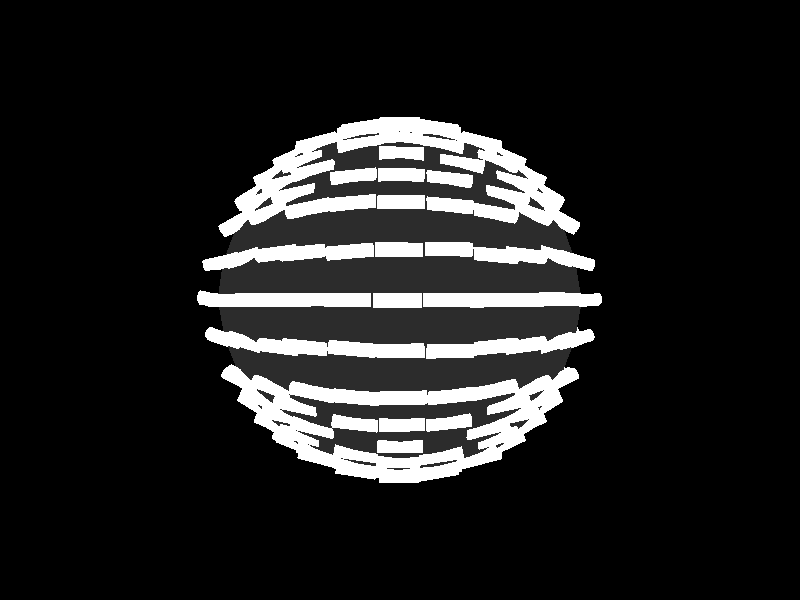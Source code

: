 #include "colors.inc"
background { rgb <0, 0, 0> }
camera {location <0, 0, 5>up <0,1,0> right <-1.33,0,0> angle 50look_at <0, 0, 0> sky <0, 1, 0> }
mesh2 {
vertex_vectors { 1728, 
<0.477503, 0.00651889, -0.902856>, 
<0.454304, 0.220766, -0.885659>, 
<0.242928, 0.00401137, -0.990256>, 
<0.419663, 0.426442, -0.839872>, 
<0.454304, 0.220766, -0.885659>, 
<0.215794, 0.219731, -0.965831>, 
<0.00172388, 0.00152044, -1.03296>, 
<0.242928, 0.00401137, -0.990256>, 
<0.215794, 0.219731, -0.965831>, 
<0.454304, 0.220766, -0.885659>, 
<0.242928, 0.00401137, -0.990256>, 
<0.215794, 0.219731, -0.965831>, 
<-0.0090288, 0.473458, -0.9001>, 
<0.210031, 0.458568, -0.890118>, 
<-0.00367894, 0.239907, -0.985442>, 
<0.419663, 0.426442, -0.839872>, 
<0.215794, 0.219731, -0.965831>, 
<0.210031, 0.458568, -0.890118>, 
<0.00172388, 0.00152044, -1.03296>, 
<0.215794, 0.219731, -0.965831>, 
<-0.00367894, 0.239907, -0.985442>, 
<0.215794, 0.219731, -0.965831>, 
<0.210031, 0.458568, -0.890118>, 
<-0.00367894, 0.239907, -0.985442>, 
<-0.413508, -0.429378, -0.835365>, 
<-0.444189, -0.219407, -0.889079>, 
<-0.211217, -0.219507, -0.964644>, 
<-0.461773, -0.00193262, -0.911908>, 
<-0.444189, -0.219407, -0.889079>, 
<-0.23267, -0.000226627, -0.993>, 
<0.00172388, 0.00152044, -1.03296>, 
<-0.211217, -0.219507, -0.964644>, 
<-0.23267, -0.000226627, -0.993>, 
<-0.444189, -0.219407, -0.889079>, 
<-0.211217, -0.219507, -0.964644>, 
<-0.23267, -0.000226627, -0.993>, 
<-0.413508, -0.429378, -0.835365>, 
<-0.211217, -0.219507, -0.964644>, 
<-0.203521, -0.457704, -0.887798>, 
<0.0156118, -0.470353, -0.901911>, 
<-0.203521, -0.457704, -0.887798>, 
<0.00892583, -0.237023, -0.986567>, 
<0.00172388, 0.00152044, -1.03296>, 
<-0.211217, -0.219507, -0.964644>, 
<0.00892583, -0.237023, -0.986567>, 
<-0.211217, -0.219507, -0.964644>, 
<-0.203521, -0.457704, -0.887798>, 
<0.00892583, -0.237023, -0.986567>, 
<-0.461773, -0.00193262, -0.911908>, 
<-0.23267, -0.000226627, -0.993>, 
<-0.454589, 0.210028, -0.885865>, 
<-0.434492, 0.41483, -0.830011>, 
<-0.454589, 0.210028, -0.885865>, 
<-0.222177, 0.213759, -0.962456>, 
<0.00172388, 0.00152044, -1.03296>, 
<-0.23267, -0.000226627, -0.993>, 
<-0.222177, 0.213759, -0.962456>, 
<-0.23267, -0.000226627, -0.993>, 
<-0.454589, 0.210028, -0.885865>, 
<-0.222177, 0.213759, -0.962456>, 
<-0.434492, 0.41483, -0.830011>, 
<-0.222177, 0.213759, -0.962456>, 
<-0.226633, 0.451584, -0.883325>, 
<-0.0090288, 0.473458, -0.9001>, 
<-0.00367894, 0.239907, -0.985442>, 
<-0.226633, 0.451584, -0.883325>, 
<0.00172388, 0.00152044, -1.03296>, 
<-0.00367894, 0.239907, -0.985442>, 
<-0.222177, 0.213759, -0.962456>, 
<-0.00367894, 0.239907, -0.985442>, 
<-0.222177, 0.213759, -0.962456>, 
<-0.226633, 0.451584, -0.883325>, 
<0.459631, -0.426644, -0.827199>, 
<0.474895, -0.214194, -0.879945>, 
<0.236352, -0.218581, -0.961303>, 
<0.477503, 0.00651889, -0.902856>, 
<0.242928, 0.00401137, -0.990256>, 
<0.474895, -0.214194, -0.879945>, 
<0.00172388, 0.00152044, -1.03296>, 
<0.242928, 0.00401137, -0.990256>, 
<0.236352, -0.218581, -0.961303>, 
<0.242928, 0.00401137, -0.990256>, 
<0.474895, -0.214194, -0.879945>, 
<0.236352, -0.218581, -0.961303>, 
<0.0156118, -0.470353, -0.901911>, 
<0.00892583, -0.237023, -0.986567>, 
<0.24274, -0.45664, -0.884364>, 
<0.459631, -0.426644, -0.827199>, 
<0.236352, -0.218581, -0.961303>, 
<0.24274, -0.45664, -0.884364>, 
<0.00172388, 0.00152044, -1.03296>, 
<0.00892583, -0.237023, -0.986567>, 
<0.236352, -0.218581, -0.961303>, 
<0.00892583, -0.237023, -0.986567>, 
<0.236352, -0.218581, -0.961303>, 
<0.24274, -0.45664, -0.884364>, 
<-0.0090288, 0.473458, -0.9001>, 
<0.210031, 0.458568, -0.890118>, 
<-0.00503169, 0.61079, -0.824436>, 
<0.419663, 0.426442, -0.839872>, 
<0.210031, 0.458568, -0.890118>, 
<0.21381, 0.592838, -0.801715>, 
<-0.000958188, 0.732113, -0.732602>, 
<-0.00503169, 0.61079, -0.824436>, 
<0.21381, 0.592838, -0.801715>, 
<0.210031, 0.458568, -0.890118>, 
<-0.00503169, 0.61079, -0.824436>, 
<0.21381, 0.592838, -0.801715>, 
<-0.434492, 0.41483, -0.830011>, 
<-0.226633, 0.451584, -0.883325>, 
<-0.223389, 0.588944, -0.799382>, 
<-0.0090288, 0.473458, -0.9001>, 
<-0.226633, 0.451584, -0.883325>, 
<-0.00503169, 0.61079, -0.824436>, 
<-0.000958188, 0.732113, -0.732602>, 
<-0.00503169, 0.61079, -0.824436>, 
<-0.223389, 0.588944, -0.799382>, 
<-0.226633, 0.451584, -0.883325>, 
<-0.00503169, 0.61079, -0.824436>, 
<-0.223389, 0.588944, -0.799382>, 
<0.477503, 0.00651889, -0.902856>, 
<0.454304, 0.220766, -0.885659>, 
<0.615886, 0.00300804, -0.82947>, 
<0.419663, 0.426442, -0.839872>, 
<0.454304, 0.220766, -0.885659>, 
<0.591992, 0.219297, -0.803373>, 
<0.736824, -0.0008266, -0.734121>, 
<0.615886, 0.00300804, -0.82947>, 
<0.591992, 0.219297, -0.803373>, 
<0.454304, 0.220766, -0.885659>, 
<0.615886, 0.00300804, -0.82947>, 
<0.591992, 0.219297, -0.803373>, 
<0.459631, -0.426644, -0.827199>, 
<0.474895, -0.214194, -0.879945>, 
<0.611013, -0.219278, -0.795381>, 
<0.477503, 0.00651889, -0.902856>, 
<0.474895, -0.214194, -0.879945>, 
<0.615886, 0.00300804, -0.82947>, 
<0.736824, -0.0008266, -0.734121>, 
<0.615886, 0.00300804, -0.82947>, 
<0.611013, -0.219278, -0.795381>, 
<0.474895, -0.214194, -0.879945>, 
<0.615886, 0.00300804, -0.82947>, 
<0.611013, -0.219278, -0.795381>, 
<-0.461773, -0.00193262, -0.911908>, 
<-0.454589, 0.210028, -0.885865>, 
<-0.612206, -0.00368232, -0.837573>, 
<-0.434492, 0.41483, -0.830011>, 
<-0.454589, 0.210028, -0.885865>, 
<-0.600909, 0.209017, -0.79979>, 
<-0.742546, -0.005112, -0.739366>, 
<-0.612206, -0.00368232, -0.837573>, 
<-0.600909, 0.209017, -0.79979>, 
<-0.454589, 0.210028, -0.885865>, 
<-0.612206, -0.00368232, -0.837573>, 
<-0.600909, 0.209017, -0.79979>, 
<-0.413508, -0.429378, -0.835365>, 
<-0.444189, -0.219407, -0.889079>, 
<-0.591605, -0.222406, -0.804101>, 
<-0.461773, -0.00193262, -0.911908>, 
<-0.444189, -0.219407, -0.889079>, 
<-0.612206, -0.00368232, -0.837573>, 
<-0.742546, -0.005112, -0.739366>, 
<-0.612206, -0.00368232, -0.837573>, 
<-0.591605, -0.222406, -0.804101>, 
<-0.444189, -0.219407, -0.889079>, 
<-0.612206, -0.00368232, -0.837573>, 
<-0.591605, -0.222406, -0.804101>, 
<-0.413508, -0.429378, -0.835365>, 
<-0.203521, -0.457704, -0.887798>, 
<-0.214125, -0.59522, -0.801216>, 
<0.0156118, -0.470353, -0.901911>, 
<-0.203521, -0.457704, -0.887798>, 
<0.00546489, -0.609986, -0.826324>, 
<-0.00496969, -0.732602, -0.73317>, 
<-0.214125, -0.59522, -0.801216>, 
<0.00546489, -0.609986, -0.826324>, 
<-0.203521, -0.457704, -0.887798>, 
<-0.214125, -0.59522, -0.801216>, 
<0.00546489, -0.609986, -0.826324>, 
<0.0156118, -0.470353, -0.901911>, 
<0.24274, -0.45664, -0.884364>, 
<0.00546489, -0.609986, -0.826324>, 
<0.459631, -0.426644, -0.827199>, 
<0.24274, -0.45664, -0.884364>, 
<0.232822, -0.595113, -0.798329>, 
<-0.00496969, -0.732602, -0.73317>, 
<0.00546489, -0.609986, -0.826324>, 
<0.232822, -0.595113, -0.798329>, 
<0.24274, -0.45664, -0.884364>, 
<0.00546489, -0.609986, -0.826324>, 
<0.232822, -0.595113, -0.798329>, 
<0.419663, 0.426442, -0.839872>, 
<0.634546, 0.443196, -0.67091>, 
<0.50713, 0.519093, -0.723415>, 
<0.814062, 0.441555, -0.463475>, 
<0.634546, 0.443196, -0.67091>, 
<0.708203, 0.527, -0.535048>, 
<0.584518, 0.598363, -0.591913>, 
<0.50713, 0.519093, -0.723415>, 
<0.708203, 0.527, -0.535048>, 
<0.634546, 0.443196, -0.67091>, 
<0.50713, 0.519093, -0.723415>, 
<0.708203, 0.527, -0.535048>, 
<0.459631, -0.426644, -0.827199>, 
<0.232822, -0.595113, -0.798329>, 
<0.530953, -0.52447, -0.718825>, 
<0.59369, -0.610536, -0.595612>, 
<0.530953, -0.52447, -0.718825>, 
<0.302261, -0.69204, -0.68657>, 
<-0.00496969, -0.732602, -0.73317>, 
<0.232822, -0.595113, -0.798329>, 
<0.302261, -0.69204, -0.68657>, 
<0.232822, -0.595113, -0.798329>, 
<0.530953, -0.52447, -0.718825>, 
<0.302261, -0.69204, -0.68657>, 
<-0.413508, -0.429378, -0.835365>, 
<-0.591605, -0.222406, -0.804101>, 
<-0.511593, -0.518023, -0.72861>, 
<-0.742546, -0.005112, -0.739366>, 
<-0.591605, -0.222406, -0.804101>, 
<-0.68802, -0.30817, -0.692997>, 
<-0.597847, -0.594977, -0.608287>, 
<-0.511593, -0.518023, -0.72861>, 
<-0.68802, -0.30817, -0.692997>, 
<-0.591605, -0.222406, -0.804101>, 
<-0.511593, -0.518023, -0.72861>, 
<-0.68802, -0.30817, -0.692997>, 
<0.419663, 0.426442, -0.839872>, 
<0.591992, 0.219297, -0.803373>, 
<0.634546, 0.443196, -0.67091>, 
<0.814062, 0.441555, -0.463475>, 
<0.634546, 0.443196, -0.67091>, 
<0.790476, 0.225669, -0.613745>, 
<0.736824, -0.0008266, -0.734121>, 
<0.591992, 0.219297, -0.803373>, 
<0.790476, 0.225669, -0.613745>, 
<0.591992, 0.219297, -0.803373>, 
<0.634546, 0.443196, -0.67091>, 
<0.790476, 0.225669, -0.613745>, 
<0.41825, -0.8231, -0.445178>, 
<0.511571, -0.722656, -0.526161>, 
<0.211309, -0.794503, -0.603266>, 
<0.59369, -0.610536, -0.595612>, 
<0.302261, -0.69204, -0.68657>, 
<0.511571, -0.722656, -0.526161>, 
<-0.00496969, -0.732602, -0.73317>, 
<0.302261, -0.69204, -0.68657>, 
<0.211309, -0.794503, -0.603266>, 
<0.302261, -0.69204, -0.68657>, 
<0.511571, -0.722656, -0.526161>, 
<0.211309, -0.794503, -0.603266>, 
<-0.434492, 0.41483, -0.830011>, 
<-0.223389, 0.588944, -0.799382>, 
<-0.520397, 0.507202, -0.724952>, 
<-0.000958188, 0.732113, -0.732602>, 
<-0.223389, 0.588944, -0.799382>, 
<-0.306632, 0.681682, -0.691812>, 
<-0.595337, 0.587171, -0.60677>, 
<-0.520397, 0.507202, -0.724952>, 
<-0.306632, 0.681682, -0.691812>, 
<-0.223389, 0.588944, -0.799382>, 
<-0.520397, 0.507202, -0.724952>, 
<-0.306632, 0.681682, -0.691812>, 
<-0.413508, -0.429378, -0.835365>, 
<-0.214125, -0.59522, -0.801216>, 
<-0.511593, -0.518023, -0.72861>, 
<-0.00496969, -0.732602, -0.73317>, 
<-0.214125, -0.59522, -0.801216>, 
<-0.309043, -0.685137, -0.691152>, 
<-0.597847, -0.594977, -0.608287>, 
<-0.511593, -0.518023, -0.72861>, 
<-0.309043, -0.685137, -0.691152>, 
<-0.214125, -0.59522, -0.801216>, 
<-0.511593, -0.518023, -0.72861>, 
<-0.309043, -0.685137, -0.691152>, 
<-0.82629, -0.448051, -0.438647>, 
<-0.800085, -0.231264, -0.602999>, 
<-0.721986, -0.529345, -0.532712>, 
<-0.742546, -0.005112, -0.739366>, 
<-0.68802, -0.30817, -0.692997>, 
<-0.800085, -0.231264, -0.602999>, 
<-0.597847, -0.594977, -0.608287>, 
<-0.68802, -0.30817, -0.692997>, 
<-0.721986, -0.529345, -0.532712>, 
<-0.68802, -0.30817, -0.692997>, 
<-0.800085, -0.231264, -0.602999>, 
<-0.721986, -0.529345, -0.532712>, 
<-0.415439, 0.841301, -0.43356>, 
<-0.212902, 0.802779, -0.597619>, 
<-0.510096, 0.72174, -0.526961>, 
<-0.000958188, 0.732113, -0.732602>, 
<-0.306632, 0.681682, -0.691812>, 
<-0.212902, 0.802779, -0.597619>, 
<-0.595337, 0.587171, -0.60677>, 
<-0.306632, 0.681682, -0.691812>, 
<-0.510096, 0.72174, -0.526961>, 
<-0.306632, 0.681682, -0.691812>, 
<-0.212902, 0.802779, -0.597619>, 
<-0.510096, 0.72174, -0.526961>, 
<0.419663, 0.426442, -0.839872>, 
<0.21381, 0.592838, -0.801715>, 
<0.50713, 0.519093, -0.723415>, 
<0.584518, 0.598363, -0.591913>, 
<0.50713, 0.519093, -0.723415>, 
<0.299832, 0.686317, -0.683378>, 
<-0.000958188, 0.732113, -0.732602>, 
<0.21381, 0.592838, -0.801715>, 
<0.299832, 0.686317, -0.683378>, 
<0.21381, 0.592838, -0.801715>, 
<0.50713, 0.519093, -0.723415>, 
<0.299832, 0.686317, -0.683378>, 
<-0.434492, 0.41483, -0.830011>, 
<-0.600909, 0.209017, -0.79979>, 
<-0.520397, 0.507202, -0.724952>, 
<-0.595337, 0.587171, -0.60677>, 
<-0.520397, 0.507202, -0.724952>, 
<-0.686705, 0.298739, -0.691084>, 
<-0.742546, -0.005112, -0.739366>, 
<-0.600909, 0.209017, -0.79979>, 
<-0.686705, 0.298739, -0.691084>, 
<-0.600909, 0.209017, -0.79979>, 
<-0.520397, 0.507202, -0.724952>, 
<-0.686705, 0.298739, -0.691084>, 
<-0.809199, 0.472272, -0.431308>, 
<-0.709952, 0.535613, -0.526445>, 
<-0.793098, 0.238331, -0.600498>, 
<-0.595337, 0.587171, -0.60677>, 
<-0.686705, 0.298739, -0.691084>, 
<-0.709952, 0.535613, -0.526445>, 
<-0.742546, -0.005112, -0.739366>, 
<-0.686705, 0.298739, -0.691084>, 
<-0.793098, 0.238331, -0.600498>, 
<-0.686705, 0.298739, -0.691084>, 
<-0.709952, 0.535613, -0.526445>, 
<-0.793098, 0.238331, -0.600498>, 
<-0.452856, -0.834059, -0.423066>, 
<-0.234023, -0.800619, -0.592696>, 
<-0.529928, -0.722397, -0.521854>, 
<-0.00496969, -0.732602, -0.73317>, 
<-0.309043, -0.685137, -0.691152>, 
<-0.234023, -0.800619, -0.592696>, 
<-0.597847, -0.594977, -0.608287>, 
<-0.309043, -0.685137, -0.691152>, 
<-0.529928, -0.722397, -0.521854>, 
<-0.309043, -0.685137, -0.691152>, 
<-0.234023, -0.800619, -0.592696>, 
<-0.529928, -0.722397, -0.521854>, 
<0.932565, 0.00404856, -0.450308>, 
<0.889356, 0.226595, -0.465726>, 
<0.847791, 0.00149884, -0.603421>, 
<0.814062, 0.441555, -0.463475>, 
<0.790476, 0.225669, -0.613745>, 
<0.889356, 0.226595, -0.465726>, 
<0.736824, -0.0008266, -0.734121>, 
<0.790476, 0.225669, -0.613745>, 
<0.847791, 0.00149884, -0.603421>, 
<0.790476, 0.225669, -0.613745>, 
<0.889356, 0.226595, -0.465726>, 
<0.847791, 0.00149884, -0.603421>, 
<-0.0102033, -0.904204, -0.461712>, 
<0.208649, -0.882407, -0.461353>, 
<-0.0077892, -0.827753, -0.6062>, 
<0.41825, -0.8231, -0.445178>, 
<0.211309, -0.794503, -0.603266>, 
<0.208649, -0.882407, -0.461353>, 
<-0.00496969, -0.732602, -0.73317>, 
<0.211309, -0.794503, -0.603266>, 
<-0.0077892, -0.827753, -0.6062>, 
<0.211309, -0.794503, -0.603266>, 
<0.208649, -0.882407, -0.461353>, 
<-0.0077892, -0.827753, -0.6062>, 
<-0.82629, -0.448051, -0.438647>, 
<-0.800085, -0.231264, -0.602999>, 
<-0.889311, -0.22354, -0.461294>, 
<-0.922058, 0.00791272, -0.469693>, 
<-0.889311, -0.22354, -0.461294>, 
<-0.843653, 0.00137986, -0.614747>, 
<-0.742546, -0.005112, -0.739366>, 
<-0.800085, -0.231264, -0.602999>, 
<-0.843653, 0.00137986, -0.614747>, 
<-0.800085, -0.231264, -0.602999>, 
<-0.889311, -0.22354, -0.461294>, 
<-0.843653, 0.00137986, -0.614747>, 
<-0.415439, 0.841301, -0.43356>, 
<-0.212902, 0.802779, -0.597619>, 
<-0.206414, 0.892621, -0.460608>, 
<0.011779, 0.904848, -0.470825>, 
<-0.206414, 0.892621, -0.460608>, 
<0.00558652, 0.827135, -0.610209>, 
<-0.000958188, 0.732113, -0.732602>, 
<-0.212902, 0.802779, -0.597619>, 
<0.00558652, 0.827135, -0.610209>, 
<-0.212902, 0.802779, -0.597619>, 
<-0.206414, 0.892621, -0.460608>, 
<0.00558652, 0.827135, -0.610209>, 
<-0.922058, 0.00791272, -0.469693>, 
<-0.843653, 0.00137986, -0.614747>, 
<-0.882701, 0.243769, -0.458365>, 
<-0.809199, 0.472272, -0.431308>, 
<-0.793098, 0.238331, -0.600498>, 
<-0.882701, 0.243769, -0.458365>, 
<-0.742546, -0.005112, -0.739366>, 
<-0.793098, 0.238331, -0.600498>, 
<-0.843653, 0.00137986, -0.614747>, 
<-0.793098, 0.238331, -0.600498>, 
<-0.843653, 0.00137986, -0.614747>, 
<-0.882701, 0.243769, -0.458365>, 
<-0.452856, -0.834059, -0.423066>, 
<-0.529928, -0.722397, -0.521854>, 
<-0.659611, -0.66199, -0.441376>, 
<-0.82629, -0.448051, -0.438647>, 
<-0.721986, -0.529345, -0.532712>, 
<-0.659611, -0.66199, -0.441376>, 
<-0.597847, -0.594977, -0.608287>, 
<-0.721986, -0.529345, -0.532712>, 
<-0.529928, -0.722397, -0.521854>, 
<-0.721986, -0.529345, -0.532712>, 
<-0.529928, -0.722397, -0.521854>, 
<-0.659611, -0.66199, -0.441376>, 
<-0.452856, -0.834059, -0.423066>, 
<-0.234023, -0.800619, -0.592696>, 
<-0.236526, -0.888676, -0.450513>, 
<-0.0102033, -0.904204, -0.461712>, 
<-0.0077892, -0.827753, -0.6062>, 
<-0.236526, -0.888676, -0.450513>, 
<-0.00496969, -0.732602, -0.73317>, 
<-0.234023, -0.800619, -0.592696>, 
<-0.0077892, -0.827753, -0.6062>, 
<-0.234023, -0.800619, -0.592696>, 
<-0.0077892, -0.827753, -0.6062>, 
<-0.236526, -0.888676, -0.450513>, 
<0.445967, 0.831335, -0.419441>, 
<0.519944, 0.721709, -0.511966>, 
<0.227499, 0.798341, -0.590681>, 
<0.584518, 0.598363, -0.591913>, 
<0.299832, 0.686317, -0.683378>, 
<0.519944, 0.721709, -0.511966>, 
<-0.000958188, 0.732113, -0.732602>, 
<0.299832, 0.686317, -0.683378>, 
<0.227499, 0.798341, -0.590681>, 
<0.299832, 0.686317, -0.683378>, 
<0.519944, 0.721709, -0.511966>, 
<0.227499, 0.798341, -0.590681>, 
<0.011779, 0.904848, -0.470825>, 
<0.00558652, 0.827135, -0.610209>, 
<0.233976, 0.886985, -0.453337>, 
<0.445967, 0.831335, -0.419441>, 
<0.227499, 0.798341, -0.590681>, 
<0.233976, 0.886985, -0.453337>, 
<-0.000958188, 0.732113, -0.732602>, 
<0.00558652, 0.827135, -0.610209>, 
<0.227499, 0.798341, -0.590681>, 
<0.00558652, 0.827135, -0.610209>, 
<0.227499, 0.798341, -0.590681>, 
<0.233976, 0.886985, -0.453337>, 
<0.459631, -0.426644, -0.827199>, 
<0.530953, -0.52447, -0.718825>, 
<0.673102, -0.441313, -0.645367>, 
<0.842692, -0.432954, -0.420438>, 
<0.673102, -0.441313, -0.645367>, 
<0.729169, -0.532038, -0.515958>, 
<0.59369, -0.610536, -0.595612>, 
<0.530953, -0.52447, -0.718825>, 
<0.729169, -0.532038, -0.515958>, 
<0.530953, -0.52447, -0.718825>, 
<0.673102, -0.441313, -0.645367>, 
<0.729169, -0.532038, -0.515958>, 
<0.842692, -0.432954, -0.420438>, 
<0.900768, -0.217886, -0.441366>, 
<0.807825, -0.223822, -0.592729>, 
<0.932565, 0.00404856, -0.450308>, 
<0.847791, 0.00149884, -0.603421>, 
<0.900768, -0.217886, -0.441366>, 
<0.736824, -0.0008266, -0.734121>, 
<0.847791, 0.00149884, -0.603421>, 
<0.807825, -0.223822, -0.592729>, 
<0.847791, 0.00149884, -0.603421>, 
<0.900768, -0.217886, -0.441366>, 
<0.807825, -0.223822, -0.592729>, 
<0.459631, -0.426644, -0.827199>, 
<0.611013, -0.219278, -0.795381>, 
<0.673102, -0.441313, -0.645367>, 
<0.842692, -0.432954, -0.420438>, 
<0.673102, -0.441313, -0.645367>, 
<0.807825, -0.223822, -0.592729>, 
<0.736824, -0.0008266, -0.734121>, 
<0.611013, -0.219278, -0.795381>, 
<0.807825, -0.223822, -0.592729>, 
<0.611013, -0.219278, -0.795381>, 
<0.673102, -0.441313, -0.645367>, 
<0.807825, -0.223822, -0.592729>, 
<-0.809199, 0.472272, -0.431308>, 
<-0.709952, 0.535613, -0.526445>, 
<-0.63086, 0.676792, -0.442335>, 
<-0.415439, 0.841301, -0.43356>, 
<-0.510096, 0.72174, -0.526961>, 
<-0.63086, 0.676792, -0.442335>, 
<-0.595337, 0.587171, -0.60677>, 
<-0.510096, 0.72174, -0.526961>, 
<-0.709952, 0.535613, -0.526445>, 
<-0.510096, 0.72174, -0.526961>, 
<-0.709952, 0.535613, -0.526445>, 
<-0.63086, 0.676792, -0.442335>, 
<0.814062, 0.441555, -0.463475>, 
<0.708203, 0.527, -0.535048>, 
<0.648233, 0.65504, -0.45086>, 
<0.445967, 0.831335, -0.419441>, 
<0.519944, 0.721709, -0.511966>, 
<0.648233, 0.65504, -0.45086>, 
<0.584518, 0.598363, -0.591913>, 
<0.708203, 0.527, -0.535048>, 
<0.519944, 0.721709, -0.511966>, 
<0.708203, 0.527, -0.535048>, 
<0.519944, 0.721709, -0.511966>, 
<0.648233, 0.65504, -0.45086>, 
<0.932565, 0.00404856, -0.450308>, 
<0.889356, 0.226595, -0.465726>, 
<0.965475, 0.237512, -0.239499>, 
<0.814062, 0.441555, -0.463475>, 
<0.889356, 0.226595, -0.465726>, 
<0.887483, 0.458158, -0.242953>, 
<0.927698, 0.459662, -0.0142125>, 
<0.965475, 0.237512, -0.239499>, 
<0.887483, 0.458158, -0.242953>, 
<0.889356, 0.226595, -0.465726>, 
<0.965475, 0.237512, -0.239499>, 
<0.887483, 0.458158, -0.242953>, 
<-0.922058, 0.00791272, -0.469693>, 
<-0.882701, 0.243769, -0.458365>, 
<-0.963437, 0.232609, -0.246297>, 
<-0.809199, 0.472272, -0.431308>, 
<-0.882701, 0.243769, -0.458365>, 
<-0.889474, 0.465709, -0.225527>, 
<-0.93681, 0.443487, -0.0120228>, 
<-0.963437, 0.232609, -0.246297>, 
<-0.889474, 0.465709, -0.225527>, 
<-0.882701, 0.243769, -0.458365>, 
<-0.963437, 0.232609, -0.246297>, 
<-0.889474, 0.465709, -0.225527>, 
<-0.452856, -0.834059, -0.423066>, 
<-0.659611, -0.66199, -0.441376>, 
<-0.607039, -0.801333, -0.217309>, 
<-0.82629, -0.448051, -0.438647>, 
<-0.659611, -0.66199, -0.441376>, 
<-0.793617, -0.605319, -0.224463>, 
<-0.731754, -0.73568, 0.000379756>, 
<-0.607039, -0.801333, -0.217309>, 
<-0.793617, -0.605319, -0.224463>, 
<-0.659611, -0.66199, -0.441376>, 
<-0.607039, -0.801333, -0.217309>, 
<-0.793617, -0.605319, -0.224463>, 
<-0.82629, -0.448051, -0.438647>, 
<-0.793617, -0.605319, -0.224463>, 
<-0.882049, -0.464595, -0.224386>, 
<-0.909155, -0.46782, -0.00242086>, 
<-0.882049, -0.464595, -0.224386>, 
<-0.829418, -0.61006, -0.00102834>, 
<-0.731754, -0.73568, 0.000379756>, 
<-0.793617, -0.605319, -0.224463>, 
<-0.829418, -0.61006, -0.00102834>, 
<-0.793617, -0.605319, -0.224463>, 
<-0.882049, -0.464595, -0.224386>, 
<-0.829418, -0.61006, -0.00102834>, 
<0.011779, 0.904848, -0.470825>, 
<0.233976, 0.886985, -0.453337>, 
<0.00545882, 0.987825, -0.238757>, 
<0.445967, 0.831335, -0.419441>, 
<0.233976, 0.886985, -0.453337>, 
<0.228195, 0.963173, -0.216763>, 
<-0.00115697, 1.03223, -0.00189578>, 
<0.00545882, 0.987825, -0.238757>, 
<0.228195, 0.963173, -0.216763>, 
<0.233976, 0.886985, -0.453337>, 
<0.00545882, 0.987825, -0.238757>, 
<0.228195, 0.963173, -0.216763>, 
<-0.415439, 0.841301, -0.43356>, 
<-0.206414, 0.892621, -0.460608>, 
<-0.213499, 0.966467, -0.223196>, 
<0.011779, 0.904848, -0.470825>, 
<-0.206414, 0.892621, -0.460608>, 
<0.00545882, 0.987825, -0.238757>, 
<-0.00115697, 1.03223, -0.00189578>, 
<0.00545882, 0.987825, -0.238757>, 
<-0.213499, 0.966467, -0.223196>, 
<-0.206414, 0.892621, -0.460608>, 
<0.00545882, 0.987825, -0.238757>, 
<-0.213499, 0.966467, -0.223196>, 
<0.932565, 0.00404856, -0.450308>, 
<0.965475, 0.237512, -0.239499>, 
<1.02915, -0.000190967, -0.226318>, 
<0.927698, 0.459662, -0.0142125>, 
<0.965475, 0.237512, -0.239499>, 
<1.02002, 0.225974, -0.0088092>, 
<1.06079, -0.00581869, -0.00132719>, 
<1.02915, -0.000190967, -0.226318>, 
<1.02002, 0.225974, -0.0088092>, 
<0.965475, 0.237512, -0.239499>, 
<1.02915, -0.000190967, -0.226318>, 
<1.02002, 0.225974, -0.0088092>, 
<0.842692, -0.432954, -0.420438>, 
<0.900768, -0.217886, -0.441366>, 
<0.980172, -0.225528, -0.212911>, 
<0.932565, 0.00404856, -0.450308>, 
<0.900768, -0.217886, -0.441366>, 
<1.02915, -0.000190967, -0.226318>, 
<1.06079, -0.00581869, -0.00132719>, 
<1.02915, -0.000190967, -0.226318>, 
<0.980172, -0.225528, -0.212911>, 
<0.900768, -0.217886, -0.441366>, 
<1.02915, -0.000190967, -0.226318>, 
<0.980172, -0.225528, -0.212911>, 
<-0.809199, 0.472272, -0.431308>, 
<-0.63086, 0.676792, -0.442335>, 
<-0.789864, 0.619336, -0.217569>, 
<-0.415439, 0.841301, -0.43356>, 
<-0.63086, 0.676792, -0.442335>, 
<-0.591865, 0.805895, -0.220128>, 
<-0.740115, 0.737887, 0.00605606>, 
<-0.789864, 0.619336, -0.217569>, 
<-0.591865, 0.805895, -0.220128>, 
<-0.63086, 0.676792, -0.442335>, 
<-0.789864, 0.619336, -0.217569>, 
<-0.591865, 0.805895, -0.220128>, 
<-0.809199, 0.472272, -0.431308>, 
<-0.889474, 0.465709, -0.225527>, 
<-0.789864, 0.619336, -0.217569>, 
<-0.93681, 0.443487, -0.0120228>, 
<-0.889474, 0.465709, -0.225527>, 
<-0.851327, 0.602167, -0.00301134>, 
<-0.740115, 0.737887, 0.00605606>, 
<-0.789864, 0.619336, -0.217569>, 
<-0.851327, 0.602167, -0.00301134>, 
<-0.889474, 0.465709, -0.225527>, 
<-0.789864, 0.619336, -0.217569>, 
<-0.851327, 0.602167, -0.00301134>, 
<0.842692, -0.432954, -0.420438>, 
<0.729169, -0.532038, -0.515958>, 
<0.802123, -0.597807, -0.213549>, 
<0.733933, -0.737095, 0.00108245>, 
<0.802123, -0.597807, -0.213549>, 
<0.682686, -0.693248, -0.305609>, 
<0.59369, -0.610536, -0.595612>, 
<0.729169, -0.532038, -0.515958>, 
<0.682686, -0.693248, -0.305609>, 
<0.729169, -0.532038, -0.515958>, 
<0.802123, -0.597807, -0.213549>, 
<0.682686, -0.693248, -0.305609>, 
<0.41825, -0.8231, -0.445178>, 
<0.511571, -0.722656, -0.526161>, 
<0.590706, -0.79725, -0.227251>, 
<0.733933, -0.737095, 0.00108245>, 
<0.682686, -0.693248, -0.305609>, 
<0.590706, -0.79725, -0.227251>, 
<0.59369, -0.610536, -0.595612>, 
<0.511571, -0.722656, -0.526161>, 
<0.682686, -0.693248, -0.305609>, 
<0.511571, -0.722656, -0.526161>, 
<0.682686, -0.693248, -0.305609>, 
<0.590706, -0.79725, -0.227251>, 
<0.41825, -0.8231, -0.445178>, 
<0.590706, -0.79725, -0.227251>, 
<0.454156, -0.877358, -0.226588>, 
<0.477014, -0.901216, -0.000635333>, 
<0.454156, -0.877358, -0.226588>, 
<0.61519, -0.830795, 0.000297855>, 
<0.733933, -0.737095, 0.00108245>, 
<0.590706, -0.79725, -0.227251>, 
<0.61519, -0.830795, 0.000297855>, 
<0.590706, -0.79725, -0.227251>, 
<0.454156, -0.877358, -0.226588>, 
<0.61519, -0.830795, 0.000297855>, 
<-0.415439, 0.841301, -0.43356>, 
<-0.591865, 0.805895, -0.220128>, 
<-0.461825, 0.88397, -0.220014>, 
<-0.49643, 0.896005, 0.00206351>, 
<-0.461825, 0.88397, -0.220014>, 
<-0.626626, 0.827303, 0.00421519>, 
<-0.740115, 0.737887, 0.00605606>, 
<-0.591865, 0.805895, -0.220128>, 
<-0.626626, 0.827303, 0.00421519>, 
<-0.591865, 0.805895, -0.220128>, 
<-0.461825, 0.88397, -0.220014>, 
<-0.626626, 0.827303, 0.00421519>, 
<-0.415439, 0.841301, -0.43356>, 
<-0.213499, 0.966467, -0.223196>, 
<-0.461825, 0.88397, -0.220014>, 
<-0.49643, 0.896005, 0.00206351>, 
<-0.461825, 0.88397, -0.220014>, 
<-0.251904, 0.987291, 0.000279188>, 
<-0.00115697, 1.03223, -0.00189578>, 
<-0.213499, 0.966467, -0.223196>, 
<-0.251904, 0.987291, 0.000279188>, 
<-0.213499, 0.966467, -0.223196>, 
<-0.461825, 0.88397, -0.220014>, 
<-0.251904, 0.987291, 0.000279188>, 
<-0.82629, -0.448051, -0.438647>, 
<-0.882049, -0.464595, -0.224386>, 
<-0.974244, -0.231376, -0.220933>, 
<-0.909155, -0.46782, -0.00242086>, 
<-0.882049, -0.464595, -0.224386>, 
<-1.0065, -0.238947, 0.00305523>, 
<-1.06262, 0.00113716, 0.00542006>, 
<-0.974244, -0.231376, -0.220933>, 
<-1.0065, -0.238947, 0.00305523>, 
<-0.882049, -0.464595, -0.224386>, 
<-0.974244, -0.231376, -0.220933>, 
<-1.0065, -0.238947, 0.00305523>, 
<-0.82629, -0.448051, -0.438647>, 
<-0.889311, -0.22354, -0.461294>, 
<-0.974244, -0.231376, -0.220933>, 
<-0.922058, 0.00791272, -0.469693>, 
<-0.889311, -0.22354, -0.461294>, 
<-1.01773, 0.00450228, -0.230875>, 
<-1.06262, 0.00113716, 0.00542006>, 
<-0.974244, -0.231376, -0.220933>, 
<-1.01773, 0.00450228, -0.230875>, 
<-0.889311, -0.22354, -0.461294>, 
<-0.974244, -0.231376, -0.220933>, 
<-1.01773, 0.00450228, -0.230875>, 
<-0.922058, 0.00791272, -0.469693>, 
<-0.963437, 0.232609, -0.246297>, 
<-1.01773, 0.00450228, -0.230875>, 
<-0.93681, 0.443487, -0.0120228>, 
<-0.963437, 0.232609, -0.246297>, 
<-1.03264, 0.22264, -0.00363523>, 
<-1.06262, 0.00113716, 0.00542006>, 
<-1.01773, 0.00450228, -0.230875>, 
<-1.03264, 0.22264, -0.00363523>, 
<-0.963437, 0.232609, -0.246297>, 
<-1.01773, 0.00450228, -0.230875>, 
<-1.03264, 0.22264, -0.00363523>, 
<-0.0102033, -0.904204, -0.461712>, 
<0.208649, -0.882407, -0.461353>, 
<-0.00132021, -0.983167, -0.235521>, 
<0.41825, -0.8231, -0.445178>, 
<0.208649, -0.882407, -0.461353>, 
<0.218578, -0.955117, -0.230693>, 
<0.00665857, -1.02579, -0.00516902>, 
<-0.00132021, -0.983167, -0.235521>, 
<0.218578, -0.955117, -0.230693>, 
<0.208649, -0.882407, -0.461353>, 
<-0.00132021, -0.983167, -0.235521>, 
<0.218578, -0.955117, -0.230693>, 
<-0.452856, -0.834059, -0.423066>, 
<-0.236526, -0.888676, -0.450513>, 
<-0.2296, -0.962619, -0.220826>, 
<-0.0102033, -0.904204, -0.461712>, 
<-0.236526, -0.888676, -0.450513>, 
<-0.00132021, -0.983167, -0.235521>, 
<0.00665857, -1.02579, -0.00516902>, 
<-0.00132021, -0.983167, -0.235521>, 
<-0.2296, -0.962619, -0.220826>, 
<-0.236526, -0.888676, -0.450513>, 
<-0.00132021, -0.983167, -0.235521>, 
<-0.2296, -0.962619, -0.220826>, 
<0.41825, -0.8231, -0.445178>, 
<0.454156, -0.877358, -0.226588>, 
<0.218578, -0.955117, -0.230693>, 
<0.477014, -0.901216, -0.000635333>, 
<0.454156, -0.877358, -0.226588>, 
<0.244421, -0.984399, -0.00331716>, 
<0.00665857, -1.02579, -0.00516902>, 
<0.218578, -0.955117, -0.230693>, 
<0.244421, -0.984399, -0.00331716>, 
<0.454156, -0.877358, -0.226588>, 
<0.218578, -0.955117, -0.230693>, 
<0.244421, -0.984399, -0.00331716>, 
<-0.452856, -0.834059, -0.423066>, 
<-0.607039, -0.801333, -0.217309>, 
<-0.459832, -0.892196, -0.210388>, 
<-0.454109, -0.921836, 0.0106427>, 
<-0.459832, -0.892196, -0.210388>, 
<-0.603738, -0.841284, 0.00528555>, 
<-0.731754, -0.73568, 0.000379756>, 
<-0.607039, -0.801333, -0.217309>, 
<-0.603738, -0.841284, 0.00528555>, 
<-0.607039, -0.801333, -0.217309>, 
<-0.459832, -0.892196, -0.210388>, 
<-0.603738, -0.841284, 0.00528555>, 
<-0.452856, -0.834059, -0.423066>, 
<-0.2296, -0.962619, -0.220826>, 
<-0.459832, -0.892196, -0.210388>, 
<-0.454109, -0.921836, 0.0106427>, 
<-0.459832, -0.892196, -0.210388>, 
<-0.227499, -0.995297, 0.00276023>, 
<0.00665857, -1.02579, -0.00516902>, 
<-0.2296, -0.962619, -0.220826>, 
<-0.227499, -0.995297, 0.00276023>, 
<-0.2296, -0.962619, -0.220826>, 
<-0.459832, -0.892196, -0.210388>, 
<-0.227499, -0.995297, 0.00276023>, 
<0.814062, 0.441555, -0.463475>, 
<0.648233, 0.65504, -0.45086>, 
<0.794367, 0.60566, -0.233295>, 
<0.445967, 0.831335, -0.419441>, 
<0.648233, 0.65504, -0.45086>, 
<0.606072, 0.79908, -0.21091>, 
<0.739593, 0.737293, 0.00906162>, 
<0.606072, 0.79908, -0.21091>, 
<0.794367, 0.60566, -0.233295>, 
<0.648233, 0.65504, -0.45086>, 
<0.606072, 0.79908, -0.21091>, 
<0.794367, 0.60566, -0.233295>, 
<0.814062, 0.441555, -0.463475>, 
<0.887483, 0.458158, -0.242953>, 
<0.794367, 0.60566, -0.233295>, 
<0.927698, 0.459662, -0.0142125>, 
<0.887483, 0.458158, -0.242953>, 
<0.845847, 0.609084, -0.00251537>, 
<0.739593, 0.737293, 0.00906162>, 
<0.794367, 0.60566, -0.233295>, 
<0.845847, 0.609084, -0.00251537>, 
<0.887483, 0.458158, -0.242953>, 
<0.794367, 0.60566, -0.233295>, 
<0.845847, 0.609084, -0.00251537>, 
<0.842692, -0.432954, -0.420438>, 
<0.802123, -0.597807, -0.213549>, 
<0.892219, -0.454585, -0.210171>, 
<0.913765, -0.462859, 0.00597796>, 
<0.892219, -0.454585, -0.210171>, 
<0.83275, -0.609076, 0.00353082>, 
<0.733933, -0.737095, 0.00108245>, 
<0.802123, -0.597807, -0.213549>, 
<0.83275, -0.609076, 0.00353082>, 
<0.802123, -0.597807, -0.213549>, 
<0.892219, -0.454585, -0.210171>, 
<0.83275, -0.609076, 0.00353082>, 
<0.842692, -0.432954, -0.420438>, 
<0.980172, -0.225528, -0.212911>, 
<0.892219, -0.454585, -0.210171>, 
<0.913765, -0.462859, 0.00597796>, 
<0.892219, -0.454585, -0.210171>, 
<1.00632, -0.238664, 0.00493825>, 
<1.06079, -0.00581869, -0.00132719>, 
<0.980172, -0.225528, -0.212911>, 
<1.00632, -0.238664, 0.00493825>, 
<0.980172, -0.225528, -0.212911>, 
<0.892219, -0.454585, -0.210171>, 
<1.00632, -0.238664, 0.00493825>, 
<0.445967, 0.831335, -0.419441>, 
<0.606072, 0.79908, -0.21091>, 
<0.468759, 0.882666, -0.2094>, 
<0.478558, 0.902917, 0.00924443>, 
<0.468759, 0.882666, -0.2094>, 
<0.618095, 0.831161, 0.00953867>, 
<0.739593, 0.737293, 0.00906162>, 
<0.606072, 0.79908, -0.21091>, 
<0.618095, 0.831161, 0.00953867>, 
<0.606072, 0.79908, -0.21091>, 
<0.468759, 0.882666, -0.2094>, 
<0.618095, 0.831161, 0.00953867>, 
<0.445967, 0.831335, -0.419441>, 
<0.228195, 0.963173, -0.216763>, 
<0.468759, 0.882666, -0.2094>, 
<0.478558, 0.902917, 0.00924443>, 
<0.468759, 0.882666, -0.2094>, 
<0.241401, 0.989444, 0.00391733>, 
<-0.00115697, 1.03223, -0.00189578>, 
<0.228195, 0.963173, -0.216763>, 
<0.241401, 0.989444, 0.00391733>, 
<0.228195, 0.963173, -0.216763>, 
<0.468759, 0.882666, -0.2094>, 
<0.241401, 0.989444, 0.00391733>, 
<0.478558, 0.902917, 0.00924443>, 
<0.241401, 0.989444, 0.00391733>, 
<0.450508, 0.881949, 0.22627>, 
<0.410225, 0.831967, 0.435817>, 
<0.450508, 0.881949, 0.22627>, 
<0.209828, 0.962319, 0.222252>, 
<-0.00115697, 1.03223, -0.00189578>, 
<0.241401, 0.989444, 0.00391733>, 
<0.209828, 0.962319, 0.222252>, 
<0.241401, 0.989444, 0.00391733>, 
<0.450508, 0.881949, 0.22627>, 
<0.209828, 0.962319, 0.222252>, 
<0.477014, -0.901216, -0.000635333>, 
<0.244421, -0.984399, -0.00331716>, 
<0.448875, -0.883363, 0.228025>, 
<0.407089, -0.834606, 0.448658>, 
<0.448875, -0.883363, 0.228025>, 
<0.213427, -0.960917, 0.227936>, 
<0.00665857, -1.02579, -0.00516902>, 
<0.244421, -0.984399, -0.00331716>, 
<0.213427, -0.960917, 0.227936>, 
<0.244421, -0.984399, -0.00331716>, 
<0.448875, -0.883363, 0.228025>, 
<0.213427, -0.960917, 0.227936>, 
<-0.49643, 0.896005, 0.00206351>, 
<-0.251904, 0.987291, 0.000279188>, 
<-0.460364, 0.878782, 0.229542>, 
<-0.411554, 0.831465, 0.449672>, 
<-0.460364, 0.878782, 0.229542>, 
<-0.212131, 0.961846, 0.228778>, 
<-0.00115697, 1.03223, -0.00189578>, 
<-0.251904, 0.987291, 0.000279188>, 
<-0.212131, 0.961846, 0.228778>, 
<-0.251904, 0.987291, 0.000279188>, 
<-0.460364, 0.878782, 0.229542>, 
<-0.212131, 0.961846, 0.228778>, 
<-0.93681, 0.443487, -0.0120228>, 
<-1.03264, 0.22264, -0.00363523>, 
<-0.900262, 0.441168, 0.214226>, 
<-0.836099, 0.425281, 0.434983>, 
<-0.900262, 0.441168, 0.214226>, 
<-0.977541, 0.216058, 0.225462>, 
<-1.06262, 0.00113716, 0.00542006>, 
<-1.03264, 0.22264, -0.00363523>, 
<-0.977541, 0.216058, 0.225462>, 
<-1.03264, 0.22264, -0.00363523>, 
<-0.900262, 0.441168, 0.214226>, 
<-0.977541, 0.216058, 0.225462>, 
<0.927698, 0.459662, -0.0142125>, 
<1.02002, 0.225974, -0.0088092>, 
<0.89441, 0.456225, 0.212932>, 
<0.831503, 0.438325, 0.433157>, 
<0.89441, 0.456225, 0.212932>, 
<0.975126, 0.220248, 0.223669>, 
<1.06079, -0.00581869, -0.00132719>, 
<1.02002, 0.225974, -0.0088092>, 
<0.975126, 0.220248, 0.223669>, 
<1.02002, 0.225974, -0.0088092>, 
<0.89441, 0.456225, 0.212932>, 
<0.975126, 0.220248, 0.223669>, 
<0.913765, -0.462859, 0.00597796>, 
<1.00632, -0.238664, 0.00493825>, 
<0.885627, -0.456439, 0.220208>, 
<0.829552, -0.436253, 0.427928>, 
<0.885627, -0.456439, 0.220208>, 
<0.973162, -0.227457, 0.220245>, 
<1.06079, -0.00581869, -0.00132719>, 
<1.00632, -0.238664, 0.00493825>, 
<0.973162, -0.227457, 0.220245>, 
<1.00632, -0.238664, 0.00493825>, 
<0.885627, -0.456439, 0.220208>, 
<0.973162, -0.227457, 0.220245>, 
<-0.909155, -0.46782, -0.00242086>, 
<-1.0065, -0.238947, 0.00305523>, 
<-0.882007, -0.45229, 0.228754>, 
<-0.824046, -0.422173, 0.452157>, 
<-0.882007, -0.45229, 0.228754>, 
<-0.971829, -0.218653, 0.234975>, 
<-1.06262, 0.00113716, 0.00542006>, 
<-1.0065, -0.238947, 0.00305523>, 
<-0.971829, -0.218653, 0.234975>, 
<-1.0065, -0.238947, 0.00305523>, 
<-0.882007, -0.45229, 0.228754>, 
<-0.971829, -0.218653, 0.234975>, 
<-0.454109, -0.921836, 0.0106427>, 
<-0.227499, -0.995297, 0.00276023>, 
<-0.242233, -0.948407, 0.242163>, 
<-0.0174882, -0.912257, 0.46034>, 
<-0.242233, -0.948407, 0.242163>, 
<-0.00487503, -0.985967, 0.230632>, 
<0.00665857, -1.02579, -0.00516902>, 
<-0.227499, -0.995297, 0.00276023>, 
<-0.00487503, -0.985967, 0.230632>, 
<-0.227499, -0.995297, 0.00276023>, 
<-0.242233, -0.948407, 0.242163>, 
<-0.00487503, -0.985967, 0.230632>, 
<-0.912052, -0.00399328, 0.457458>, 
<-0.888176, 0.214552, 0.452686>, 
<-1.00582, -0.0043939, 0.235675>, 
<-0.836099, 0.425281, 0.434983>, 
<-0.977541, 0.216058, 0.225462>, 
<-0.888176, 0.214552, 0.452686>, 
<-1.06262, 0.00113716, 0.00542006>, 
<-0.977541, 0.216058, 0.225462>, 
<-1.00582, -0.0043939, 0.235675>, 
<-0.977541, 0.216058, 0.225462>, 
<-0.888176, 0.214552, 0.452686>, 
<-1.00582, -0.0043939, 0.235675>, 
<-0.00112501, 0.903409, 0.464989>, 
<0.209054, 0.885659, 0.457932>, 
<-0.00129629, 0.985692, 0.233832>, 
<0.410225, 0.831967, 0.435817>, 
<0.209828, 0.962319, 0.222252>, 
<0.209054, 0.885659, 0.457932>, 
<-0.00115697, 1.03223, -0.00189578>, 
<0.209828, 0.962319, 0.222252>, 
<-0.00129629, 0.985692, 0.233832>, 
<0.209828, 0.962319, 0.222252>, 
<0.209054, 0.885659, 0.457932>, 
<-0.00129629, 0.985692, 0.233832>, 
<-0.824046, -0.422173, 0.452157>, 
<-0.971829, -0.218653, 0.234975>, 
<-0.882322, -0.216906, 0.461754>, 
<-0.912052, -0.00399328, 0.457458>, 
<-1.00582, -0.0043939, 0.235675>, 
<-0.882322, -0.216906, 0.461754>, 
<-1.06262, 0.00113716, 0.00542006>, 
<-0.971829, -0.218653, 0.234975>, 
<-1.00582, -0.0043939, 0.235675>, 
<-0.971829, -0.218653, 0.234975>, 
<-1.00582, -0.0043939, 0.235675>, 
<-0.882322, -0.216906, 0.461754>, 
<-0.454109, -0.921836, 0.0106427>, 
<-0.242233, -0.948407, 0.242163>, 
<-0.453326, -0.879831, 0.224518>, 
<-0.437787, -0.812296, 0.434065>, 
<-0.453326, -0.879831, 0.224518>, 
<-0.232024, -0.879043, 0.455197>, 
<-0.0174882, -0.912257, 0.46034>, 
<-0.242233, -0.948407, 0.242163>, 
<-0.232024, -0.879043, 0.455197>, 
<-0.242233, -0.948407, 0.242163>, 
<-0.453326, -0.879831, 0.224518>, 
<-0.232024, -0.879043, 0.455197>, 
<-0.411554, 0.831465, 0.449672>, 
<-0.212131, 0.961846, 0.228778>, 
<-0.211297, 0.885841, 0.464961>, 
<-0.00112501, 0.903409, 0.464989>, 
<-0.00129629, 0.985692, 0.233832>, 
<-0.211297, 0.885841, 0.464961>, 
<-0.00115697, 1.03223, -0.00189578>, 
<-0.212131, 0.961846, 0.228778>, 
<-0.00129629, 0.985692, 0.233832>, 
<-0.212131, 0.961846, 0.228778>, 
<-0.00129629, 0.985692, 0.233832>, 
<-0.211297, 0.885841, 0.464961>, 
<-0.0174882, -0.912257, 0.46034>, 
<-0.00487503, -0.985967, 0.230632>, 
<0.2, -0.89342, 0.463005>, 
<0.407089, -0.834606, 0.448658>, 
<0.213427, -0.960917, 0.227936>, 
<0.2, -0.89342, 0.463005>, 
<0.00665857, -1.02579, -0.00516902>, 
<0.213427, -0.960917, 0.227936>, 
<-0.00487503, -0.985967, 0.230632>, 
<0.213427, -0.960917, 0.227936>, 
<-0.00487503, -0.985967, 0.230632>, 
<0.2, -0.89342, 0.463005>, 
<0.927698, 0.459662, -0.0142125>, 
<0.845847, 0.609084, -0.00251537>, 
<0.89441, 0.456225, 0.212932>, 
<0.831503, 0.438325, 0.433157>, 
<0.89441, 0.456225, 0.212932>, 
<0.800952, 0.601289, 0.225874>, 
<0.739593, 0.737293, 0.00906162>, 
<0.845847, 0.609084, -0.00251537>, 
<0.800952, 0.601289, 0.225874>, 
<0.845847, 0.609084, -0.00251537>, 
<0.89441, 0.456225, 0.212932>, 
<0.800952, 0.601289, 0.225874>, 
<-0.93681, 0.443487, -0.0120228>, 
<-0.851327, 0.602167, -0.00301134>, 
<-0.900262, 0.441168, 0.214226>, 
<-0.836099, 0.425281, 0.434983>, 
<-0.900262, 0.441168, 0.214226>, 
<-0.804656, 0.595189, 0.225634>, 
<-0.740115, 0.737887, 0.00605606>, 
<-0.851327, 0.602167, -0.00301134>, 
<-0.804656, 0.595189, 0.225634>, 
<-0.851327, 0.602167, -0.00301134>, 
<-0.900262, 0.441168, 0.214226>, 
<-0.804656, 0.595189, 0.225634>, 
<-0.454109, -0.921836, 0.0106427>, 
<-0.603738, -0.841284, 0.00528555>, 
<-0.453326, -0.879831, 0.224518>, 
<-0.437787, -0.812296, 0.434065>, 
<-0.453326, -0.879831, 0.224518>, 
<-0.598845, -0.789941, 0.221536>, 
<-0.731754, -0.73568, 0.000379756>, 
<-0.603738, -0.841284, 0.00528555>, 
<-0.598845, -0.789941, 0.221536>, 
<-0.603738, -0.841284, 0.00528555>, 
<-0.453326, -0.879831, 0.224518>, 
<-0.598845, -0.789941, 0.221536>, 
<0.913765, -0.462859, 0.00597796>, 
<0.83275, -0.609076, 0.00353082>, 
<0.885627, -0.456439, 0.220208>, 
<0.829552, -0.436253, 0.427928>, 
<0.885627, -0.456439, 0.220208>, 
<0.795389, -0.599353, 0.218381>, 
<0.733933, -0.737095, 0.00108245>, 
<0.83275, -0.609076, 0.00353082>, 
<0.795389, -0.599353, 0.218381>, 
<0.83275, -0.609076, 0.00353082>, 
<0.885627, -0.456439, 0.220208>, 
<0.795389, -0.599353, 0.218381>, 
<0.829552, -0.436253, 0.427928>, 
<0.973162, -0.227457, 0.220245>, 
<0.879961, -0.222608, 0.461982>, 
<0.900132, -0.000569703, 0.483498>, 
<0.879961, -0.222608, 0.461982>, 
<1.00177, -0.00463384, 0.246871>, 
<1.06079, -0.00581869, -0.00132719>, 
<0.973162, -0.227457, 0.220245>, 
<1.00177, -0.00463384, 0.246871>, 
<0.973162, -0.227457, 0.220245>, 
<0.879961, -0.222608, 0.461982>, 
<1.00177, -0.00463384, 0.246871>, 
<0.900132, -0.000569703, 0.483498>, 
<1.00177, -0.00463384, 0.246871>, 
<0.880387, 0.222797, 0.464497>, 
<0.831503, 0.438325, 0.433157>, 
<0.975126, 0.220248, 0.223669>, 
<0.880387, 0.222797, 0.464497>, 
<1.06079, -0.00581869, -0.00132719>, 
<0.975126, 0.220248, 0.223669>, 
<1.00177, -0.00463384, 0.246871>, 
<0.975126, 0.220248, 0.223669>, 
<1.00177, -0.00463384, 0.246871>, 
<0.880387, 0.222797, 0.464497>, 
<-0.909155, -0.46782, -0.00242086>, 
<-0.829418, -0.61006, -0.00102834>, 
<-0.882007, -0.45229, 0.228754>, 
<-0.824046, -0.422173, 0.452157>, 
<-0.882007, -0.45229, 0.228754>, 
<-0.792781, -0.591583, 0.231058>, 
<-0.731754, -0.73568, 0.000379756>, 
<-0.829418, -0.61006, -0.00102834>, 
<-0.792781, -0.591583, 0.231058>, 
<-0.829418, -0.61006, -0.00102834>, 
<-0.882007, -0.45229, 0.228754>, 
<-0.792781, -0.591583, 0.231058>, 
<0.477014, -0.901216, -0.000635333>, 
<0.61519, -0.830795, 0.000297855>, 
<0.448875, -0.883363, 0.228025>, 
<0.407089, -0.834606, 0.448658>, 
<0.448875, -0.883363, 0.228025>, 
<0.584659, -0.801948, 0.229978>, 
<0.733933, -0.737095, 0.00108245>, 
<0.61519, -0.830795, 0.000297855>, 
<0.584659, -0.801948, 0.229978>, 
<0.61519, -0.830795, 0.000297855>, 
<0.448875, -0.883363, 0.228025>, 
<0.584659, -0.801948, 0.229978>, 
<0.478558, 0.902917, 0.00924443>, 
<0.618095, 0.831161, 0.00953867>, 
<0.450508, 0.881949, 0.22627>, 
<0.410225, 0.831967, 0.435817>, 
<0.450508, 0.881949, 0.22627>, 
<0.588383, 0.800932, 0.227814>, 
<0.739593, 0.737293, 0.00906162>, 
<0.618095, 0.831161, 0.00953867>, 
<0.588383, 0.800932, 0.227814>, 
<0.618095, 0.831161, 0.00953867>, 
<0.450508, 0.881949, 0.22627>, 
<0.588383, 0.800932, 0.227814>, 
<-0.49643, 0.896005, 0.00206351>, 
<-0.626626, 0.827303, 0.00421519>, 
<-0.460364, 0.878782, 0.229542>, 
<-0.411554, 0.831465, 0.449672>, 
<-0.460364, 0.878782, 0.229542>, 
<-0.588864, 0.800541, 0.232858>, 
<-0.740115, 0.737887, 0.00605606>, 
<-0.626626, 0.827303, 0.00421519>, 
<-0.588864, 0.800541, 0.232858>, 
<-0.626626, 0.827303, 0.00421519>, 
<-0.460364, 0.878782, 0.229542>, 
<-0.588864, 0.800541, 0.232858>, 
<-0.437787, -0.812296, 0.434065>, 
<-0.598845, -0.789941, 0.221536>, 
<-0.525486, -0.710593, 0.509968>, 
<-0.602206, -0.598117, 0.577454>, 
<-0.525486, -0.710593, 0.509968>, 
<-0.685154, -0.685196, 0.297007>, 
<-0.731754, -0.73568, 0.000379756>, 
<-0.598845, -0.789941, 0.221536>, 
<-0.685154, -0.685196, 0.297007>, 
<-0.598845, -0.789941, 0.221536>, 
<-0.525486, -0.710593, 0.509968>, 
<-0.685154, -0.685196, 0.297007>, 
<-0.824046, -0.422173, 0.452157>, 
<-0.792781, -0.591583, 0.231058>, 
<-0.722523, -0.519302, 0.522033>, 
<-0.602206, -0.598117, 0.577454>, 
<-0.685154, -0.685196, 0.297007>, 
<-0.722523, -0.519302, 0.522033>, 
<-0.731754, -0.73568, 0.000379756>, 
<-0.792781, -0.591583, 0.231058>, 
<-0.685154, -0.685196, 0.297007>, 
<-0.792781, -0.591583, 0.231058>, 
<-0.685154, -0.685196, 0.297007>, 
<-0.722523, -0.519302, 0.522033>, 
<0.831503, 0.438325, 0.433157>, 
<0.800952, 0.601289, 0.225874>, 
<0.724002, 0.531418, 0.520108>, 
<0.596607, 0.606003, 0.591278>, 
<0.724002, 0.531418, 0.520108>, 
<0.685821, 0.69067, 0.308884>, 
<0.739593, 0.737293, 0.00906162>, 
<0.800952, 0.601289, 0.225874>, 
<0.685821, 0.69067, 0.308884>, 
<0.800952, 0.601289, 0.225874>, 
<0.724002, 0.531418, 0.520108>, 
<0.685821, 0.69067, 0.308884>, 
<0.410225, 0.831967, 0.435817>, 
<0.588383, 0.800932, 0.227814>, 
<0.509238, 0.725175, 0.519567>, 
<0.596607, 0.606003, 0.591278>, 
<0.685821, 0.69067, 0.308884>, 
<0.509238, 0.725175, 0.519567>, 
<0.739593, 0.737293, 0.00906162>, 
<0.588383, 0.800932, 0.227814>, 
<0.685821, 0.69067, 0.308884>, 
<0.588383, 0.800932, 0.227814>, 
<0.685821, 0.69067, 0.308884>, 
<0.509238, 0.725175, 0.519567>, 
<0.407089, -0.834606, 0.448658>, 
<0.584659, -0.801948, 0.229978>, 
<0.510911, -0.721074, 0.520615>, 
<0.602384, -0.594856, 0.583298>, 
<0.510911, -0.721074, 0.520615>, 
<0.687255, -0.686227, 0.301106>, 
<0.733933, -0.737095, 0.00108245>, 
<0.584659, -0.801948, 0.229978>, 
<0.687255, -0.686227, 0.301106>, 
<0.584659, -0.801948, 0.229978>, 
<0.510911, -0.721074, 0.520615>, 
<0.687255, -0.686227, 0.301106>, 
<0.829552, -0.436253, 0.427928>, 
<0.795389, -0.599353, 0.218381>, 
<0.725256, -0.524598, 0.513004>, 
<0.602384, -0.594856, 0.583298>, 
<0.687255, -0.686227, 0.301106>, 
<0.725256, -0.524598, 0.513004>, 
<0.733933, -0.737095, 0.00108245>, 
<0.795389, -0.599353, 0.218381>, 
<0.687255, -0.686227, 0.301106>, 
<0.795389, -0.599353, 0.218381>, 
<0.687255, -0.686227, 0.301106>, 
<0.725256, -0.524598, 0.513004>, 
<-0.836099, 0.425281, 0.434983>, 
<-0.804656, 0.595189, 0.225634>, 
<-0.727839, 0.523187, 0.518657>, 
<-0.59839, 0.602548, 0.586288>, 
<-0.727839, 0.523187, 0.518657>, 
<-0.687176, 0.689532, 0.304665>, 
<-0.740115, 0.737887, 0.00605606>, 
<-0.804656, 0.595189, 0.225634>, 
<-0.687176, 0.689532, 0.304665>, 
<-0.804656, 0.595189, 0.225634>, 
<-0.727839, 0.523187, 0.518657>, 
<-0.687176, 0.689532, 0.304665>, 
<-0.411554, 0.831465, 0.449672>, 
<-0.588864, 0.800541, 0.232858>, 
<-0.510639, 0.72355, 0.522624>, 
<-0.59839, 0.602548, 0.586288>, 
<-0.687176, 0.689532, 0.304665>, 
<-0.510639, 0.72355, 0.522624>, 
<-0.740115, 0.737887, 0.00605606>, 
<-0.588864, 0.800541, 0.232858>, 
<-0.687176, 0.689532, 0.304665>, 
<-0.588864, 0.800541, 0.232858>, 
<-0.687176, 0.689532, 0.304665>, 
<-0.510639, 0.72355, 0.522624>, 
<-0.00112501, 0.903409, 0.464989>, 
<0.209054, 0.885659, 0.457932>, 
<0.00343461, 0.826271, 0.607387>, 
<0.410225, 0.831967, 0.435817>, 
<0.209054, 0.885659, 0.457932>, 
<0.213881, 0.796945, 0.597351>, 
<0.00790996, 0.730714, 0.73261>, 
<0.00343461, 0.826271, 0.607387>, 
<0.213881, 0.796945, 0.597351>, 
<0.209054, 0.885659, 0.457932>, 
<0.00343461, 0.826271, 0.607387>, 
<0.213881, 0.796945, 0.597351>, 
<-0.411554, 0.831465, 0.449672>, 
<-0.211297, 0.885841, 0.464961>, 
<-0.207803, 0.798817, 0.607054>, 
<-0.00112501, 0.903409, 0.464989>, 
<-0.211297, 0.885841, 0.464961>, 
<0.00343461, 0.826271, 0.607387>, 
<0.00790996, 0.730714, 0.73261>, 
<0.00343461, 0.826271, 0.607387>, 
<-0.207803, 0.798817, 0.607054>, 
<-0.211297, 0.885841, 0.464961>, 
<0.00343461, 0.826271, 0.607387>, 
<-0.207803, 0.798817, 0.607054>, 
<0.900132, -0.000569703, 0.483498>, 
<0.880387, 0.222797, 0.464497>, 
<0.823966, 0.00184146, 0.616774>, 
<0.831503, 0.438325, 0.433157>, 
<0.880387, 0.222797, 0.464497>, 
<0.795266, 0.227075, 0.596734>, 
<0.730471, 0.00412406, 0.735007>, 
<0.823966, 0.00184146, 0.616774>, 
<0.795266, 0.227075, 0.596734>, 
<0.880387, 0.222797, 0.464497>, 
<0.823966, 0.00184146, 0.616774>, 
<0.795266, 0.227075, 0.596734>, 
<0.829552, -0.436253, 0.427928>, 
<0.879961, -0.222608, 0.461982>, 
<0.795703, -0.2223, 0.595292>, 
<0.900132, -0.000569703, 0.483498>, 
<0.879961, -0.222608, 0.461982>, 
<0.823966, 0.00184146, 0.616774>, 
<0.730471, 0.00412406, 0.735007>, 
<0.823966, 0.00184146, 0.616774>, 
<0.795703, -0.2223, 0.595292>, 
<0.879961, -0.222608, 0.461982>, 
<0.823966, 0.00184146, 0.616774>, 
<0.795703, -0.2223, 0.595292>, 
<-0.437787, -0.812296, 0.434065>, 
<-0.232024, -0.879043, 0.455197>, 
<-0.225588, -0.790928, 0.598843>, 
<-0.0174882, -0.912257, 0.46034>, 
<-0.232024, -0.879043, 0.455197>, 
<-0.00827011, -0.830113, 0.603008>, 
<0.000210266, -0.729525, 0.729454>, 
<-0.225588, -0.790928, 0.598843>, 
<-0.00827011, -0.830113, 0.603008>, 
<-0.232024, -0.879043, 0.455197>, 
<-0.225588, -0.790928, 0.598843>, 
<-0.00827011, -0.830113, 0.603008>, 
<-0.0174882, -0.912257, 0.46034>, 
<0.2, -0.89342, 0.463005>, 
<-0.00827011, -0.830113, 0.603008>, 
<0.407089, -0.834606, 0.448658>, 
<0.2, -0.89342, 0.463005>, 
<0.210085, -0.79954, 0.604503>, 
<0.000210266, -0.729525, 0.729454>, 
<-0.00827011, -0.830113, 0.603008>, 
<0.210085, -0.79954, 0.604503>, 
<0.2, -0.89342, 0.463005>, 
<-0.00827011, -0.830113, 0.603008>, 
<0.210085, -0.79954, 0.604503>, 
<-0.912052, -0.00399328, 0.457458>, 
<-0.888176, 0.214552, 0.452686>, 
<-0.829575, -0.00177905, 0.602981>, 
<-0.836099, 0.425281, 0.434983>, 
<-0.888176, 0.214552, 0.452686>, 
<-0.797566, 0.218594, 0.596808>, 
<-0.727636, 0.0001464, 0.730456>, 
<-0.829575, -0.00177905, 0.602981>, 
<-0.797566, 0.218594, 0.596808>, 
<-0.888176, 0.214552, 0.452686>, 
<-0.829575, -0.00177905, 0.602981>, 
<-0.797566, 0.218594, 0.596808>, 
<-0.824046, -0.422173, 0.452157>, 
<-0.882322, -0.216906, 0.461754>, 
<-0.790307, -0.216694, 0.604934>, 
<-0.912052, -0.00399328, 0.457458>, 
<-0.882322, -0.216906, 0.461754>, 
<-0.829575, -0.00177905, 0.602981>, 
<-0.727636, 0.0001464, 0.730456>, 
<-0.829575, -0.00177905, 0.602981>, 
<-0.790307, -0.216694, 0.604934>, 
<-0.882322, -0.216906, 0.461754>, 
<-0.829575, -0.00177905, 0.602981>, 
<-0.790307, -0.216694, 0.604934>, 
<0.410225, 0.831967, 0.435817>, 
<0.509238, 0.725175, 0.519567>, 
<0.213881, 0.796945, 0.597351>, 
<0.596607, 0.606003, 0.591278>, 
<0.509238, 0.725175, 0.519567>, 
<0.310118, 0.687598, 0.682657>, 
<0.00790996, 0.730714, 0.73261>, 
<0.213881, 0.796945, 0.597351>, 
<0.310118, 0.687598, 0.682657>, 
<0.509238, 0.725175, 0.519567>, 
<0.213881, 0.796945, 0.597351>, 
<0.310118, 0.687598, 0.682657>, 
<0.407089, -0.834606, 0.448658>, 
<0.210085, -0.79954, 0.604503>, 
<0.443706, -0.653801, 0.648516>, 
<0.462546, -0.439168, 0.81447>, 
<0.443706, -0.653801, 0.648516>, 
<0.238173, -0.602345, 0.79192>, 
<0.000210266, -0.729525, 0.729454>, 
<0.210085, -0.79954, 0.604503>, 
<0.238173, -0.602345, 0.79192>, 
<0.210085, -0.79954, 0.604503>, 
<0.443706, -0.653801, 0.648516>, 
<0.238173, -0.602345, 0.79192>, 
<0.829552, -0.436253, 0.427928>, 
<0.795703, -0.2223, 0.595292>, 
<0.665623, -0.447249, 0.640338>, 
<0.462546, -0.439168, 0.81447>, 
<0.665623, -0.447249, 0.640338>, 
<0.612229, -0.223248, 0.791202>, 
<0.730471, 0.00412406, 0.735007>, 
<0.795703, -0.2223, 0.595292>, 
<0.612229, -0.223248, 0.791202>, 
<0.795703, -0.2223, 0.595292>, 
<0.665623, -0.447249, 0.640338>, 
<0.612229, -0.223248, 0.791202>, 
<0.407089, -0.834606, 0.448658>, 
<0.510911, -0.721074, 0.520615>, 
<0.443706, -0.653801, 0.648516>, 
<0.462546, -0.439168, 0.81447>, 
<0.443706, -0.653801, 0.648516>, 
<0.537286, -0.521558, 0.705963>, 
<0.602384, -0.594856, 0.583298>, 
<0.510911, -0.721074, 0.520615>, 
<0.537286, -0.521558, 0.705963>, 
<0.510911, -0.721074, 0.520615>, 
<0.443706, -0.653801, 0.648516>, 
<0.537286, -0.521558, 0.705963>, 
<0.829552, -0.436253, 0.427928>, 
<0.725256, -0.524598, 0.513004>, 
<0.665623, -0.447249, 0.640338>, 
<0.462546, -0.439168, 0.81447>, 
<0.665623, -0.447249, 0.640338>, 
<0.537286, -0.521558, 0.705963>, 
<0.602384, -0.594856, 0.583298>, 
<0.725256, -0.524598, 0.513004>, 
<0.537286, -0.521558, 0.705963>, 
<0.725256, -0.524598, 0.513004>, 
<0.665623, -0.447249, 0.640338>, 
<0.537286, -0.521558, 0.705963>, 
<0.462617, 0.424653, 0.813929>, 
<0.533836, 0.521186, 0.709532>, 
<0.240829, 0.593745, 0.792141>, 
<0.596607, 0.606003, 0.591278>, 
<0.310118, 0.687598, 0.682657>, 
<0.533836, 0.521186, 0.709532>, 
<0.00790996, 0.730714, 0.73261>, 
<0.310118, 0.687598, 0.682657>, 
<0.240829, 0.593745, 0.792141>, 
<0.310118, 0.687598, 0.682657>, 
<0.533836, 0.521186, 0.709532>, 
<0.240829, 0.593745, 0.792141>, 
<0.831503, 0.438325, 0.433157>, 
<0.795266, 0.227075, 0.596734>, 
<0.667484, 0.441739, 0.643829>, 
<0.462617, 0.424653, 0.813929>, 
<0.611472, 0.220154, 0.79111>, 
<0.667484, 0.441739, 0.643829>, 
<0.730471, 0.00412406, 0.735007>, 
<0.795266, 0.227075, 0.596734>, 
<0.611472, 0.220154, 0.79111>, 
<0.795266, 0.227075, 0.596734>, 
<0.611472, 0.220154, 0.79111>, 
<0.667484, 0.441739, 0.643829>, 
<0.831503, 0.438325, 0.433157>, 
<0.724002, 0.531418, 0.520108>, 
<0.667484, 0.441739, 0.643829>, 
<0.462617, 0.424653, 0.813929>, 
<0.533836, 0.521186, 0.709532>, 
<0.667484, 0.441739, 0.643829>, 
<0.596607, 0.606003, 0.591278>, 
<0.724002, 0.531418, 0.520108>, 
<0.533836, 0.521186, 0.709532>, 
<0.724002, 0.531418, 0.520108>, 
<0.533836, 0.521186, 0.709532>, 
<0.667484, 0.441739, 0.643829>, 
<-0.411554, 0.831465, 0.449672>, 
<-0.510639, 0.72355, 0.522624>, 
<-0.437403, 0.655464, 0.659564>, 
<-0.44488, 0.445363, 0.834901>, 
<-0.437403, 0.655464, 0.659564>, 
<-0.527286, 0.529105, 0.718673>, 
<-0.59839, 0.602548, 0.586288>, 
<-0.510639, 0.72355, 0.522624>, 
<-0.527286, 0.529105, 0.718673>, 
<-0.510639, 0.72355, 0.522624>, 
<-0.437403, 0.655464, 0.659564>, 
<-0.527286, 0.529105, 0.718673>, 
<-0.836099, 0.425281, 0.434983>, 
<-0.727839, 0.523187, 0.518657>, 
<-0.66086, 0.445251, 0.655173>, 
<-0.44488, 0.445363, 0.834901>, 
<-0.527286, 0.529105, 0.718673>, 
<-0.66086, 0.445251, 0.655173>, 
<-0.59839, 0.602548, 0.586288>, 
<-0.727839, 0.523187, 0.518657>, 
<-0.527286, 0.529105, 0.718673>, 
<-0.727839, 0.523187, 0.518657>, 
<-0.527286, 0.529105, 0.718673>, 
<-0.66086, 0.445251, 0.655173>, 
<-0.836099, 0.425281, 0.434983>, 
<-0.797566, 0.218594, 0.596808>, 
<-0.66086, 0.445251, 0.655173>, 
<-0.44488, 0.445363, 0.834901>, 
<-0.66086, 0.445251, 0.655173>, 
<-0.600789, 0.228756, 0.798391>, 
<-0.727636, 0.0001464, 0.730456>, 
<-0.797566, 0.218594, 0.596808>, 
<-0.600789, 0.228756, 0.798391>, 
<-0.797566, 0.218594, 0.596808>, 
<-0.66086, 0.445251, 0.655173>, 
<-0.600789, 0.228756, 0.798391>, 
<-0.411554, 0.831465, 0.449672>, 
<-0.207803, 0.798817, 0.607054>, 
<-0.437403, 0.655464, 0.659564>, 
<-0.44488, 0.445363, 0.834901>, 
<-0.437403, 0.655464, 0.659564>, 
<-0.225315, 0.605486, 0.802768>, 
<0.00790996, 0.730714, 0.73261>, 
<-0.207803, 0.798817, 0.607054>, 
<-0.225315, 0.605486, 0.802768>, 
<-0.207803, 0.798817, 0.607054>, 
<-0.437403, 0.655464, 0.659564>, 
<-0.225315, 0.605486, 0.802768>, 
<-0.824046, -0.422173, 0.452157>, 
<-0.790307, -0.216694, 0.604934>, 
<-0.643476, -0.444507, 0.667178>, 
<-0.424119, -0.447448, 0.841817>, 
<-0.643476, -0.444507, 0.667178>, 
<-0.590749, -0.230153, 0.802677>, 
<-0.727636, 0.0001464, 0.730456>, 
<-0.790307, -0.216694, 0.604934>, 
<-0.590749, -0.230153, 0.802677>, 
<-0.790307, -0.216694, 0.604934>, 
<-0.643476, -0.444507, 0.667178>, 
<-0.590749, -0.230153, 0.802677>, 
<-0.437787, -0.812296, 0.434065>, 
<-0.525486, -0.710593, 0.509968>, 
<-0.440398, -0.647369, 0.655295>, 
<-0.424119, -0.447448, 0.841817>, 
<-0.519024, -0.528402, 0.717943>, 
<-0.440398, -0.647369, 0.655295>, 
<-0.602206, -0.598117, 0.577454>, 
<-0.525486, -0.710593, 0.509968>, 
<-0.519024, -0.528402, 0.717943>, 
<-0.525486, -0.710593, 0.509968>, 
<-0.519024, -0.528402, 0.717943>, 
<-0.440398, -0.647369, 0.655295>, 
<-0.824046, -0.422173, 0.452157>, 
<-0.722523, -0.519302, 0.522033>, 
<-0.643476, -0.444507, 0.667178>, 
<-0.424119, -0.447448, 0.841817>, 
<-0.643476, -0.444507, 0.667178>, 
<-0.519024, -0.528402, 0.717943>, 
<-0.602206, -0.598117, 0.577454>, 
<-0.722523, -0.519302, 0.522033>, 
<-0.519024, -0.528402, 0.717943>, 
<-0.722523, -0.519302, 0.522033>, 
<-0.643476, -0.444507, 0.667178>, 
<-0.519024, -0.528402, 0.717943>, 
<-0.437787, -0.812296, 0.434065>, 
<-0.225588, -0.790928, 0.598843>, 
<-0.440398, -0.647369, 0.655295>, 
<-0.424119, -0.447448, 0.841817>, 
<-0.440398, -0.647369, 0.655295>, 
<-0.218497, -0.604486, 0.80248>, 
<0.000210266, -0.729525, 0.729454>, 
<-0.225588, -0.790928, 0.598843>, 
<-0.218497, -0.604486, 0.80248>, 
<-0.225588, -0.790928, 0.598843>, 
<-0.440398, -0.647369, 0.655295>, 
<-0.218497, -0.604486, 0.80248>, 
<-0.424119, -0.447448, 0.841817>, 
<-0.590749, -0.230153, 0.802677>, 
<-0.454856, -0.227212, 0.885318>, 
<-0.472867, 0.00220992, 0.900068>, 
<-0.454856, -0.227212, 0.885318>, 
<-0.609832, 0.000929351, 0.827528>, 
<-0.727636, 0.0001464, 0.730456>, 
<-0.590749, -0.230153, 0.802677>, 
<-0.609832, 0.000929351, 0.827528>, 
<-0.590749, -0.230153, 0.802677>, 
<-0.454856, -0.227212, 0.885318>, 
<-0.609832, 0.000929351, 0.827528>, 
<-0.472867, 0.00220992, 0.900068>, 
<-0.609832, 0.000929351, 0.827528>, 
<-0.465345, 0.227826, 0.881466>, 
<-0.44488, 0.445363, 0.834901>, 
<-0.600789, 0.228756, 0.798391>, 
<-0.465345, 0.227826, 0.881466>, 
<-0.727636, 0.0001464, 0.730456>, 
<-0.600789, 0.228756, 0.798391>, 
<-0.609832, 0.000929351, 0.827528>, 
<-0.600789, 0.228756, 0.798391>, 
<-0.609832, 0.000929351, 0.827528>, 
<-0.465345, 0.227826, 0.881466>, 
<0.00459128, 0.468029, 0.913365>, 
<0.238141, 0.454857, 0.882627>, 
<0.00612188, 0.607952, 0.832214>, 
<0.462617, 0.424653, 0.813929>, 
<0.240829, 0.593745, 0.792141>, 
<0.238141, 0.454857, 0.882627>, 
<0.00790996, 0.730714, 0.73261>, 
<0.240829, 0.593745, 0.792141>, 
<0.00612188, 0.607952, 0.832214>, 
<0.240829, 0.593745, 0.792141>, 
<0.238141, 0.454857, 0.882627>, 
<0.00612188, 0.607952, 0.832214>, 
<-0.44488, 0.445363, 0.834901>, 
<-0.225315, 0.605486, 0.802768>, 
<-0.225713, 0.465386, 0.894345>, 
<0.00459128, 0.468029, 0.913365>, 
<0.00612188, 0.607952, 0.832214>, 
<-0.225713, 0.465386, 0.894345>, 
<0.00790996, 0.730714, 0.73261>, 
<-0.225315, 0.605486, 0.802768>, 
<0.00612188, 0.607952, 0.832214>, 
<-0.225315, 0.605486, 0.802768>, 
<0.00612188, 0.607952, 0.832214>, 
<-0.225713, 0.465386, 0.894345>, 
<0.0171792, -0.466695, 0.916216>, 
<0.24496, -0.46193, 0.883252>, 
<0.00846599, -0.60686, 0.832524>, 
<0.462546, -0.439168, 0.81447>, 
<0.238173, -0.602345, 0.79192>, 
<0.24496, -0.46193, 0.883252>, 
<0.000210266, -0.729525, 0.729454>, 
<0.238173, -0.602345, 0.79192>, 
<0.00846599, -0.60686, 0.832524>, 
<0.238173, -0.602345, 0.79192>, 
<0.24496, -0.46193, 0.883252>, 
<0.00846599, -0.60686, 0.832524>, 
<-0.424119, -0.447448, 0.841817>, 
<-0.218497, -0.604486, 0.80248>, 
<-0.209, -0.466142, 0.897947>, 
<0.0171792, -0.466695, 0.916216>, 
<0.00846599, -0.60686, 0.832524>, 
<-0.209, -0.466142, 0.897947>, 
<0.000210266, -0.729525, 0.729454>, 
<-0.218497, -0.604486, 0.80248>, 
<0.00846599, -0.60686, 0.832524>, 
<-0.218497, -0.604486, 0.80248>, 
<0.00846599, -0.60686, 0.832524>, 
<-0.209, -0.466142, 0.897947>, 
<0.462546, -0.439168, 0.81447>, 
<0.612229, -0.223248, 0.791202>, 
<0.458093, -0.22364, 0.890015>, 
<0.439293, -0.00194799, 0.93848>, 
<0.458093, -0.22364, 0.890015>, 
<0.595417, 0.00129592, 0.85027>, 
<0.730471, 0.00412406, 0.735007>, 
<0.612229, -0.223248, 0.791202>, 
<0.595417, 0.00129592, 0.85027>, 
<0.612229, -0.223248, 0.791202>, 
<0.458093, -0.22364, 0.890015>, 
<0.595417, 0.00129592, 0.85027>, 
<0.439293, -0.00194799, 0.93848>, 
<0.595417, 0.00129592, 0.85027>, 
<0.457327, 0.214324, 0.889764>, 
<0.462617, 0.424653, 0.813929>, 
<0.611472, 0.220154, 0.79111>, 
<0.457327, 0.214324, 0.889764>, 
<0.730471, 0.00412406, 0.735007>, 
<0.611472, 0.220154, 0.79111>, 
<0.595417, 0.00129592, 0.85027>, 
<0.611472, 0.220154, 0.79111>, 
<0.595417, 0.00129592, 0.85027>, 
<0.457327, 0.214324, 0.889764>, 
<0.0171792, -0.466695, 0.916216>, 
<0.24496, -0.46193, 0.883252>, 
<0.235286, -0.241419, 0.958037>, 
<0.462546, -0.439168, 0.81447>, 
<0.24496, -0.46193, 0.883252>, 
<0.458093, -0.22364, 0.890015>, 
<0.439293, -0.00194799, 0.93848>, 
<0.458093, -0.22364, 0.890015>, 
<0.235286, -0.241419, 0.958037>, 
<0.24496, -0.46193, 0.883252>, 
<0.458093, -0.22364, 0.890015>, 
<0.235286, -0.241419, 0.958037>, 
<-0.424119, -0.447448, 0.841817>, 
<-0.209, -0.466142, 0.897947>, 
<-0.224601, -0.230896, 0.960234>, 
<0.0171792, -0.466695, 0.916216>, 
<-0.209, -0.466142, 0.897947>, 
<0.0022608, -0.237934, 0.986265>, 
<-0.0117389, -0.00167206, 1.02004>, 
<-0.224601, -0.230896, 0.960234>, 
<0.0022608, -0.237934, 0.986265>, 
<-0.209, -0.466142, 0.897947>, 
<-0.224601, -0.230896, 0.960234>, 
<0.0022608, -0.237934, 0.986265>, 
<-0.424119, -0.447448, 0.841817>, 
<-0.454856, -0.227212, 0.885318>, 
<-0.224601, -0.230896, 0.960234>, 
<-0.472867, 0.00220992, 0.900068>, 
<-0.454856, -0.227212, 0.885318>, 
<-0.245841, 0.00071283, 0.981367>, 
<-0.0117389, -0.00167206, 1.02004>, 
<-0.224601, -0.230896, 0.960234>, 
<-0.245841, 0.00071283, 0.981367>, 
<-0.454856, -0.227212, 0.885318>, 
<-0.224601, -0.230896, 0.960234>, 
<-0.245841, 0.00071283, 0.981367>, 
<0.0171792, -0.466695, 0.916216>, 
<0.235286, -0.241419, 0.958037>, 
<0.0022608, -0.237934, 0.986265>, 
<0.439293, -0.00194799, 0.93848>, 
<0.235286, -0.241419, 0.958037>, 
<0.217754, -0.000759044, 1.00008>, 
<-0.0117389, -0.00167206, 1.02004>, 
<0.0022608, -0.237934, 0.986265>, 
<0.217754, -0.000759044, 1.00008>, 
<0.235286, -0.241419, 0.958037>, 
<0.0022608, -0.237934, 0.986265>, 
<0.217754, -0.000759044, 1.00008>, 
<0.439293, -0.00194799, 0.93848>, 
<0.457327, 0.214324, 0.889764>, 
<0.229268, 0.240055, 0.956414>, 
<0.00459128, 0.468029, 0.913365>, 
<0.238141, 0.454857, 0.882627>, 
<0.229268, 0.240055, 0.956414>, 
<0.462617, 0.424653, 0.813929>, 
<0.238141, 0.454857, 0.882627>, 
<0.457327, 0.214324, 0.889764>, 
<0.238141, 0.454857, 0.882627>, 
<0.457327, 0.214324, 0.889764>, 
<0.229268, 0.240055, 0.956414>, 
<0.439293, -0.00194799, 0.93848>, 
<0.217754, -0.000759044, 1.00008>, 
<0.229268, 0.240055, 0.956414>, 
<0.00459128, 0.468029, 0.913365>, 
<0.229268, 0.240055, 0.956414>, 
<-0.00358339, 0.236354, 0.985108>, 
<-0.0117389, -0.00167206, 1.02004>, 
<0.217754, -0.000759044, 1.00008>, 
<-0.00358339, 0.236354, 0.985108>, 
<0.217754, -0.000759044, 1.00008>, 
<0.229268, 0.240055, 0.956414>, 
<-0.00358339, 0.236354, 0.985108>, 
<-0.44488, 0.445363, 0.834901>, 
<-0.225713, 0.465386, 0.894345>, 
<-0.23554, 0.228471, 0.958068>, 
<0.00459128, 0.468029, 0.913365>, 
<-0.225713, 0.465386, 0.894345>, 
<-0.00358339, 0.236354, 0.985108>, 
<-0.0117389, -0.00167206, 1.02004>, 
<-0.00358339, 0.236354, 0.985108>, 
<-0.23554, 0.228471, 0.958068>, 
<-0.225713, 0.465386, 0.894345>, 
<-0.00358339, 0.236354, 0.985108>, 
<-0.23554, 0.228471, 0.958068>, 
<-0.472867, 0.00220992, 0.900068>, 
<-0.465345, 0.227826, 0.881466>, 
<-0.245841, 0.00071283, 0.981367>, 
<-0.44488, 0.445363, 0.834901>, 
<-0.465345, 0.227826, 0.881466>, 
<-0.23554, 0.228471, 0.958068>, 
<-0.0117389, -0.00167206, 1.02004>, 
<-0.245841, 0.00071283, 0.981367>, 
<-0.23554, 0.228471, 0.958068>, 
<-0.465345, 0.227826, 0.881466>, 
<-0.245841, 0.00071283, 0.981367>, 
<-0.23554, 0.228471, 0.958068>
}
normal_vectors { 1728, 
<0.018682, 0.00606158, -0.0503152>, 
<0.018682, 0.00606158, -0.0503152>, 
<0.018682, 0.00606158, -0.0503152>, 
<0.0164419, 0.0136979, -0.0490917>, 
<0.0164419, 0.0136979, -0.0490917>, 
<0.0164419, 0.0136979, -0.0490917>, 
<0.00915106, 0.00705022, -0.0521002>, 
<0.00915106, 0.00705022, -0.0521002>, 
<0.00915106, 0.00705022, -0.0521002>, 
<0.0172693, 0.00800111, -0.0514796>, 
<0.0172693, 0.00800111, -0.0514796>, 
<0.0172693, 0.00800111, -0.0514796>, 
<0.00360204, 0.0187485, -0.051082>, 
<0.00360204, 0.0187485, -0.051082>, 
<0.00360204, 0.0187485, -0.051082>, 
<0.0144329, 0.0161613, -0.0498826>, 
<0.0144329, 0.0161613, -0.0498826>, 
<0.0144329, 0.0161613, -0.0498826>, 
<0.00563386, 0.0105345, -0.0522103>, 
<0.00563386, 0.0105345, -0.0522103>, 
<0.00563386, 0.0105345, -0.0522103>, 
<0.00621153, 0.0167298, -0.0523017>, 
<0.00621153, 0.0167298, -0.0523017>, 
<0.00621153, 0.0167298, -0.0523017>, 
<-0.0158718, -0.0148324, -0.0489144>, 
<-0.0158718, -0.0148324, -0.0489144>, 
<-0.0158718, -0.0148324, -0.0489144>, 
<-0.0175964, -0.00665619, -0.049854>, 
<-0.0175964, -0.00665619, -0.049854>, 
<-0.0175964, -0.00665619, -0.049854>, 
<-0.00871267, -0.00750377, -0.0514354>, 
<-0.00871267, -0.00750377, -0.0514354>, 
<-0.00871267, -0.00750377, -0.0514354>, 
<-0.0165727, -0.00822728, -0.051084>, 
<-0.0165727, -0.00822728, -0.051084>, 
<-0.0165727, -0.00822728, -0.051084>, 
<-0.0146663, -0.0165401, -0.0498004>, 
<-0.0146663, -0.0165401, -0.0498004>, 
<-0.0146663, -0.0165401, -0.0498004>, 
<-0.00436365, -0.0186451, -0.0510455>, 
<-0.00436365, -0.0186451, -0.0510455>, 
<-0.00436365, -0.0186451, -0.0510455>, 
<-0.00604218, -0.0103709, -0.0523876>, 
<-0.00604218, -0.0103709, -0.0523876>, 
<-0.00604218, -0.0103709, -0.0523876>, 
<-0.00656801, -0.0170857, -0.0523028>, 
<-0.00656801, -0.0170857, -0.0523028>, 
<-0.00656801, -0.0170857, -0.0523028>, 
<-0.0172326, 0.00654925, -0.0485485>, 
<-0.0172326, 0.00654925, -0.0485485>, 
<-0.0172326, 0.00654925, -0.0485485>, 
<-0.0158945, 0.0145205, -0.0475235>, 
<-0.0158945, 0.0145205, -0.0475235>, 
<-0.0158945, 0.0145205, -0.0475235>, 
<-0.00860402, 0.00757856, -0.0501387>, 
<-0.00860402, 0.00757856, -0.0501387>, 
<-0.00860402, 0.00757856, -0.0501387>, 
<-0.0165035, 0.00790241, -0.0496937>, 
<-0.0165035, 0.00790241, -0.0496937>, 
<-0.0165035, 0.00790241, -0.0496937>, 
<-0.0155878, 0.0162106, -0.0495977>, 
<-0.0155878, 0.0162106, -0.0495977>, 
<-0.0155878, 0.0162106, -0.0495977>, 
<-0.00578467, 0.0184811, -0.0509387>, 
<-0.00578467, 0.0184811, -0.0509387>, 
<-0.00578467, 0.0184811, -0.0509387>, 
<-0.00672205, 0.0102581, -0.0522283>, 
<-0.00672205, 0.0102581, -0.0522283>, 
<-0.00672205, 0.0102581, -0.0522283>, 
<-0.0075358, 0.0171877, -0.0520808>, 
<-0.0075358, 0.0171877, -0.0520808>, 
<-0.0075358, 0.0171877, -0.0520808>, 
<0.017516, -0.0138241, -0.0506118>, 
<0.017516, -0.0138241, -0.0506118>, 
<0.017516, -0.0138241, -0.0506118>, 
<0.0193476, -0.00560227, -0.0517671>, 
<0.0193476, -0.00560227, -0.0517671>, 
<0.0193476, -0.00560227, -0.0517671>, 
<0.00957749, -0.00726429, -0.0536738>, 
<0.00957749, -0.00726429, -0.0536738>, 
<0.00957749, -0.00726429, -0.0536738>, 
<0.0182367, -0.00744147, -0.0530692>, 
<0.0182367, -0.00744147, -0.0530692>, 
<0.0182367, -0.00744147, -0.0530692>, 
<0.00525499, -0.0191103, -0.0530873>, 
<0.00525499, -0.0191103, -0.0530873>, 
<0.00525499, -0.0191103, -0.0530873>, 
<0.0159166, -0.0163222, -0.0518246>, 
<0.0159166, -0.0163222, -0.0518246>, 
<0.0159166, -0.0163222, -0.0518246>, 
<0.00688191, -0.0103689, -0.0543838>, 
<0.00688191, -0.0103689, -0.0543838>, 
<0.00688191, -0.0103689, -0.0543838>, 
<0.00743302, -0.0173366, -0.0542587>, 
<0.00743302, -0.0173366, -0.0542587>, 
<0.00743302, -0.0173366, -0.0542587>, 
<0.0024975, 0.0165352, -0.0301435>, 
<0.0024975, 0.0165352, -0.0301435>, 
<0.0024975, 0.0165352, -0.0301435>, 
<0.00958661, 0.0183423, -0.0282688>, 
<0.00958661, 0.0183423, -0.0282688>, 
<0.00958661, 0.0183423, -0.0282688>, 
<0.0044051, 0.0200044, -0.0266236>, 
<0.0044051, 0.0200044, -0.0266236>, 
<0.0044051, 0.0200044, -0.0266236>, 
<0.0046377, 0.0192604, -0.0294518>, 
<0.0046377, 0.0192604, -0.0294518>, 
<0.0046377, 0.0192604, -0.0294518>, 
<-0.0104085, 0.0176211, -0.0284323>, 
<-0.0104085, 0.0176211, -0.0284323>, 
<-0.0104085, 0.0176211, -0.0284323>, 
<-0.00395888, 0.016532, -0.0297967>, 
<-0.00395888, 0.016532, -0.0297967>, 
<-0.00395888, 0.016532, -0.0297967>, 
<-0.00504573, 0.0201546, -0.0264028>, 
<-0.00504573, 0.0201546, -0.0264028>, 
<-0.00504573, 0.0201546, -0.0264028>, 
<-0.00527514, 0.0184108, -0.0299228>, 
<-0.00527514, 0.0184108, -0.0299228>, 
<-0.00527514, 0.0184108, -0.0299228>, 
<0.0157831, 0.00408225, -0.0295666>, 
<0.0157831, 0.00408225, -0.0295666>, 
<0.0157831, 0.00408225, -0.0295666>, 
<0.0169915, 0.00915479, -0.0282681>, 
<0.0169915, 0.00915479, -0.0282681>, 
<0.0169915, 0.00915479, -0.0282681>, 
<0.0207231, 0.00543436, -0.0260661>, 
<0.0207231, 0.00543436, -0.0260661>, 
<0.0207231, 0.00543436, -0.0260661>, 
<0.0178359, 0.00555932, -0.0297453>, 
<0.0178359, 0.00555932, -0.0297453>, 
<0.0178359, 0.00555932, -0.0297453>, 
<0.0176975, -0.00847052, -0.028996>, 
<0.0176975, -0.00847052, -0.028996>, 
<0.0176975, -0.00847052, -0.028996>, 
<0.0161168, -0.00336185, -0.0305519>, 
<0.0161168, -0.00336185, -0.0305519>, 
<0.0161168, -0.00336185, -0.0305519>, 
<0.0210641, -0.00458725, -0.0269017>, 
<0.0210641, -0.00458725, -0.0269017>, 
<0.0210641, -0.00458725, -0.0269017>, 
<0.0186241, -0.00505214, -0.0302819>, 
<0.0186241, -0.00505214, -0.0302819>, 
<0.0186241, -0.00505214, -0.0302819>, 
<-0.0158017, 0.00445186, -0.0318733>, 
<-0.0158017, 0.00445186, -0.0318733>, 
<-0.0158017, 0.00445186, -0.0318733>, 
<-0.0176847, 0.00990245, -0.0299463>, 
<-0.0176847, 0.00990245, -0.0299463>, 
<-0.0176847, 0.00990245, -0.0299463>, 
<-0.0209424, 0.006034, -0.0277068>, 
<-0.0209424, 0.006034, -0.0277068>, 
<-0.0209424, 0.006034, -0.0277068>, 
<-0.0183461, 0.00650074, -0.0311107>, 
<-0.0183461, 0.00650074, -0.0311107>, 
<-0.0183461, 0.00650074, -0.0311107>, 
<-0.0176819, -0.0105256, -0.0310452>, 
<-0.0176819, -0.0105256, -0.0310452>, 
<-0.0176819, -0.0105256, -0.0310452>, 
<-0.0161261, -0.00474141, -0.0327461>, 
<-0.0161261, -0.00474141, -0.0327461>, 
<-0.0161261, -0.00474141, -0.0327461>, 
<-0.0214322, -0.00638587, -0.0285377>, 
<-0.0214322, -0.00638587, -0.0285377>, 
<-0.0214322, -0.00638587, -0.0285377>, 
<-0.0184863, -0.00668496, -0.0323051>, 
<-0.0184863, -0.00668496, -0.0323051>, 
<-0.0184863, -0.00668496, -0.0323051>, 
<-0.00966301, -0.0176252, -0.0291769>, 
<-0.00966301, -0.0176252, -0.0291769>, 
<-0.00966301, -0.0176252, -0.0291769>, 
<-0.00292665, -0.0164205, -0.0307265>, 
<-0.00292665, -0.0164205, -0.0307265>, 
<-0.00292665, -0.0164205, -0.0307265>, 
<-0.00445411, -0.0201935, -0.0270794>, 
<-0.00445411, -0.0201935, -0.0270794>, 
<-0.00445411, -0.0201935, -0.0270794>, 
<-0.00473118, -0.0187464, -0.0303536>, 
<-0.00473118, -0.0187464, -0.0303536>, 
<-0.00473118, -0.0187464, -0.0303536>, 
<0.00348659, -0.0173461, -0.0315755>, 
<0.00348659, -0.0173461, -0.0315755>, 
<0.00348659, -0.0173461, -0.0315755>, 
<0.0104965, -0.0192272, -0.0297359>, 
<0.0104965, -0.0192272, -0.0297359>, 
<0.0104965, -0.0192272, -0.0297359>, 
<0.00481804, -0.0214712, -0.0277225>, 
<0.00481804, -0.0214712, -0.0277225>, 
<0.00481804, -0.0214712, -0.0277225>, 
<0.00515603, -0.0198383, -0.0313351>, 
<0.00515603, -0.0198383, -0.0313351>, 
<0.00515603, -0.0198383, -0.0313351>, 
<0.0137033, 0.010246, -0.0184436>, 
<0.0137033, 0.010246, -0.0184436>, 
<0.0137033, 0.010246, -0.0184436>, 
<0.0176068, 0.00911016, -0.015165>, 
<0.0176068, 0.00911016, -0.015165>, 
<0.0176068, 0.00911016, -0.015165>, 
<0.013892, 0.0118641, -0.0153272>, 
<0.013892, 0.0118641, -0.0153272>, 
<0.013892, 0.0118641, -0.0153272>, 
<0.0147115, 0.0134434, -0.0162682>, 
<0.0147115, 0.0134434, -0.0162682>, 
<0.0147115, 0.0134434, -0.0162682>, 
<0.0154335, -0.0266394, -0.0342032>, 
<0.0154335, -0.0266394, -0.0342032>, 
<0.0154335, -0.0266394, -0.0342032>, 
<0.0178707, -0.0302014, -0.0301956>, 
<0.0178707, -0.0302014, -0.0301956>, 
<0.0178707, -0.0302014, -0.0301956>, 
<0.0090501, -0.0311001, -0.0325956>, 
<0.0090501, -0.0311001, -0.0325956>, 
<0.0090501, -0.0311001, -0.0325956>, 
<0.0156012, -0.0277983, -0.0338024>, 
<0.0156012, -0.0277983, -0.0338024>, 
<0.0156012, -0.0277983, -0.0338024>, 
<-0.0248668, -0.0159463, -0.0360885>, 
<-0.0248668, -0.0159463, -0.0360885>, 
<-0.0248668, -0.0159463, -0.0360885>, 
<-0.0296942, -0.0105288, -0.0338956>, 
<-0.0296942, -0.0105288, -0.0338956>, 
<-0.0296942, -0.0105288, -0.0338956>, 
<-0.0279906, -0.0181564, -0.0316773>, 
<-0.0279906, -0.0181564, -0.0316773>, 
<-0.0279906, -0.0181564, -0.0316773>, 
<-0.0263699, -0.0161682, -0.0353641>, 
<-0.0263699, -0.0161682, -0.0353641>, 
<-0.0263699, -0.0161682, -0.0353641>, 
<0.0356112, 0.0212742, -0.0473991>, 
<0.0356112, 0.0212742, -0.0473991>, 
<0.0356112, 0.0212742, -0.0473991>, 
<0.0450288, 0.0220834, -0.0387937>, 
<0.0450288, 0.0220834, -0.0387937>, 
<0.0450288, 0.0220834, -0.0387937>, 
<0.042183, 0.0137188, -0.0446139>, 
<0.042183, 0.0137188, -0.0446139>, 
<0.042183, 0.0137188, -0.0446139>, 
<0.0416136, 0.0182226, -0.0441693>, 
<0.0416136, 0.0182226, -0.0441693>, 
<0.0416136, 0.0182226, -0.0441693>, 
<0.013563, -0.0315115, -0.0234546>, 
<0.013563, -0.0315115, -0.0234546>, 
<0.013563, -0.0315115, -0.0234546>, 
<0.0158587, -0.0277095, -0.0259822>, 
<0.0158587, -0.0277095, -0.0259822>, 
<0.0158587, -0.0277095, -0.0259822>, 
<0.00815386, -0.029832, -0.0277906>, 
<0.00815386, -0.029832, -0.0277906>, 
<0.00815386, -0.029832, -0.0277906>, 
<0.0138855, -0.0320259, -0.0242313>, 
<0.0138855, -0.0320259, -0.0242313>, 
<0.0138855, -0.0320259, -0.0242313>, 
<-0.0154631, 0.0248094, -0.0344575>, 
<-0.0154631, 0.0248094, -0.0344575>, 
<-0.0154631, 0.0248094, -0.0344575>, 
<-0.00920768, 0.029486, -0.0325456>, 
<-0.00920768, 0.029486, -0.0325456>, 
<-0.00920768, 0.029486, -0.0325456>, 
<-0.0179702, 0.0277467, -0.0301702>, 
<-0.0179702, 0.0277467, -0.0301702>, 
<-0.0179702, 0.0277467, -0.0301702>, 
<-0.0156956, 0.0257535, -0.0343484>, 
<-0.0156956, 0.0257535, -0.0343484>, 
<-0.0156956, 0.0257535, -0.0343484>, 
<-0.0146773, -0.0246346, -0.0339409>, 
<-0.0146773, -0.0246346, -0.0339409>, 
<-0.0146773, -0.0246346, -0.0339409>, 
<-0.00900241, -0.0294792, -0.0318466>, 
<-0.00900241, -0.0294792, -0.0318466>, 
<-0.00900241, -0.0294792, -0.0318466>, 
<-0.017225, -0.0276022, -0.0300012>, 
<-0.017225, -0.0276022, -0.0300012>, 
<-0.017225, -0.0276022, -0.0300012>, 
<-0.0150251, -0.0258489, -0.0340747>, 
<-0.0150251, -0.0258489, -0.0340747>, 
<-0.0150251, -0.0258489, -0.0340747>, 
<-0.0337528, -0.0146777, -0.0247422>, 
<-0.0337528, -0.0146777, -0.0247422>, 
<-0.0337528, -0.0146777, -0.0247422>, 
<-0.0308405, -0.0101036, -0.0297689>, 
<-0.0308405, -0.0101036, -0.0297689>, 
<-0.0308405, -0.0101036, -0.0297689>, 
<-0.0272352, -0.0173306, -0.0296857>, 
<-0.0272352, -0.0173306, -0.0296857>, 
<-0.0272352, -0.0173306, -0.0296857>, 
<-0.0322319, -0.0149055, -0.0273981>, 
<-0.0322319, -0.0149055, -0.0273981>, 
<-0.0322319, -0.0149055, -0.0273981>, 
<-0.016017, 0.0344464, -0.0278618>, 
<-0.016017, 0.0344464, -0.0278618>, 
<-0.016017, 0.0344464, -0.0278618>, 
<-0.00968976, 0.0326154, -0.0322891>, 
<-0.00968976, 0.0326154, -0.0322891>, 
<-0.00968976, 0.0326154, -0.0322891>, 
<-0.0189868, 0.0302903, -0.0307945>, 
<-0.0189868, 0.0302903, -0.0307945>, 
<-0.0189868, 0.0302903, -0.0307945>, 
<-0.0161896, 0.0346162, -0.0283934>, 
<-0.0161896, 0.0346162, -0.0283934>, 
<-0.0161896, 0.0346162, -0.0283934>, 
<0.0158428, 0.0273107, -0.0336268>, 
<0.0158428, 0.0273107, -0.0336268>, 
<0.0158428, 0.0273107, -0.0336268>, 
<0.0188165, 0.0303584, -0.0293738>, 
<0.0188165, 0.0303584, -0.0293738>, 
<0.0188165, 0.0303584, -0.0293738>, 
<0.0100208, 0.0313603, -0.0320571>, 
<0.0100208, 0.0313603, -0.0320571>, 
<0.0100208, 0.0313603, -0.0320571>, 
<0.0160463, 0.0279753, -0.0337631>, 
<0.0160463, 0.0279753, -0.0337631>, 
<0.0160463, 0.0279753, -0.0337631>, 
<-0.0244141, 0.0148876, -0.033053>, 
<-0.0244141, 0.0148876, -0.033053>, 
<-0.0244141, 0.0148876, -0.033053>, 
<-0.0273449, 0.0171164, -0.0289217>, 
<-0.0273449, 0.0171164, -0.0289217>, 
<-0.0273449, 0.0171164, -0.0289217>, 
<-0.0286984, 0.0102127, -0.0310791>, 
<-0.0286984, 0.0102127, -0.0310791>, 
<-0.0286984, 0.0102127, -0.0310791>, 
<-0.0256999, 0.015173, -0.0328066>, 
<-0.0256999, 0.015173, -0.0328066>, 
<-0.0256999, 0.015173, -0.0328066>, 
<-0.0329733, 0.0152598, -0.0242379>, 
<-0.0329733, 0.0152598, -0.0242379>, 
<-0.0329733, 0.0152598, -0.0242379>, 
<-0.0275154, 0.0170027, -0.0283478>, 
<-0.0275154, 0.0170027, -0.0283478>, 
<-0.0275154, 0.0170027, -0.0283478>, 
<-0.0304414, 0.0101954, -0.0289543>, 
<-0.0304414, 0.0101954, -0.0289543>, 
<-0.0304414, 0.0101954, -0.0289543>, 
<-0.0314032, 0.0154106, -0.0266062>, 
<-0.0314032, 0.0154106, -0.0266062>, 
<-0.0314032, 0.0154106, -0.0266062>, 
<-0.0156377, -0.0346919, -0.0270127>, 
<-0.0156377, -0.0346919, -0.0270127>, 
<-0.0156377, -0.0346919, -0.0270127>, 
<-0.00952566, -0.0330901, -0.0315542>, 
<-0.00952566, -0.0330901, -0.0315542>, 
<-0.00952566, -0.0330901, -0.0315542>, 
<-0.0183513, -0.0305901, -0.0306757>, 
<-0.0183513, -0.0305901, -0.0306757>, 
<-0.0183513, -0.0305901, -0.0306757>, 
<-0.0158823, -0.0344481, -0.0283035>, 
<-0.0158823, -0.0344481, -0.0283035>, 
<-0.0158823, -0.0344481, -0.0283035>, 
<0.0341138, 0.00530875, -0.0189763>, 
<0.0341138, 0.00530875, -0.0189763>, 
<0.0341138, 0.00530875, -0.0189763>, 
<0.0318161, 0.0113676, -0.0213249>, 
<0.0318161, 0.0113676, -0.0213249>, 
<0.0318161, 0.0113676, -0.0213249>, 
<0.0293231, 0.00634535, -0.0250086>, 
<0.0293231, 0.00634535, -0.0250086>, 
<0.0293231, 0.00634535, -0.0250086>, 
<0.033191, 0.00746273, -0.022219>, 
<0.033191, 0.00746273, -0.022219>, 
<0.033191, 0.00746273, -0.022219>, 
<0.00317686, -0.0316226, -0.0166788>, 
<0.00317686, -0.0316226, -0.0166788>, 
<0.00317686, -0.0316226, -0.0166788>, 
<0.00983819, -0.0297881, -0.0182669>, 
<0.00983819, -0.0297881, -0.0182669>, 
<0.00983819, -0.0297881, -0.0182669>, 
<0.004501, -0.0278272, -0.0207536>, 
<0.004501, -0.0278272, -0.0207536>, 
<0.004501, -0.0278272, -0.0207536>, 
<0.00497658, -0.0311007, -0.0191711>, 
<0.00497658, -0.0311007, -0.0191711>, 
<0.00497658, -0.0311007, -0.0191711>, 
<-0.0319894, -0.010951, -0.0195454>, 
<-0.0319894, -0.010951, -0.0195454>, 
<-0.0319894, -0.010951, -0.0195454>, 
<-0.0336281, -0.0054086, -0.017933>, 
<-0.0336281, -0.0054086, -0.017933>, 
<-0.0336281, -0.0054086, -0.017933>, 
<-0.0290681, -0.00661726, -0.0232393>, 
<-0.0290681, -0.00661726, -0.0232393>, 
<-0.0290681, -0.00661726, -0.0232393>, 
<-0.0330577, -0.0072221, -0.0204214>, 
<-0.0330577, -0.0072221, -0.0204214>, 
<-0.0330577, -0.0072221, -0.0204214>, 
<-0.00946147, 0.0288144, -0.0184463>, 
<-0.00946147, 0.0288144, -0.0184463>, 
<-0.00946147, 0.0288144, -0.0184463>, 
<-0.0024983, 0.0304759, -0.0168808>, 
<-0.0024983, 0.0304759, -0.0168808>, 
<-0.0024983, 0.0304759, -0.0168808>, 
<-0.00417734, 0.0268238, -0.0206018>, 
<-0.00417734, 0.0268238, -0.0206018>, 
<-0.00417734, 0.0268238, -0.0206018>, 
<-0.00446819, 0.0300172, -0.0194715>, 
<-0.00446819, 0.0300172, -0.0194715>, 
<-0.00446819, 0.0300172, -0.0194715>, 
<-0.034138, 0.00659702, -0.0187493>, 
<-0.034138, 0.00659702, -0.0187493>, 
<-0.034138, 0.00659702, -0.0187493>, 
<-0.0323304, 0.0128714, -0.0208743>, 
<-0.0323304, 0.0128714, -0.0208743>, 
<-0.0323304, 0.0128714, -0.0208743>, 
<-0.0294361, 0.00774098, -0.0242858>, 
<-0.0294361, 0.00774098, -0.0242858>, 
<-0.0294361, 0.00774098, -0.0242858>, 
<-0.0336008, 0.00846244, -0.0215066>, 
<-0.0336008, 0.00846244, -0.0215066>, 
<-0.0336008, 0.00846244, -0.0215066>, 
<-0.0149539, -0.0190139, -0.00982507>, 
<-0.0149539, -0.0190139, -0.00982507>, 
<-0.0149539, -0.0190139, -0.00982507>, 
<-0.0199023, -0.0153939, -0.00876487>, 
<-0.0199023, -0.0153939, -0.00876487>, 
<-0.0199023, -0.0153939, -0.00876487>, 
<-0.0153025, -0.0158626, -0.0113601>, 
<-0.0153025, -0.0158626, -0.0113601>, 
<-0.0153025, -0.0158626, -0.0113601>, 
<-0.0161923, -0.0168645, -0.0134341>, 
<-0.0161923, -0.0168645, -0.0134341>, 
<-0.0161923, -0.0168645, -0.0134341>, 
<-0.0101824, -0.0306895, -0.019186>, 
<-0.0101824, -0.0306895, -0.019186>, 
<-0.0101824, -0.0306895, -0.019186>, 
<-0.00309972, -0.0326741, -0.01734>, 
<-0.00309972, -0.0326741, -0.01734>, 
<-0.00309972, -0.0326741, -0.01734>, 
<-0.00473024, -0.0286868, -0.0216029>, 
<-0.00473024, -0.0286868, -0.0216029>, 
<-0.00473024, -0.0286868, -0.0216029>, 
<-0.00504722, -0.0321327, -0.0199894>, 
<-0.00504722, -0.0321327, -0.0199894>, 
<-0.00504722, -0.0321327, -0.0199894>, 
<0.0157195, 0.0328815, -0.0263905>, 
<0.0157195, 0.0328815, -0.0263905>, 
<0.0157195, 0.0328815, -0.0263905>, 
<0.0183134, 0.0286661, -0.0294354>, 
<0.0183134, 0.0286661, -0.0294354>, 
<0.0183134, 0.0286661, -0.0294354>, 
<0.00975944, 0.0314429, -0.0303832>, 
<0.00975944, 0.0314429, -0.0303832>, 
<0.00975944, 0.0314429, -0.0303832>, 
<0.0159215, 0.0328024, -0.0272179>, 
<0.0159215, 0.0328024, -0.0272179>, 
<0.0159215, 0.0328024, -0.0272179>, 
<0.00384887, 0.0308624, -0.0173782>, 
<0.00384887, 0.0308624, -0.0173782>, 
<0.00384887, 0.0308624, -0.0173782>, 
<0.0106478, 0.0288962, -0.0191522>, 
<0.0106478, 0.0288962, -0.0191522>, 
<0.0106478, 0.0288962, -0.0191522>, 
<0.00537974, 0.0270326, -0.0212749>, 
<0.00537974, 0.0270326, -0.0212749>, 
<0.00537974, 0.0270326, -0.0212749>, 
<0.00568568, 0.0303518, -0.0198576>, 
<0.00568568, 0.0303518, -0.0198576>, 
<0.00568568, 0.0303518, -0.0198576>, 
<0.0161981, -0.0101662, -0.0198367>, 
<0.0161981, -0.0101662, -0.0198367>, 
<0.0161981, -0.0101662, -0.0198367>, 
<0.0214883, -0.00933536, -0.0158547>, 
<0.0214883, -0.00933536, -0.0158547>, 
<0.0214883, -0.00933536, -0.0158547>, 
<0.0165275, -0.0116954, -0.016585>, 
<0.0165275, -0.0116954, -0.016585>, 
<0.0165275, -0.0116954, -0.016585>, 
<0.0174257, -0.0142768, -0.0175588>, 
<0.0174257, -0.0142768, -0.0175588>, 
<0.0174257, -0.0142768, -0.0175588>, 
<0.0326776, -0.0107356, -0.0196444>, 
<0.0326776, -0.0107356, -0.0196444>, 
<0.0326776, -0.0107356, -0.0196444>, 
<0.0340036, -0.00562657, -0.0187332>, 
<0.0340036, -0.00562657, -0.0187332>, 
<0.0340036, -0.00562657, -0.0187332>, 
<0.0294744, -0.00640999, -0.0249101>, 
<0.0294744, -0.00640999, -0.0249101>, 
<0.0294744, -0.00640999, -0.0249101>, 
<0.0341687, -0.00704312, -0.0207049>, 
<0.0341687, -0.00704312, -0.0207049>, 
<0.0341687, -0.00704312, -0.0207049>, 
<0.0381728, -0.0207341, -0.0464874>, 
<0.0381728, -0.0207341, -0.0464874>, 
<0.0381728, -0.0207341, -0.0464874>, 
<0.0484799, -0.0213761, -0.0357582>, 
<0.0484799, -0.0213761, -0.0357582>, 
<0.0484799, -0.0213761, -0.0357582>, 
<0.044548, -0.0134391, -0.0435653>, 
<0.044548, -0.0134391, -0.0435653>, 
<0.044548, -0.0134391, -0.0435653>, 
<0.0443143, -0.0169422, -0.0434169>, 
<0.0443143, -0.0169422, -0.0434169>, 
<0.0443143, -0.0169422, -0.0434169>, 
<-0.0187589, 0.0158722, -0.0090017>, 
<-0.0187589, 0.0158722, -0.0090017>, 
<-0.0187589, 0.0158722, -0.0090017>, 
<-0.0143161, 0.0192898, -0.0101838>, 
<-0.0143161, 0.0192898, -0.0101838>, 
<-0.0143161, 0.0192898, -0.0101838>, 
<-0.014924, 0.0159942, -0.0110286>, 
<-0.014924, 0.0159942, -0.0110286>, 
<-0.014924, 0.0159942, -0.0110286>, 
<-0.0157279, 0.0168506, -0.0134941>, 
<-0.0157279, 0.0168506, -0.0134941>, 
<-0.0157279, 0.0168506, -0.0134941>, 
<0.0163577, 0.0132043, -0.00842991>, 
<0.0163577, 0.0132043, -0.00842991>, 
<0.0163577, 0.0132043, -0.00842991>, 
<0.0128674, 0.0163903, -0.00913179>, 
<0.0128674, 0.0163903, -0.00913179>, 
<0.0128674, 0.0163903, -0.00913179>, 
<0.0127193, 0.0135602, -0.0106479>, 
<0.0127193, 0.0135602, -0.0106479>, 
<0.0127193, 0.0135602, -0.0106479>, 
<0.0134367, 0.0144649, -0.0124279>, 
<0.0134367, 0.0144649, -0.0124279>, 
<0.0134367, 0.0144649, -0.0124279>, 
<0.0505142, 0.0086014, -0.0174117>, 
<0.0505142, 0.0086014, -0.0174117>, 
<0.0505142, 0.0086014, -0.0174117>, 
<0.0473661, 0.0167694, -0.0170327>, 
<0.0473661, 0.0167694, -0.0170327>, 
<0.0473661, 0.0167694, -0.0170327>, 
<0.050476, 0.0177012, -0.00899072>, 
<0.050476, 0.0177012, -0.00899072>, 
<0.050476, 0.0177012, -0.00899072>, 
<0.0499538, 0.0173811, -0.0176469>, 
<0.0499538, 0.0173811, -0.0176469>, 
<0.0499538, 0.0173811, -0.0176469>, 
<-0.0501442, 0.00926089, -0.0186028>, 
<-0.0501442, 0.00926089, -0.0186028>, 
<-0.0501442, 0.00926089, -0.0186028>, 
<-0.0471989, 0.0172973, -0.0178607>, 
<-0.0471989, 0.0172973, -0.0178607>, 
<-0.0471989, 0.0172973, -0.0178607>, 
<-0.0502295, 0.0167745, -0.00939048>, 
<-0.0502295, 0.0167745, -0.00939048>, 
<-0.0502295, 0.0167745, -0.00939048>, 
<-0.049665, 0.017362, -0.0179941>, 
<-0.049665, 0.017362, -0.0179941>, 
<-0.049665, 0.017362, -0.0179941>, 
<-0.0360036, -0.0453646, -0.0197637>, 
<-0.0360036, -0.0453646, -0.0197637>, 
<-0.0360036, -0.0453646, -0.0197637>, 
<-0.0462516, -0.0357891, -0.0192231>, 
<-0.0462516, -0.0357891, -0.0192231>, 
<-0.0462516, -0.0357891, -0.0192231>, 
<-0.0431396, -0.0415082, -0.0121966>, 
<-0.0431396, -0.0415082, -0.0121966>, 
<-0.0431396, -0.0415082, -0.0121966>, 
<-0.0429233, -0.04143, -0.0156932>, 
<-0.0429233, -0.04143, -0.0156932>, 
<-0.0429233, -0.04143, -0.0156932>, 
<-0.0301531, -0.0189432, -0.00930954>, 
<-0.0301531, -0.0189432, -0.00930954>, 
<-0.0301531, -0.0189432, -0.00930954>, 
<-0.0315678, -0.0177366, -0.00411279>, 
<-0.0315678, -0.0177366, -0.00411279>, 
<-0.0315678, -0.0177366, -0.00411279>, 
<-0.0280611, -0.0218718, -0.00496035>, 
<-0.0280611, -0.0218718, -0.00496035>, 
<-0.0280611, -0.0218718, -0.00496035>, 
<-0.0314431, -0.019756, -0.00545736>, 
<-0.0314431, -0.019756, -0.00545736>, 
<-0.0314431, -0.019756, -0.00545736>, 
<0.00559651, 0.0516753, -0.0183244>, 
<0.00559651, 0.0516753, -0.0183244>, 
<0.00559651, 0.0516753, -0.0183244>, 
<0.0157478, 0.0503475, -0.0158295>, 
<0.0157478, 0.0503475, -0.0158295>, 
<0.0157478, 0.0503475, -0.0158295>, 
<0.00681572, 0.0529032, -0.00972716>, 
<0.00681572, 0.0529032, -0.00972716>, 
<0.00681572, 0.0529032, -0.00972716>, 
<0.00750769, 0.0528207, -0.0168273>, 
<0.00750769, 0.0528207, -0.0168273>, 
<0.00750769, 0.0528207, -0.0168273>, 
<-0.0141814, 0.0494335, -0.0157992>, 
<-0.0141814, 0.0494335, -0.0157992>, 
<-0.0141814, 0.0494335, -0.0157992>, 
<-0.00368532, 0.050571, -0.0181823>, 
<-0.00368532, 0.050571, -0.0181823>, 
<-0.00368532, 0.050571, -0.0181823>, 
<-0.00574996, 0.0517597, -0.00986377>, 
<-0.00574996, 0.0517597, -0.00986377>, 
<-0.00574996, 0.0517597, -0.00986377>, 
<-0.00621989, 0.051873, -0.0163204>, 
<-0.00621989, 0.051873, -0.0163204>, 
<-0.00621989, 0.051873, -0.0163204>, 
<0.0531873, 0.0129892, -0.0226884>, 
<0.0531873, 0.0129892, -0.0226884>, 
<0.0531873, 0.0129892, -0.0226884>, 
<0.0538472, 0.0210025, -0.0116808>, 
<0.0538472, 0.0210025, -0.0116808>, 
<0.0538472, 0.0210025, -0.0116808>, 
<0.0521091, 0.00893742, -0.00710556>, 
<0.0521091, 0.00893742, -0.00710556>, 
<0.0521091, 0.00893742, -0.00710556>, 
<0.0546837, 0.01397, -0.0122303>, 
<0.0546837, 0.01397, -0.0122303>, 
<0.0546837, 0.01397, -0.0122303>, 
<0.0489734, -0.0149294, -0.0175211>, 
<0.0489734, -0.0149294, -0.0175211>, 
<0.0489734, -0.0149294, -0.0175211>, 
<0.0496732, -0.00798588, -0.0215701>, 
<0.0496732, -0.00798588, -0.0215701>, 
<0.0496732, -0.00798588, -0.0215701>, 
<0.0506234, -0.0114436, -0.00740639>, 
<0.0506234, -0.0114436, -0.00740639>, 
<0.0506234, -0.0114436, -0.00740639>, 
<0.0513768, -0.0122535, -0.018267>, 
<0.0513768, -0.0122535, -0.018267>, 
<0.0513768, -0.0122535, -0.018267>, 
<-0.0453356, 0.0383312, -0.022273>, 
<-0.0453356, 0.0383312, -0.022273>, 
<-0.0453356, 0.0383312, -0.022273>, 
<-0.0354223, 0.0475258, -0.0213965>, 
<-0.0354223, 0.0475258, -0.0213965>, 
<-0.0354223, 0.0475258, -0.0213965>, 
<-0.0420226, 0.0444049, -0.0141918>, 
<-0.0420226, 0.0444049, -0.0141918>, 
<-0.0420226, 0.0444049, -0.0141918>, 
<-0.0417851, 0.0440967, -0.0182875>, 
<-0.0417851, 0.0440967, -0.0182875>, 
<-0.0417851, 0.0440967, -0.0182875>, 
<-0.0316657, 0.0211367, -0.0116787>, 
<-0.0316657, 0.0211367, -0.0116787>, 
<-0.0316657, 0.0211367, -0.0116787>, 
<-0.0340791, 0.0186776, -0.00561169>, 
<-0.0340791, 0.0186776, -0.00561169>, 
<-0.0340791, 0.0186776, -0.00561169>, 
<-0.0292756, 0.0244189, -0.00643235>, 
<-0.0292756, 0.0244189, -0.00643235>, 
<-0.0292756, 0.0244189, -0.00643235>, 
<-0.0330986, 0.0218613, -0.00773217>, 
<-0.0330986, 0.0218613, -0.00773217>, 
<-0.0330986, 0.0218613, -0.00773217>, 
<0.0362461, -0.0273619, -0.0146948>, 
<0.0362461, -0.0273619, -0.0146948>, 
<0.0362461, -0.0273619, -0.0146948>, 
<0.0333076, -0.0319124, -0.0101279>, 
<0.0333076, -0.0319124, -0.0101279>, 
<0.0333076, -0.0319124, -0.0101279>, 
<0.0293531, -0.0322005, -0.0181918>, 
<0.0293531, -0.0322005, -0.0181918>, 
<0.0293531, -0.0322005, -0.0181918>, 
<0.0349171, -0.0294026, -0.014818>, 
<0.0349171, -0.0294026, -0.014818>, 
<0.0349171, -0.0294026, -0.014818>, 
<0.0239828, -0.0343031, -0.0149097>, 
<0.0239828, -0.0343031, -0.0149097>, 
<0.0239828, -0.0343031, -0.0149097>, 
<0.0284607, -0.032225, -0.00936271>, 
<0.0284607, -0.032225, -0.00936271>, 
<0.0284607, -0.032225, -0.00936271>, 
<0.0267707, -0.0299956, -0.0167705>, 
<0.0267707, -0.0299956, -0.0167705>, 
<0.0267707, -0.0299956, -0.0167705>, 
<0.0252421, -0.0336946, -0.0150913>, 
<0.0252421, -0.0336946, -0.0150913>, 
<0.0252421, -0.0336946, -0.0150913>, 
<0.0174749, -0.0298724, -0.0102853>, 
<0.0174749, -0.0298724, -0.0102853>, 
<0.0174749, -0.0298724, -0.0102853>, 
<0.0159341, -0.0311998, -0.00490627>, 
<0.0159341, -0.0311998, -0.00490627>, 
<0.0159341, -0.0311998, -0.00490627>, 
<0.0213476, -0.0270005, -0.0062773>, 
<0.0213476, -0.0270005, -0.0062773>, 
<0.0213476, -0.0270005, -0.0062773>, 
<0.0182063, -0.0310881, -0.00654188>, 
<0.0182063, -0.0310881, -0.00654188>, 
<0.0182063, -0.0310881, -0.00654188>, 
<-0.0166678, 0.0277747, -0.00917028>, 
<-0.0166678, 0.0277747, -0.00917028>, 
<-0.0166678, 0.0277747, -0.00917028>, 
<-0.0152831, 0.0288392, -0.00394432>, 
<-0.0152831, 0.0288392, -0.00394432>, 
<-0.0152831, 0.0288392, -0.00394432>, 
<-0.0200992, 0.0253963, -0.00553774>, 
<-0.0200992, 0.0253963, -0.00553774>, 
<-0.0200992, 0.0253963, -0.00553774>, 
<-0.0175132, 0.0291774, -0.00549785>, 
<-0.0175132, 0.0291774, -0.00549785>, 
<-0.0175132, 0.0291774, -0.00549785>, 
<-0.0177526, 0.0528815, -0.0144226>, 
<-0.0177526, 0.0528815, -0.0144226>, 
<-0.0177526, 0.0528815, -0.0144226>, 
<-0.0202942, 0.0542422, -0.0061018>, 
<-0.0202942, 0.0542422, -0.0061018>, 
<-0.0202942, 0.0542422, -0.0061018>, 
<-0.0100876, 0.055952, -0.00694749>, 
<-0.0100876, 0.055952, -0.00694749>, 
<-0.0100876, 0.055952, -0.00694749>, 
<-0.0185022, 0.0553725, -0.00833955>, 
<-0.0185022, 0.0553725, -0.00833955>, 
<-0.0185022, 0.0553725, -0.00833955>, 
<-0.0500268, -0.0195615, -0.0145291>, 
<-0.0500268, -0.0195615, -0.0145291>, 
<-0.0500268, -0.0195615, -0.0145291>, 
<-0.0508194, -0.0214596, -0.00651789>, 
<-0.0508194, -0.0214596, -0.00651789>, 
<-0.0508194, -0.0214596, -0.00651789>, 
<-0.0537941, -0.0124927, -0.00816984>, 
<-0.0537941, -0.0124927, -0.00816984>, 
<-0.0537941, -0.0124927, -0.00816984>, 
<-0.0522645, -0.0205394, -0.00822154>, 
<-0.0522645, -0.0205394, -0.00822154>, 
<-0.0522645, -0.0205394, -0.00822154>, 
<-0.0537862, -0.0170711, -0.0195623>, 
<-0.0537862, -0.0170711, -0.0195623>, 
<-0.0537862, -0.0170711, -0.0195623>, 
<-0.0552464, -0.00862415, -0.0222564>, 
<-0.0552464, -0.00862415, -0.0222564>, 
<-0.0552464, -0.00862415, -0.0222564>, 
<-0.0557035, -0.0107228, -0.0107334>, 
<-0.0557035, -0.0107228, -0.0107334>, 
<-0.0557035, -0.0107228, -0.0107334>, 
<-0.0566179, -0.0112978, -0.0203748>, 
<-0.0566179, -0.0112978, -0.0203748>, 
<-0.0566179, -0.0112978, -0.0203748>, 
<-0.0544233, 0.0114918, -0.0216394>, 
<-0.0544233, 0.0114918, -0.0216394>, 
<-0.0544233, 0.0114918, -0.0216394>, 
<-0.0535074, 0.0226739, -0.0143282>, 
<-0.0535074, 0.0226739, -0.0143282>, 
<-0.0535074, 0.0226739, -0.0143282>, 
<-0.0523096, 0.0066771, -0.00984096>, 
<-0.0523096, 0.0066771, -0.00984096>, 
<-0.0523096, 0.0066771, -0.00984096>, 
<-0.0551989, 0.0121088, -0.0152446>, 
<-0.0551989, 0.0121088, -0.0152446>, 
<-0.0551989, 0.0121088, -0.0152446>, 
<0.00495863, -0.0494993, -0.0174749>, 
<0.00495863, -0.0494993, -0.0174749>, 
<0.00495863, -0.0494993, -0.0174749>, 
<0.0148557, -0.0481859, -0.0158291>, 
<0.0148557, -0.0481859, -0.0158291>, 
<0.0148557, -0.0481859, -0.0158291>, 
<0.00666699, -0.0506155, -0.00959758>, 
<0.00666699, -0.0506155, -0.00959758>, 
<0.00666699, -0.0506155, -0.00959758>, 
<0.00682084, -0.0506737, -0.0162675>, 
<0.00682084, -0.0506737, -0.0162675>, 
<0.00682084, -0.0506737, -0.0162675>, 
<-0.0145743, -0.0498783, -0.0156179>, 
<-0.0145743, -0.0498783, -0.0156179>, 
<-0.0145743, -0.0498783, -0.0156179>, 
<-0.00439651, -0.0512917, -0.0177332>, 
<-0.00439651, -0.0512917, -0.0177332>, 
<-0.00439651, -0.0512917, -0.0177332>, 
<-0.00535959, -0.0527019, -0.00956712>, 
<-0.00535959, -0.0527019, -0.00956712>, 
<-0.00535959, -0.0527019, -0.00956712>, 
<-0.00580614, -0.0525349, -0.0167375>, 
<-0.00580614, -0.0525349, -0.0167375>, 
<-0.00580614, -0.0525349, -0.0167375>, 
<0.0172201, -0.0513475, -0.0155741>, 
<0.0172201, -0.0513475, -0.0155741>, 
<0.0172201, -0.0513475, -0.0155741>, 
<0.0188594, -0.0524937, -0.00745057>, 
<0.0188594, -0.0524937, -0.00745057>, 
<0.0188594, -0.0524937, -0.00745057>, 
<0.00946658, -0.0540138, -0.00803187>, 
<0.00946658, -0.0540138, -0.00803187>, 
<0.00946658, -0.0540138, -0.00803187>, 
<0.0178008, -0.0534586, -0.00890763>, 
<0.0178008, -0.0534586, -0.00890763>, 
<0.0178008, -0.0534586, -0.00890763>, 
<-0.0189223, -0.0313558, -0.00919203>, 
<-0.0189223, -0.0313558, -0.00919203>, 
<-0.0189223, -0.0313558, -0.00919203>, 
<-0.0176457, -0.0330422, -0.00397401>, 
<-0.0176457, -0.0330422, -0.00397401>, 
<-0.0176457, -0.0330422, -0.00397401>, 
<-0.023311, -0.0284795, -0.00476595>, 
<-0.023311, -0.0284795, -0.00476595>, 
<-0.023311, -0.0284795, -0.00476595>, 
<-0.0199492, -0.0327445, -0.00558129>, 
<-0.0199492, -0.0327445, -0.00558129>, 
<-0.0199492, -0.0327445, -0.00558129>, 
<-0.0155842, -0.0488924, -0.0138763>, 
<-0.0155842, -0.0488924, -0.0138763>, 
<-0.0155842, -0.0488924, -0.0138763>, 
<-0.0164708, -0.0501328, -0.00629629>, 
<-0.0164708, -0.0501328, -0.00629629>, 
<-0.0164708, -0.0501328, -0.00629629>, 
<-0.00707787, -0.0523711, -0.00758777>, 
<-0.00707787, -0.0523711, -0.00758777>, 
<-0.00707787, -0.0523711, -0.00758777>, 
<-0.0160867, -0.0514985, -0.0073756>, 
<-0.0160867, -0.0514985, -0.0073756>, 
<-0.0160867, -0.0514985, -0.0073756>, 
<0.0470699, 0.0379221, -0.0230088>, 
<0.0470699, 0.0379221, -0.0230088>, 
<0.0470699, 0.0379221, -0.0230088>, 
<0.0377765, 0.047209, -0.0217015>, 
<0.0377765, 0.047209, -0.0217015>, 
<0.0377765, 0.047209, -0.0217015>, 
<0.0439299, 0.0444083, -0.0141915>, 
<0.0439299, 0.0444083, -0.0141915>, 
<0.0439299, 0.0444083, -0.0141915>, 
<0.0431868, 0.0442375, -0.0189672>, 
<0.0431868, 0.0442375, -0.0189672>, 
<0.0431868, 0.0442375, -0.0189672>, 
<0.0323671, 0.0212433, -0.0123758>, 
<0.0323671, 0.0212433, -0.0123758>, 
<0.0323671, 0.0212433, -0.0123758>, 
<0.0341614, 0.0191933, -0.0061322>, 
<0.0341614, 0.0191933, -0.0061322>, 
<0.0341614, 0.0191933, -0.0061322>, 
<0.0295484, 0.0251171, -0.006964>, 
<0.0295484, 0.0251171, -0.006964>, 
<0.0295484, 0.0251171, -0.006964>, 
<0.0340073, 0.0219865, -0.00791222>, 
<0.0340073, 0.0219865, -0.00791222>, 
<0.0340073, 0.0219865, -0.00791222>, 
<0.0301879, -0.0187771, -0.00904227>, 
<0.0301879, -0.0187771, -0.00904227>, 
<0.0301879, -0.0187771, -0.00904227>, 
<0.0316249, -0.0174585, -0.00382053>, 
<0.0316249, -0.0174585, -0.00382053>, 
<0.0316249, -0.0174585, -0.00382053>, 
<0.0278179, -0.0213763, -0.00503445>, 
<0.0278179, -0.0213763, -0.00503445>, 
<0.0278179, -0.0213763, -0.00503445>, 
<0.0311285, -0.0194547, -0.00540179>, 
<0.0311285, -0.0194547, -0.00540179>, 
<0.0311285, -0.0194547, -0.00540179>, 
<0.048104, -0.0186293, -0.0132471>, 
<0.048104, -0.0186293, -0.0132471>, 
<0.048104, -0.0186293, -0.0132471>, 
<0.0484509, -0.0200274, -0.00559603>, 
<0.0484509, -0.0200274, -0.00559603>, 
<0.0484509, -0.0200274, -0.00559603>, 
<0.0506429, -0.0120316, -0.00680326>, 
<0.0506429, -0.0120316, -0.00680326>, 
<0.0506429, -0.0120316, -0.00680326>, 
<0.0498641, -0.0192321, -0.00714396>, 
<0.0498641, -0.0192321, -0.00714396>, 
<0.0498641, -0.0192321, -0.00714396>, 
<0.0174791, 0.0288759, -0.00895349>, 
<0.0174791, 0.0288759, -0.00895349>, 
<0.0174791, 0.0288759, -0.00895349>, 
<0.015695, 0.030506, -0.00352884>, 
<0.015695, 0.030506, -0.00352884>, 
<0.015695, 0.030506, -0.00352884>, 
<0.0206777, 0.0267899, -0.00502636>, 
<0.0206777, 0.0267899, -0.00502636>, 
<0.0206777, 0.0267899, -0.00502636>, 
<0.0183781, 0.0302887, -0.00541011>, 
<0.0183781, 0.0302887, -0.00541011>, 
<0.0183781, 0.0302887, -0.00541011>, 
<0.0172878, 0.0503606, -0.0141833>, 
<0.0172878, 0.0503606, -0.0141833>, 
<0.0172878, 0.0503606, -0.0141833>, 
<0.0190265, 0.0518008, -0.00565045>, 
<0.0190265, 0.0518008, -0.00565045>, 
<0.0190265, 0.0518008, -0.00565045>, 
<0.00959442, 0.053451, -0.0069372>, 
<0.00959442, 0.053451, -0.0069372>, 
<0.00959442, 0.053451, -0.0069372>, 
<0.0179597, 0.0529905, -0.00738295>, 
<0.0179597, 0.0529905, -0.00738295>, 
<0.0179597, 0.0529905, -0.00738295>, 
<0.0186669, 0.0516186, 0.00739963>, 
<0.0186669, 0.0516186, 0.00739963>, 
<0.0186669, 0.0516186, 0.00739963>, 
<0.0166403, 0.0505956, 0.0152674>, 
<0.0166403, 0.0505956, 0.0152674>, 
<0.0166403, 0.0505956, 0.0152674>, 
<0.00918365, 0.0531423, 0.00793016>, 
<0.00918365, 0.0531423, 0.00793016>, 
<0.00918365, 0.0531423, 0.00793016>, 
<0.0174385, 0.0526757, 0.00906591>, 
<0.0174385, 0.0526757, 0.00906591>, 
<0.0174385, 0.0526757, 0.00906591>, 
<0.0189728, -0.0532603, 0.00649315>, 
<0.0189728, -0.0532603, 0.00649315>, 
<0.0189728, -0.0532603, 0.00649315>, 
<0.0171066, -0.0519513, 0.0147205>, 
<0.0171066, -0.0519513, 0.0147205>, 
<0.0171066, -0.0519513, 0.0147205>, 
<0.00952936, -0.0550408, 0.00686613>, 
<0.00952936, -0.0550408, 0.00686613>, 
<0.00952936, -0.0550408, 0.00686613>, 
<0.0179325, -0.054451, 0.0079325>, 
<0.0179325, -0.054451, 0.0079325>, 
<0.0179325, -0.054451, 0.0079325>, 
<-0.020735, 0.0556889, 0.00750387>, 
<-0.020735, 0.0556889, 0.00750387>, 
<-0.020735, 0.0556889, 0.00750387>, 
<-0.0182487, 0.0546808, 0.0157999>, 
<-0.0182487, 0.0546808, 0.0157999>, 
<-0.0182487, 0.0546808, 0.0157999>, 
<-0.0102127, 0.0573817, 0.00816765>, 
<-0.0102127, 0.0573817, 0.00816765>, 
<-0.0102127, 0.0573817, 0.00816765>, 
<-0.0189605, 0.0567511, 0.00962006>, 
<-0.0189605, 0.0567511, 0.00962006>, 
<-0.0189605, 0.0567511, 0.00962006>, 
<-0.0499467, 0.021988, 0.0082938>, 
<-0.0499467, 0.021988, 0.0082938>, 
<-0.0499467, 0.021988, 0.0082938>, 
<-0.049516, 0.0177807, 0.0156715>, 
<-0.049516, 0.0177807, 0.0156715>, 
<-0.049516, 0.0177807, 0.0156715>, 
<-0.050686, 0.00736669, 0.0124022>, 
<-0.050686, 0.00736669, 0.0124022>, 
<-0.050686, 0.00736669, 0.0124022>, 
<-0.0514979, 0.0183234, 0.0129122>, 
<-0.0514979, 0.0183234, 0.0129122>, 
<-0.0514979, 0.0183234, 0.0129122>, 
<0.0530624, 0.0211498, 0.00809639>, 
<0.0530624, 0.0211498, 0.00809639>, 
<0.0530624, 0.0211498, 0.00809639>, 
<0.0517758, 0.0184511, 0.0162893>, 
<0.0517758, 0.0184511, 0.0162893>, 
<0.0517758, 0.0184511, 0.0162893>, 
<0.0538438, 0.00981534, 0.0106391>, 
<0.0538438, 0.00981534, 0.0106391>, 
<0.0538438, 0.00981534, 0.0106391>, 
<0.0547981, 0.0192467, 0.0110556>, 
<0.0547981, 0.0192467, 0.0110556>, 
<0.0547981, 0.0192467, 0.0110556>, 
<0.048036, -0.0197982, 0.00690242>, 
<0.048036, -0.0197982, 0.00690242>, 
<0.048036, -0.0197982, 0.00690242>, 
<0.0475633, -0.0181847, 0.0146071>, 
<0.0475633, -0.0181847, 0.0146071>, 
<0.0475633, -0.0181847, 0.0146071>, 
<0.0502033, -0.0115215, 0.0083305>, 
<0.0502033, -0.0115215, 0.0083305>, 
<0.0502033, -0.0115215, 0.0083305>, 
<0.0493008, -0.0188479, 0.00857284>, 
<0.0493008, -0.0188479, 0.00857284>, 
<0.0493008, -0.0188479, 0.00857284>, 
<-0.0528246, -0.0226533, 0.00772534>, 
<-0.0528246, -0.0226533, 0.00772534>, 
<-0.0528246, -0.0226533, 0.00772534>, 
<-0.0520078, -0.0204271, 0.016247>, 
<-0.0520078, -0.0204271, 0.016247>, 
<-0.0520078, -0.0204271, 0.016247>, 
<-0.0556324, -0.0130961, 0.00946364>, 
<-0.0556324, -0.0130961, 0.00946364>, 
<-0.0556324, -0.0130961, 0.00946364>, 
<-0.0540587, -0.0210473, 0.00992414>, 
<-0.0540587, -0.0210473, 0.00992414>, 
<-0.0540587, -0.0210473, 0.00992414>, 
<-0.0172171, -0.0541347, 0.00954339>, 
<-0.0172171, -0.0541347, 0.00954339>, 
<-0.0172171, -0.0541347, 0.00954339>, 
<-0.00777793, -0.0543778, 0.017022>, 
<-0.00777793, -0.0543778, 0.017022>, 
<-0.00777793, -0.0543778, 0.017022>, 
<-0.00687548, -0.0551232, 0.00897416>, 
<-0.00687548, -0.0551232, 0.00897416>, 
<-0.00687548, -0.0551232, 0.00897416>, 
<-0.0084513, -0.0566543, 0.0105764>, 
<-0.0084513, -0.0566543, 0.0105764>, 
<-0.0084513, -0.0566543, 0.0105764>, 
<-0.0484715, 0.00574278, 0.0204833>, 
<-0.0484715, 0.00574278, 0.0204833>, 
<-0.0484715, 0.00574278, 0.0204833>, 
<-0.0478561, 0.0134152, 0.0189102>, 
<-0.0478561, 0.0134152, 0.0189102>, 
<-0.0478561, 0.0134152, 0.0189102>, 
<-0.0507038, 0.00709187, 0.0126775>, 
<-0.0507038, 0.00709187, 0.0126775>, 
<-0.0507038, 0.00709187, 0.0126775>, 
<-0.0500768, 0.0073388, 0.0197433>, 
<-0.0500768, 0.0073388, 0.0197433>, 
<-0.0500768, 0.0073388, 0.0197433>, 
<0.00468371, 0.0485856, 0.017291>, 
<0.00468371, 0.0485856, 0.017291>, 
<0.00468371, 0.0485856, 0.017291>, 
<0.0143496, 0.0473949, 0.0154633>, 
<0.0143496, 0.0473949, 0.0154633>, 
<0.0143496, 0.0473949, 0.0154633>, 
<0.00604848, 0.0497661, 0.00982824>, 
<0.00604848, 0.0497661, 0.00982824>, 
<0.00604848, 0.0497661, 0.00982824>, 
<0.00639621, 0.0497489, 0.0162029>, 
<0.00639621, 0.0497489, 0.0162029>, 
<0.00639621, 0.0497489, 0.0162029>, 
<-0.0465335, -0.0140748, 0.0184748>, 
<-0.0465335, -0.0140748, 0.0184748>, 
<-0.0465335, -0.0140748, 0.0184748>, 
<-0.0472222, -0.00619086, 0.0199766>, 
<-0.0472222, -0.00619086, 0.0199766>, 
<-0.0472222, -0.00619086, 0.0199766>, 
<-0.0493382, -0.00786662, 0.0119813>, 
<-0.0493382, -0.00786662, 0.0119813>, 
<-0.0493382, -0.00786662, 0.0119813>, 
<-0.0485883, -0.00777138, 0.0192372>, 
<-0.0485883, -0.00777138, 0.0192372>, 
<-0.0485883, -0.00777138, 0.0192372>, 
<-0.0154079, -0.0451338, 0.0089207>, 
<-0.0154079, -0.0451338, 0.0089207>, 
<-0.0154079, -0.0451338, 0.0089207>, 
<-0.0154139, -0.0427889, 0.0149335>, 
<-0.0154139, -0.0427889, 0.0149335>, 
<-0.0154139, -0.0427889, 0.0149335>, 
<-0.0074324, -0.0456508, 0.0152201>, 
<-0.0074324, -0.0456508, 0.0152201>, 
<-0.0074324, -0.0456508, 0.0152201>, 
<-0.0158329, -0.0447898, 0.0153423>, 
<-0.0158329, -0.0447898, 0.0153423>, 
<-0.0158329, -0.0447898, 0.0153423>, 
<-0.0140049, 0.0472847, 0.0152658>, 
<-0.0140049, 0.0472847, 0.0152658>, 
<-0.0140049, 0.0472847, 0.0152658>, 
<-0.00406325, 0.0485827, 0.0172965>, 
<-0.00406325, 0.0485827, 0.0172965>, 
<-0.00406325, 0.0485827, 0.0172965>, 
<-0.0058564, 0.0497003, 0.00980822>, 
<-0.0058564, 0.0497003, 0.00980822>, 
<-0.0058564, 0.0497003, 0.00980822>, 
<-0.00601622, 0.0497916, 0.0160443>, 
<-0.00601622, 0.0497916, 0.0160443>, 
<-0.00601622, 0.0497916, 0.0160443>, 
<0.00413058, -0.0499925, 0.0162687>, 
<0.00413058, -0.0499925, 0.0162687>, 
<0.00413058, -0.0499925, 0.0162687>, 
<0.0147937, -0.0484877, 0.0147677>, 
<0.0147937, -0.0484877, 0.0147677>, 
<0.0147937, -0.0484877, 0.0147677>, 
<0.00601414, -0.0514447, 0.00898332>, 
<0.00601414, -0.0514447, 0.00898332>, 
<0.00601414, -0.0514447, 0.00898332>, 
<0.0060704, -0.0512798, 0.0150711>, 
<0.0060704, -0.0512798, 0.0150711>, 
<0.0060704, -0.0512798, 0.0150711>, 
<0.0339807, 0.0182028, 0.00525534>, 
<0.0339807, 0.0182028, 0.00525534>, 
<0.0339807, 0.0182028, 0.00525534>, 
<0.0321782, 0.0197676, 0.0107983>, 
<0.0321782, 0.0197676, 0.0107983>, 
<0.0321782, 0.0197676, 0.0107983>, 
<0.0293719, 0.0237475, 0.00658421>, 
<0.0293719, 0.0237475, 0.00658421>, 
<0.0293719, 0.0237475, 0.00658421>, 
<0.0332319, 0.0207638, 0.00724113>, 
<0.0332319, 0.0207638, 0.00724113>, 
<0.0332319, 0.0207638, 0.00724113>, 
<-0.0359219, 0.0190111, 0.00599771>, 
<-0.0359219, 0.0190111, 0.00599771>, 
<-0.0359219, 0.0190111, 0.00599771>, 
<-0.0341825, 0.0203737, 0.0114014>, 
<-0.0341825, 0.0203737, 0.0114014>, 
<-0.0341825, 0.0203737, 0.0114014>, 
<-0.0310951, 0.025005, 0.00711023>, 
<-0.0310951, 0.025005, 0.00711023>, 
<-0.0310951, 0.025005, 0.00711023>, 
<-0.0352958, 0.0213274, 0.00785545>, 
<-0.0352958, 0.0213274, 0.00785545>, 
<-0.0352958, 0.0213274, 0.00785545>, 
<-0.0174531, -0.0319979, 0.00634828>, 
<-0.0174531, -0.0319979, 0.00634828>, 
<-0.0174531, -0.0319979, 0.00634828>, 
<-0.0190376, -0.0304466, 0.0112244>, 
<-0.0190376, -0.0304466, 0.0112244>, 
<-0.0190376, -0.0304466, 0.0112244>, 
<-0.0230889, -0.0276595, 0.00708961>, 
<-0.0230889, -0.0276595, 0.00708961>, 
<-0.0230889, -0.0276595, 0.00708961>, 
<-0.0195919, -0.0314537, 0.00791134>, 
<-0.0195919, -0.0314537, 0.00791134>, 
<-0.0195919, -0.0314537, 0.00791134>, 
<0.0313084, -0.0174246, 0.00463426>, 
<0.0313084, -0.0174246, 0.00463426>, 
<0.0313084, -0.0174246, 0.00463426>, 
<0.0296492, -0.0188467, 0.00983544>, 
<0.0296492, -0.0188467, 0.00983544>, 
<0.0296492, -0.0188467, 0.00983544>, 
<0.0274811, -0.0213224, 0.0057437>, 
<0.0274811, -0.0213224, 0.0057437>, 
<0.0274811, -0.0213224, 0.0057437>, 
<0.0306873, -0.0194559, 0.00621676>, 
<0.0306873, -0.0194559, 0.00621676>, 
<0.0306873, -0.0194559, 0.00621676>, 
<0.0514808, -0.0153596, 0.0201563>, 
<0.0514808, -0.0153596, 0.0201563>, 
<0.0514808, -0.0153596, 0.0201563>, 
<0.0524529, -0.00696001, 0.0226501>, 
<0.0524529, -0.00696001, 0.0226501>, 
<0.0524529, -0.00696001, 0.0226501>, 
<0.0552729, -0.00867284, 0.0131851>, 
<0.0552729, -0.00867284, 0.0131851>, 
<0.0552729, -0.00867284, 0.0131851>, 
<0.0537356, -0.00939805, 0.020906>, 
<0.0537356, -0.00939805, 0.020906>, 
<0.0537356, -0.00939805, 0.020906>, 
<0.052932, 0.00660364, 0.0226229>, 
<0.052932, 0.00660364, 0.0226229>, 
<0.052932, 0.00660364, 0.0226229>, 
<0.0519851, 0.0147417, 0.0202942>, 
<0.0519851, 0.0147417, 0.0202942>, 
<0.0519851, 0.0147417, 0.0202942>, 
<0.0558427, 0.00798318, 0.013241>, 
<0.0558427, 0.00798318, 0.013241>, 
<0.0558427, 0.00798318, 0.013241>, 
<0.0542169, 0.00861554, 0.0212371>, 
<0.0542169, 0.00861554, 0.0212371>, 
<0.0542169, 0.00861554, 0.0212371>, 
<-0.032904, -0.0183954, 0.0050999>, 
<-0.032904, -0.0183954, 0.0050999>, 
<-0.032904, -0.0183954, 0.0050999>, 
<-0.0311878, -0.0197997, 0.0107608>, 
<-0.0311878, -0.0197997, 0.0107608>, 
<-0.0311878, -0.0197997, 0.0107608>, 
<-0.0291806, -0.0226148, 0.00640683>, 
<-0.0291806, -0.0226148, 0.00640683>, 
<-0.0291806, -0.0226148, 0.00640683>, 
<-0.0323705, -0.0206236, 0.00675186>, 
<-0.0323705, -0.0206236, 0.00675186>, 
<-0.0323705, -0.0206236, 0.00675186>, 
<0.0160859, -0.0316216, 0.00444842>, 
<0.0160859, -0.0316216, 0.00444842>, 
<0.0160859, -0.0316216, 0.00444842>, 
<0.0178677, -0.0300399, 0.0100224>, 
<0.0178677, -0.0300399, 0.0100224>, 
<0.0178677, -0.0300399, 0.0100224>, 
<0.0214985, -0.0272968, 0.00628618>, 
<0.0214985, -0.0272968, 0.00628618>, 
<0.0214985, -0.0272968, 0.00628618>, 
<0.0186432, -0.0312464, 0.0064027>, 
<0.0186432, -0.0312464, 0.0064027>, 
<0.0186432, -0.0312464, 0.0064027>, 
<0.0155667, 0.0302914, 0.00493846>, 
<0.0155667, 0.0302914, 0.00493846>, 
<0.0155667, 0.0302914, 0.00493846>, 
<0.0168997, 0.0289534, 0.0101549>, 
<0.0168997, 0.0289534, 0.0101549>, 
<0.0168997, 0.0289534, 0.0101549>, 
<0.0205034, 0.0265059, 0.00646169>, 
<0.0205034, 0.0265059, 0.00646169>, 
<0.0205034, 0.0265059, 0.00646169>, 
<0.0176373, 0.0301405, 0.00657491>, 
<0.0176373, 0.0301405, 0.00657491>, 
<0.0176373, 0.0301405, 0.00657491>, 
<-0.0155912, 0.0296944, 0.00472022>, 
<-0.0155912, 0.0296944, 0.00472022>, 
<-0.0155912, 0.0296944, 0.00472022>, 
<-0.0170662, 0.0284486, 0.00989913>, 
<-0.0170662, 0.0284486, 0.00989913>, 
<-0.0170662, 0.0284486, 0.00989913>, 
<-0.0203949, 0.0260177, 0.00641363>, 
<-0.0203949, 0.0260177, 0.00641363>, 
<-0.0203949, 0.0260177, 0.00641363>, 
<-0.0178003, 0.0295058, 0.00639336>, 
<-0.0178003, 0.0295058, 0.00639336>, 
<-0.0178003, 0.0295058, 0.00639336>, 
<-0.0233116, -0.0308631, 0.0144195>, 
<-0.0233116, -0.0308631, 0.0144195>, 
<-0.0233116, -0.0308631, 0.0144195>, 
<-0.025667, -0.0271139, 0.0160104>, 
<-0.025667, -0.0271139, 0.0160104>, 
<-0.025667, -0.0271139, 0.0160104>, 
<-0.0272601, -0.0291187, 0.00923839>, 
<-0.0272601, -0.0291187, 0.00923839>, 
<-0.0272601, -0.0291187, 0.00923839>, 
<-0.0242233, -0.0304309, 0.0145324>, 
<-0.0242233, -0.0304309, 0.0145324>, 
<-0.0242233, -0.0304309, 0.0145324>, 
<-0.0333128, -0.0246313, 0.0141623>, 
<-0.0333128, -0.0246313, 0.0141623>, 
<-0.0333128, -0.0246313, 0.0141623>, 
<-0.0269293, -0.0291454, 0.0170146>, 
<-0.0269293, -0.0291454, 0.0170146>, 
<-0.0269293, -0.0291454, 0.0170146>, 
<-0.0310976, -0.028852, 0.00979586>, 
<-0.0310976, -0.028852, 0.00979586>, 
<-0.0310976, -0.028852, 0.00979586>, 
<-0.0320059, -0.0266834, 0.0143565>, 
<-0.0320059, -0.0266834, 0.0143565>, 
<-0.0320059, -0.0266834, 0.0143565>, 
<0.0334665, 0.0249396, 0.0146746>, 
<0.0334665, 0.0249396, 0.0146746>, 
<0.0334665, 0.0249396, 0.0146746>, 
<0.0270878, 0.0296263, 0.0174402>, 
<0.0270878, 0.0296263, 0.0174402>, 
<0.0270878, 0.0296263, 0.0174402>, 
<0.0306687, 0.0300553, 0.0101741>, 
<0.0306687, 0.0300553, 0.0101741>, 
<0.0306687, 0.0300553, 0.0101741>, 
<0.0320989, 0.0274879, 0.0149221>, 
<0.0320989, 0.0274879, 0.0149221>, 
<0.0320989, 0.0274879, 0.0149221>, 
<0.024812, 0.0355156, 0.0159529>, 
<0.024812, 0.0355156, 0.0159529>, 
<0.024812, 0.0355156, 0.0159529>, 
<0.0275821, 0.03107, 0.0180292>, 
<0.0275821, 0.03107, 0.0180292>, 
<0.0275821, 0.03107, 0.0180292>, 
<0.0292794, 0.0335735, 0.010472>, 
<0.0292794, 0.0335735, 0.010472>, 
<0.0292794, 0.0335735, 0.010472>, 
<0.0260278, 0.0348441, 0.0161083>, 
<0.0260278, 0.0348441, 0.0161083>, 
<0.0260278, 0.0348441, 0.0161083>, 
<0.0271771, -0.0354808, 0.0167692>, 
<0.0271771, -0.0354808, 0.0167692>, 
<0.0271771, -0.0354808, 0.0167692>, 
<0.0298902, -0.031133, 0.0190701>, 
<0.0298902, -0.031133, 0.0190701>, 
<0.0298902, -0.031133, 0.0190701>, 
<0.0311008, -0.0341013, 0.0106204>, 
<0.0311008, -0.0341013, 0.0106204>, 
<0.0311008, -0.0341013, 0.0106204>, 
<0.0278803, -0.0350637, 0.0168315>, 
<0.0278803, -0.0350637, 0.0168315>, 
<0.0278803, -0.0350637, 0.0168315>, 
<0.0323882, -0.0247614, 0.0139925>, 
<0.0323882, -0.0247614, 0.0139925>, 
<0.0323882, -0.0247614, 0.0139925>, 
<0.0262493, -0.0287076, 0.0171898>, 
<0.0262493, -0.0287076, 0.0171898>, 
<0.0262493, -0.0287076, 0.0171898>, 
<0.0302723, -0.0285814, 0.00955566>, 
<0.0302723, -0.0285814, 0.00955566>, 
<0.0302723, -0.0285814, 0.00955566>, 
<0.0317792, -0.0260571, 0.0141763>, 
<0.0317792, -0.0260571, 0.0141763>, 
<0.0317792, -0.0260571, 0.0141763>, 
<-0.0347136, 0.0252952, 0.0153159>, 
<-0.0347136, 0.0252952, 0.0153159>, 
<-0.0347136, 0.0252952, 0.0153159>, 
<-0.0282326, 0.0304511, 0.0183062>, 
<-0.0282326, 0.0304511, 0.0183062>, 
<-0.0282326, 0.0304511, 0.0183062>, 
<-0.0319933, 0.0308967, 0.0106751>, 
<-0.0319933, 0.0308967, 0.0106751>, 
<-0.0319933, 0.0308967, 0.0106751>, 
<-0.0333352, 0.0283533, 0.015706>, 
<-0.0333352, 0.0283533, 0.015706>, 
<-0.0333352, 0.0283533, 0.015706>, 
<-0.0256535, 0.0344182, 0.0160703>, 
<-0.0256535, 0.0344182, 0.0160703>, 
<-0.0256535, 0.0344182, 0.0160703>, 
<-0.0285392, 0.0303649, 0.0183763>, 
<-0.0285392, 0.0303649, 0.0183763>, 
<-0.0285392, 0.0303649, 0.0183763>, 
<-0.0296761, 0.0331583, 0.0106305>, 
<-0.0296761, 0.0331583, 0.0106305>, 
<-0.0296761, 0.0331583, 0.0106305>, 
<-0.0266381, 0.0341047, 0.0162529>, 
<-0.0266381, 0.0341047, 0.0162529>, 
<-0.0266381, 0.0341047, 0.0162529>, 
<0.00307192, 0.0299613, 0.016132>, 
<0.00307192, 0.0299613, 0.016132>, 
<0.00307192, 0.0299613, 0.016132>, 
<0.00944767, 0.0281537, 0.0175876>, 
<0.00944767, 0.0281537, 0.0175876>, 
<0.00944767, 0.0281537, 0.0175876>, 
<0.00463128, 0.0263975, 0.0199784>, 
<0.00463128, 0.0263975, 0.0199784>, 
<0.00463128, 0.0263975, 0.0199784>, 
<0.00497892, 0.0293886, 0.018528>, 
<0.00497892, 0.0293886, 0.018528>, 
<0.00497892, 0.0293886, 0.018528>, 
<-0.00905703, 0.0284017, 0.0176173>, 
<-0.00905703, 0.0284017, 0.0176173>, 
<-0.00905703, 0.0284017, 0.0176173>, 
<-0.00250378, 0.029928, 0.0162924>, 
<-0.00250378, 0.029928, 0.0162924>, 
<-0.00250378, 0.029928, 0.0162924>, 
<-0.00346968, 0.0264503, 0.0203082>, 
<-0.00346968, 0.0264503, 0.0203082>, 
<-0.00346968, 0.0264503, 0.0203082>, 
<-0.00393001, 0.0300142, 0.0184788>, 
<-0.00393001, 0.0300142, 0.0184788>, 
<-0.00393001, 0.0300142, 0.0184788>, 
<0.0298153, 0.00407887, 0.0169654>, 
<0.0298153, 0.00407887, 0.0169654>, 
<0.0298153, 0.00407887, 0.0169654>, 
<0.028635, 0.00913199, 0.0181369>, 
<0.028635, 0.00913199, 0.0181369>, 
<0.028635, 0.00913199, 0.0181369>, 
<0.0266758, 0.00526696, 0.0209926>, 
<0.0266758, 0.00526696, 0.0209926>, 
<0.0266758, 0.00526696, 0.0209926>, 
<0.0298701, 0.00550111, 0.0190494>, 
<0.0298701, 0.00550111, 0.0190494>, 
<0.0298701, 0.00550111, 0.0190494>, 
<0.0284705, -0.00958932, 0.0180169>, 
<0.0284705, -0.00958932, 0.0180169>, 
<0.0284705, -0.00958932, 0.0180169>, 
<0.0295405, -0.00432716, 0.0169605>, 
<0.0295405, -0.00432716, 0.0169605>, 
<0.0295405, -0.00432716, 0.0169605>, 
<0.0264519, -0.00535015, 0.0210206>, 
<0.0264519, -0.00535015, 0.0210206>, 
<0.0264519, -0.00535015, 0.0210206>, 
<0.0298737, -0.00557784, 0.0188945>, 
<0.0298737, -0.00557784, 0.0188945>, 
<0.0298737, -0.00557784, 0.0188945>, 
<-0.0114501, -0.0294213, 0.0185606>, 
<-0.0114501, -0.0294213, 0.0185606>, 
<-0.0114501, -0.0294213, 0.0185606>, 
<-0.00516104, -0.0305599, 0.017929>, 
<-0.00516104, -0.0305599, 0.017929>, 
<-0.00516104, -0.0305599, 0.017929>, 
<-0.00537377, -0.0274436, 0.022192>, 
<-0.00537377, -0.0274436, 0.022192>, 
<-0.00537377, -0.0274436, 0.022192>, 
<-0.00599584, -0.0311902, 0.0194013>, 
<-0.00599584, -0.0311902, 0.0194013>, 
<-0.00599584, -0.0311902, 0.0194013>, 
<0.00246853, -0.031004, 0.0176917>, 
<0.00246853, -0.031004, 0.0176917>, 
<0.00246853, -0.031004, 0.0176917>, 
<0.00966897, -0.0294475, 0.0188485>, 
<0.00966897, -0.0294475, 0.0188485>, 
<0.00966897, -0.0294475, 0.0188485>, 
<0.0037155, -0.0275974, 0.0217047>, 
<0.0037155, -0.0275974, 0.0217047>, 
<0.0037155, -0.0275974, 0.0217047>, 
<0.00418573, -0.0308818, 0.0201909>, 
<0.00418573, -0.0308818, 0.0201909>, 
<0.00418573, -0.0308818, 0.0201909>, 
<-0.031814, 0.00386811, 0.017972>, 
<-0.031814, 0.00386811, 0.017972>, 
<-0.031814, 0.00386811, 0.017972>, 
<-0.0304422, 0.0091095, 0.0188835>, 
<-0.0304422, 0.0091095, 0.0188835>, 
<-0.0304422, 0.0091095, 0.0188835>, 
<-0.0281039, 0.00470964, 0.0224031>, 
<-0.0281039, 0.00470964, 0.0224031>, 
<-0.0281039, 0.00470964, 0.0224031>, 
<-0.0317856, 0.00517256, 0.0198385>, 
<-0.0317856, 0.00517256, 0.0198385>, 
<-0.0317856, 0.00517256, 0.0198385>, 
<-0.029388, -0.00922701, 0.0189>, 
<-0.029388, -0.00922701, 0.0189>, 
<-0.029388, -0.00922701, 0.0189>, 
<-0.0309933, -0.00397214, 0.0176262>, 
<-0.0309933, -0.00397214, 0.0176262>, 
<-0.0309933, -0.00397214, 0.0176262>, 
<-0.0274, -0.0048067, 0.0219839>, 
<-0.0274, -0.0048067, 0.0219839>, 
<-0.0274, -0.0048067, 0.0219839>, 
<-0.0307718, -0.00544278, 0.0197837>, 
<-0.0307718, -0.00544278, 0.0197837>, 
<-0.0307718, -0.00544278, 0.0197837>, 
<0.0143174, 0.0324378, 0.0244355>, 
<0.0143174, 0.0324378, 0.0244355>, 
<0.0143174, 0.0324378, 0.0244355>, 
<0.0167412, 0.028528, 0.0270128>, 
<0.0167412, 0.028528, 0.0270128>, 
<0.0167412, 0.028528, 0.0270128>, 
<0.00914021, 0.0305874, 0.0288962>, 
<0.00914021, 0.0305874, 0.0288962>, 
<0.00914021, 0.0305874, 0.0288962>, 
<0.0146278, 0.0326814, 0.0253895>, 
<0.0146278, 0.0326814, 0.0253895>, 
<0.0146278, 0.0326814, 0.0253895>, 
<0.0211692, -0.0450795, 0.0369033>, 
<0.0211692, -0.0450795, 0.0369033>, 
<0.0211692, -0.0450795, 0.0369033>, 
<0.02224, -0.0368106, 0.0450838>, 
<0.02224, -0.0368106, 0.0450838>, 
<0.02224, -0.0368106, 0.0450838>, 
<0.0115176, -0.0428438, 0.0433527>, 
<0.0115176, -0.0428438, 0.0433527>, 
<0.0115176, -0.0428438, 0.0433527>, 
<0.0186347, -0.0425483, 0.0419753>, 
<0.0186347, -0.0425483, 0.0419753>, 
<0.0186347, -0.0425483, 0.0419753>, 
<0.0472859, -0.0202458, 0.0354452>, 
<0.0472859, -0.0202458, 0.0354452>, 
<0.0472859, -0.0202458, 0.0354452>, 
<0.0377865, -0.0213395, 0.0450581>, 
<0.0377865, -0.0213395, 0.0450581>, 
<0.0377865, -0.0213395, 0.0450581>, 
<0.0444913, -0.0128546, 0.0416048>, 
<0.0444913, -0.0128546, 0.0416048>, 
<0.0444913, -0.0128546, 0.0416048>, 
<0.0440271, -0.0172191, 0.041149>, 
<0.0440271, -0.0172191, 0.041149>, 
<0.0440271, -0.0172191, 0.041149>, 
<0.00968024, -0.0181147, 0.0146142>, 
<0.00968024, -0.0181147, 0.0146142>, 
<0.00968024, -0.0181147, 0.0146142>, 
<0.00961609, -0.0144476, 0.0175939>, 
<0.00961609, -0.0144476, 0.0175939>, 
<0.00961609, -0.0144476, 0.0175939>, 
<0.0108879, -0.0153012, 0.0149213>, 
<0.0108879, -0.0153012, 0.0149213>, 
<0.0108879, -0.0153012, 0.0149213>, 
<0.0130495, -0.0158297, 0.0151827>, 
<0.0130495, -0.0158297, 0.0151827>, 
<0.0130495, -0.0158297, 0.0151827>, 
<0.0178297, -0.00820713, 0.0133354>, 
<0.0178297, -0.00820713, 0.0133354>, 
<0.0178297, -0.00820713, 0.0133354>, 
<0.0134699, -0.00902057, 0.0161277>, 
<0.0134699, -0.00902057, 0.0161277>, 
<0.0134699, -0.00902057, 0.0161277>, 
<0.0137707, -0.0104961, 0.01358>, 
<0.0137707, -0.0104961, 0.01358>, 
<0.0137707, -0.0104961, 0.01358>, 
<0.0145381, -0.0124283, 0.014358>, 
<0.0145381, -0.0124283, 0.014358>, 
<0.0145381, -0.0124283, 0.014358>, 
<0.0155496, 0.0247059, 0.0334525>, 
<0.0155496, 0.0247059, 0.0334525>, 
<0.0155496, 0.0247059, 0.0334525>, 
<0.0173994, 0.0281424, 0.0294207>, 
<0.0173994, 0.0281424, 0.0294207>, 
<0.0173994, 0.0281424, 0.0294207>, 
<0.00940872, 0.029626, 0.0313505>, 
<0.00940872, 0.029626, 0.0313505>, 
<0.00940872, 0.029626, 0.0313505>, 
<0.0156972, 0.0263558, 0.0325271>, 
<0.0156972, 0.0263558, 0.0325271>, 
<0.0156972, 0.0263558, 0.0325271>, 
<0.0450631, 0.0191956, 0.0347729>, 
<0.0450631, 0.0191956, 0.0347729>, 
<0.0450631, 0.0191956, 0.0347729>, 
<0.0351752, 0.0206453, 0.0444385>, 
<0.0351752, 0.0206453, 0.0444385>, 
<0.0351752, 0.0206453, 0.0444385>, 
<0.0423792, 0.0128192, 0.0405285>, 
<0.0423792, 0.0128192, 0.0405285>, 
<0.0423792, 0.0128192, 0.0405285>, 
<0.0420513, 0.0161819, 0.0403382>, 
<0.0420513, 0.0161819, 0.0403382>, 
<0.0420513, 0.0161819, 0.0403382>, 
<0.0193153, 0.00838583, 0.0149021>, 
<0.0193153, 0.00838583, 0.0149021>, 
<0.0193153, 0.00838583, 0.0149021>, 
<0.0146366, 0.00927336, 0.0185596>, 
<0.0146366, 0.00927336, 0.0185596>, 
<0.0146366, 0.00927336, 0.0185596>, 
<0.0148562, 0.0105976, 0.0154869>, 
<0.0148562, 0.0105976, 0.0154869>, 
<0.0148562, 0.0105976, 0.0154869>, 
<0.0157215, 0.0128218, 0.0164757>, 
<0.0157215, 0.0128218, 0.0164757>, 
<0.0157215, 0.0128218, 0.0164757>, 
<-0.0098109, 0.0189115, 0.0146496>, 
<-0.0098109, 0.0189115, 0.0146496>, 
<-0.0098109, 0.0189115, 0.0146496>, 
<-0.00973664, 0.0153178, 0.0179396>, 
<-0.00973664, 0.0153178, 0.0179396>, 
<-0.00973664, 0.0153178, 0.0179396>, 
<-0.0113432, 0.0161436, 0.0150484>, 
<-0.0113432, 0.0161436, 0.0150484>, 
<-0.0113432, 0.0161436, 0.0150484>, 
<-0.0132791, 0.0166374, 0.0153738>, 
<-0.0132791, 0.0166374, 0.0153738>, 
<-0.0132791, 0.0166374, 0.0153738>, 
<-0.0198871, 0.00917487, 0.0149951>, 
<-0.0198871, 0.00917487, 0.0149951>, 
<-0.0198871, 0.00917487, 0.0149951>, 
<-0.0150639, 0.0102923, 0.0180958>, 
<-0.0150639, 0.0102923, 0.0180958>, 
<-0.0150639, 0.0102923, 0.0180958>, 
<-0.0154732, 0.0123283, 0.01515>, 
<-0.0154732, 0.0123283, 0.01515>, 
<-0.0154732, 0.0123283, 0.01515>, 
<-0.0163964, 0.0139818, 0.0160268>, 
<-0.0163964, 0.0139818, 0.0160268>, 
<-0.0163964, 0.0139818, 0.0160268>, 
<-0.0487419, 0.0198736, 0.036989>, 
<-0.0487419, 0.0198736, 0.036989>, 
<-0.0487419, 0.0198736, 0.036989>, 
<-0.0389263, 0.0201359, 0.0467652>, 
<-0.0389263, 0.0201359, 0.0467652>, 
<-0.0389263, 0.0201359, 0.0467652>, 
<-0.0453935, 0.0122021, 0.0436962>, 
<-0.0453935, 0.0122021, 0.0436962>, 
<-0.0453935, 0.0122021, 0.0436962>, 
<-0.045097, 0.0160728, 0.0432116>, 
<-0.045097, 0.0160728, 0.0432116>, 
<-0.045097, 0.0160728, 0.0432116>, 
<-0.0208468, 0.0468339, 0.0367044>, 
<-0.0208468, 0.0468339, 0.0367044>, 
<-0.0208468, 0.0468339, 0.0367044>, 
<-0.0213244, 0.0382576, 0.0449334>, 
<-0.0213244, 0.0382576, 0.0449334>, 
<-0.0213244, 0.0382576, 0.0449334>, 
<-0.0109449, 0.0444167, 0.0428964>, 
<-0.0109449, 0.0444167, 0.0428964>, 
<-0.0109449, 0.0444167, 0.0428964>, 
<-0.0179044, 0.0440163, 0.0418782>, 
<-0.0179044, 0.0440163, 0.0418782>, 
<-0.0179044, 0.0440163, 0.0418782>, 
<-0.0475944, -0.0203323, 0.0378568>, 
<-0.0475944, -0.0203323, 0.0378568>, 
<-0.0475944, -0.0203323, 0.0378568>, 
<-0.037833, -0.0205144, 0.0471751>, 
<-0.037833, -0.0205144, 0.0471751>, 
<-0.037833, -0.0205144, 0.0471751>, 
<-0.044568, -0.0126562, 0.0441157>, 
<-0.044568, -0.0126562, 0.0441157>, 
<-0.044568, -0.0126562, 0.0441157>, 
<-0.0442107, -0.0166134, 0.0434857>, 
<-0.0442107, -0.0166134, 0.0434857>, 
<-0.0442107, -0.0166134, 0.0434857>, 
<-0.00998134, -0.0192033, 0.0141982>, 
<-0.00998134, -0.0192033, 0.0141982>, 
<-0.00998134, -0.0192033, 0.0141982>, 
<-0.0096653, -0.0156853, 0.0176557>, 
<-0.0096653, -0.0156853, 0.0176557>, 
<-0.0096653, -0.0156853, 0.0176557>, 
<-0.0110969, -0.016392, 0.0147045>, 
<-0.0110969, -0.016392, 0.0147045>, 
<-0.0110969, -0.016392, 0.0147045>, 
<-0.0133284, -0.0167571, 0.0150937>, 
<-0.0133284, -0.0167571, 0.0150937>, 
<-0.0133284, -0.0167571, 0.0150937>, 
<-0.0193241, -0.00921201, 0.0152711>, 
<-0.0193241, -0.00921201, 0.0152711>, 
<-0.0193241, -0.00921201, 0.0152711>, 
<-0.014502, -0.0105983, 0.0180369>, 
<-0.014502, -0.0105983, 0.0180369>, 
<-0.014502, -0.0105983, 0.0180369>, 
<-0.0149362, -0.0122932, 0.0149438>, 
<-0.0149362, -0.0122932, 0.0149438>, 
<-0.0149362, -0.0122932, 0.0149438>, 
<-0.0159739, -0.0140506, 0.01594>, 
<-0.0159739, -0.0140506, 0.01594>, 
<-0.0159739, -0.0140506, 0.01594>, 
<-0.0224489, -0.047375, 0.035053>, 
<-0.0224489, -0.047375, 0.035053>, 
<-0.0224489, -0.047375, 0.035053>, 
<-0.0214267, -0.0389932, 0.0436646>, 
<-0.0214267, -0.0389932, 0.0436646>, 
<-0.0214267, -0.0389932, 0.0436646>, 
<-0.0118473, -0.0450548, 0.0416628>, 
<-0.0118473, -0.0450548, 0.0416628>, 
<-0.0118473, -0.0450548, 0.0416628>, 
<-0.0187088, -0.0441436, 0.0410675>, 
<-0.0187088, -0.0441436, 0.0410675>, 
<-0.0187088, -0.0441436, 0.0410675>, 
<-0.0180727, -0.00845174, 0.0300188>, 
<-0.0180727, -0.00845174, 0.0300188>, 
<-0.0180727, -0.00845174, 0.0300188>, 
<-0.0166233, -0.00332663, 0.0314459>, 
<-0.0166233, -0.00332663, 0.0314459>, 
<-0.0166233, -0.00332663, 0.0314459>, 
<-0.0224122, -0.00478006, 0.0272374>, 
<-0.0224122, -0.00478006, 0.0272374>, 
<-0.0224122, -0.00478006, 0.0272374>, 
<-0.019024, -0.00495421, 0.0314585>, 
<-0.019024, -0.00495421, 0.0314585>, 
<-0.019024, -0.00495421, 0.0314585>, 
<-0.0163898, 0.00309338, 0.0308918>, 
<-0.0163898, 0.00309338, 0.0308918>, 
<-0.0163898, 0.00309338, 0.0308918>, 
<-0.0180286, 0.00800707, 0.0294832>, 
<-0.0180286, 0.00800707, 0.0294832>, 
<-0.0180286, 0.00800707, 0.0294832>, 
<-0.0221385, 0.00431027, 0.0268319>, 
<-0.0221385, 0.00431027, 0.0268319>, 
<-0.0221385, 0.00431027, 0.0268319>, 
<-0.0188996, 0.00469768, 0.0308662>, 
<-0.0188996, 0.00469768, 0.0308662>, 
<-0.0188996, 0.00469768, 0.0308662>, 
<0.00536988, 0.0189056, 0.0326991>, 
<0.00536988, 0.0189056, 0.0326991>, 
<0.00536988, 0.0189056, 0.0326991>, 
<0.0122742, 0.0201271, 0.0312584>, 
<0.0122742, 0.0201271, 0.0312584>, 
<0.0122742, 0.0201271, 0.0312584>, 
<0.00633446, 0.0233063, 0.0288384>, 
<0.00633446, 0.0233063, 0.0288384>, 
<0.00633446, 0.0233063, 0.0288384>, 
<0.00685116, 0.0211298, 0.0326363>, 
<0.00685116, 0.0211298, 0.0326363>, 
<0.00685116, 0.0211298, 0.0326363>, 
<-0.0101617, 0.0200942, 0.0306974>, 
<-0.0101617, 0.0200942, 0.0306974>, 
<-0.0101617, 0.0200942, 0.0306974>, 
<-0.00287578, 0.0187184, 0.0322208>, 
<-0.00287578, 0.0187184, 0.0322208>, 
<-0.00287578, 0.0187184, 0.0322208>, 
<-0.00386043, 0.0231049, 0.0284072>, 
<-0.00386043, 0.0231049, 0.0284072>, 
<-0.00386043, 0.0231049, 0.0284072>, 
<-0.0043512, 0.021206, 0.0324235>, 
<-0.0043512, 0.021206, 0.0324235>, 
<-0.0043512, 0.021206, 0.0324235>, 
<0.00501915, -0.0193507, 0.0318854>, 
<0.00501915, -0.0193507, 0.0318854>, 
<0.00501915, -0.0193507, 0.0318854>, 
<0.0117371, -0.0203394, 0.0303979>, 
<0.0117371, -0.0203394, 0.0303979>, 
<0.0117371, -0.0203394, 0.0303979>, 
<0.00544595, -0.0240111, 0.0281396>, 
<0.00544595, -0.0240111, 0.0281396>, 
<0.00544595, -0.0240111, 0.0281396>, 
<0.00611371, -0.0212552, 0.0322237>, 
<0.00611371, -0.0212552, 0.0322237>, 
<0.00611371, -0.0212552, 0.0322237>, 
<-0.0095499, -0.0200035, 0.0299379>, 
<-0.0095499, -0.0200035, 0.0299379>, 
<-0.0095499, -0.0200035, 0.0299379>, 
<-0.00260699, -0.0187703, 0.0317074>, 
<-0.00260699, -0.0187703, 0.0317074>, 
<-0.00260699, -0.0187703, 0.0317074>, 
<-0.00392994, -0.023145, 0.0278599>, 
<-0.00392994, -0.023145, 0.0278599>, 
<-0.00392994, -0.023145, 0.0278599>, 
<-0.00438296, -0.021382, 0.0314215>, 
<-0.00438296, -0.021382, 0.0314215>, 
<-0.00438296, -0.021382, 0.0314215>, 
<0.0213267, -0.0112043, 0.0332225>, 
<0.0213267, -0.0112043, 0.0332225>, 
<0.0213267, -0.0112043, 0.0332225>, 
<0.0197126, -0.00590811, 0.0346724>, 
<0.0197126, -0.00590811, 0.0346724>, 
<0.0197126, -0.00590811, 0.0346724>, 
<0.0260486, -0.00603961, 0.0303731>, 
<0.0260486, -0.00603961, 0.0303731>, 
<0.0260486, -0.00603961, 0.0303731>, 
<0.0222111, -0.0074433, 0.0346169>, 
<0.0222111, -0.0074433, 0.0346169>, 
<0.0222111, -0.0074433, 0.0346169>, 
<0.0189192, 0.00601491, 0.0337067>, 
<0.0189192, 0.00601491, 0.0337067>, 
<0.0189192, 0.00601491, 0.0337067>, 
<0.0203078, 0.0111677, 0.0323905>, 
<0.0203078, 0.0111677, 0.0323905>, 
<0.0203078, 0.0111677, 0.0323905>, 
<0.0250588, 0.00613928, 0.0295123>, 
<0.0250588, 0.00613928, 0.0295123>, 
<0.0250588, 0.00613928, 0.0295123>, 
<0.0212464, 0.00753536, 0.0336423>, 
<0.0212464, 0.00753536, 0.0336423>, 
<0.0212464, 0.00753536, 0.0336423>, 
<0.00762521, -0.0167157, 0.0502742>, 
<0.00762521, -0.0167157, 0.0502742>, 
<0.00762521, -0.0167157, 0.0502742>, 
<0.0165442, -0.0161314, 0.0469973>, 
<0.0165442, -0.0161314, 0.0469973>, 
<0.0165442, -0.0161314, 0.0469973>, 
<0.0159415, -0.00951938, 0.0497287>, 
<0.0159415, -0.00951938, 0.0497287>, 
<0.0159415, -0.00951938, 0.0497287>, 
<0.0163292, -0.0160046, 0.0493034>, 
<0.0163292, -0.0160046, 0.0493034>, 
<0.0163292, -0.0160046, 0.0493034>, 
<-0.0143688, -0.0142749, 0.0503141>, 
<-0.0143688, -0.0142749, 0.0503141>, 
<-0.0143688, -0.0142749, 0.0503141>, 
<-0.00421804, -0.0161163, 0.0517328>, 
<-0.00421804, -0.0161163, 0.0517328>, 
<-0.00421804, -0.0161163, 0.0517328>, 
<-0.0063878, -0.00802581, 0.0535003>, 
<-0.0063878, -0.00802581, 0.0535003>, 
<-0.0063878, -0.00802581, 0.0535003>, 
<-0.00656204, -0.0145368, 0.0532586>, 
<-0.00656204, -0.0145368, 0.0532586>, 
<-0.00656204, -0.0145368, 0.0532586>, 
<-0.0166595, -0.0123192, 0.0505971>, 
<-0.0166595, -0.0123192, 0.0505971>, 
<-0.0166595, -0.0123192, 0.0505971>, 
<-0.0186739, -0.00481273, 0.0520576>, 
<-0.0186739, -0.00481273, 0.0520576>, 
<-0.0186739, -0.00481273, 0.0520576>, 
<-0.00900662, -0.00576851, 0.0541696>, 
<-0.00900662, -0.00576851, 0.0541696>, 
<-0.00900662, -0.00576851, 0.0541696>, 
<-0.0174291, -0.00645707, 0.0532508>, 
<-0.0174291, -0.00645707, 0.0532508>, 
<-0.0174291, -0.00645707, 0.0532508>, 
<0.00621334, -0.0159021, 0.053255>, 
<0.00621334, -0.0159021, 0.053255>, 
<0.00621334, -0.0159021, 0.053255>, 
<0.0147757, -0.00823492, 0.0532948>, 
<0.0147757, -0.00823492, 0.0532948>, 
<0.0147757, -0.00823492, 0.0532948>, 
<0.0047449, -0.00747089, 0.0542332>, 
<0.0047449, -0.00747089, 0.0542332>, 
<0.0047449, -0.00747089, 0.0542332>, 
<0.00664683, -0.00930299, 0.0560187>, 
<0.00664683, -0.00930299, 0.0560187>, 
<0.00664683, -0.00930299, 0.0560187>, 
<0.0156681, 0.00990806, 0.0497868>, 
<0.0156681, 0.00990806, 0.0497868>, 
<0.0156681, 0.00990806, 0.0497868>, 
<0.00757449, 0.0169603, 0.0502836>, 
<0.00757449, 0.0169603, 0.0502836>, 
<0.00757449, 0.0169603, 0.0502836>, 
<0.0167395, 0.0166597, 0.0473738>, 
<0.0167395, 0.0166597, 0.0473738>, 
<0.0167395, 0.0166597, 0.0473738>, 
<0.0162152, 0.0162366, 0.0492157>, 
<0.0162152, 0.0162366, 0.0492157>, 
<0.0162152, 0.0162366, 0.0492157>, 
<0.0148871, 0.00896521, 0.0533634>, 
<0.0148871, 0.00896521, 0.0533634>, 
<0.0148871, 0.00896521, 0.0533634>, 
<0.00638203, 0.016471, 0.0539157>, 
<0.00638203, 0.016471, 0.0539157>, 
<0.00638203, 0.016471, 0.0539157>, 
<0.00471737, 0.00785316, 0.0546178>, 
<0.00471737, 0.00785316, 0.0546178>, 
<0.00471737, 0.00785316, 0.0546178>, 
<0.00674819, 0.00983815, 0.0560314>, 
<0.00674819, 0.00983815, 0.0560314>, 
<0.00674819, 0.00983815, 0.0560314>, 
<-0.0153589, 0.0145501, 0.051727>, 
<-0.0153589, 0.0145501, 0.051727>, 
<-0.0153589, 0.0145501, 0.051727>, 
<-0.00459602, 0.0166783, 0.0533343>, 
<-0.00459602, 0.0166783, 0.0533343>, 
<-0.00459602, 0.0166783, 0.0533343>, 
<-0.00671155, 0.00832246, 0.0551474>, 
<-0.00671155, 0.00832246, 0.0551474>, 
<-0.00671155, 0.00832246, 0.0551474>, 
<-0.00690847, 0.0150467, 0.0548764>, 
<-0.00690847, 0.0150467, 0.0548764>, 
<-0.00690847, 0.0150467, 0.0548764>, 
<-0.0183145, 0.00483453, 0.0512317>, 
<-0.0183145, 0.00483453, 0.0512317>, 
<-0.0183145, 0.00483453, 0.0512317>, 
<-0.0166938, 0.0122685, 0.049978>, 
<-0.0166938, 0.0122685, 0.049978>, 
<-0.0166938, 0.0122685, 0.049978>, 
<-0.00875176, 0.00585274, 0.0533434>, 
<-0.00875176, 0.00585274, 0.0533434>, 
<-0.00875176, 0.00585274, 0.0533434>, 
<-0.0174617, 0.00614337, 0.0523334>, 
<-0.0174617, 0.00614337, 0.0523334>, 
<-0.0174617, 0.00614337, 0.0523334>
}
texture_list { 1728, 
texture{ pigment{ rgb <0.025, 0.025, 0.025> filter 0.25 } }, 
texture{ pigment{ rgb <0.025, 0.025, 0.025> filter 0.25 } }, 
texture{ pigment{ rgb <0.025, 0.025, 0.025> filter 0.25 } }, 
texture{ pigment{ rgb <0.025, 0.025, 0.025> filter 0.25 } }, 
texture{ pigment{ rgb <0.025, 0.025, 0.025> filter 0.25 } }, 
texture{ pigment{ rgb <0.025, 0.025, 0.025> filter 0.25 } }, 
texture{ pigment{ rgb <0.025, 0.025, 0.025> filter 0.25 } }, 
texture{ pigment{ rgb <0.025, 0.025, 0.025> filter 0.25 } }, 
texture{ pigment{ rgb <0.025, 0.025, 0.025> filter 0.25 } }, 
texture{ pigment{ rgb <0.025, 0.025, 0.025> filter 0.25 } }, 
texture{ pigment{ rgb <0.025, 0.025, 0.025> filter 0.25 } }, 
texture{ pigment{ rgb <0.025, 0.025, 0.025> filter 0.25 } }, 
texture{ pigment{ rgb <0.025, 0.025, 0.025> filter 0.25 } }, 
texture{ pigment{ rgb <0.025, 0.025, 0.025> filter 0.25 } }, 
texture{ pigment{ rgb <0.025, 0.025, 0.025> filter 0.25 } }, 
texture{ pigment{ rgb <0.025, 0.025, 0.025> filter 0.25 } }, 
texture{ pigment{ rgb <0.025, 0.025, 0.025> filter 0.25 } }, 
texture{ pigment{ rgb <0.025, 0.025, 0.025> filter 0.25 } }, 
texture{ pigment{ rgb <0.025, 0.025, 0.025> filter 0.25 } }, 
texture{ pigment{ rgb <0.025, 0.025, 0.025> filter 0.25 } }, 
texture{ pigment{ rgb <0.025, 0.025, 0.025> filter 0.25 } }, 
texture{ pigment{ rgb <0.025, 0.025, 0.025> filter 0.25 } }, 
texture{ pigment{ rgb <0.025, 0.025, 0.025> filter 0.25 } }, 
texture{ pigment{ rgb <0.025, 0.025, 0.025> filter 0.25 } }, 
texture{ pigment{ rgb <0.025, 0.025, 0.025> filter 0.25 } }, 
texture{ pigment{ rgb <0.025, 0.025, 0.025> filter 0.25 } }, 
texture{ pigment{ rgb <0.025, 0.025, 0.025> filter 0.25 } }, 
texture{ pigment{ rgb <0.025, 0.025, 0.025> filter 0.25 } }, 
texture{ pigment{ rgb <0.025, 0.025, 0.025> filter 0.25 } }, 
texture{ pigment{ rgb <0.025, 0.025, 0.025> filter 0.25 } }, 
texture{ pigment{ rgb <0.025, 0.025, 0.025> filter 0.25 } }, 
texture{ pigment{ rgb <0.025, 0.025, 0.025> filter 0.25 } }, 
texture{ pigment{ rgb <0.025, 0.025, 0.025> filter 0.25 } }, 
texture{ pigment{ rgb <0.025, 0.025, 0.025> filter 0.25 } }, 
texture{ pigment{ rgb <0.025, 0.025, 0.025> filter 0.25 } }, 
texture{ pigment{ rgb <0.025, 0.025, 0.025> filter 0.25 } }, 
texture{ pigment{ rgb <0.025, 0.025, 0.025> filter 0.25 } }, 
texture{ pigment{ rgb <0.025, 0.025, 0.025> filter 0.25 } }, 
texture{ pigment{ rgb <0.025, 0.025, 0.025> filter 0.25 } }, 
texture{ pigment{ rgb <0.025, 0.025, 0.025> filter 0.25 } }, 
texture{ pigment{ rgb <0.025, 0.025, 0.025> filter 0.25 } }, 
texture{ pigment{ rgb <0.025, 0.025, 0.025> filter 0.25 } }, 
texture{ pigment{ rgb <0.025, 0.025, 0.025> filter 0.25 } }, 
texture{ pigment{ rgb <0.025, 0.025, 0.025> filter 0.25 } }, 
texture{ pigment{ rgb <0.025, 0.025, 0.025> filter 0.25 } }, 
texture{ pigment{ rgb <0.025, 0.025, 0.025> filter 0.25 } }, 
texture{ pigment{ rgb <0.025, 0.025, 0.025> filter 0.25 } }, 
texture{ pigment{ rgb <0.025, 0.025, 0.025> filter 0.25 } }, 
texture{ pigment{ rgb <0.025, 0.025, 0.025> filter 0.25 } }, 
texture{ pigment{ rgb <0.025, 0.025, 0.025> filter 0.25 } }, 
texture{ pigment{ rgb <0.025, 0.025, 0.025> filter 0.25 } }, 
texture{ pigment{ rgb <0.025, 0.025, 0.025> filter 0.25 } }, 
texture{ pigment{ rgb <0.025, 0.025, 0.025> filter 0.25 } }, 
texture{ pigment{ rgb <0.025, 0.025, 0.025> filter 0.25 } }, 
texture{ pigment{ rgb <0.025, 0.025, 0.025> filter 0.25 } }, 
texture{ pigment{ rgb <0.025, 0.025, 0.025> filter 0.25 } }, 
texture{ pigment{ rgb <0.025, 0.025, 0.025> filter 0.25 } }, 
texture{ pigment{ rgb <0.025, 0.025, 0.025> filter 0.25 } }, 
texture{ pigment{ rgb <0.025, 0.025, 0.025> filter 0.25 } }, 
texture{ pigment{ rgb <0.025, 0.025, 0.025> filter 0.25 } }, 
texture{ pigment{ rgb <0.025, 0.025, 0.025> filter 0.25 } }, 
texture{ pigment{ rgb <0.025, 0.025, 0.025> filter 0.25 } }, 
texture{ pigment{ rgb <0.025, 0.025, 0.025> filter 0.25 } }, 
texture{ pigment{ rgb <0.025, 0.025, 0.025> filter 0.25 } }, 
texture{ pigment{ rgb <0.025, 0.025, 0.025> filter 0.25 } }, 
texture{ pigment{ rgb <0.025, 0.025, 0.025> filter 0.25 } }, 
texture{ pigment{ rgb <0.025, 0.025, 0.025> filter 0.25 } }, 
texture{ pigment{ rgb <0.025, 0.025, 0.025> filter 0.25 } }, 
texture{ pigment{ rgb <0.025, 0.025, 0.025> filter 0.25 } }, 
texture{ pigment{ rgb <0.025, 0.025, 0.025> filter 0.25 } }, 
texture{ pigment{ rgb <0.025, 0.025, 0.025> filter 0.25 } }, 
texture{ pigment{ rgb <0.025, 0.025, 0.025> filter 0.25 } }, 
texture{ pigment{ rgb <0.025, 0.025, 0.025> filter 0.25 } }, 
texture{ pigment{ rgb <0.025, 0.025, 0.025> filter 0.25 } }, 
texture{ pigment{ rgb <0.025, 0.025, 0.025> filter 0.25 } }, 
texture{ pigment{ rgb <0.025, 0.025, 0.025> filter 0.25 } }, 
texture{ pigment{ rgb <0.025, 0.025, 0.025> filter 0.25 } }, 
texture{ pigment{ rgb <0.025, 0.025, 0.025> filter 0.25 } }, 
texture{ pigment{ rgb <0.025, 0.025, 0.025> filter 0.25 } }, 
texture{ pigment{ rgb <0.025, 0.025, 0.025> filter 0.25 } }, 
texture{ pigment{ rgb <0.025, 0.025, 0.025> filter 0.25 } }, 
texture{ pigment{ rgb <0.025, 0.025, 0.025> filter 0.25 } }, 
texture{ pigment{ rgb <0.025, 0.025, 0.025> filter 0.25 } }, 
texture{ pigment{ rgb <0.025, 0.025, 0.025> filter 0.25 } }, 
texture{ pigment{ rgb <0.025, 0.025, 0.025> filter 0.25 } }, 
texture{ pigment{ rgb <0.025, 0.025, 0.025> filter 0.25 } }, 
texture{ pigment{ rgb <0.025, 0.025, 0.025> filter 0.25 } }, 
texture{ pigment{ rgb <0.025, 0.025, 0.025> filter 0.25 } }, 
texture{ pigment{ rgb <0.025, 0.025, 0.025> filter 0.25 } }, 
texture{ pigment{ rgb <0.025, 0.025, 0.025> filter 0.25 } }, 
texture{ pigment{ rgb <0.025, 0.025, 0.025> filter 0.25 } }, 
texture{ pigment{ rgb <0.025, 0.025, 0.025> filter 0.25 } }, 
texture{ pigment{ rgb <0.025, 0.025, 0.025> filter 0.25 } }, 
texture{ pigment{ rgb <0.025, 0.025, 0.025> filter 0.25 } }, 
texture{ pigment{ rgb <0.025, 0.025, 0.025> filter 0.25 } }, 
texture{ pigment{ rgb <0.025, 0.025, 0.025> filter 0.25 } }, 
texture{ pigment{ rgb <0.025, 0.025, 0.025> filter 0.25 } }, 
texture{ pigment{ rgb <0.025, 0.025, 0.025> filter 0.25 } }, 
texture{ pigment{ rgb <0.025, 0.025, 0.025> filter 0.25 } }, 
texture{ pigment{ rgb <0.025, 0.025, 0.025> filter 0.25 } }, 
texture{ pigment{ rgb <0.025, 0.025, 0.025> filter 0.25 } }, 
texture{ pigment{ rgb <0.025, 0.025, 0.025> filter 0.25 } }, 
texture{ pigment{ rgb <0.025, 0.025, 0.025> filter 0.25 } }, 
texture{ pigment{ rgb <0.025, 0.025, 0.025> filter 0.25 } }, 
texture{ pigment{ rgb <0.025, 0.025, 0.025> filter 0.25 } }, 
texture{ pigment{ rgb <0.025, 0.025, 0.025> filter 0.25 } }, 
texture{ pigment{ rgb <0.025, 0.025, 0.025> filter 0.25 } }, 
texture{ pigment{ rgb <0.025, 0.025, 0.025> filter 0.25 } }, 
texture{ pigment{ rgb <0.025, 0.025, 0.025> filter 0.25 } }, 
texture{ pigment{ rgb <0.025, 0.025, 0.025> filter 0.25 } }, 
texture{ pigment{ rgb <0.025, 0.025, 0.025> filter 0.25 } }, 
texture{ pigment{ rgb <0.025, 0.025, 0.025> filter 0.25 } }, 
texture{ pigment{ rgb <0.025, 0.025, 0.025> filter 0.25 } }, 
texture{ pigment{ rgb <0.025, 0.025, 0.025> filter 0.25 } }, 
texture{ pigment{ rgb <0.025, 0.025, 0.025> filter 0.25 } }, 
texture{ pigment{ rgb <0.025, 0.025, 0.025> filter 0.25 } }, 
texture{ pigment{ rgb <0.025, 0.025, 0.025> filter 0.25 } }, 
texture{ pigment{ rgb <0.025, 0.025, 0.025> filter 0.25 } }, 
texture{ pigment{ rgb <0.025, 0.025, 0.025> filter 0.25 } }, 
texture{ pigment{ rgb <0.025, 0.025, 0.025> filter 0.25 } }, 
texture{ pigment{ rgb <0.025, 0.025, 0.025> filter 0.25 } }, 
texture{ pigment{ rgb <0.025, 0.025, 0.025> filter 0.25 } }, 
texture{ pigment{ rgb <0.025, 0.025, 0.025> filter 0.25 } }, 
texture{ pigment{ rgb <0.025, 0.025, 0.025> filter 0.25 } }, 
texture{ pigment{ rgb <0.025, 0.025, 0.025> filter 0.25 } }, 
texture{ pigment{ rgb <0.025, 0.025, 0.025> filter 0.25 } }, 
texture{ pigment{ rgb <0.025, 0.025, 0.025> filter 0.25 } }, 
texture{ pigment{ rgb <0.025, 0.025, 0.025> filter 0.25 } }, 
texture{ pigment{ rgb <0.025, 0.025, 0.025> filter 0.25 } }, 
texture{ pigment{ rgb <0.025, 0.025, 0.025> filter 0.25 } }, 
texture{ pigment{ rgb <0.025, 0.025, 0.025> filter 0.25 } }, 
texture{ pigment{ rgb <0.025, 0.025, 0.025> filter 0.25 } }, 
texture{ pigment{ rgb <0.025, 0.025, 0.025> filter 0.25 } }, 
texture{ pigment{ rgb <0.025, 0.025, 0.025> filter 0.25 } }, 
texture{ pigment{ rgb <0.025, 0.025, 0.025> filter 0.25 } }, 
texture{ pigment{ rgb <0.025, 0.025, 0.025> filter 0.25 } }, 
texture{ pigment{ rgb <0.025, 0.025, 0.025> filter 0.25 } }, 
texture{ pigment{ rgb <0.025, 0.025, 0.025> filter 0.25 } }, 
texture{ pigment{ rgb <0.025, 0.025, 0.025> filter 0.25 } }, 
texture{ pigment{ rgb <0.025, 0.025, 0.025> filter 0.25 } }, 
texture{ pigment{ rgb <0.025, 0.025, 0.025> filter 0.25 } }, 
texture{ pigment{ rgb <0.025, 0.025, 0.025> filter 0.25 } }, 
texture{ pigment{ rgb <0.025, 0.025, 0.025> filter 0.25 } }, 
texture{ pigment{ rgb <0.025, 0.025, 0.025> filter 0.25 } }, 
texture{ pigment{ rgb <0.025, 0.025, 0.025> filter 0.25 } }, 
texture{ pigment{ rgb <0.025, 0.025, 0.025> filter 0.25 } }, 
texture{ pigment{ rgb <0.025, 0.025, 0.025> filter 0.25 } }, 
texture{ pigment{ rgb <0.025, 0.025, 0.025> filter 0.25 } }, 
texture{ pigment{ rgb <0.025, 0.025, 0.025> filter 0.25 } }, 
texture{ pigment{ rgb <0.025, 0.025, 0.025> filter 0.25 } }, 
texture{ pigment{ rgb <0.025, 0.025, 0.025> filter 0.25 } }, 
texture{ pigment{ rgb <0.025, 0.025, 0.025> filter 0.25 } }, 
texture{ pigment{ rgb <0.025, 0.025, 0.025> filter 0.25 } }, 
texture{ pigment{ rgb <0.025, 0.025, 0.025> filter 0.25 } }, 
texture{ pigment{ rgb <0.025, 0.025, 0.025> filter 0.25 } }, 
texture{ pigment{ rgb <0.025, 0.025, 0.025> filter 0.25 } }, 
texture{ pigment{ rgb <0.025, 0.025, 0.025> filter 0.25 } }, 
texture{ pigment{ rgb <0.025, 0.025, 0.025> filter 0.25 } }, 
texture{ pigment{ rgb <0.025, 0.025, 0.025> filter 0.25 } }, 
texture{ pigment{ rgb <0.025, 0.025, 0.025> filter 0.25 } }, 
texture{ pigment{ rgb <0.025, 0.025, 0.025> filter 0.25 } }, 
texture{ pigment{ rgb <0.025, 0.025, 0.025> filter 0.25 } }, 
texture{ pigment{ rgb <0.025, 0.025, 0.025> filter 0.25 } }, 
texture{ pigment{ rgb <0.025, 0.025, 0.025> filter 0.25 } }, 
texture{ pigment{ rgb <0.025, 0.025, 0.025> filter 0.25 } }, 
texture{ pigment{ rgb <0.025, 0.025, 0.025> filter 0.25 } }, 
texture{ pigment{ rgb <0.025, 0.025, 0.025> filter 0.25 } }, 
texture{ pigment{ rgb <0.025, 0.025, 0.025> filter 0.25 } }, 
texture{ pigment{ rgb <0.025, 0.025, 0.025> filter 0.25 } }, 
texture{ pigment{ rgb <0.025, 0.025, 0.025> filter 0.25 } }, 
texture{ pigment{ rgb <0.025, 0.025, 0.025> filter 0.25 } }, 
texture{ pigment{ rgb <0.025, 0.025, 0.025> filter 0.25 } }, 
texture{ pigment{ rgb <0.025, 0.025, 0.025> filter 0.25 } }, 
texture{ pigment{ rgb <0.025, 0.025, 0.025> filter 0.25 } }, 
texture{ pigment{ rgb <0.025, 0.025, 0.025> filter 0.25 } }, 
texture{ pigment{ rgb <0.025, 0.025, 0.025> filter 0.25 } }, 
texture{ pigment{ rgb <0.025, 0.025, 0.025> filter 0.25 } }, 
texture{ pigment{ rgb <0.025, 0.025, 0.025> filter 0.25 } }, 
texture{ pigment{ rgb <0.025, 0.025, 0.025> filter 0.25 } }, 
texture{ pigment{ rgb <0.025, 0.025, 0.025> filter 0.25 } }, 
texture{ pigment{ rgb <0.025, 0.025, 0.025> filter 0.25 } }, 
texture{ pigment{ rgb <0.025, 0.025, 0.025> filter 0.25 } }, 
texture{ pigment{ rgb <0.025, 0.025, 0.025> filter 0.25 } }, 
texture{ pigment{ rgb <0.025, 0.025, 0.025> filter 0.25 } }, 
texture{ pigment{ rgb <0.025, 0.025, 0.025> filter 0.25 } }, 
texture{ pigment{ rgb <0.025, 0.025, 0.025> filter 0.25 } }, 
texture{ pigment{ rgb <0.025, 0.025, 0.025> filter 0.25 } }, 
texture{ pigment{ rgb <0.025, 0.025, 0.025> filter 0.25 } }, 
texture{ pigment{ rgb <0.025, 0.025, 0.025> filter 0.25 } }, 
texture{ pigment{ rgb <0.025, 0.025, 0.025> filter 0.25 } }, 
texture{ pigment{ rgb <0.025, 0.025, 0.025> filter 0.25 } }, 
texture{ pigment{ rgb <0.025, 0.025, 0.025> filter 0.25 } }, 
texture{ pigment{ rgb <0.025, 0.025, 0.025> filter 0.25 } }, 
texture{ pigment{ rgb <0.025, 0.025, 0.025> filter 0.25 } }, 
texture{ pigment{ rgb <0.025, 0.025, 0.025> filter 0.25 } }, 
texture{ pigment{ rgb <0.025, 0.025, 0.025> filter 0.25 } }, 
texture{ pigment{ rgb <0.025, 0.025, 0.025> filter 0.25 } }, 
texture{ pigment{ rgb <0.025, 0.025, 0.025> filter 0.25 } }, 
texture{ pigment{ rgb <0.025, 0.025, 0.025> filter 0.25 } }, 
texture{ pigment{ rgb <0.025, 0.025, 0.025> filter 0.25 } }, 
texture{ pigment{ rgb <0.025, 0.025, 0.025> filter 0.25 } }, 
texture{ pigment{ rgb <0.025, 0.025, 0.025> filter 0.25 } }, 
texture{ pigment{ rgb <0.025, 0.025, 0.025> filter 0.25 } }, 
texture{ pigment{ rgb <0.025, 0.025, 0.025> filter 0.25 } }, 
texture{ pigment{ rgb <0.025, 0.025, 0.025> filter 0.25 } }, 
texture{ pigment{ rgb <0.025, 0.025, 0.025> filter 0.25 } }, 
texture{ pigment{ rgb <0.025, 0.025, 0.025> filter 0.25 } }, 
texture{ pigment{ rgb <0.025, 0.025, 0.025> filter 0.25 } }, 
texture{ pigment{ rgb <0.025, 0.025, 0.025> filter 0.25 } }, 
texture{ pigment{ rgb <0.025, 0.025, 0.025> filter 0.25 } }, 
texture{ pigment{ rgb <0.025, 0.025, 0.025> filter 0.25 } }, 
texture{ pigment{ rgb <0.025, 0.025, 0.025> filter 0.25 } }, 
texture{ pigment{ rgb <0.025, 0.025, 0.025> filter 0.25 } }, 
texture{ pigment{ rgb <0.025, 0.025, 0.025> filter 0.25 } }, 
texture{ pigment{ rgb <0.025, 0.025, 0.025> filter 0.25 } }, 
texture{ pigment{ rgb <0.025, 0.025, 0.025> filter 0.25 } }, 
texture{ pigment{ rgb <0.025, 0.025, 0.025> filter 0.25 } }, 
texture{ pigment{ rgb <0.025, 0.025, 0.025> filter 0.25 } }, 
texture{ pigment{ rgb <0.025, 0.025, 0.025> filter 0.25 } }, 
texture{ pigment{ rgb <0.025, 0.025, 0.025> filter 0.25 } }, 
texture{ pigment{ rgb <0.025, 0.025, 0.025> filter 0.25 } }, 
texture{ pigment{ rgb <0.025, 0.025, 0.025> filter 0.25 } }, 
texture{ pigment{ rgb <0.025, 0.025, 0.025> filter 0.25 } }, 
texture{ pigment{ rgb <0.025, 0.025, 0.025> filter 0.25 } }, 
texture{ pigment{ rgb <0.025, 0.025, 0.025> filter 0.25 } }, 
texture{ pigment{ rgb <0.025, 0.025, 0.025> filter 0.25 } }, 
texture{ pigment{ rgb <0.025, 0.025, 0.025> filter 0.25 } }, 
texture{ pigment{ rgb <0.025, 0.025, 0.025> filter 0.25 } }, 
texture{ pigment{ rgb <0.025, 0.025, 0.025> filter 0.25 } }, 
texture{ pigment{ rgb <0.025, 0.025, 0.025> filter 0.25 } }, 
texture{ pigment{ rgb <0.025, 0.025, 0.025> filter 0.25 } }, 
texture{ pigment{ rgb <0.025, 0.025, 0.025> filter 0.25 } }, 
texture{ pigment{ rgb <0.025, 0.025, 0.025> filter 0.25 } }, 
texture{ pigment{ rgb <0.025, 0.025, 0.025> filter 0.25 } }, 
texture{ pigment{ rgb <0.025, 0.025, 0.025> filter 0.25 } }, 
texture{ pigment{ rgb <0.025, 0.025, 0.025> filter 0.25 } }, 
texture{ pigment{ rgb <0.025, 0.025, 0.025> filter 0.25 } }, 
texture{ pigment{ rgb <0.025, 0.025, 0.025> filter 0.25 } }, 
texture{ pigment{ rgb <0.025, 0.025, 0.025> filter 0.25 } }, 
texture{ pigment{ rgb <0.025, 0.025, 0.025> filter 0.25 } }, 
texture{ pigment{ rgb <0.025, 0.025, 0.025> filter 0.25 } }, 
texture{ pigment{ rgb <0.025, 0.025, 0.025> filter 0.25 } }, 
texture{ pigment{ rgb <0.025, 0.025, 0.025> filter 0.25 } }, 
texture{ pigment{ rgb <0.025, 0.025, 0.025> filter 0.25 } }, 
texture{ pigment{ rgb <0.025, 0.025, 0.025> filter 0.25 } }, 
texture{ pigment{ rgb <0.025, 0.025, 0.025> filter 0.25 } }, 
texture{ pigment{ rgb <0.025, 0.025, 0.025> filter 0.25 } }, 
texture{ pigment{ rgb <0.025, 0.025, 0.025> filter 0.25 } }, 
texture{ pigment{ rgb <0.025, 0.025, 0.025> filter 0.25 } }, 
texture{ pigment{ rgb <0.025, 0.025, 0.025> filter 0.25 } }, 
texture{ pigment{ rgb <0.025, 0.025, 0.025> filter 0.25 } }, 
texture{ pigment{ rgb <0.025, 0.025, 0.025> filter 0.25 } }, 
texture{ pigment{ rgb <0.025, 0.025, 0.025> filter 0.25 } }, 
texture{ pigment{ rgb <0.025, 0.025, 0.025> filter 0.25 } }, 
texture{ pigment{ rgb <0.025, 0.025, 0.025> filter 0.25 } }, 
texture{ pigment{ rgb <0.025, 0.025, 0.025> filter 0.25 } }, 
texture{ pigment{ rgb <0.025, 0.025, 0.025> filter 0.25 } }, 
texture{ pigment{ rgb <0.025, 0.025, 0.025> filter 0.25 } }, 
texture{ pigment{ rgb <0.025, 0.025, 0.025> filter 0.25 } }, 
texture{ pigment{ rgb <0.025, 0.025, 0.025> filter 0.25 } }, 
texture{ pigment{ rgb <0.025, 0.025, 0.025> filter 0.25 } }, 
texture{ pigment{ rgb <0.025, 0.025, 0.025> filter 0.25 } }, 
texture{ pigment{ rgb <0.025, 0.025, 0.025> filter 0.25 } }, 
texture{ pigment{ rgb <0.025, 0.025, 0.025> filter 0.25 } }, 
texture{ pigment{ rgb <0.025, 0.025, 0.025> filter 0.25 } }, 
texture{ pigment{ rgb <0.025, 0.025, 0.025> filter 0.25 } }, 
texture{ pigment{ rgb <0.025, 0.025, 0.025> filter 0.25 } }, 
texture{ pigment{ rgb <0.025, 0.025, 0.025> filter 0.25 } }, 
texture{ pigment{ rgb <0.025, 0.025, 0.025> filter 0.25 } }, 
texture{ pigment{ rgb <0.025, 0.025, 0.025> filter 0.25 } }, 
texture{ pigment{ rgb <0.025, 0.025, 0.025> filter 0.25 } }, 
texture{ pigment{ rgb <0.025, 0.025, 0.025> filter 0.25 } }, 
texture{ pigment{ rgb <0.025, 0.025, 0.025> filter 0.25 } }, 
texture{ pigment{ rgb <0.025, 0.025, 0.025> filter 0.25 } }, 
texture{ pigment{ rgb <0.025, 0.025, 0.025> filter 0.25 } }, 
texture{ pigment{ rgb <0.025, 0.025, 0.025> filter 0.25 } }, 
texture{ pigment{ rgb <0.025, 0.025, 0.025> filter 0.25 } }, 
texture{ pigment{ rgb <0.025, 0.025, 0.025> filter 0.25 } }, 
texture{ pigment{ rgb <0.025, 0.025, 0.025> filter 0.25 } }, 
texture{ pigment{ rgb <0.025, 0.025, 0.025> filter 0.25 } }, 
texture{ pigment{ rgb <0.025, 0.025, 0.025> filter 0.25 } }, 
texture{ pigment{ rgb <0.025, 0.025, 0.025> filter 0.25 } }, 
texture{ pigment{ rgb <0.025, 0.025, 0.025> filter 0.25 } }, 
texture{ pigment{ rgb <0.025, 0.025, 0.025> filter 0.25 } }, 
texture{ pigment{ rgb <0.025, 0.025, 0.025> filter 0.25 } }, 
texture{ pigment{ rgb <0.025, 0.025, 0.025> filter 0.25 } }, 
texture{ pigment{ rgb <0.025, 0.025, 0.025> filter 0.25 } }, 
texture{ pigment{ rgb <0.025, 0.025, 0.025> filter 0.25 } }, 
texture{ pigment{ rgb <0.025, 0.025, 0.025> filter 0.25 } }, 
texture{ pigment{ rgb <0.025, 0.025, 0.025> filter 0.25 } }, 
texture{ pigment{ rgb <0.025, 0.025, 0.025> filter 0.25 } }, 
texture{ pigment{ rgb <0.025, 0.025, 0.025> filter 0.25 } }, 
texture{ pigment{ rgb <0.025, 0.025, 0.025> filter 0.25 } }, 
texture{ pigment{ rgb <0.025, 0.025, 0.025> filter 0.25 } }, 
texture{ pigment{ rgb <0.025, 0.025, 0.025> filter 0.25 } }, 
texture{ pigment{ rgb <0.025, 0.025, 0.025> filter 0.25 } }, 
texture{ pigment{ rgb <0.025, 0.025, 0.025> filter 0.25 } }, 
texture{ pigment{ rgb <0.025, 0.025, 0.025> filter 0.25 } }, 
texture{ pigment{ rgb <0.025, 0.025, 0.025> filter 0.25 } }, 
texture{ pigment{ rgb <0.025, 0.025, 0.025> filter 0.25 } }, 
texture{ pigment{ rgb <0.025, 0.025, 0.025> filter 0.25 } }, 
texture{ pigment{ rgb <0.025, 0.025, 0.025> filter 0.25 } }, 
texture{ pigment{ rgb <0.025, 0.025, 0.025> filter 0.25 } }, 
texture{ pigment{ rgb <0.025, 0.025, 0.025> filter 0.25 } }, 
texture{ pigment{ rgb <0.025, 0.025, 0.025> filter 0.25 } }, 
texture{ pigment{ rgb <0.025, 0.025, 0.025> filter 0.25 } }, 
texture{ pigment{ rgb <0.025, 0.025, 0.025> filter 0.25 } }, 
texture{ pigment{ rgb <0.025, 0.025, 0.025> filter 0.25 } }, 
texture{ pigment{ rgb <0.025, 0.025, 0.025> filter 0.25 } }, 
texture{ pigment{ rgb <0.025, 0.025, 0.025> filter 0.25 } }, 
texture{ pigment{ rgb <0.025, 0.025, 0.025> filter 0.25 } }, 
texture{ pigment{ rgb <0.025, 0.025, 0.025> filter 0.25 } }, 
texture{ pigment{ rgb <0.025, 0.025, 0.025> filter 0.25 } }, 
texture{ pigment{ rgb <0.025, 0.025, 0.025> filter 0.25 } }, 
texture{ pigment{ rgb <0.025, 0.025, 0.025> filter 0.25 } }, 
texture{ pigment{ rgb <0.025, 0.025, 0.025> filter 0.25 } }, 
texture{ pigment{ rgb <0.025, 0.025, 0.025> filter 0.25 } }, 
texture{ pigment{ rgb <0.025, 0.025, 0.025> filter 0.25 } }, 
texture{ pigment{ rgb <0.025, 0.025, 0.025> filter 0.25 } }, 
texture{ pigment{ rgb <0.025, 0.025, 0.025> filter 0.25 } }, 
texture{ pigment{ rgb <0.025, 0.025, 0.025> filter 0.25 } }, 
texture{ pigment{ rgb <0.025, 0.025, 0.025> filter 0.25 } }, 
texture{ pigment{ rgb <0.025, 0.025, 0.025> filter 0.25 } }, 
texture{ pigment{ rgb <0.025, 0.025, 0.025> filter 0.25 } }, 
texture{ pigment{ rgb <0.025, 0.025, 0.025> filter 0.25 } }, 
texture{ pigment{ rgb <0.025, 0.025, 0.025> filter 0.25 } }, 
texture{ pigment{ rgb <0.025, 0.025, 0.025> filter 0.25 } }, 
texture{ pigment{ rgb <0.025, 0.025, 0.025> filter 0.25 } }, 
texture{ pigment{ rgb <0.025, 0.025, 0.025> filter 0.25 } }, 
texture{ pigment{ rgb <0.025, 0.025, 0.025> filter 0.25 } }, 
texture{ pigment{ rgb <0.025, 0.025, 0.025> filter 0.25 } }, 
texture{ pigment{ rgb <0.025, 0.025, 0.025> filter 0.25 } }, 
texture{ pigment{ rgb <0.025, 0.025, 0.025> filter 0.25 } }, 
texture{ pigment{ rgb <0.025, 0.025, 0.025> filter 0.25 } }, 
texture{ pigment{ rgb <0.025, 0.025, 0.025> filter 0.25 } }, 
texture{ pigment{ rgb <0.025, 0.025, 0.025> filter 0.25 } }, 
texture{ pigment{ rgb <0.025, 0.025, 0.025> filter 0.25 } }, 
texture{ pigment{ rgb <0.025, 0.025, 0.025> filter 0.25 } }, 
texture{ pigment{ rgb <0.025, 0.025, 0.025> filter 0.25 } }, 
texture{ pigment{ rgb <0.025, 0.025, 0.025> filter 0.25 } }, 
texture{ pigment{ rgb <0.025, 0.025, 0.025> filter 0.25 } }, 
texture{ pigment{ rgb <0.025, 0.025, 0.025> filter 0.25 } }, 
texture{ pigment{ rgb <0.025, 0.025, 0.025> filter 0.25 } }, 
texture{ pigment{ rgb <0.025, 0.025, 0.025> filter 0.25 } }, 
texture{ pigment{ rgb <0.025, 0.025, 0.025> filter 0.25 } }, 
texture{ pigment{ rgb <0.025, 0.025, 0.025> filter 0.25 } }, 
texture{ pigment{ rgb <0.025, 0.025, 0.025> filter 0.25 } }, 
texture{ pigment{ rgb <0.025, 0.025, 0.025> filter 0.25 } }, 
texture{ pigment{ rgb <0.025, 0.025, 0.025> filter 0.25 } }, 
texture{ pigment{ rgb <0.025, 0.025, 0.025> filter 0.25 } }, 
texture{ pigment{ rgb <0.025, 0.025, 0.025> filter 0.25 } }, 
texture{ pigment{ rgb <0.025, 0.025, 0.025> filter 0.25 } }, 
texture{ pigment{ rgb <0.025, 0.025, 0.025> filter 0.25 } }, 
texture{ pigment{ rgb <0.025, 0.025, 0.025> filter 0.25 } }, 
texture{ pigment{ rgb <0.025, 0.025, 0.025> filter 0.25 } }, 
texture{ pigment{ rgb <0.025, 0.025, 0.025> filter 0.25 } }, 
texture{ pigment{ rgb <0.025, 0.025, 0.025> filter 0.25 } }, 
texture{ pigment{ rgb <0.025, 0.025, 0.025> filter 0.25 } }, 
texture{ pigment{ rgb <0.025, 0.025, 0.025> filter 0.25 } }, 
texture{ pigment{ rgb <0.025, 0.025, 0.025> filter 0.25 } }, 
texture{ pigment{ rgb <0.025, 0.025, 0.025> filter 0.25 } }, 
texture{ pigment{ rgb <0.025, 0.025, 0.025> filter 0.25 } }, 
texture{ pigment{ rgb <0.025, 0.025, 0.025> filter 0.25 } }, 
texture{ pigment{ rgb <0.025, 0.025, 0.025> filter 0.25 } }, 
texture{ pigment{ rgb <0.025, 0.025, 0.025> filter 0.25 } }, 
texture{ pigment{ rgb <0.025, 0.025, 0.025> filter 0.25 } }, 
texture{ pigment{ rgb <0.025, 0.025, 0.025> filter 0.25 } }, 
texture{ pigment{ rgb <0.025, 0.025, 0.025> filter 0.25 } }, 
texture{ pigment{ rgb <0.025, 0.025, 0.025> filter 0.25 } }, 
texture{ pigment{ rgb <0.025, 0.025, 0.025> filter 0.25 } }, 
texture{ pigment{ rgb <0.025, 0.025, 0.025> filter 0.25 } }, 
texture{ pigment{ rgb <0.025, 0.025, 0.025> filter 0.25 } }, 
texture{ pigment{ rgb <0.025, 0.025, 0.025> filter 0.25 } }, 
texture{ pigment{ rgb <0.025, 0.025, 0.025> filter 0.25 } }, 
texture{ pigment{ rgb <0.025, 0.025, 0.025> filter 0.25 } }, 
texture{ pigment{ rgb <0.025, 0.025, 0.025> filter 0.25 } }, 
texture{ pigment{ rgb <0.025, 0.025, 0.025> filter 0.25 } }, 
texture{ pigment{ rgb <0.025, 0.025, 0.025> filter 0.25 } }, 
texture{ pigment{ rgb <0.025, 0.025, 0.025> filter 0.25 } }, 
texture{ pigment{ rgb <0.025, 0.025, 0.025> filter 0.25 } }, 
texture{ pigment{ rgb <0.025, 0.025, 0.025> filter 0.25 } }, 
texture{ pigment{ rgb <0.025, 0.025, 0.025> filter 0.25 } }, 
texture{ pigment{ rgb <0.025, 0.025, 0.025> filter 0.25 } }, 
texture{ pigment{ rgb <0.025, 0.025, 0.025> filter 0.25 } }, 
texture{ pigment{ rgb <0.025, 0.025, 0.025> filter 0.25 } }, 
texture{ pigment{ rgb <0.025, 0.025, 0.025> filter 0.25 } }, 
texture{ pigment{ rgb <0.025, 0.025, 0.025> filter 0.25 } }, 
texture{ pigment{ rgb <0.025, 0.025, 0.025> filter 0.25 } }, 
texture{ pigment{ rgb <0.025, 0.025, 0.025> filter 0.25 } }, 
texture{ pigment{ rgb <0.025, 0.025, 0.025> filter 0.25 } }, 
texture{ pigment{ rgb <0.025, 0.025, 0.025> filter 0.25 } }, 
texture{ pigment{ rgb <0.025, 0.025, 0.025> filter 0.25 } }, 
texture{ pigment{ rgb <0.025, 0.025, 0.025> filter 0.25 } }, 
texture{ pigment{ rgb <0.025, 0.025, 0.025> filter 0.25 } }, 
texture{ pigment{ rgb <0.025, 0.025, 0.025> filter 0.25 } }, 
texture{ pigment{ rgb <0.025, 0.025, 0.025> filter 0.25 } }, 
texture{ pigment{ rgb <0.025, 0.025, 0.025> filter 0.25 } }, 
texture{ pigment{ rgb <0.025, 0.025, 0.025> filter 0.25 } }, 
texture{ pigment{ rgb <0.025, 0.025, 0.025> filter 0.25 } }, 
texture{ pigment{ rgb <0.025, 0.025, 0.025> filter 0.25 } }, 
texture{ pigment{ rgb <0.025, 0.025, 0.025> filter 0.25 } }, 
texture{ pigment{ rgb <0.025, 0.025, 0.025> filter 0.25 } }, 
texture{ pigment{ rgb <0.025, 0.025, 0.025> filter 0.25 } }, 
texture{ pigment{ rgb <0.025, 0.025, 0.025> filter 0.25 } }, 
texture{ pigment{ rgb <0.025, 0.025, 0.025> filter 0.25 } }, 
texture{ pigment{ rgb <0.025, 0.025, 0.025> filter 0.25 } }, 
texture{ pigment{ rgb <0.025, 0.025, 0.025> filter 0.25 } }, 
texture{ pigment{ rgb <0.025, 0.025, 0.025> filter 0.25 } }, 
texture{ pigment{ rgb <0.025, 0.025, 0.025> filter 0.25 } }, 
texture{ pigment{ rgb <0.025, 0.025, 0.025> filter 0.25 } }, 
texture{ pigment{ rgb <0.025, 0.025, 0.025> filter 0.25 } }, 
texture{ pigment{ rgb <0.025, 0.025, 0.025> filter 0.25 } }, 
texture{ pigment{ rgb <0.025, 0.025, 0.025> filter 0.25 } }, 
texture{ pigment{ rgb <0.025, 0.025, 0.025> filter 0.25 } }, 
texture{ pigment{ rgb <0.025, 0.025, 0.025> filter 0.25 } }, 
texture{ pigment{ rgb <0.025, 0.025, 0.025> filter 0.25 } }, 
texture{ pigment{ rgb <0.025, 0.025, 0.025> filter 0.25 } }, 
texture{ pigment{ rgb <0.025, 0.025, 0.025> filter 0.25 } }, 
texture{ pigment{ rgb <0.025, 0.025, 0.025> filter 0.25 } }, 
texture{ pigment{ rgb <0.025, 0.025, 0.025> filter 0.25 } }, 
texture{ pigment{ rgb <0.025, 0.025, 0.025> filter 0.25 } }, 
texture{ pigment{ rgb <0.025, 0.025, 0.025> filter 0.25 } }, 
texture{ pigment{ rgb <0.025, 0.025, 0.025> filter 0.25 } }, 
texture{ pigment{ rgb <0.025, 0.025, 0.025> filter 0.25 } }, 
texture{ pigment{ rgb <0.025, 0.025, 0.025> filter 0.25 } }, 
texture{ pigment{ rgb <0.025, 0.025, 0.025> filter 0.25 } }, 
texture{ pigment{ rgb <0.025, 0.025, 0.025> filter 0.25 } }, 
texture{ pigment{ rgb <0.025, 0.025, 0.025> filter 0.25 } }, 
texture{ pigment{ rgb <0.025, 0.025, 0.025> filter 0.25 } }, 
texture{ pigment{ rgb <0.025, 0.025, 0.025> filter 0.25 } }, 
texture{ pigment{ rgb <0.025, 0.025, 0.025> filter 0.25 } }, 
texture{ pigment{ rgb <0.025, 0.025, 0.025> filter 0.25 } }, 
texture{ pigment{ rgb <0.025, 0.025, 0.025> filter 0.25 } }, 
texture{ pigment{ rgb <0.025, 0.025, 0.025> filter 0.25 } }, 
texture{ pigment{ rgb <0.025, 0.025, 0.025> filter 0.25 } }, 
texture{ pigment{ rgb <0.025, 0.025, 0.025> filter 0.25 } }, 
texture{ pigment{ rgb <0.025, 0.025, 0.025> filter 0.25 } }, 
texture{ pigment{ rgb <0.025, 0.025, 0.025> filter 0.25 } }, 
texture{ pigment{ rgb <0.025, 0.025, 0.025> filter 0.25 } }, 
texture{ pigment{ rgb <0.025, 0.025, 0.025> filter 0.25 } }, 
texture{ pigment{ rgb <0.025, 0.025, 0.025> filter 0.25 } }, 
texture{ pigment{ rgb <0.025, 0.025, 0.025> filter 0.25 } }, 
texture{ pigment{ rgb <0.025, 0.025, 0.025> filter 0.25 } }, 
texture{ pigment{ rgb <0.025, 0.025, 0.025> filter 0.25 } }, 
texture{ pigment{ rgb <0.025, 0.025, 0.025> filter 0.25 } }, 
texture{ pigment{ rgb <0.025, 0.025, 0.025> filter 0.25 } }, 
texture{ pigment{ rgb <0.025, 0.025, 0.025> filter 0.25 } }, 
texture{ pigment{ rgb <0.025, 0.025, 0.025> filter 0.25 } }, 
texture{ pigment{ rgb <0.025, 0.025, 0.025> filter 0.25 } }, 
texture{ pigment{ rgb <0.025, 0.025, 0.025> filter 0.25 } }, 
texture{ pigment{ rgb <0.025, 0.025, 0.025> filter 0.25 } }, 
texture{ pigment{ rgb <0.025, 0.025, 0.025> filter 0.25 } }, 
texture{ pigment{ rgb <0.025, 0.025, 0.025> filter 0.25 } }, 
texture{ pigment{ rgb <0.025, 0.025, 0.025> filter 0.25 } }, 
texture{ pigment{ rgb <0.025, 0.025, 0.025> filter 0.25 } }, 
texture{ pigment{ rgb <0.025, 0.025, 0.025> filter 0.25 } }, 
texture{ pigment{ rgb <0.025, 0.025, 0.025> filter 0.25 } }, 
texture{ pigment{ rgb <0.025, 0.025, 0.025> filter 0.25 } }, 
texture{ pigment{ rgb <0.025, 0.025, 0.025> filter 0.25 } }, 
texture{ pigment{ rgb <0.025, 0.025, 0.025> filter 0.25 } }, 
texture{ pigment{ rgb <0.025, 0.025, 0.025> filter 0.25 } }, 
texture{ pigment{ rgb <0.025, 0.025, 0.025> filter 0.25 } }, 
texture{ pigment{ rgb <0.025, 0.025, 0.025> filter 0.25 } }, 
texture{ pigment{ rgb <0.025, 0.025, 0.025> filter 0.25 } }, 
texture{ pigment{ rgb <0.025, 0.025, 0.025> filter 0.25 } }, 
texture{ pigment{ rgb <0.025, 0.025, 0.025> filter 0.25 } }, 
texture{ pigment{ rgb <0.025, 0.025, 0.025> filter 0.25 } }, 
texture{ pigment{ rgb <0.025, 0.025, 0.025> filter 0.25 } }, 
texture{ pigment{ rgb <0.025, 0.025, 0.025> filter 0.25 } }, 
texture{ pigment{ rgb <0.025, 0.025, 0.025> filter 0.25 } }, 
texture{ pigment{ rgb <0.025, 0.025, 0.025> filter 0.25 } }, 
texture{ pigment{ rgb <0.025, 0.025, 0.025> filter 0.25 } }, 
texture{ pigment{ rgb <0.025, 0.025, 0.025> filter 0.25 } }, 
texture{ pigment{ rgb <0.025, 0.025, 0.025> filter 0.25 } }, 
texture{ pigment{ rgb <0.025, 0.025, 0.025> filter 0.25 } }, 
texture{ pigment{ rgb <0.025, 0.025, 0.025> filter 0.25 } }, 
texture{ pigment{ rgb <0.025, 0.025, 0.025> filter 0.25 } }, 
texture{ pigment{ rgb <0.025, 0.025, 0.025> filter 0.25 } }, 
texture{ pigment{ rgb <0.025, 0.025, 0.025> filter 0.25 } }, 
texture{ pigment{ rgb <0.025, 0.025, 0.025> filter 0.25 } }, 
texture{ pigment{ rgb <0.025, 0.025, 0.025> filter 0.25 } }, 
texture{ pigment{ rgb <0.025, 0.025, 0.025> filter 0.25 } }, 
texture{ pigment{ rgb <0.025, 0.025, 0.025> filter 0.25 } }, 
texture{ pigment{ rgb <0.025, 0.025, 0.025> filter 0.25 } }, 
texture{ pigment{ rgb <0.025, 0.025, 0.025> filter 0.25 } }, 
texture{ pigment{ rgb <0.025, 0.025, 0.025> filter 0.25 } }, 
texture{ pigment{ rgb <0.025, 0.025, 0.025> filter 0.25 } }, 
texture{ pigment{ rgb <0.025, 0.025, 0.025> filter 0.25 } }, 
texture{ pigment{ rgb <0.025, 0.025, 0.025> filter 0.25 } }, 
texture{ pigment{ rgb <0.025, 0.025, 0.025> filter 0.25 } }, 
texture{ pigment{ rgb <0.025, 0.025, 0.025> filter 0.25 } }, 
texture{ pigment{ rgb <0.025, 0.025, 0.025> filter 0.25 } }, 
texture{ pigment{ rgb <0.025, 0.025, 0.025> filter 0.25 } }, 
texture{ pigment{ rgb <0.025, 0.025, 0.025> filter 0.25 } }, 
texture{ pigment{ rgb <0.025, 0.025, 0.025> filter 0.25 } }, 
texture{ pigment{ rgb <0.025, 0.025, 0.025> filter 0.25 } }, 
texture{ pigment{ rgb <0.025, 0.025, 0.025> filter 0.25 } }, 
texture{ pigment{ rgb <0.025, 0.025, 0.025> filter 0.25 } }, 
texture{ pigment{ rgb <0.025, 0.025, 0.025> filter 0.25 } }, 
texture{ pigment{ rgb <0.025, 0.025, 0.025> filter 0.25 } }, 
texture{ pigment{ rgb <0.025, 0.025, 0.025> filter 0.25 } }, 
texture{ pigment{ rgb <0.025, 0.025, 0.025> filter 0.25 } }, 
texture{ pigment{ rgb <0.025, 0.025, 0.025> filter 0.25 } }, 
texture{ pigment{ rgb <0.025, 0.025, 0.025> filter 0.25 } }, 
texture{ pigment{ rgb <0.025, 0.025, 0.025> filter 0.25 } }, 
texture{ pigment{ rgb <0.025, 0.025, 0.025> filter 0.25 } }, 
texture{ pigment{ rgb <0.025, 0.025, 0.025> filter 0.25 } }, 
texture{ pigment{ rgb <0.025, 0.025, 0.025> filter 0.25 } }, 
texture{ pigment{ rgb <0.025, 0.025, 0.025> filter 0.25 } }, 
texture{ pigment{ rgb <0.025, 0.025, 0.025> filter 0.25 } }, 
texture{ pigment{ rgb <0.025, 0.025, 0.025> filter 0.25 } }, 
texture{ pigment{ rgb <0.025, 0.025, 0.025> filter 0.25 } }, 
texture{ pigment{ rgb <0.025, 0.025, 0.025> filter 0.25 } }, 
texture{ pigment{ rgb <0.025, 0.025, 0.025> filter 0.25 } }, 
texture{ pigment{ rgb <0.025, 0.025, 0.025> filter 0.25 } }, 
texture{ pigment{ rgb <0.025, 0.025, 0.025> filter 0.25 } }, 
texture{ pigment{ rgb <0.025, 0.025, 0.025> filter 0.25 } }, 
texture{ pigment{ rgb <0.025, 0.025, 0.025> filter 0.25 } }, 
texture{ pigment{ rgb <0.025, 0.025, 0.025> filter 0.25 } }, 
texture{ pigment{ rgb <0.025, 0.025, 0.025> filter 0.25 } }, 
texture{ pigment{ rgb <0.025, 0.025, 0.025> filter 0.25 } }, 
texture{ pigment{ rgb <0.025, 0.025, 0.025> filter 0.25 } }, 
texture{ pigment{ rgb <0.025, 0.025, 0.025> filter 0.25 } }, 
texture{ pigment{ rgb <0.025, 0.025, 0.025> filter 0.25 } }, 
texture{ pigment{ rgb <0.025, 0.025, 0.025> filter 0.25 } }, 
texture{ pigment{ rgb <0.025, 0.025, 0.025> filter 0.25 } }, 
texture{ pigment{ rgb <0.025, 0.025, 0.025> filter 0.25 } }, 
texture{ pigment{ rgb <0.025, 0.025, 0.025> filter 0.25 } }, 
texture{ pigment{ rgb <0.025, 0.025, 0.025> filter 0.25 } }, 
texture{ pigment{ rgb <0.025, 0.025, 0.025> filter 0.25 } }, 
texture{ pigment{ rgb <0.025, 0.025, 0.025> filter 0.25 } }, 
texture{ pigment{ rgb <0.025, 0.025, 0.025> filter 0.25 } }, 
texture{ pigment{ rgb <0.025, 0.025, 0.025> filter 0.25 } }, 
texture{ pigment{ rgb <0.025, 0.025, 0.025> filter 0.25 } }, 
texture{ pigment{ rgb <0.025, 0.025, 0.025> filter 0.25 } }, 
texture{ pigment{ rgb <0.025, 0.025, 0.025> filter 0.25 } }, 
texture{ pigment{ rgb <0.025, 0.025, 0.025> filter 0.25 } }, 
texture{ pigment{ rgb <0.025, 0.025, 0.025> filter 0.25 } }, 
texture{ pigment{ rgb <0.025, 0.025, 0.025> filter 0.25 } }, 
texture{ pigment{ rgb <0.025, 0.025, 0.025> filter 0.25 } }, 
texture{ pigment{ rgb <0.025, 0.025, 0.025> filter 0.25 } }, 
texture{ pigment{ rgb <0.025, 0.025, 0.025> filter 0.25 } }, 
texture{ pigment{ rgb <0.025, 0.025, 0.025> filter 0.25 } }, 
texture{ pigment{ rgb <0.025, 0.025, 0.025> filter 0.25 } }, 
texture{ pigment{ rgb <0.025, 0.025, 0.025> filter 0.25 } }, 
texture{ pigment{ rgb <0.025, 0.025, 0.025> filter 0.25 } }, 
texture{ pigment{ rgb <0.025, 0.025, 0.025> filter 0.25 } }, 
texture{ pigment{ rgb <0.025, 0.025, 0.025> filter 0.25 } }, 
texture{ pigment{ rgb <0.025, 0.025, 0.025> filter 0.25 } }, 
texture{ pigment{ rgb <0.025, 0.025, 0.025> filter 0.25 } }, 
texture{ pigment{ rgb <0.025, 0.025, 0.025> filter 0.25 } }, 
texture{ pigment{ rgb <0.025, 0.025, 0.025> filter 0.25 } }, 
texture{ pigment{ rgb <0.025, 0.025, 0.025> filter 0.25 } }, 
texture{ pigment{ rgb <0.025, 0.025, 0.025> filter 0.25 } }, 
texture{ pigment{ rgb <0.025, 0.025, 0.025> filter 0.25 } }, 
texture{ pigment{ rgb <0.025, 0.025, 0.025> filter 0.25 } }, 
texture{ pigment{ rgb <0.025, 0.025, 0.025> filter 0.25 } }, 
texture{ pigment{ rgb <0.025, 0.025, 0.025> filter 0.25 } }, 
texture{ pigment{ rgb <0.025, 0.025, 0.025> filter 0.25 } }, 
texture{ pigment{ rgb <0.025, 0.025, 0.025> filter 0.25 } }, 
texture{ pigment{ rgb <0.025, 0.025, 0.025> filter 0.25 } }, 
texture{ pigment{ rgb <0.025, 0.025, 0.025> filter 0.25 } }, 
texture{ pigment{ rgb <0.025, 0.025, 0.025> filter 0.25 } }, 
texture{ pigment{ rgb <0.025, 0.025, 0.025> filter 0.25 } }, 
texture{ pigment{ rgb <0.025, 0.025, 0.025> filter 0.25 } }, 
texture{ pigment{ rgb <0.025, 0.025, 0.025> filter 0.25 } }, 
texture{ pigment{ rgb <0.025, 0.025, 0.025> filter 0.25 } }, 
texture{ pigment{ rgb <0.025, 0.025, 0.025> filter 0.25 } }, 
texture{ pigment{ rgb <0.025, 0.025, 0.025> filter 0.25 } }, 
texture{ pigment{ rgb <0.025, 0.025, 0.025> filter 0.25 } }, 
texture{ pigment{ rgb <0.025, 0.025, 0.025> filter 0.25 } }, 
texture{ pigment{ rgb <0.025, 0.025, 0.025> filter 0.25 } }, 
texture{ pigment{ rgb <0.025, 0.025, 0.025> filter 0.25 } }, 
texture{ pigment{ rgb <0.025, 0.025, 0.025> filter 0.25 } }, 
texture{ pigment{ rgb <0.025, 0.025, 0.025> filter 0.25 } }, 
texture{ pigment{ rgb <0.025, 0.025, 0.025> filter 0.25 } }, 
texture{ pigment{ rgb <0.025, 0.025, 0.025> filter 0.25 } }, 
texture{ pigment{ rgb <0.025, 0.025, 0.025> filter 0.25 } }, 
texture{ pigment{ rgb <0.025, 0.025, 0.025> filter 0.25 } }, 
texture{ pigment{ rgb <0.025, 0.025, 0.025> filter 0.25 } }, 
texture{ pigment{ rgb <0.025, 0.025, 0.025> filter 0.25 } }, 
texture{ pigment{ rgb <0.025, 0.025, 0.025> filter 0.25 } }, 
texture{ pigment{ rgb <0.025, 0.025, 0.025> filter 0.25 } }, 
texture{ pigment{ rgb <0.025, 0.025, 0.025> filter 0.25 } }, 
texture{ pigment{ rgb <0.025, 0.025, 0.025> filter 0.25 } }, 
texture{ pigment{ rgb <0.025, 0.025, 0.025> filter 0.25 } }, 
texture{ pigment{ rgb <0.025, 0.025, 0.025> filter 0.25 } }, 
texture{ pigment{ rgb <0.025, 0.025, 0.025> filter 0.25 } }, 
texture{ pigment{ rgb <0.025, 0.025, 0.025> filter 0.25 } }, 
texture{ pigment{ rgb <0.025, 0.025, 0.025> filter 0.25 } }, 
texture{ pigment{ rgb <0.025, 0.025, 0.025> filter 0.25 } }, 
texture{ pigment{ rgb <0.025, 0.025, 0.025> filter 0.25 } }, 
texture{ pigment{ rgb <0.025, 0.025, 0.025> filter 0.25 } }, 
texture{ pigment{ rgb <0.025, 0.025, 0.025> filter 0.25 } }, 
texture{ pigment{ rgb <0.025, 0.025, 0.025> filter 0.25 } }, 
texture{ pigment{ rgb <0.025, 0.025, 0.025> filter 0.25 } }, 
texture{ pigment{ rgb <0.025, 0.025, 0.025> filter 0.25 } }, 
texture{ pigment{ rgb <0.025, 0.025, 0.025> filter 0.25 } }, 
texture{ pigment{ rgb <0.025, 0.025, 0.025> filter 0.25 } }, 
texture{ pigment{ rgb <0.025, 0.025, 0.025> filter 0.25 } }, 
texture{ pigment{ rgb <0.025, 0.025, 0.025> filter 0.25 } }, 
texture{ pigment{ rgb <0.025, 0.025, 0.025> filter 0.25 } }, 
texture{ pigment{ rgb <0.025, 0.025, 0.025> filter 0.25 } }, 
texture{ pigment{ rgb <0.025, 0.025, 0.025> filter 0.25 } }, 
texture{ pigment{ rgb <0.025, 0.025, 0.025> filter 0.25 } }, 
texture{ pigment{ rgb <0.025, 0.025, 0.025> filter 0.25 } }, 
texture{ pigment{ rgb <0.025, 0.025, 0.025> filter 0.25 } }, 
texture{ pigment{ rgb <0.025, 0.025, 0.025> filter 0.25 } }, 
texture{ pigment{ rgb <0.025, 0.025, 0.025> filter 0.25 } }, 
texture{ pigment{ rgb <0.025, 0.025, 0.025> filter 0.25 } }, 
texture{ pigment{ rgb <0.025, 0.025, 0.025> filter 0.25 } }, 
texture{ pigment{ rgb <0.025, 0.025, 0.025> filter 0.25 } }, 
texture{ pigment{ rgb <0.025, 0.025, 0.025> filter 0.25 } }, 
texture{ pigment{ rgb <0.025, 0.025, 0.025> filter 0.25 } }, 
texture{ pigment{ rgb <0.025, 0.025, 0.025> filter 0.25 } }, 
texture{ pigment{ rgb <0.025, 0.025, 0.025> filter 0.25 } }, 
texture{ pigment{ rgb <0.025, 0.025, 0.025> filter 0.25 } }, 
texture{ pigment{ rgb <0.025, 0.025, 0.025> filter 0.25 } }, 
texture{ pigment{ rgb <0.025, 0.025, 0.025> filter 0.25 } }, 
texture{ pigment{ rgb <0.025, 0.025, 0.025> filter 0.25 } }, 
texture{ pigment{ rgb <0.025, 0.025, 0.025> filter 0.25 } }, 
texture{ pigment{ rgb <0.025, 0.025, 0.025> filter 0.25 } }, 
texture{ pigment{ rgb <0.025, 0.025, 0.025> filter 0.25 } }, 
texture{ pigment{ rgb <0.025, 0.025, 0.025> filter 0.25 } }, 
texture{ pigment{ rgb <0.025, 0.025, 0.025> filter 0.25 } }, 
texture{ pigment{ rgb <0.025, 0.025, 0.025> filter 0.25 } }, 
texture{ pigment{ rgb <0.025, 0.025, 0.025> filter 0.25 } }, 
texture{ pigment{ rgb <0.025, 0.025, 0.025> filter 0.25 } }, 
texture{ pigment{ rgb <0.025, 0.025, 0.025> filter 0.25 } }, 
texture{ pigment{ rgb <0.025, 0.025, 0.025> filter 0.25 } }, 
texture{ pigment{ rgb <0.025, 0.025, 0.025> filter 0.25 } }, 
texture{ pigment{ rgb <0.025, 0.025, 0.025> filter 0.25 } }, 
texture{ pigment{ rgb <0.025, 0.025, 0.025> filter 0.25 } }, 
texture{ pigment{ rgb <0.025, 0.025, 0.025> filter 0.25 } }, 
texture{ pigment{ rgb <0.025, 0.025, 0.025> filter 0.25 } }, 
texture{ pigment{ rgb <0.025, 0.025, 0.025> filter 0.25 } }, 
texture{ pigment{ rgb <0.025, 0.025, 0.025> filter 0.25 } }, 
texture{ pigment{ rgb <0.025, 0.025, 0.025> filter 0.25 } }, 
texture{ pigment{ rgb <0.025, 0.025, 0.025> filter 0.25 } }, 
texture{ pigment{ rgb <0.025, 0.025, 0.025> filter 0.25 } }, 
texture{ pigment{ rgb <0.025, 0.025, 0.025> filter 0.25 } }, 
texture{ pigment{ rgb <0.025, 0.025, 0.025> filter 0.25 } }, 
texture{ pigment{ rgb <0.025, 0.025, 0.025> filter 0.25 } }, 
texture{ pigment{ rgb <0.025, 0.025, 0.025> filter 0.25 } }, 
texture{ pigment{ rgb <0.025, 0.025, 0.025> filter 0.25 } }, 
texture{ pigment{ rgb <0.025, 0.025, 0.025> filter 0.25 } }, 
texture{ pigment{ rgb <0.025, 0.025, 0.025> filter 0.25 } }, 
texture{ pigment{ rgb <0.025, 0.025, 0.025> filter 0.25 } }, 
texture{ pigment{ rgb <0.025, 0.025, 0.025> filter 0.25 } }, 
texture{ pigment{ rgb <0.025, 0.025, 0.025> filter 0.25 } }, 
texture{ pigment{ rgb <0.025, 0.025, 0.025> filter 0.25 } }, 
texture{ pigment{ rgb <0.025, 0.025, 0.025> filter 0.25 } }, 
texture{ pigment{ rgb <0.025, 0.025, 0.025> filter 0.25 } }, 
texture{ pigment{ rgb <0.025, 0.025, 0.025> filter 0.25 } }, 
texture{ pigment{ rgb <0.025, 0.025, 0.025> filter 0.25 } }, 
texture{ pigment{ rgb <0.025, 0.025, 0.025> filter 0.25 } }, 
texture{ pigment{ rgb <0.025, 0.025, 0.025> filter 0.25 } }, 
texture{ pigment{ rgb <0.025, 0.025, 0.025> filter 0.25 } }, 
texture{ pigment{ rgb <0.025, 0.025, 0.025> filter 0.25 } }, 
texture{ pigment{ rgb <0.025, 0.025, 0.025> filter 0.25 } }, 
texture{ pigment{ rgb <0.025, 0.025, 0.025> filter 0.25 } }, 
texture{ pigment{ rgb <0.025, 0.025, 0.025> filter 0.25 } }, 
texture{ pigment{ rgb <0.025, 0.025, 0.025> filter 0.25 } }, 
texture{ pigment{ rgb <0.025, 0.025, 0.025> filter 0.25 } }, 
texture{ pigment{ rgb <0.025, 0.025, 0.025> filter 0.25 } }, 
texture{ pigment{ rgb <0.025, 0.025, 0.025> filter 0.25 } }, 
texture{ pigment{ rgb <0.025, 0.025, 0.025> filter 0.25 } }, 
texture{ pigment{ rgb <0.025, 0.025, 0.025> filter 0.25 } }, 
texture{ pigment{ rgb <0.025, 0.025, 0.025> filter 0.25 } }, 
texture{ pigment{ rgb <0.025, 0.025, 0.025> filter 0.25 } }, 
texture{ pigment{ rgb <0.025, 0.025, 0.025> filter 0.25 } }, 
texture{ pigment{ rgb <0.025, 0.025, 0.025> filter 0.25 } }, 
texture{ pigment{ rgb <0.025, 0.025, 0.025> filter 0.25 } }, 
texture{ pigment{ rgb <0.025, 0.025, 0.025> filter 0.25 } }, 
texture{ pigment{ rgb <0.025, 0.025, 0.025> filter 0.25 } }, 
texture{ pigment{ rgb <0.025, 0.025, 0.025> filter 0.25 } }, 
texture{ pigment{ rgb <0.025, 0.025, 0.025> filter 0.25 } }, 
texture{ pigment{ rgb <0.025, 0.025, 0.025> filter 0.25 } }, 
texture{ pigment{ rgb <0.025, 0.025, 0.025> filter 0.25 } }, 
texture{ pigment{ rgb <0.025, 0.025, 0.025> filter 0.25 } }, 
texture{ pigment{ rgb <0.025, 0.025, 0.025> filter 0.25 } }, 
texture{ pigment{ rgb <0.025, 0.025, 0.025> filter 0.25 } }, 
texture{ pigment{ rgb <0.025, 0.025, 0.025> filter 0.25 } }, 
texture{ pigment{ rgb <0.025, 0.025, 0.025> filter 0.25 } }, 
texture{ pigment{ rgb <0.025, 0.025, 0.025> filter 0.25 } }, 
texture{ pigment{ rgb <0.025, 0.025, 0.025> filter 0.25 } }, 
texture{ pigment{ rgb <0.025, 0.025, 0.025> filter 0.25 } }, 
texture{ pigment{ rgb <0.025, 0.025, 0.025> filter 0.25 } }, 
texture{ pigment{ rgb <0.025, 0.025, 0.025> filter 0.25 } }, 
texture{ pigment{ rgb <0.025, 0.025, 0.025> filter 0.25 } }, 
texture{ pigment{ rgb <0.025, 0.025, 0.025> filter 0.25 } }, 
texture{ pigment{ rgb <0.025, 0.025, 0.025> filter 0.25 } }, 
texture{ pigment{ rgb <0.025, 0.025, 0.025> filter 0.25 } }, 
texture{ pigment{ rgb <0.025, 0.025, 0.025> filter 0.25 } }, 
texture{ pigment{ rgb <0.025, 0.025, 0.025> filter 0.25 } }, 
texture{ pigment{ rgb <0.025, 0.025, 0.025> filter 0.25 } }, 
texture{ pigment{ rgb <0.025, 0.025, 0.025> filter 0.25 } }, 
texture{ pigment{ rgb <0.025, 0.025, 0.025> filter 0.25 } }, 
texture{ pigment{ rgb <0.025, 0.025, 0.025> filter 0.25 } }, 
texture{ pigment{ rgb <0.025, 0.025, 0.025> filter 0.25 } }, 
texture{ pigment{ rgb <0.025, 0.025, 0.025> filter 0.25 } }, 
texture{ pigment{ rgb <0.025, 0.025, 0.025> filter 0.25 } }, 
texture{ pigment{ rgb <0.025, 0.025, 0.025> filter 0.25 } }, 
texture{ pigment{ rgb <0.025, 0.025, 0.025> filter 0.25 } }, 
texture{ pigment{ rgb <0.025, 0.025, 0.025> filter 0.25 } }, 
texture{ pigment{ rgb <0.025, 0.025, 0.025> filter 0.25 } }, 
texture{ pigment{ rgb <0.025, 0.025, 0.025> filter 0.25 } }, 
texture{ pigment{ rgb <0.025, 0.025, 0.025> filter 0.25 } }, 
texture{ pigment{ rgb <0.025, 0.025, 0.025> filter 0.25 } }, 
texture{ pigment{ rgb <0.025, 0.025, 0.025> filter 0.25 } }, 
texture{ pigment{ rgb <0.025, 0.025, 0.025> filter 0.25 } }, 
texture{ pigment{ rgb <0.025, 0.025, 0.025> filter 0.25 } }, 
texture{ pigment{ rgb <0.025, 0.025, 0.025> filter 0.25 } }, 
texture{ pigment{ rgb <0.025, 0.025, 0.025> filter 0.25 } }, 
texture{ pigment{ rgb <0.025, 0.025, 0.025> filter 0.25 } }, 
texture{ pigment{ rgb <0.025, 0.025, 0.025> filter 0.25 } }, 
texture{ pigment{ rgb <0.025, 0.025, 0.025> filter 0.25 } }, 
texture{ pigment{ rgb <0.025, 0.025, 0.025> filter 0.25 } }, 
texture{ pigment{ rgb <0.025, 0.025, 0.025> filter 0.25 } }, 
texture{ pigment{ rgb <0.025, 0.025, 0.025> filter 0.25 } }, 
texture{ pigment{ rgb <0.025, 0.025, 0.025> filter 0.25 } }, 
texture{ pigment{ rgb <0.025, 0.025, 0.025> filter 0.25 } }, 
texture{ pigment{ rgb <0.025, 0.025, 0.025> filter 0.25 } }, 
texture{ pigment{ rgb <0.025, 0.025, 0.025> filter 0.25 } }, 
texture{ pigment{ rgb <0.025, 0.025, 0.025> filter 0.25 } }, 
texture{ pigment{ rgb <0.025, 0.025, 0.025> filter 0.25 } }, 
texture{ pigment{ rgb <0.025, 0.025, 0.025> filter 0.25 } }, 
texture{ pigment{ rgb <0.025, 0.025, 0.025> filter 0.25 } }, 
texture{ pigment{ rgb <0.025, 0.025, 0.025> filter 0.25 } }, 
texture{ pigment{ rgb <0.025, 0.025, 0.025> filter 0.25 } }, 
texture{ pigment{ rgb <0.025, 0.025, 0.025> filter 0.25 } }, 
texture{ pigment{ rgb <0.025, 0.025, 0.025> filter 0.25 } }, 
texture{ pigment{ rgb <0.025, 0.025, 0.025> filter 0.25 } }, 
texture{ pigment{ rgb <0.025, 0.025, 0.025> filter 0.25 } }, 
texture{ pigment{ rgb <0.025, 0.025, 0.025> filter 0.25 } }, 
texture{ pigment{ rgb <0.025, 0.025, 0.025> filter 0.25 } }, 
texture{ pigment{ rgb <0.025, 0.025, 0.025> filter 0.25 } }, 
texture{ pigment{ rgb <0.025, 0.025, 0.025> filter 0.25 } }, 
texture{ pigment{ rgb <0.025, 0.025, 0.025> filter 0.25 } }, 
texture{ pigment{ rgb <0.025, 0.025, 0.025> filter 0.25 } }, 
texture{ pigment{ rgb <0.025, 0.025, 0.025> filter 0.25 } }, 
texture{ pigment{ rgb <0.025, 0.025, 0.025> filter 0.25 } }, 
texture{ pigment{ rgb <0.025, 0.025, 0.025> filter 0.25 } }, 
texture{ pigment{ rgb <0.025, 0.025, 0.025> filter 0.25 } }, 
texture{ pigment{ rgb <0.025, 0.025, 0.025> filter 0.25 } }, 
texture{ pigment{ rgb <0.025, 0.025, 0.025> filter 0.25 } }, 
texture{ pigment{ rgb <0.025, 0.025, 0.025> filter 0.25 } }, 
texture{ pigment{ rgb <0.025, 0.025, 0.025> filter 0.25 } }, 
texture{ pigment{ rgb <0.025, 0.025, 0.025> filter 0.25 } }, 
texture{ pigment{ rgb <0.025, 0.025, 0.025> filter 0.25 } }, 
texture{ pigment{ rgb <0.025, 0.025, 0.025> filter 0.25 } }, 
texture{ pigment{ rgb <0.025, 0.025, 0.025> filter 0.25 } }, 
texture{ pigment{ rgb <0.025, 0.025, 0.025> filter 0.25 } }, 
texture{ pigment{ rgb <0.025, 0.025, 0.025> filter 0.25 } }, 
texture{ pigment{ rgb <0.025, 0.025, 0.025> filter 0.25 } }, 
texture{ pigment{ rgb <0.025, 0.025, 0.025> filter 0.25 } }, 
texture{ pigment{ rgb <0.025, 0.025, 0.025> filter 0.25 } }, 
texture{ pigment{ rgb <0.025, 0.025, 0.025> filter 0.25 } }, 
texture{ pigment{ rgb <0.025, 0.025, 0.025> filter 0.25 } }, 
texture{ pigment{ rgb <0.025, 0.025, 0.025> filter 0.25 } }, 
texture{ pigment{ rgb <0.025, 0.025, 0.025> filter 0.25 } }, 
texture{ pigment{ rgb <0.025, 0.025, 0.025> filter 0.25 } }, 
texture{ pigment{ rgb <0.025, 0.025, 0.025> filter 0.25 } }, 
texture{ pigment{ rgb <0.025, 0.025, 0.025> filter 0.25 } }, 
texture{ pigment{ rgb <0.025, 0.025, 0.025> filter 0.25 } }, 
texture{ pigment{ rgb <0.025, 0.025, 0.025> filter 0.25 } }, 
texture{ pigment{ rgb <0.025, 0.025, 0.025> filter 0.25 } }, 
texture{ pigment{ rgb <0.025, 0.025, 0.025> filter 0.25 } }, 
texture{ pigment{ rgb <0.025, 0.025, 0.025> filter 0.25 } }, 
texture{ pigment{ rgb <0.025, 0.025, 0.025> filter 0.25 } }, 
texture{ pigment{ rgb <0.025, 0.025, 0.025> filter 0.25 } }, 
texture{ pigment{ rgb <0.025, 0.025, 0.025> filter 0.25 } }, 
texture{ pigment{ rgb <0.025, 0.025, 0.025> filter 0.25 } }, 
texture{ pigment{ rgb <0.025, 0.025, 0.025> filter 0.25 } }, 
texture{ pigment{ rgb <0.025, 0.025, 0.025> filter 0.25 } }, 
texture{ pigment{ rgb <0.025, 0.025, 0.025> filter 0.25 } }, 
texture{ pigment{ rgb <0.025, 0.025, 0.025> filter 0.25 } }, 
texture{ pigment{ rgb <0.025, 0.025, 0.025> filter 0.25 } }, 
texture{ pigment{ rgb <0.025, 0.025, 0.025> filter 0.25 } }, 
texture{ pigment{ rgb <0.025, 0.025, 0.025> filter 0.25 } }, 
texture{ pigment{ rgb <0.025, 0.025, 0.025> filter 0.25 } }, 
texture{ pigment{ rgb <0.025, 0.025, 0.025> filter 0.25 } }, 
texture{ pigment{ rgb <0.025, 0.025, 0.025> filter 0.25 } }, 
texture{ pigment{ rgb <0.025, 0.025, 0.025> filter 0.25 } }, 
texture{ pigment{ rgb <0.025, 0.025, 0.025> filter 0.25 } }, 
texture{ pigment{ rgb <0.025, 0.025, 0.025> filter 0.25 } }, 
texture{ pigment{ rgb <0.025, 0.025, 0.025> filter 0.25 } }, 
texture{ pigment{ rgb <0.025, 0.025, 0.025> filter 0.25 } }, 
texture{ pigment{ rgb <0.025, 0.025, 0.025> filter 0.25 } }, 
texture{ pigment{ rgb <0.025, 0.025, 0.025> filter 0.25 } }, 
texture{ pigment{ rgb <0.025, 0.025, 0.025> filter 0.25 } }, 
texture{ pigment{ rgb <0.025, 0.025, 0.025> filter 0.25 } }, 
texture{ pigment{ rgb <0.025, 0.025, 0.025> filter 0.25 } }, 
texture{ pigment{ rgb <0.025, 0.025, 0.025> filter 0.25 } }, 
texture{ pigment{ rgb <0.025, 0.025, 0.025> filter 0.25 } }, 
texture{ pigment{ rgb <0.025, 0.025, 0.025> filter 0.25 } }, 
texture{ pigment{ rgb <0.025, 0.025, 0.025> filter 0.25 } }, 
texture{ pigment{ rgb <0.025, 0.025, 0.025> filter 0.25 } }, 
texture{ pigment{ rgb <0.025, 0.025, 0.025> filter 0.25 } }, 
texture{ pigment{ rgb <0.025, 0.025, 0.025> filter 0.25 } }, 
texture{ pigment{ rgb <0.025, 0.025, 0.025> filter 0.25 } }, 
texture{ pigment{ rgb <0.025, 0.025, 0.025> filter 0.25 } }, 
texture{ pigment{ rgb <0.025, 0.025, 0.025> filter 0.25 } }, 
texture{ pigment{ rgb <0.025, 0.025, 0.025> filter 0.25 } }, 
texture{ pigment{ rgb <0.025, 0.025, 0.025> filter 0.25 } }, 
texture{ pigment{ rgb <0.025, 0.025, 0.025> filter 0.25 } }, 
texture{ pigment{ rgb <0.025, 0.025, 0.025> filter 0.25 } }, 
texture{ pigment{ rgb <0.025, 0.025, 0.025> filter 0.25 } }, 
texture{ pigment{ rgb <0.025, 0.025, 0.025> filter 0.25 } }, 
texture{ pigment{ rgb <0.025, 0.025, 0.025> filter 0.25 } }, 
texture{ pigment{ rgb <0.025, 0.025, 0.025> filter 0.25 } }, 
texture{ pigment{ rgb <0.025, 0.025, 0.025> filter 0.25 } }, 
texture{ pigment{ rgb <0.025, 0.025, 0.025> filter 0.25 } }, 
texture{ pigment{ rgb <0.025, 0.025, 0.025> filter 0.25 } }, 
texture{ pigment{ rgb <0.025, 0.025, 0.025> filter 0.25 } }, 
texture{ pigment{ rgb <0.025, 0.025, 0.025> filter 0.25 } }, 
texture{ pigment{ rgb <0.025, 0.025, 0.025> filter 0.25 } }, 
texture{ pigment{ rgb <0.025, 0.025, 0.025> filter 0.25 } }, 
texture{ pigment{ rgb <0.025, 0.025, 0.025> filter 0.25 } }, 
texture{ pigment{ rgb <0.025, 0.025, 0.025> filter 0.25 } }, 
texture{ pigment{ rgb <0.025, 0.025, 0.025> filter 0.25 } }, 
texture{ pigment{ rgb <0.025, 0.025, 0.025> filter 0.25 } }, 
texture{ pigment{ rgb <0.025, 0.025, 0.025> filter 0.25 } }, 
texture{ pigment{ rgb <0.025, 0.025, 0.025> filter 0.25 } }, 
texture{ pigment{ rgb <0.025, 0.025, 0.025> filter 0.25 } }, 
texture{ pigment{ rgb <0.025, 0.025, 0.025> filter 0.25 } }, 
texture{ pigment{ rgb <0.025, 0.025, 0.025> filter 0.25 } }, 
texture{ pigment{ rgb <0.025, 0.025, 0.025> filter 0.25 } }, 
texture{ pigment{ rgb <0.025, 0.025, 0.025> filter 0.25 } }, 
texture{ pigment{ rgb <0.025, 0.025, 0.025> filter 0.25 } }, 
texture{ pigment{ rgb <0.025, 0.025, 0.025> filter 0.25 } }, 
texture{ pigment{ rgb <0.025, 0.025, 0.025> filter 0.25 } }, 
texture{ pigment{ rgb <0.025, 0.025, 0.025> filter 0.25 } }, 
texture{ pigment{ rgb <0.025, 0.025, 0.025> filter 0.25 } }, 
texture{ pigment{ rgb <0.025, 0.025, 0.025> filter 0.25 } }, 
texture{ pigment{ rgb <0.025, 0.025, 0.025> filter 0.25 } }, 
texture{ pigment{ rgb <0.025, 0.025, 0.025> filter 0.25 } }, 
texture{ pigment{ rgb <0.025, 0.025, 0.025> filter 0.25 } }, 
texture{ pigment{ rgb <0.025, 0.025, 0.025> filter 0.25 } }, 
texture{ pigment{ rgb <0.025, 0.025, 0.025> filter 0.25 } }, 
texture{ pigment{ rgb <0.025, 0.025, 0.025> filter 0.25 } }, 
texture{ pigment{ rgb <0.025, 0.025, 0.025> filter 0.25 } }, 
texture{ pigment{ rgb <0.025, 0.025, 0.025> filter 0.25 } }, 
texture{ pigment{ rgb <0.025, 0.025, 0.025> filter 0.25 } }, 
texture{ pigment{ rgb <0.025, 0.025, 0.025> filter 0.25 } }, 
texture{ pigment{ rgb <0.025, 0.025, 0.025> filter 0.25 } }, 
texture{ pigment{ rgb <0.025, 0.025, 0.025> filter 0.25 } }, 
texture{ pigment{ rgb <0.025, 0.025, 0.025> filter 0.25 } }, 
texture{ pigment{ rgb <0.025, 0.025, 0.025> filter 0.25 } }, 
texture{ pigment{ rgb <0.025, 0.025, 0.025> filter 0.25 } }, 
texture{ pigment{ rgb <0.025, 0.025, 0.025> filter 0.25 } }, 
texture{ pigment{ rgb <0.025, 0.025, 0.025> filter 0.25 } }, 
texture{ pigment{ rgb <0.025, 0.025, 0.025> filter 0.25 } }, 
texture{ pigment{ rgb <0.025, 0.025, 0.025> filter 0.25 } }, 
texture{ pigment{ rgb <0.025, 0.025, 0.025> filter 0.25 } }, 
texture{ pigment{ rgb <0.025, 0.025, 0.025> filter 0.25 } }, 
texture{ pigment{ rgb <0.025, 0.025, 0.025> filter 0.25 } }, 
texture{ pigment{ rgb <0.025, 0.025, 0.025> filter 0.25 } }, 
texture{ pigment{ rgb <0.025, 0.025, 0.025> filter 0.25 } }, 
texture{ pigment{ rgb <0.025, 0.025, 0.025> filter 0.25 } }, 
texture{ pigment{ rgb <0.025, 0.025, 0.025> filter 0.25 } }, 
texture{ pigment{ rgb <0.025, 0.025, 0.025> filter 0.25 } }, 
texture{ pigment{ rgb <0.025, 0.025, 0.025> filter 0.25 } }, 
texture{ pigment{ rgb <0.025, 0.025, 0.025> filter 0.25 } }, 
texture{ pigment{ rgb <0.025, 0.025, 0.025> filter 0.25 } }, 
texture{ pigment{ rgb <0.025, 0.025, 0.025> filter 0.25 } }, 
texture{ pigment{ rgb <0.025, 0.025, 0.025> filter 0.25 } }, 
texture{ pigment{ rgb <0.025, 0.025, 0.025> filter 0.25 } }, 
texture{ pigment{ rgb <0.025, 0.025, 0.025> filter 0.25 } }, 
texture{ pigment{ rgb <0.025, 0.025, 0.025> filter 0.25 } }, 
texture{ pigment{ rgb <0.025, 0.025, 0.025> filter 0.25 } }, 
texture{ pigment{ rgb <0.025, 0.025, 0.025> filter 0.25 } }, 
texture{ pigment{ rgb <0.025, 0.025, 0.025> filter 0.25 } }, 
texture{ pigment{ rgb <0.025, 0.025, 0.025> filter 0.25 } }, 
texture{ pigment{ rgb <0.025, 0.025, 0.025> filter 0.25 } }, 
texture{ pigment{ rgb <0.025, 0.025, 0.025> filter 0.25 } }, 
texture{ pigment{ rgb <0.025, 0.025, 0.025> filter 0.25 } }, 
texture{ pigment{ rgb <0.025, 0.025, 0.025> filter 0.25 } }, 
texture{ pigment{ rgb <0.025, 0.025, 0.025> filter 0.25 } }, 
texture{ pigment{ rgb <0.025, 0.025, 0.025> filter 0.25 } }, 
texture{ pigment{ rgb <0.025, 0.025, 0.025> filter 0.25 } }, 
texture{ pigment{ rgb <0.025, 0.025, 0.025> filter 0.25 } }, 
texture{ pigment{ rgb <0.025, 0.025, 0.025> filter 0.25 } }, 
texture{ pigment{ rgb <0.025, 0.025, 0.025> filter 0.25 } }, 
texture{ pigment{ rgb <0.025, 0.025, 0.025> filter 0.25 } }, 
texture{ pigment{ rgb <0.025, 0.025, 0.025> filter 0.25 } }, 
texture{ pigment{ rgb <0.025, 0.025, 0.025> filter 0.25 } }, 
texture{ pigment{ rgb <0.025, 0.025, 0.025> filter 0.25 } }, 
texture{ pigment{ rgb <0.025, 0.025, 0.025> filter 0.25 } }, 
texture{ pigment{ rgb <0.025, 0.025, 0.025> filter 0.25 } }, 
texture{ pigment{ rgb <0.025, 0.025, 0.025> filter 0.25 } }, 
texture{ pigment{ rgb <0.025, 0.025, 0.025> filter 0.25 } }, 
texture{ pigment{ rgb <0.025, 0.025, 0.025> filter 0.25 } }, 
texture{ pigment{ rgb <0.025, 0.025, 0.025> filter 0.25 } }, 
texture{ pigment{ rgb <0.025, 0.025, 0.025> filter 0.25 } }, 
texture{ pigment{ rgb <0.025, 0.025, 0.025> filter 0.25 } }, 
texture{ pigment{ rgb <0.025, 0.025, 0.025> filter 0.25 } }, 
texture{ pigment{ rgb <0.025, 0.025, 0.025> filter 0.25 } }, 
texture{ pigment{ rgb <0.025, 0.025, 0.025> filter 0.25 } }, 
texture{ pigment{ rgb <0.025, 0.025, 0.025> filter 0.25 } }, 
texture{ pigment{ rgb <0.025, 0.025, 0.025> filter 0.25 } }, 
texture{ pigment{ rgb <0.025, 0.025, 0.025> filter 0.25 } }, 
texture{ pigment{ rgb <0.025, 0.025, 0.025> filter 0.25 } }, 
texture{ pigment{ rgb <0.025, 0.025, 0.025> filter 0.25 } }, 
texture{ pigment{ rgb <0.025, 0.025, 0.025> filter 0.25 } }, 
texture{ pigment{ rgb <0.025, 0.025, 0.025> filter 0.25 } }, 
texture{ pigment{ rgb <0.025, 0.025, 0.025> filter 0.25 } }, 
texture{ pigment{ rgb <0.025, 0.025, 0.025> filter 0.25 } }, 
texture{ pigment{ rgb <0.025, 0.025, 0.025> filter 0.25 } }, 
texture{ pigment{ rgb <0.025, 0.025, 0.025> filter 0.25 } }, 
texture{ pigment{ rgb <0.025, 0.025, 0.025> filter 0.25 } }, 
texture{ pigment{ rgb <0.025, 0.025, 0.025> filter 0.25 } }, 
texture{ pigment{ rgb <0.025, 0.025, 0.025> filter 0.25 } }, 
texture{ pigment{ rgb <0.025, 0.025, 0.025> filter 0.25 } }, 
texture{ pigment{ rgb <0.025, 0.025, 0.025> filter 0.25 } }, 
texture{ pigment{ rgb <0.025, 0.025, 0.025> filter 0.25 } }, 
texture{ pigment{ rgb <0.025, 0.025, 0.025> filter 0.25 } }, 
texture{ pigment{ rgb <0.025, 0.025, 0.025> filter 0.25 } }, 
texture{ pigment{ rgb <0.025, 0.025, 0.025> filter 0.25 } }, 
texture{ pigment{ rgb <0.025, 0.025, 0.025> filter 0.25 } }, 
texture{ pigment{ rgb <0.025, 0.025, 0.025> filter 0.25 } }, 
texture{ pigment{ rgb <0.025, 0.025, 0.025> filter 0.25 } }, 
texture{ pigment{ rgb <0.025, 0.025, 0.025> filter 0.25 } }, 
texture{ pigment{ rgb <0.025, 0.025, 0.025> filter 0.25 } }, 
texture{ pigment{ rgb <0.025, 0.025, 0.025> filter 0.25 } }, 
texture{ pigment{ rgb <0.025, 0.025, 0.025> filter 0.25 } }, 
texture{ pigment{ rgb <0.025, 0.025, 0.025> filter 0.25 } }, 
texture{ pigment{ rgb <0.025, 0.025, 0.025> filter 0.25 } }, 
texture{ pigment{ rgb <0.025, 0.025, 0.025> filter 0.25 } }, 
texture{ pigment{ rgb <0.025, 0.025, 0.025> filter 0.25 } }, 
texture{ pigment{ rgb <0.025, 0.025, 0.025> filter 0.25 } }, 
texture{ pigment{ rgb <0.025, 0.025, 0.025> filter 0.25 } }, 
texture{ pigment{ rgb <0.025, 0.025, 0.025> filter 0.25 } }, 
texture{ pigment{ rgb <0.025, 0.025, 0.025> filter 0.25 } }, 
texture{ pigment{ rgb <0.025, 0.025, 0.025> filter 0.25 } }, 
texture{ pigment{ rgb <0.025, 0.025, 0.025> filter 0.25 } }, 
texture{ pigment{ rgb <0.025, 0.025, 0.025> filter 0.25 } }, 
texture{ pigment{ rgb <0.025, 0.025, 0.025> filter 0.25 } }, 
texture{ pigment{ rgb <0.025, 0.025, 0.025> filter 0.25 } }, 
texture{ pigment{ rgb <0.025, 0.025, 0.025> filter 0.25 } }, 
texture{ pigment{ rgb <0.025, 0.025, 0.025> filter 0.25 } }, 
texture{ pigment{ rgb <0.025, 0.025, 0.025> filter 0.25 } }, 
texture{ pigment{ rgb <0.025, 0.025, 0.025> filter 0.25 } }, 
texture{ pigment{ rgb <0.025, 0.025, 0.025> filter 0.25 } }, 
texture{ pigment{ rgb <0.025, 0.025, 0.025> filter 0.25 } }, 
texture{ pigment{ rgb <0.025, 0.025, 0.025> filter 0.25 } }, 
texture{ pigment{ rgb <0.025, 0.025, 0.025> filter 0.25 } }, 
texture{ pigment{ rgb <0.025, 0.025, 0.025> filter 0.25 } }, 
texture{ pigment{ rgb <0.025, 0.025, 0.025> filter 0.25 } }, 
texture{ pigment{ rgb <0.025, 0.025, 0.025> filter 0.25 } }, 
texture{ pigment{ rgb <0.025, 0.025, 0.025> filter 0.25 } }, 
texture{ pigment{ rgb <0.025, 0.025, 0.025> filter 0.25 } }, 
texture{ pigment{ rgb <0.025, 0.025, 0.025> filter 0.25 } }, 
texture{ pigment{ rgb <0.025, 0.025, 0.025> filter 0.25 } }, 
texture{ pigment{ rgb <0.025, 0.025, 0.025> filter 0.25 } }, 
texture{ pigment{ rgb <0.025, 0.025, 0.025> filter 0.25 } }, 
texture{ pigment{ rgb <0.025, 0.025, 0.025> filter 0.25 } }, 
texture{ pigment{ rgb <0.025, 0.025, 0.025> filter 0.25 } }, 
texture{ pigment{ rgb <0.025, 0.025, 0.025> filter 0.25 } }, 
texture{ pigment{ rgb <0.025, 0.025, 0.025> filter 0.25 } }, 
texture{ pigment{ rgb <0.025, 0.025, 0.025> filter 0.25 } }, 
texture{ pigment{ rgb <0.025, 0.025, 0.025> filter 0.25 } }, 
texture{ pigment{ rgb <0.025, 0.025, 0.025> filter 0.25 } }, 
texture{ pigment{ rgb <0.025, 0.025, 0.025> filter 0.25 } }, 
texture{ pigment{ rgb <0.025, 0.025, 0.025> filter 0.25 } }, 
texture{ pigment{ rgb <0.025, 0.025, 0.025> filter 0.25 } }, 
texture{ pigment{ rgb <0.025, 0.025, 0.025> filter 0.25 } }, 
texture{ pigment{ rgb <0.025, 0.025, 0.025> filter 0.25 } }, 
texture{ pigment{ rgb <0.025, 0.025, 0.025> filter 0.25 } }, 
texture{ pigment{ rgb <0.025, 0.025, 0.025> filter 0.25 } }, 
texture{ pigment{ rgb <0.025, 0.025, 0.025> filter 0.25 } }, 
texture{ pigment{ rgb <0.025, 0.025, 0.025> filter 0.25 } }, 
texture{ pigment{ rgb <0.025, 0.025, 0.025> filter 0.25 } }, 
texture{ pigment{ rgb <0.025, 0.025, 0.025> filter 0.25 } }, 
texture{ pigment{ rgb <0.025, 0.025, 0.025> filter 0.25 } }, 
texture{ pigment{ rgb <0.025, 0.025, 0.025> filter 0.25 } }, 
texture{ pigment{ rgb <0.025, 0.025, 0.025> filter 0.25 } }, 
texture{ pigment{ rgb <0.025, 0.025, 0.025> filter 0.25 } }, 
texture{ pigment{ rgb <0.025, 0.025, 0.025> filter 0.25 } }, 
texture{ pigment{ rgb <0.025, 0.025, 0.025> filter 0.25 } }, 
texture{ pigment{ rgb <0.025, 0.025, 0.025> filter 0.25 } }, 
texture{ pigment{ rgb <0.025, 0.025, 0.025> filter 0.25 } }, 
texture{ pigment{ rgb <0.025, 0.025, 0.025> filter 0.25 } }, 
texture{ pigment{ rgb <0.025, 0.025, 0.025> filter 0.25 } }, 
texture{ pigment{ rgb <0.025, 0.025, 0.025> filter 0.25 } }, 
texture{ pigment{ rgb <0.025, 0.025, 0.025> filter 0.25 } }, 
texture{ pigment{ rgb <0.025, 0.025, 0.025> filter 0.25 } }, 
texture{ pigment{ rgb <0.025, 0.025, 0.025> filter 0.25 } }, 
texture{ pigment{ rgb <0.025, 0.025, 0.025> filter 0.25 } }, 
texture{ pigment{ rgb <0.025, 0.025, 0.025> filter 0.25 } }, 
texture{ pigment{ rgb <0.025, 0.025, 0.025> filter 0.25 } }, 
texture{ pigment{ rgb <0.025, 0.025, 0.025> filter 0.25 } }, 
texture{ pigment{ rgb <0.025, 0.025, 0.025> filter 0.25 } }, 
texture{ pigment{ rgb <0.025, 0.025, 0.025> filter 0.25 } }, 
texture{ pigment{ rgb <0.025, 0.025, 0.025> filter 0.25 } }, 
texture{ pigment{ rgb <0.025, 0.025, 0.025> filter 0.25 } }, 
texture{ pigment{ rgb <0.025, 0.025, 0.025> filter 0.25 } }, 
texture{ pigment{ rgb <0.025, 0.025, 0.025> filter 0.25 } }, 
texture{ pigment{ rgb <0.025, 0.025, 0.025> filter 0.25 } }, 
texture{ pigment{ rgb <0.025, 0.025, 0.025> filter 0.25 } }, 
texture{ pigment{ rgb <0.025, 0.025, 0.025> filter 0.25 } }, 
texture{ pigment{ rgb <0.025, 0.025, 0.025> filter 0.25 } }, 
texture{ pigment{ rgb <0.025, 0.025, 0.025> filter 0.25 } }, 
texture{ pigment{ rgb <0.025, 0.025, 0.025> filter 0.25 } }, 
texture{ pigment{ rgb <0.025, 0.025, 0.025> filter 0.25 } }, 
texture{ pigment{ rgb <0.025, 0.025, 0.025> filter 0.25 } }, 
texture{ pigment{ rgb <0.025, 0.025, 0.025> filter 0.25 } }, 
texture{ pigment{ rgb <0.025, 0.025, 0.025> filter 0.25 } }, 
texture{ pigment{ rgb <0.025, 0.025, 0.025> filter 0.25 } }, 
texture{ pigment{ rgb <0.025, 0.025, 0.025> filter 0.25 } }, 
texture{ pigment{ rgb <0.025, 0.025, 0.025> filter 0.25 } }, 
texture{ pigment{ rgb <0.025, 0.025, 0.025> filter 0.25 } }, 
texture{ pigment{ rgb <0.025, 0.025, 0.025> filter 0.25 } }, 
texture{ pigment{ rgb <0.025, 0.025, 0.025> filter 0.25 } }, 
texture{ pigment{ rgb <0.025, 0.025, 0.025> filter 0.25 } }, 
texture{ pigment{ rgb <0.025, 0.025, 0.025> filter 0.25 } }, 
texture{ pigment{ rgb <0.025, 0.025, 0.025> filter 0.25 } }, 
texture{ pigment{ rgb <0.025, 0.025, 0.025> filter 0.25 } }, 
texture{ pigment{ rgb <0.025, 0.025, 0.025> filter 0.25 } }, 
texture{ pigment{ rgb <0.025, 0.025, 0.025> filter 0.25 } }, 
texture{ pigment{ rgb <0.025, 0.025, 0.025> filter 0.25 } }, 
texture{ pigment{ rgb <0.025, 0.025, 0.025> filter 0.25 } }, 
texture{ pigment{ rgb <0.025, 0.025, 0.025> filter 0.25 } }, 
texture{ pigment{ rgb <0.025, 0.025, 0.025> filter 0.25 } }, 
texture{ pigment{ rgb <0.025, 0.025, 0.025> filter 0.25 } }, 
texture{ pigment{ rgb <0.025, 0.025, 0.025> filter 0.25 } }, 
texture{ pigment{ rgb <0.025, 0.025, 0.025> filter 0.25 } }, 
texture{ pigment{ rgb <0.025, 0.025, 0.025> filter 0.25 } }, 
texture{ pigment{ rgb <0.025, 0.025, 0.025> filter 0.25 } }, 
texture{ pigment{ rgb <0.025, 0.025, 0.025> filter 0.25 } }, 
texture{ pigment{ rgb <0.025, 0.025, 0.025> filter 0.25 } }, 
texture{ pigment{ rgb <0.025, 0.025, 0.025> filter 0.25 } }, 
texture{ pigment{ rgb <0.025, 0.025, 0.025> filter 0.25 } }, 
texture{ pigment{ rgb <0.025, 0.025, 0.025> filter 0.25 } }, 
texture{ pigment{ rgb <0.025, 0.025, 0.025> filter 0.25 } }, 
texture{ pigment{ rgb <0.025, 0.025, 0.025> filter 0.25 } }, 
texture{ pigment{ rgb <0.025, 0.025, 0.025> filter 0.25 } }, 
texture{ pigment{ rgb <0.025, 0.025, 0.025> filter 0.25 } }, 
texture{ pigment{ rgb <0.025, 0.025, 0.025> filter 0.25 } }, 
texture{ pigment{ rgb <0.025, 0.025, 0.025> filter 0.25 } }, 
texture{ pigment{ rgb <0.025, 0.025, 0.025> filter 0.25 } }, 
texture{ pigment{ rgb <0.025, 0.025, 0.025> filter 0.25 } }, 
texture{ pigment{ rgb <0.025, 0.025, 0.025> filter 0.25 } }, 
texture{ pigment{ rgb <0.025, 0.025, 0.025> filter 0.25 } }, 
texture{ pigment{ rgb <0.025, 0.025, 0.025> filter 0.25 } }, 
texture{ pigment{ rgb <0.025, 0.025, 0.025> filter 0.25 } }, 
texture{ pigment{ rgb <0.025, 0.025, 0.025> filter 0.25 } }, 
texture{ pigment{ rgb <0.025, 0.025, 0.025> filter 0.25 } }, 
texture{ pigment{ rgb <0.025, 0.025, 0.025> filter 0.25 } }, 
texture{ pigment{ rgb <0.025, 0.025, 0.025> filter 0.25 } }, 
texture{ pigment{ rgb <0.025, 0.025, 0.025> filter 0.25 } }, 
texture{ pigment{ rgb <0.025, 0.025, 0.025> filter 0.25 } }, 
texture{ pigment{ rgb <0.025, 0.025, 0.025> filter 0.25 } }, 
texture{ pigment{ rgb <0.025, 0.025, 0.025> filter 0.25 } }, 
texture{ pigment{ rgb <0.025, 0.025, 0.025> filter 0.25 } }, 
texture{ pigment{ rgb <0.025, 0.025, 0.025> filter 0.25 } }, 
texture{ pigment{ rgb <0.025, 0.025, 0.025> filter 0.25 } }, 
texture{ pigment{ rgb <0.025, 0.025, 0.025> filter 0.25 } }, 
texture{ pigment{ rgb <0.025, 0.025, 0.025> filter 0.25 } }, 
texture{ pigment{ rgb <0.025, 0.025, 0.025> filter 0.25 } }, 
texture{ pigment{ rgb <0.025, 0.025, 0.025> filter 0.25 } }, 
texture{ pigment{ rgb <0.025, 0.025, 0.025> filter 0.25 } }, 
texture{ pigment{ rgb <0.025, 0.025, 0.025> filter 0.25 } }, 
texture{ pigment{ rgb <0.025, 0.025, 0.025> filter 0.25 } }, 
texture{ pigment{ rgb <0.025, 0.025, 0.025> filter 0.25 } }, 
texture{ pigment{ rgb <0.025, 0.025, 0.025> filter 0.25 } }, 
texture{ pigment{ rgb <0.025, 0.025, 0.025> filter 0.25 } }, 
texture{ pigment{ rgb <0.025, 0.025, 0.025> filter 0.25 } }, 
texture{ pigment{ rgb <0.025, 0.025, 0.025> filter 0.25 } }, 
texture{ pigment{ rgb <0.025, 0.025, 0.025> filter 0.25 } }, 
texture{ pigment{ rgb <0.025, 0.025, 0.025> filter 0.25 } }, 
texture{ pigment{ rgb <0.025, 0.025, 0.025> filter 0.25 } }, 
texture{ pigment{ rgb <0.025, 0.025, 0.025> filter 0.25 } }, 
texture{ pigment{ rgb <0.025, 0.025, 0.025> filter 0.25 } }, 
texture{ pigment{ rgb <0.025, 0.025, 0.025> filter 0.25 } }, 
texture{ pigment{ rgb <0.025, 0.025, 0.025> filter 0.25 } }, 
texture{ pigment{ rgb <0.025, 0.025, 0.025> filter 0.25 } }, 
texture{ pigment{ rgb <0.025, 0.025, 0.025> filter 0.25 } }, 
texture{ pigment{ rgb <0.025, 0.025, 0.025> filter 0.25 } }, 
texture{ pigment{ rgb <0.025, 0.025, 0.025> filter 0.25 } }, 
texture{ pigment{ rgb <0.025, 0.025, 0.025> filter 0.25 } }, 
texture{ pigment{ rgb <0.025, 0.025, 0.025> filter 0.25 } }, 
texture{ pigment{ rgb <0.025, 0.025, 0.025> filter 0.25 } }, 
texture{ pigment{ rgb <0.025, 0.025, 0.025> filter 0.25 } }, 
texture{ pigment{ rgb <0.025, 0.025, 0.025> filter 0.25 } }, 
texture{ pigment{ rgb <0.025, 0.025, 0.025> filter 0.25 } }, 
texture{ pigment{ rgb <0.025, 0.025, 0.025> filter 0.25 } }, 
texture{ pigment{ rgb <0.025, 0.025, 0.025> filter 0.25 } }, 
texture{ pigment{ rgb <0.025, 0.025, 0.025> filter 0.25 } }, 
texture{ pigment{ rgb <0.025, 0.025, 0.025> filter 0.25 } }, 
texture{ pigment{ rgb <0.025, 0.025, 0.025> filter 0.25 } }, 
texture{ pigment{ rgb <0.025, 0.025, 0.025> filter 0.25 } }, 
texture{ pigment{ rgb <0.025, 0.025, 0.025> filter 0.25 } }, 
texture{ pigment{ rgb <0.025, 0.025, 0.025> filter 0.25 } }, 
texture{ pigment{ rgb <0.025, 0.025, 0.025> filter 0.25 } }, 
texture{ pigment{ rgb <0.025, 0.025, 0.025> filter 0.25 } }, 
texture{ pigment{ rgb <0.025, 0.025, 0.025> filter 0.25 } }, 
texture{ pigment{ rgb <0.025, 0.025, 0.025> filter 0.25 } }, 
texture{ pigment{ rgb <0.025, 0.025, 0.025> filter 0.25 } }, 
texture{ pigment{ rgb <0.025, 0.025, 0.025> filter 0.25 } }, 
texture{ pigment{ rgb <0.025, 0.025, 0.025> filter 0.25 } }, 
texture{ pigment{ rgb <0.025, 0.025, 0.025> filter 0.25 } }, 
texture{ pigment{ rgb <0.025, 0.025, 0.025> filter 0.25 } }, 
texture{ pigment{ rgb <0.025, 0.025, 0.025> filter 0.25 } }, 
texture{ pigment{ rgb <0.025, 0.025, 0.025> filter 0.25 } }, 
texture{ pigment{ rgb <0.025, 0.025, 0.025> filter 0.25 } }, 
texture{ pigment{ rgb <0.025, 0.025, 0.025> filter 0.25 } }, 
texture{ pigment{ rgb <0.025, 0.025, 0.025> filter 0.25 } }, 
texture{ pigment{ rgb <0.025, 0.025, 0.025> filter 0.25 } }, 
texture{ pigment{ rgb <0.025, 0.025, 0.025> filter 0.25 } }, 
texture{ pigment{ rgb <0.025, 0.025, 0.025> filter 0.25 } }, 
texture{ pigment{ rgb <0.025, 0.025, 0.025> filter 0.25 } }, 
texture{ pigment{ rgb <0.025, 0.025, 0.025> filter 0.25 } }, 
texture{ pigment{ rgb <0.025, 0.025, 0.025> filter 0.25 } }, 
texture{ pigment{ rgb <0.025, 0.025, 0.025> filter 0.25 } }, 
texture{ pigment{ rgb <0.025, 0.025, 0.025> filter 0.25 } }, 
texture{ pigment{ rgb <0.025, 0.025, 0.025> filter 0.25 } }, 
texture{ pigment{ rgb <0.025, 0.025, 0.025> filter 0.25 } }, 
texture{ pigment{ rgb <0.025, 0.025, 0.025> filter 0.25 } }, 
texture{ pigment{ rgb <0.025, 0.025, 0.025> filter 0.25 } }, 
texture{ pigment{ rgb <0.025, 0.025, 0.025> filter 0.25 } }, 
texture{ pigment{ rgb <0.025, 0.025, 0.025> filter 0.25 } }, 
texture{ pigment{ rgb <0.025, 0.025, 0.025> filter 0.25 } }, 
texture{ pigment{ rgb <0.025, 0.025, 0.025> filter 0.25 } }, 
texture{ pigment{ rgb <0.025, 0.025, 0.025> filter 0.25 } }, 
texture{ pigment{ rgb <0.025, 0.025, 0.025> filter 0.25 } }, 
texture{ pigment{ rgb <0.025, 0.025, 0.025> filter 0.25 } }, 
texture{ pigment{ rgb <0.025, 0.025, 0.025> filter 0.25 } }, 
texture{ pigment{ rgb <0.025, 0.025, 0.025> filter 0.25 } }, 
texture{ pigment{ rgb <0.025, 0.025, 0.025> filter 0.25 } }, 
texture{ pigment{ rgb <0.025, 0.025, 0.025> filter 0.25 } }, 
texture{ pigment{ rgb <0.025, 0.025, 0.025> filter 0.25 } }, 
texture{ pigment{ rgb <0.025, 0.025, 0.025> filter 0.25 } }, 
texture{ pigment{ rgb <0.025, 0.025, 0.025> filter 0.25 } }, 
texture{ pigment{ rgb <0.025, 0.025, 0.025> filter 0.25 } }, 
texture{ pigment{ rgb <0.025, 0.025, 0.025> filter 0.25 } }, 
texture{ pigment{ rgb <0.025, 0.025, 0.025> filter 0.25 } }, 
texture{ pigment{ rgb <0.025, 0.025, 0.025> filter 0.25 } }, 
texture{ pigment{ rgb <0.025, 0.025, 0.025> filter 0.25 } }, 
texture{ pigment{ rgb <0.025, 0.025, 0.025> filter 0.25 } }, 
texture{ pigment{ rgb <0.025, 0.025, 0.025> filter 0.25 } }, 
texture{ pigment{ rgb <0.025, 0.025, 0.025> filter 0.25 } }, 
texture{ pigment{ rgb <0.025, 0.025, 0.025> filter 0.25 } }, 
texture{ pigment{ rgb <0.025, 0.025, 0.025> filter 0.25 } }, 
texture{ pigment{ rgb <0.025, 0.025, 0.025> filter 0.25 } }, 
texture{ pigment{ rgb <0.025, 0.025, 0.025> filter 0.25 } }, 
texture{ pigment{ rgb <0.025, 0.025, 0.025> filter 0.25 } }, 
texture{ pigment{ rgb <0.025, 0.025, 0.025> filter 0.25 } }, 
texture{ pigment{ rgb <0.025, 0.025, 0.025> filter 0.25 } }, 
texture{ pigment{ rgb <0.025, 0.025, 0.025> filter 0.25 } }, 
texture{ pigment{ rgb <0.025, 0.025, 0.025> filter 0.25 } }, 
texture{ pigment{ rgb <0.025, 0.025, 0.025> filter 0.25 } }, 
texture{ pigment{ rgb <0.025, 0.025, 0.025> filter 0.25 } }, 
texture{ pigment{ rgb <0.025, 0.025, 0.025> filter 0.25 } }, 
texture{ pigment{ rgb <0.025, 0.025, 0.025> filter 0.25 } }, 
texture{ pigment{ rgb <0.025, 0.025, 0.025> filter 0.25 } }, 
texture{ pigment{ rgb <0.025, 0.025, 0.025> filter 0.25 } }, 
texture{ pigment{ rgb <0.025, 0.025, 0.025> filter 0.25 } }, 
texture{ pigment{ rgb <0.025, 0.025, 0.025> filter 0.25 } }, 
texture{ pigment{ rgb <0.025, 0.025, 0.025> filter 0.25 } }, 
texture{ pigment{ rgb <0.025, 0.025, 0.025> filter 0.25 } }, 
texture{ pigment{ rgb <0.025, 0.025, 0.025> filter 0.25 } }, 
texture{ pigment{ rgb <0.025, 0.025, 0.025> filter 0.25 } }, 
texture{ pigment{ rgb <0.025, 0.025, 0.025> filter 0.25 } }, 
texture{ pigment{ rgb <0.025, 0.025, 0.025> filter 0.25 } }, 
texture{ pigment{ rgb <0.025, 0.025, 0.025> filter 0.25 } }, 
texture{ pigment{ rgb <0.025, 0.025, 0.025> filter 0.25 } }, 
texture{ pigment{ rgb <0.025, 0.025, 0.025> filter 0.25 } }, 
texture{ pigment{ rgb <0.025, 0.025, 0.025> filter 0.25 } }, 
texture{ pigment{ rgb <0.025, 0.025, 0.025> filter 0.25 } }, 
texture{ pigment{ rgb <0.025, 0.025, 0.025> filter 0.25 } }, 
texture{ pigment{ rgb <0.025, 0.025, 0.025> filter 0.25 } }, 
texture{ pigment{ rgb <0.025, 0.025, 0.025> filter 0.25 } }, 
texture{ pigment{ rgb <0.025, 0.025, 0.025> filter 0.25 } }, 
texture{ pigment{ rgb <0.025, 0.025, 0.025> filter 0.25 } }, 
texture{ pigment{ rgb <0.025, 0.025, 0.025> filter 0.25 } }, 
texture{ pigment{ rgb <0.025, 0.025, 0.025> filter 0.25 } }, 
texture{ pigment{ rgb <0.025, 0.025, 0.025> filter 0.25 } }, 
texture{ pigment{ rgb <0.025, 0.025, 0.025> filter 0.25 } }, 
texture{ pigment{ rgb <0.025, 0.025, 0.025> filter 0.25 } }, 
texture{ pigment{ rgb <0.025, 0.025, 0.025> filter 0.25 } }, 
texture{ pigment{ rgb <0.025, 0.025, 0.025> filter 0.25 } }, 
texture{ pigment{ rgb <0.025, 0.025, 0.025> filter 0.25 } }, 
texture{ pigment{ rgb <0.025, 0.025, 0.025> filter 0.25 } }, 
texture{ pigment{ rgb <0.025, 0.025, 0.025> filter 0.25 } }, 
texture{ pigment{ rgb <0.025, 0.025, 0.025> filter 0.25 } }, 
texture{ pigment{ rgb <0.025, 0.025, 0.025> filter 0.25 } }, 
texture{ pigment{ rgb <0.025, 0.025, 0.025> filter 0.25 } }, 
texture{ pigment{ rgb <0.025, 0.025, 0.025> filter 0.25 } }, 
texture{ pigment{ rgb <0.025, 0.025, 0.025> filter 0.25 } }, 
texture{ pigment{ rgb <0.025, 0.025, 0.025> filter 0.25 } }, 
texture{ pigment{ rgb <0.025, 0.025, 0.025> filter 0.25 } }, 
texture{ pigment{ rgb <0.025, 0.025, 0.025> filter 0.25 } }, 
texture{ pigment{ rgb <0.025, 0.025, 0.025> filter 0.25 } }, 
texture{ pigment{ rgb <0.025, 0.025, 0.025> filter 0.25 } }, 
texture{ pigment{ rgb <0.025, 0.025, 0.025> filter 0.25 } }, 
texture{ pigment{ rgb <0.025, 0.025, 0.025> filter 0.25 } }, 
texture{ pigment{ rgb <0.025, 0.025, 0.025> filter 0.25 } }, 
texture{ pigment{ rgb <0.025, 0.025, 0.025> filter 0.25 } }, 
texture{ pigment{ rgb <0.025, 0.025, 0.025> filter 0.25 } }, 
texture{ pigment{ rgb <0.025, 0.025, 0.025> filter 0.25 } }, 
texture{ pigment{ rgb <0.025, 0.025, 0.025> filter 0.25 } }, 
texture{ pigment{ rgb <0.025, 0.025, 0.025> filter 0.25 } }, 
texture{ pigment{ rgb <0.025, 0.025, 0.025> filter 0.25 } }, 
texture{ pigment{ rgb <0.025, 0.025, 0.025> filter 0.25 } }, 
texture{ pigment{ rgb <0.025, 0.025, 0.025> filter 0.25 } }, 
texture{ pigment{ rgb <0.025, 0.025, 0.025> filter 0.25 } }, 
texture{ pigment{ rgb <0.025, 0.025, 0.025> filter 0.25 } }, 
texture{ pigment{ rgb <0.025, 0.025, 0.025> filter 0.25 } }, 
texture{ pigment{ rgb <0.025, 0.025, 0.025> filter 0.25 } }, 
texture{ pigment{ rgb <0.025, 0.025, 0.025> filter 0.25 } }, 
texture{ pigment{ rgb <0.025, 0.025, 0.025> filter 0.25 } }, 
texture{ pigment{ rgb <0.025, 0.025, 0.025> filter 0.25 } }, 
texture{ pigment{ rgb <0.025, 0.025, 0.025> filter 0.25 } }, 
texture{ pigment{ rgb <0.025, 0.025, 0.025> filter 0.25 } }, 
texture{ pigment{ rgb <0.025, 0.025, 0.025> filter 0.25 } }, 
texture{ pigment{ rgb <0.025, 0.025, 0.025> filter 0.25 } }, 
texture{ pigment{ rgb <0.025, 0.025, 0.025> filter 0.25 } }, 
texture{ pigment{ rgb <0.025, 0.025, 0.025> filter 0.25 } }, 
texture{ pigment{ rgb <0.025, 0.025, 0.025> filter 0.25 } }, 
texture{ pigment{ rgb <0.025, 0.025, 0.025> filter 0.25 } }, 
texture{ pigment{ rgb <0.025, 0.025, 0.025> filter 0.25 } }, 
texture{ pigment{ rgb <0.025, 0.025, 0.025> filter 0.25 } }, 
texture{ pigment{ rgb <0.025, 0.025, 0.025> filter 0.25 } }, 
texture{ pigment{ rgb <0.025, 0.025, 0.025> filter 0.25 } }, 
texture{ pigment{ rgb <0.025, 0.025, 0.025> filter 0.25 } }, 
texture{ pigment{ rgb <0.025, 0.025, 0.025> filter 0.25 } }, 
texture{ pigment{ rgb <0.025, 0.025, 0.025> filter 0.25 } }, 
texture{ pigment{ rgb <0.025, 0.025, 0.025> filter 0.25 } }, 
texture{ pigment{ rgb <0.025, 0.025, 0.025> filter 0.25 } }, 
texture{ pigment{ rgb <0.025, 0.025, 0.025> filter 0.25 } }, 
texture{ pigment{ rgb <0.025, 0.025, 0.025> filter 0.25 } }, 
texture{ pigment{ rgb <0.025, 0.025, 0.025> filter 0.25 } }, 
texture{ pigment{ rgb <0.025, 0.025, 0.025> filter 0.25 } }, 
texture{ pigment{ rgb <0.025, 0.025, 0.025> filter 0.25 } }, 
texture{ pigment{ rgb <0.025, 0.025, 0.025> filter 0.25 } }, 
texture{ pigment{ rgb <0.025, 0.025, 0.025> filter 0.25 } }, 
texture{ pigment{ rgb <0.025, 0.025, 0.025> filter 0.25 } }, 
texture{ pigment{ rgb <0.025, 0.025, 0.025> filter 0.25 } }, 
texture{ pigment{ rgb <0.025, 0.025, 0.025> filter 0.25 } }, 
texture{ pigment{ rgb <0.025, 0.025, 0.025> filter 0.25 } }, 
texture{ pigment{ rgb <0.025, 0.025, 0.025> filter 0.25 } }, 
texture{ pigment{ rgb <0.025, 0.025, 0.025> filter 0.25 } }, 
texture{ pigment{ rgb <0.025, 0.025, 0.025> filter 0.25 } }, 
texture{ pigment{ rgb <0.025, 0.025, 0.025> filter 0.25 } }, 
texture{ pigment{ rgb <0.025, 0.025, 0.025> filter 0.25 } }, 
texture{ pigment{ rgb <0.025, 0.025, 0.025> filter 0.25 } }, 
texture{ pigment{ rgb <0.025, 0.025, 0.025> filter 0.25 } }, 
texture{ pigment{ rgb <0.025, 0.025, 0.025> filter 0.25 } }, 
texture{ pigment{ rgb <0.025, 0.025, 0.025> filter 0.25 } }, 
texture{ pigment{ rgb <0.025, 0.025, 0.025> filter 0.25 } }, 
texture{ pigment{ rgb <0.025, 0.025, 0.025> filter 0.25 } }, 
texture{ pigment{ rgb <0.025, 0.025, 0.025> filter 0.25 } }, 
texture{ pigment{ rgb <0.025, 0.025, 0.025> filter 0.25 } }, 
texture{ pigment{ rgb <0.025, 0.025, 0.025> filter 0.25 } }, 
texture{ pigment{ rgb <0.025, 0.025, 0.025> filter 0.25 } }, 
texture{ pigment{ rgb <0.025, 0.025, 0.025> filter 0.25 } }, 
texture{ pigment{ rgb <0.025, 0.025, 0.025> filter 0.25 } }, 
texture{ pigment{ rgb <0.025, 0.025, 0.025> filter 0.25 } }, 
texture{ pigment{ rgb <0.025, 0.025, 0.025> filter 0.25 } }, 
texture{ pigment{ rgb <0.025, 0.025, 0.025> filter 0.25 } }, 
texture{ pigment{ rgb <0.025, 0.025, 0.025> filter 0.25 } }, 
texture{ pigment{ rgb <0.025, 0.025, 0.025> filter 0.25 } }, 
texture{ pigment{ rgb <0.025, 0.025, 0.025> filter 0.25 } }, 
texture{ pigment{ rgb <0.025, 0.025, 0.025> filter 0.25 } }, 
texture{ pigment{ rgb <0.025, 0.025, 0.025> filter 0.25 } }, 
texture{ pigment{ rgb <0.025, 0.025, 0.025> filter 0.25 } }, 
texture{ pigment{ rgb <0.025, 0.025, 0.025> filter 0.25 } }, 
texture{ pigment{ rgb <0.025, 0.025, 0.025> filter 0.25 } }, 
texture{ pigment{ rgb <0.025, 0.025, 0.025> filter 0.25 } }, 
texture{ pigment{ rgb <0.025, 0.025, 0.025> filter 0.25 } }, 
texture{ pigment{ rgb <0.025, 0.025, 0.025> filter 0.25 } }, 
texture{ pigment{ rgb <0.025, 0.025, 0.025> filter 0.25 } }, 
texture{ pigment{ rgb <0.025, 0.025, 0.025> filter 0.25 } }, 
texture{ pigment{ rgb <0.025, 0.025, 0.025> filter 0.25 } }, 
texture{ pigment{ rgb <0.025, 0.025, 0.025> filter 0.25 } }, 
texture{ pigment{ rgb <0.025, 0.025, 0.025> filter 0.25 } }, 
texture{ pigment{ rgb <0.025, 0.025, 0.025> filter 0.25 } }, 
texture{ pigment{ rgb <0.025, 0.025, 0.025> filter 0.25 } }, 
texture{ pigment{ rgb <0.025, 0.025, 0.025> filter 0.25 } }, 
texture{ pigment{ rgb <0.025, 0.025, 0.025> filter 0.25 } }, 
texture{ pigment{ rgb <0.025, 0.025, 0.025> filter 0.25 } }, 
texture{ pigment{ rgb <0.025, 0.025, 0.025> filter 0.25 } }, 
texture{ pigment{ rgb <0.025, 0.025, 0.025> filter 0.25 } }, 
texture{ pigment{ rgb <0.025, 0.025, 0.025> filter 0.25 } }, 
texture{ pigment{ rgb <0.025, 0.025, 0.025> filter 0.25 } }, 
texture{ pigment{ rgb <0.025, 0.025, 0.025> filter 0.25 } }, 
texture{ pigment{ rgb <0.025, 0.025, 0.025> filter 0.25 } }, 
texture{ pigment{ rgb <0.025, 0.025, 0.025> filter 0.25 } }, 
texture{ pigment{ rgb <0.025, 0.025, 0.025> filter 0.25 } }, 
texture{ pigment{ rgb <0.025, 0.025, 0.025> filter 0.25 } }, 
texture{ pigment{ rgb <0.025, 0.025, 0.025> filter 0.25 } }, 
texture{ pigment{ rgb <0.025, 0.025, 0.025> filter 0.25 } }, 
texture{ pigment{ rgb <0.025, 0.025, 0.025> filter 0.25 } }, 
texture{ pigment{ rgb <0.025, 0.025, 0.025> filter 0.25 } }, 
texture{ pigment{ rgb <0.025, 0.025, 0.025> filter 0.25 } }, 
texture{ pigment{ rgb <0.025, 0.025, 0.025> filter 0.25 } }, 
texture{ pigment{ rgb <0.025, 0.025, 0.025> filter 0.25 } }, 
texture{ pigment{ rgb <0.025, 0.025, 0.025> filter 0.25 } }, 
texture{ pigment{ rgb <0.025, 0.025, 0.025> filter 0.25 } }, 
texture{ pigment{ rgb <0.025, 0.025, 0.025> filter 0.25 } }, 
texture{ pigment{ rgb <0.025, 0.025, 0.025> filter 0.25 } }, 
texture{ pigment{ rgb <0.025, 0.025, 0.025> filter 0.25 } }, 
texture{ pigment{ rgb <0.025, 0.025, 0.025> filter 0.25 } }, 
texture{ pigment{ rgb <0.025, 0.025, 0.025> filter 0.25 } }, 
texture{ pigment{ rgb <0.025, 0.025, 0.025> filter 0.25 } }, 
texture{ pigment{ rgb <0.025, 0.025, 0.025> filter 0.25 } }, 
texture{ pigment{ rgb <0.025, 0.025, 0.025> filter 0.25 } }, 
texture{ pigment{ rgb <0.025, 0.025, 0.025> filter 0.25 } }, 
texture{ pigment{ rgb <0.025, 0.025, 0.025> filter 0.25 } }, 
texture{ pigment{ rgb <0.025, 0.025, 0.025> filter 0.25 } }, 
texture{ pigment{ rgb <0.025, 0.025, 0.025> filter 0.25 } }, 
texture{ pigment{ rgb <0.025, 0.025, 0.025> filter 0.25 } }, 
texture{ pigment{ rgb <0.025, 0.025, 0.025> filter 0.25 } }, 
texture{ pigment{ rgb <0.025, 0.025, 0.025> filter 0.25 } }, 
texture{ pigment{ rgb <0.025, 0.025, 0.025> filter 0.25 } }, 
texture{ pigment{ rgb <0.025, 0.025, 0.025> filter 0.25 } }, 
texture{ pigment{ rgb <0.025, 0.025, 0.025> filter 0.25 } }, 
texture{ pigment{ rgb <0.025, 0.025, 0.025> filter 0.25 } }, 
texture{ pigment{ rgb <0.025, 0.025, 0.025> filter 0.25 } }, 
texture{ pigment{ rgb <0.025, 0.025, 0.025> filter 0.25 } }, 
texture{ pigment{ rgb <0.025, 0.025, 0.025> filter 0.25 } }, 
texture{ pigment{ rgb <0.025, 0.025, 0.025> filter 0.25 } }, 
texture{ pigment{ rgb <0.025, 0.025, 0.025> filter 0.25 } }, 
texture{ pigment{ rgb <0.025, 0.025, 0.025> filter 0.25 } }, 
texture{ pigment{ rgb <0.025, 0.025, 0.025> filter 0.25 } }, 
texture{ pigment{ rgb <0.025, 0.025, 0.025> filter 0.25 } }, 
texture{ pigment{ rgb <0.025, 0.025, 0.025> filter 0.25 } }, 
texture{ pigment{ rgb <0.025, 0.025, 0.025> filter 0.25 } }, 
texture{ pigment{ rgb <0.025, 0.025, 0.025> filter 0.25 } }, 
texture{ pigment{ rgb <0.025, 0.025, 0.025> filter 0.25 } }, 
texture{ pigment{ rgb <0.025, 0.025, 0.025> filter 0.25 } }, 
texture{ pigment{ rgb <0.025, 0.025, 0.025> filter 0.25 } }, 
texture{ pigment{ rgb <0.025, 0.025, 0.025> filter 0.25 } }, 
texture{ pigment{ rgb <0.025, 0.025, 0.025> filter 0.25 } }, 
texture{ pigment{ rgb <0.025, 0.025, 0.025> filter 0.25 } }, 
texture{ pigment{ rgb <0.025, 0.025, 0.025> filter 0.25 } }, 
texture{ pigment{ rgb <0.025, 0.025, 0.025> filter 0.25 } }, 
texture{ pigment{ rgb <0.025, 0.025, 0.025> filter 0.25 } }, 
texture{ pigment{ rgb <0.025, 0.025, 0.025> filter 0.25 } }, 
texture{ pigment{ rgb <0.025, 0.025, 0.025> filter 0.25 } }, 
texture{ pigment{ rgb <0.025, 0.025, 0.025> filter 0.25 } }, 
texture{ pigment{ rgb <0.025, 0.025, 0.025> filter 0.25 } }, 
texture{ pigment{ rgb <0.025, 0.025, 0.025> filter 0.25 } }, 
texture{ pigment{ rgb <0.025, 0.025, 0.025> filter 0.25 } }, 
texture{ pigment{ rgb <0.025, 0.025, 0.025> filter 0.25 } }, 
texture{ pigment{ rgb <0.025, 0.025, 0.025> filter 0.25 } }, 
texture{ pigment{ rgb <0.025, 0.025, 0.025> filter 0.25 } }, 
texture{ pigment{ rgb <0.025, 0.025, 0.025> filter 0.25 } }, 
texture{ pigment{ rgb <0.025, 0.025, 0.025> filter 0.25 } }, 
texture{ pigment{ rgb <0.025, 0.025, 0.025> filter 0.25 } }, 
texture{ pigment{ rgb <0.025, 0.025, 0.025> filter 0.25 } }, 
texture{ pigment{ rgb <0.025, 0.025, 0.025> filter 0.25 } }, 
texture{ pigment{ rgb <0.025, 0.025, 0.025> filter 0.25 } }, 
texture{ pigment{ rgb <0.025, 0.025, 0.025> filter 0.25 } }, 
texture{ pigment{ rgb <0.025, 0.025, 0.025> filter 0.25 } }, 
texture{ pigment{ rgb <0.025, 0.025, 0.025> filter 0.25 } }, 
texture{ pigment{ rgb <0.025, 0.025, 0.025> filter 0.25 } }, 
texture{ pigment{ rgb <0.025, 0.025, 0.025> filter 0.25 } }, 
texture{ pigment{ rgb <0.025, 0.025, 0.025> filter 0.25 } }, 
texture{ pigment{ rgb <0.025, 0.025, 0.025> filter 0.25 } }, 
texture{ pigment{ rgb <0.025, 0.025, 0.025> filter 0.25 } }, 
texture{ pigment{ rgb <0.025, 0.025, 0.025> filter 0.25 } }, 
texture{ pigment{ rgb <0.025, 0.025, 0.025> filter 0.25 } }, 
texture{ pigment{ rgb <0.025, 0.025, 0.025> filter 0.25 } }, 
texture{ pigment{ rgb <0.025, 0.025, 0.025> filter 0.25 } }, 
texture{ pigment{ rgb <0.025, 0.025, 0.025> filter 0.25 } }, 
texture{ pigment{ rgb <0.025, 0.025, 0.025> filter 0.25 } }, 
texture{ pigment{ rgb <0.025, 0.025, 0.025> filter 0.25 } }, 
texture{ pigment{ rgb <0.025, 0.025, 0.025> filter 0.25 } }, 
texture{ pigment{ rgb <0.025, 0.025, 0.025> filter 0.25 } }, 
texture{ pigment{ rgb <0.025, 0.025, 0.025> filter 0.25 } }, 
texture{ pigment{ rgb <0.025, 0.025, 0.025> filter 0.25 } }, 
texture{ pigment{ rgb <0.025, 0.025, 0.025> filter 0.25 } }, 
texture{ pigment{ rgb <0.025, 0.025, 0.025> filter 0.25 } }, 
texture{ pigment{ rgb <0.025, 0.025, 0.025> filter 0.25 } }, 
texture{ pigment{ rgb <0.025, 0.025, 0.025> filter 0.25 } }, 
texture{ pigment{ rgb <0.025, 0.025, 0.025> filter 0.25 } }, 
texture{ pigment{ rgb <0.025, 0.025, 0.025> filter 0.25 } }, 
texture{ pigment{ rgb <0.025, 0.025, 0.025> filter 0.25 } }, 
texture{ pigment{ rgb <0.025, 0.025, 0.025> filter 0.25 } }, 
texture{ pigment{ rgb <0.025, 0.025, 0.025> filter 0.25 } }, 
texture{ pigment{ rgb <0.025, 0.025, 0.025> filter 0.25 } }, 
texture{ pigment{ rgb <0.025, 0.025, 0.025> filter 0.25 } }, 
texture{ pigment{ rgb <0.025, 0.025, 0.025> filter 0.25 } }, 
texture{ pigment{ rgb <0.025, 0.025, 0.025> filter 0.25 } }, 
texture{ pigment{ rgb <0.025, 0.025, 0.025> filter 0.25 } }, 
texture{ pigment{ rgb <0.025, 0.025, 0.025> filter 0.25 } }, 
texture{ pigment{ rgb <0.025, 0.025, 0.025> filter 0.25 } }, 
texture{ pigment{ rgb <0.025, 0.025, 0.025> filter 0.25 } }, 
texture{ pigment{ rgb <0.025, 0.025, 0.025> filter 0.25 } }, 
texture{ pigment{ rgb <0.025, 0.025, 0.025> filter 0.25 } }, 
texture{ pigment{ rgb <0.025, 0.025, 0.025> filter 0.25 } }, 
texture{ pigment{ rgb <0.025, 0.025, 0.025> filter 0.25 } }, 
texture{ pigment{ rgb <0.025, 0.025, 0.025> filter 0.25 } }, 
texture{ pigment{ rgb <0.025, 0.025, 0.025> filter 0.25 } }, 
texture{ pigment{ rgb <0.025, 0.025, 0.025> filter 0.25 } }, 
texture{ pigment{ rgb <0.025, 0.025, 0.025> filter 0.25 } }, 
texture{ pigment{ rgb <0.025, 0.025, 0.025> filter 0.25 } }, 
texture{ pigment{ rgb <0.025, 0.025, 0.025> filter 0.25 } }, 
texture{ pigment{ rgb <0.025, 0.025, 0.025> filter 0.25 } }, 
texture{ pigment{ rgb <0.025, 0.025, 0.025> filter 0.25 } }, 
texture{ pigment{ rgb <0.025, 0.025, 0.025> filter 0.25 } }, 
texture{ pigment{ rgb <0.025, 0.025, 0.025> filter 0.25 } }, 
texture{ pigment{ rgb <0.025, 0.025, 0.025> filter 0.25 } }, 
texture{ pigment{ rgb <0.025, 0.025, 0.025> filter 0.25 } }, 
texture{ pigment{ rgb <0.025, 0.025, 0.025> filter 0.25 } }, 
texture{ pigment{ rgb <0.025, 0.025, 0.025> filter 0.25 } }, 
texture{ pigment{ rgb <0.025, 0.025, 0.025> filter 0.25 } }, 
texture{ pigment{ rgb <0.025, 0.025, 0.025> filter 0.25 } }, 
texture{ pigment{ rgb <0.025, 0.025, 0.025> filter 0.25 } }, 
texture{ pigment{ rgb <0.025, 0.025, 0.025> filter 0.25 } }, 
texture{ pigment{ rgb <0.025, 0.025, 0.025> filter 0.25 } }, 
texture{ pigment{ rgb <0.025, 0.025, 0.025> filter 0.25 } }, 
texture{ pigment{ rgb <0.025, 0.025, 0.025> filter 0.25 } }, 
texture{ pigment{ rgb <0.025, 0.025, 0.025> filter 0.25 } }, 
texture{ pigment{ rgb <0.025, 0.025, 0.025> filter 0.25 } }, 
texture{ pigment{ rgb <0.025, 0.025, 0.025> filter 0.25 } }, 
texture{ pigment{ rgb <0.025, 0.025, 0.025> filter 0.25 } }, 
texture{ pigment{ rgb <0.025, 0.025, 0.025> filter 0.25 } }, 
texture{ pigment{ rgb <0.025, 0.025, 0.025> filter 0.25 } }, 
texture{ pigment{ rgb <0.025, 0.025, 0.025> filter 0.25 } }, 
texture{ pigment{ rgb <0.025, 0.025, 0.025> filter 0.25 } }, 
texture{ pigment{ rgb <0.025, 0.025, 0.025> filter 0.25 } }, 
texture{ pigment{ rgb <0.025, 0.025, 0.025> filter 0.25 } }, 
texture{ pigment{ rgb <0.025, 0.025, 0.025> filter 0.25 } }, 
texture{ pigment{ rgb <0.025, 0.025, 0.025> filter 0.25 } }, 
texture{ pigment{ rgb <0.025, 0.025, 0.025> filter 0.25 } }, 
texture{ pigment{ rgb <0.025, 0.025, 0.025> filter 0.25 } }, 
texture{ pigment{ rgb <0.025, 0.025, 0.025> filter 0.25 } }, 
texture{ pigment{ rgb <0.025, 0.025, 0.025> filter 0.25 } }, 
texture{ pigment{ rgb <0.025, 0.025, 0.025> filter 0.25 } }, 
texture{ pigment{ rgb <0.025, 0.025, 0.025> filter 0.25 } }, 
texture{ pigment{ rgb <0.025, 0.025, 0.025> filter 0.25 } }, 
texture{ pigment{ rgb <0.025, 0.025, 0.025> filter 0.25 } }, 
texture{ pigment{ rgb <0.025, 0.025, 0.025> filter 0.25 } }, 
texture{ pigment{ rgb <0.025, 0.025, 0.025> filter 0.25 } }, 
texture{ pigment{ rgb <0.025, 0.025, 0.025> filter 0.25 } }, 
texture{ pigment{ rgb <0.025, 0.025, 0.025> filter 0.25 } }, 
texture{ pigment{ rgb <0.025, 0.025, 0.025> filter 0.25 } }, 
texture{ pigment{ rgb <0.025, 0.025, 0.025> filter 0.25 } }, 
texture{ pigment{ rgb <0.025, 0.025, 0.025> filter 0.25 } }, 
texture{ pigment{ rgb <0.025, 0.025, 0.025> filter 0.25 } }, 
texture{ pigment{ rgb <0.025, 0.025, 0.025> filter 0.25 } }, 
texture{ pigment{ rgb <0.025, 0.025, 0.025> filter 0.25 } }, 
texture{ pigment{ rgb <0.025, 0.025, 0.025> filter 0.25 } }, 
texture{ pigment{ rgb <0.025, 0.025, 0.025> filter 0.25 } }, 
texture{ pigment{ rgb <0.025, 0.025, 0.025> filter 0.25 } }, 
texture{ pigment{ rgb <0.025, 0.025, 0.025> filter 0.25 } }, 
texture{ pigment{ rgb <0.025, 0.025, 0.025> filter 0.25 } }, 
texture{ pigment{ rgb <0.025, 0.025, 0.025> filter 0.25 } }, 
texture{ pigment{ rgb <0.025, 0.025, 0.025> filter 0.25 } }, 
texture{ pigment{ rgb <0.025, 0.025, 0.025> filter 0.25 } }, 
texture{ pigment{ rgb <0.025, 0.025, 0.025> filter 0.25 } }, 
texture{ pigment{ rgb <0.025, 0.025, 0.025> filter 0.25 } }, 
texture{ pigment{ rgb <0.025, 0.025, 0.025> filter 0.25 } }, 
texture{ pigment{ rgb <0.025, 0.025, 0.025> filter 0.25 } }, 
texture{ pigment{ rgb <0.025, 0.025, 0.025> filter 0.25 } }, 
texture{ pigment{ rgb <0.025, 0.025, 0.025> filter 0.25 } }, 
texture{ pigment{ rgb <0.025, 0.025, 0.025> filter 0.25 } }, 
texture{ pigment{ rgb <0.025, 0.025, 0.025> filter 0.25 } }, 
texture{ pigment{ rgb <0.025, 0.025, 0.025> filter 0.25 } }, 
texture{ pigment{ rgb <0.025, 0.025, 0.025> filter 0.25 } }, 
texture{ pigment{ rgb <0.025, 0.025, 0.025> filter 0.25 } }, 
texture{ pigment{ rgb <0.025, 0.025, 0.025> filter 0.25 } }, 
texture{ pigment{ rgb <0.025, 0.025, 0.025> filter 0.25 } }, 
texture{ pigment{ rgb <0.025, 0.025, 0.025> filter 0.25 } }, 
texture{ pigment{ rgb <0.025, 0.025, 0.025> filter 0.25 } }, 
texture{ pigment{ rgb <0.025, 0.025, 0.025> filter 0.25 } }, 
texture{ pigment{ rgb <0.025, 0.025, 0.025> filter 0.25 } }, 
texture{ pigment{ rgb <0.025, 0.025, 0.025> filter 0.25 } }, 
texture{ pigment{ rgb <0.025, 0.025, 0.025> filter 0.25 } }, 
texture{ pigment{ rgb <0.025, 0.025, 0.025> filter 0.25 } }, 
texture{ pigment{ rgb <0.025, 0.025, 0.025> filter 0.25 } }, 
texture{ pigment{ rgb <0.025, 0.025, 0.025> filter 0.25 } }, 
texture{ pigment{ rgb <0.025, 0.025, 0.025> filter 0.25 } }, 
texture{ pigment{ rgb <0.025, 0.025, 0.025> filter 0.25 } }, 
texture{ pigment{ rgb <0.025, 0.025, 0.025> filter 0.25 } }, 
texture{ pigment{ rgb <0.025, 0.025, 0.025> filter 0.25 } }, 
texture{ pigment{ rgb <0.025, 0.025, 0.025> filter 0.25 } }, 
texture{ pigment{ rgb <0.025, 0.025, 0.025> filter 0.25 } }, 
texture{ pigment{ rgb <0.025, 0.025, 0.025> filter 0.25 } }, 
texture{ pigment{ rgb <0.025, 0.025, 0.025> filter 0.25 } }, 
texture{ pigment{ rgb <0.025, 0.025, 0.025> filter 0.25 } }, 
texture{ pigment{ rgb <0.025, 0.025, 0.025> filter 0.25 } }, 
texture{ pigment{ rgb <0.025, 0.025, 0.025> filter 0.25 } }, 
texture{ pigment{ rgb <0.025, 0.025, 0.025> filter 0.25 } }, 
texture{ pigment{ rgb <0.025, 0.025, 0.025> filter 0.25 } }, 
texture{ pigment{ rgb <0.025, 0.025, 0.025> filter 0.25 } }, 
texture{ pigment{ rgb <0.025, 0.025, 0.025> filter 0.25 } }, 
texture{ pigment{ rgb <0.025, 0.025, 0.025> filter 0.25 } }, 
texture{ pigment{ rgb <0.025, 0.025, 0.025> filter 0.25 } }, 
texture{ pigment{ rgb <0.025, 0.025, 0.025> filter 0.25 } }, 
texture{ pigment{ rgb <0.025, 0.025, 0.025> filter 0.25 } }, 
texture{ pigment{ rgb <0.025, 0.025, 0.025> filter 0.25 } }, 
texture{ pigment{ rgb <0.025, 0.025, 0.025> filter 0.25 } }, 
texture{ pigment{ rgb <0.025, 0.025, 0.025> filter 0.25 } }, 
texture{ pigment{ rgb <0.025, 0.025, 0.025> filter 0.25 } }, 
texture{ pigment{ rgb <0.025, 0.025, 0.025> filter 0.25 } }, 
texture{ pigment{ rgb <0.025, 0.025, 0.025> filter 0.25 } }, 
texture{ pigment{ rgb <0.025, 0.025, 0.025> filter 0.25 } }, 
texture{ pigment{ rgb <0.025, 0.025, 0.025> filter 0.25 } }, 
texture{ pigment{ rgb <0.025, 0.025, 0.025> filter 0.25 } }, 
texture{ pigment{ rgb <0.025, 0.025, 0.025> filter 0.25 } }, 
texture{ pigment{ rgb <0.025, 0.025, 0.025> filter 0.25 } }, 
texture{ pigment{ rgb <0.025, 0.025, 0.025> filter 0.25 } }, 
texture{ pigment{ rgb <0.025, 0.025, 0.025> filter 0.25 } }, 
texture{ pigment{ rgb <0.025, 0.025, 0.025> filter 0.25 } }, 
texture{ pigment{ rgb <0.025, 0.025, 0.025> filter 0.25 } }, 
texture{ pigment{ rgb <0.025, 0.025, 0.025> filter 0.25 } }, 
texture{ pigment{ rgb <0.025, 0.025, 0.025> filter 0.25 } }, 
texture{ pigment{ rgb <0.025, 0.025, 0.025> filter 0.25 } }, 
texture{ pigment{ rgb <0.025, 0.025, 0.025> filter 0.25 } }, 
texture{ pigment{ rgb <0.025, 0.025, 0.025> filter 0.25 } }, 
texture{ pigment{ rgb <0.025, 0.025, 0.025> filter 0.25 } }, 
texture{ pigment{ rgb <0.025, 0.025, 0.025> filter 0.25 } }, 
texture{ pigment{ rgb <0.025, 0.025, 0.025> filter 0.25 } }, 
texture{ pigment{ rgb <0.025, 0.025, 0.025> filter 0.25 } }, 
texture{ pigment{ rgb <0.025, 0.025, 0.025> filter 0.25 } }, 
texture{ pigment{ rgb <0.025, 0.025, 0.025> filter 0.25 } }, 
texture{ pigment{ rgb <0.025, 0.025, 0.025> filter 0.25 } }, 
texture{ pigment{ rgb <0.025, 0.025, 0.025> filter 0.25 } }, 
texture{ pigment{ rgb <0.025, 0.025, 0.025> filter 0.25 } }, 
texture{ pigment{ rgb <0.025, 0.025, 0.025> filter 0.25 } }, 
texture{ pigment{ rgb <0.025, 0.025, 0.025> filter 0.25 } }, 
texture{ pigment{ rgb <0.025, 0.025, 0.025> filter 0.25 } }, 
texture{ pigment{ rgb <0.025, 0.025, 0.025> filter 0.25 } }, 
texture{ pigment{ rgb <0.025, 0.025, 0.025> filter 0.25 } }, 
texture{ pigment{ rgb <0.025, 0.025, 0.025> filter 0.25 } }, 
texture{ pigment{ rgb <0.025, 0.025, 0.025> filter 0.25 } }, 
texture{ pigment{ rgb <0.025, 0.025, 0.025> filter 0.25 } }, 
texture{ pigment{ rgb <0.025, 0.025, 0.025> filter 0.25 } }, 
texture{ pigment{ rgb <0.025, 0.025, 0.025> filter 0.25 } }, 
texture{ pigment{ rgb <0.025, 0.025, 0.025> filter 0.25 } }, 
texture{ pigment{ rgb <0.025, 0.025, 0.025> filter 0.25 } }, 
texture{ pigment{ rgb <0.025, 0.025, 0.025> filter 0.25 } }, 
texture{ pigment{ rgb <0.025, 0.025, 0.025> filter 0.25 } }, 
texture{ pigment{ rgb <0.025, 0.025, 0.025> filter 0.25 } }, 
texture{ pigment{ rgb <0.025, 0.025, 0.025> filter 0.25 } }, 
texture{ pigment{ rgb <0.025, 0.025, 0.025> filter 0.25 } }, 
texture{ pigment{ rgb <0.025, 0.025, 0.025> filter 0.25 } }, 
texture{ pigment{ rgb <0.025, 0.025, 0.025> filter 0.25 } }, 
texture{ pigment{ rgb <0.025, 0.025, 0.025> filter 0.25 } }, 
texture{ pigment{ rgb <0.025, 0.025, 0.025> filter 0.25 } }, 
texture{ pigment{ rgb <0.025, 0.025, 0.025> filter 0.25 } }, 
texture{ pigment{ rgb <0.025, 0.025, 0.025> filter 0.25 } }, 
texture{ pigment{ rgb <0.025, 0.025, 0.025> filter 0.25 } }, 
texture{ pigment{ rgb <0.025, 0.025, 0.025> filter 0.25 } }, 
texture{ pigment{ rgb <0.025, 0.025, 0.025> filter 0.25 } }, 
texture{ pigment{ rgb <0.025, 0.025, 0.025> filter 0.25 } }, 
texture{ pigment{ rgb <0.025, 0.025, 0.025> filter 0.25 } }, 
texture{ pigment{ rgb <0.025, 0.025, 0.025> filter 0.25 } }, 
texture{ pigment{ rgb <0.025, 0.025, 0.025> filter 0.25 } }, 
texture{ pigment{ rgb <0.025, 0.025, 0.025> filter 0.25 } }, 
texture{ pigment{ rgb <0.025, 0.025, 0.025> filter 0.25 } }, 
texture{ pigment{ rgb <0.025, 0.025, 0.025> filter 0.25 } }, 
texture{ pigment{ rgb <0.025, 0.025, 0.025> filter 0.25 } }, 
texture{ pigment{ rgb <0.025, 0.025, 0.025> filter 0.25 } }, 
texture{ pigment{ rgb <0.025, 0.025, 0.025> filter 0.25 } }, 
texture{ pigment{ rgb <0.025, 0.025, 0.025> filter 0.25 } }, 
texture{ pigment{ rgb <0.025, 0.025, 0.025> filter 0.25 } }, 
texture{ pigment{ rgb <0.025, 0.025, 0.025> filter 0.25 } }, 
texture{ pigment{ rgb <0.025, 0.025, 0.025> filter 0.25 } }, 
texture{ pigment{ rgb <0.025, 0.025, 0.025> filter 0.25 } }, 
texture{ pigment{ rgb <0.025, 0.025, 0.025> filter 0.25 } }, 
texture{ pigment{ rgb <0.025, 0.025, 0.025> filter 0.25 } }, 
texture{ pigment{ rgb <0.025, 0.025, 0.025> filter 0.25 } }, 
texture{ pigment{ rgb <0.025, 0.025, 0.025> filter 0.25 } }, 
texture{ pigment{ rgb <0.025, 0.025, 0.025> filter 0.25 } }, 
texture{ pigment{ rgb <0.025, 0.025, 0.025> filter 0.25 } }, 
texture{ pigment{ rgb <0.025, 0.025, 0.025> filter 0.25 } }, 
texture{ pigment{ rgb <0.025, 0.025, 0.025> filter 0.25 } }, 
texture{ pigment{ rgb <0.025, 0.025, 0.025> filter 0.25 } }, 
texture{ pigment{ rgb <0.025, 0.025, 0.025> filter 0.25 } }, 
texture{ pigment{ rgb <0.025, 0.025, 0.025> filter 0.25 } }, 
texture{ pigment{ rgb <0.025, 0.025, 0.025> filter 0.25 } }, 
texture{ pigment{ rgb <0.025, 0.025, 0.025> filter 0.25 } }, 
texture{ pigment{ rgb <0.025, 0.025, 0.025> filter 0.25 } }, 
texture{ pigment{ rgb <0.025, 0.025, 0.025> filter 0.25 } }, 
texture{ pigment{ rgb <0.025, 0.025, 0.025> filter 0.25 } }, 
texture{ pigment{ rgb <0.025, 0.025, 0.025> filter 0.25 } }, 
texture{ pigment{ rgb <0.025, 0.025, 0.025> filter 0.25 } }, 
texture{ pigment{ rgb <0.025, 0.025, 0.025> filter 0.25 } }, 
texture{ pigment{ rgb <0.025, 0.025, 0.025> filter 0.25 } }, 
texture{ pigment{ rgb <0.025, 0.025, 0.025> filter 0.25 } }, 
texture{ pigment{ rgb <0.025, 0.025, 0.025> filter 0.25 } }, 
texture{ pigment{ rgb <0.025, 0.025, 0.025> filter 0.25 } }, 
texture{ pigment{ rgb <0.025, 0.025, 0.025> filter 0.25 } }, 
texture{ pigment{ rgb <0.025, 0.025, 0.025> filter 0.25 } }, 
texture{ pigment{ rgb <0.025, 0.025, 0.025> filter 0.25 } }, 
texture{ pigment{ rgb <0.025, 0.025, 0.025> filter 0.25 } }, 
texture{ pigment{ rgb <0.025, 0.025, 0.025> filter 0.25 } }, 
texture{ pigment{ rgb <0.025, 0.025, 0.025> filter 0.25 } }, 
texture{ pigment{ rgb <0.025, 0.025, 0.025> filter 0.25 } }, 
texture{ pigment{ rgb <0.025, 0.025, 0.025> filter 0.25 } }, 
texture{ pigment{ rgb <0.025, 0.025, 0.025> filter 0.25 } }, 
texture{ pigment{ rgb <0.025, 0.025, 0.025> filter 0.25 } }, 
texture{ pigment{ rgb <0.025, 0.025, 0.025> filter 0.25 } }, 
texture{ pigment{ rgb <0.025, 0.025, 0.025> filter 0.25 } }, 
texture{ pigment{ rgb <0.025, 0.025, 0.025> filter 0.25 } }, 
texture{ pigment{ rgb <0.025, 0.025, 0.025> filter 0.25 } }, 
texture{ pigment{ rgb <0.025, 0.025, 0.025> filter 0.25 } }, 
texture{ pigment{ rgb <0.025, 0.025, 0.025> filter 0.25 } }, 
texture{ pigment{ rgb <0.025, 0.025, 0.025> filter 0.25 } }, 
texture{ pigment{ rgb <0.025, 0.025, 0.025> filter 0.25 } }, 
texture{ pigment{ rgb <0.025, 0.025, 0.025> filter 0.25 } }, 
texture{ pigment{ rgb <0.025, 0.025, 0.025> filter 0.25 } }, 
texture{ pigment{ rgb <0.025, 0.025, 0.025> filter 0.25 } }, 
texture{ pigment{ rgb <0.025, 0.025, 0.025> filter 0.25 } }, 
texture{ pigment{ rgb <0.025, 0.025, 0.025> filter 0.25 } }, 
texture{ pigment{ rgb <0.025, 0.025, 0.025> filter 0.25 } }, 
texture{ pigment{ rgb <0.025, 0.025, 0.025> filter 0.25 } }, 
texture{ pigment{ rgb <0.025, 0.025, 0.025> filter 0.25 } }, 
texture{ pigment{ rgb <0.025, 0.025, 0.025> filter 0.25 } }, 
texture{ pigment{ rgb <0.025, 0.025, 0.025> filter 0.25 } }, 
texture{ pigment{ rgb <0.025, 0.025, 0.025> filter 0.25 } }, 
texture{ pigment{ rgb <0.025, 0.025, 0.025> filter 0.25 } }, 
texture{ pigment{ rgb <0.025, 0.025, 0.025> filter 0.25 } }, 
texture{ pigment{ rgb <0.025, 0.025, 0.025> filter 0.25 } }, 
texture{ pigment{ rgb <0.025, 0.025, 0.025> filter 0.25 } }, 
texture{ pigment{ rgb <0.025, 0.025, 0.025> filter 0.25 } }, 
texture{ pigment{ rgb <0.025, 0.025, 0.025> filter 0.25 } }, 
texture{ pigment{ rgb <0.025, 0.025, 0.025> filter 0.25 } }, 
texture{ pigment{ rgb <0.025, 0.025, 0.025> filter 0.25 } }, 
texture{ pigment{ rgb <0.025, 0.025, 0.025> filter 0.25 } }, 
texture{ pigment{ rgb <0.025, 0.025, 0.025> filter 0.25 } }, 
texture{ pigment{ rgb <0.025, 0.025, 0.025> filter 0.25 } }, 
texture{ pigment{ rgb <0.025, 0.025, 0.025> filter 0.25 } }, 
texture{ pigment{ rgb <0.025, 0.025, 0.025> filter 0.25 } }, 
texture{ pigment{ rgb <0.025, 0.025, 0.025> filter 0.25 } }, 
texture{ pigment{ rgb <0.025, 0.025, 0.025> filter 0.25 } }, 
texture{ pigment{ rgb <0.025, 0.025, 0.025> filter 0.25 } }, 
texture{ pigment{ rgb <0.025, 0.025, 0.025> filter 0.25 } }, 
texture{ pigment{ rgb <0.025, 0.025, 0.025> filter 0.25 } }, 
texture{ pigment{ rgb <0.025, 0.025, 0.025> filter 0.25 } }, 
texture{ pigment{ rgb <0.025, 0.025, 0.025> filter 0.25 } }, 
texture{ pigment{ rgb <0.025, 0.025, 0.025> filter 0.25 } }, 
texture{ pigment{ rgb <0.025, 0.025, 0.025> filter 0.25 } }, 
texture{ pigment{ rgb <0.025, 0.025, 0.025> filter 0.25 } }, 
texture{ pigment{ rgb <0.025, 0.025, 0.025> filter 0.25 } }, 
texture{ pigment{ rgb <0.025, 0.025, 0.025> filter 0.25 } }, 
texture{ pigment{ rgb <0.025, 0.025, 0.025> filter 0.25 } }, 
texture{ pigment{ rgb <0.025, 0.025, 0.025> filter 0.25 } }, 
texture{ pigment{ rgb <0.025, 0.025, 0.025> filter 0.25 } }, 
texture{ pigment{ rgb <0.025, 0.025, 0.025> filter 0.25 } }, 
texture{ pigment{ rgb <0.025, 0.025, 0.025> filter 0.25 } }, 
texture{ pigment{ rgb <0.025, 0.025, 0.025> filter 0.25 } }, 
texture{ pigment{ rgb <0.025, 0.025, 0.025> filter 0.25 } }, 
texture{ pigment{ rgb <0.025, 0.025, 0.025> filter 0.25 } }, 
texture{ pigment{ rgb <0.025, 0.025, 0.025> filter 0.25 } }, 
texture{ pigment{ rgb <0.025, 0.025, 0.025> filter 0.25 } }, 
texture{ pigment{ rgb <0.025, 0.025, 0.025> filter 0.25 } }, 
texture{ pigment{ rgb <0.025, 0.025, 0.025> filter 0.25 } }, 
texture{ pigment{ rgb <0.025, 0.025, 0.025> filter 0.25 } }, 
texture{ pigment{ rgb <0.025, 0.025, 0.025> filter 0.25 } }, 
texture{ pigment{ rgb <0.025, 0.025, 0.025> filter 0.25 } }, 
texture{ pigment{ rgb <0.025, 0.025, 0.025> filter 0.25 } }, 
texture{ pigment{ rgb <0.025, 0.025, 0.025> filter 0.25 } }, 
texture{ pigment{ rgb <0.025, 0.025, 0.025> filter 0.25 } }, 
texture{ pigment{ rgb <0.025, 0.025, 0.025> filter 0.25 } }, 
texture{ pigment{ rgb <0.025, 0.025, 0.025> filter 0.25 } }, 
texture{ pigment{ rgb <0.025, 0.025, 0.025> filter 0.25 } }, 
texture{ pigment{ rgb <0.025, 0.025, 0.025> filter 0.25 } }, 
texture{ pigment{ rgb <0.025, 0.025, 0.025> filter 0.25 } }, 
texture{ pigment{ rgb <0.025, 0.025, 0.025> filter 0.25 } }, 
texture{ pigment{ rgb <0.025, 0.025, 0.025> filter 0.25 } }, 
texture{ pigment{ rgb <0.025, 0.025, 0.025> filter 0.25 } }, 
texture{ pigment{ rgb <0.025, 0.025, 0.025> filter 0.25 } }, 
texture{ pigment{ rgb <0.025, 0.025, 0.025> filter 0.25 } }, 
texture{ pigment{ rgb <0.025, 0.025, 0.025> filter 0.25 } }, 
texture{ pigment{ rgb <0.025, 0.025, 0.025> filter 0.25 } }, 
texture{ pigment{ rgb <0.025, 0.025, 0.025> filter 0.25 } }, 
texture{ pigment{ rgb <0.025, 0.025, 0.025> filter 0.25 } }, 
texture{ pigment{ rgb <0.025, 0.025, 0.025> filter 0.25 } }, 
texture{ pigment{ rgb <0.025, 0.025, 0.025> filter 0.25 } }, 
texture{ pigment{ rgb <0.025, 0.025, 0.025> filter 0.25 } }, 
texture{ pigment{ rgb <0.025, 0.025, 0.025> filter 0.25 } }, 
texture{ pigment{ rgb <0.025, 0.025, 0.025> filter 0.25 } }, 
texture{ pigment{ rgb <0.025, 0.025, 0.025> filter 0.25 } }, 
texture{ pigment{ rgb <0.025, 0.025, 0.025> filter 0.25 } }, 
texture{ pigment{ rgb <0.025, 0.025, 0.025> filter 0.25 } }, 
texture{ pigment{ rgb <0.025, 0.025, 0.025> filter 0.25 } }, 
texture{ pigment{ rgb <0.025, 0.025, 0.025> filter 0.25 } }, 
texture{ pigment{ rgb <0.025, 0.025, 0.025> filter 0.25 } }, 
texture{ pigment{ rgb <0.025, 0.025, 0.025> filter 0.25 } }, 
texture{ pigment{ rgb <0.025, 0.025, 0.025> filter 0.25 } }, 
texture{ pigment{ rgb <0.025, 0.025, 0.025> filter 0.25 } }, 
texture{ pigment{ rgb <0.025, 0.025, 0.025> filter 0.25 } }, 
texture{ pigment{ rgb <0.025, 0.025, 0.025> filter 0.25 } }, 
texture{ pigment{ rgb <0.025, 0.025, 0.025> filter 0.25 } }, 
texture{ pigment{ rgb <0.025, 0.025, 0.025> filter 0.25 } }, 
texture{ pigment{ rgb <0.025, 0.025, 0.025> filter 0.25 } }, 
texture{ pigment{ rgb <0.025, 0.025, 0.025> filter 0.25 } }, 
texture{ pigment{ rgb <0.025, 0.025, 0.025> filter 0.25 } }, 
texture{ pigment{ rgb <0.025, 0.025, 0.025> filter 0.25 } }, 
texture{ pigment{ rgb <0.025, 0.025, 0.025> filter 0.25 } }, 
texture{ pigment{ rgb <0.025, 0.025, 0.025> filter 0.25 } }, 
texture{ pigment{ rgb <0.025, 0.025, 0.025> filter 0.25 } }, 
texture{ pigment{ rgb <0.025, 0.025, 0.025> filter 0.25 } }, 
texture{ pigment{ rgb <0.025, 0.025, 0.025> filter 0.25 } }, 
texture{ pigment{ rgb <0.025, 0.025, 0.025> filter 0.25 } }, 
texture{ pigment{ rgb <0.025, 0.025, 0.025> filter 0.25 } }, 
texture{ pigment{ rgb <0.025, 0.025, 0.025> filter 0.25 } }, 
texture{ pigment{ rgb <0.025, 0.025, 0.025> filter 0.25 } }, 
texture{ pigment{ rgb <0.025, 0.025, 0.025> filter 0.25 } }, 
texture{ pigment{ rgb <0.025, 0.025, 0.025> filter 0.25 } }, 
texture{ pigment{ rgb <0.025, 0.025, 0.025> filter 0.25 } }, 
texture{ pigment{ rgb <0.025, 0.025, 0.025> filter 0.25 } }, 
texture{ pigment{ rgb <0.025, 0.025, 0.025> filter 0.25 } }, 
texture{ pigment{ rgb <0.025, 0.025, 0.025> filter 0.25 } }, 
texture{ pigment{ rgb <0.025, 0.025, 0.025> filter 0.25 } }, 
texture{ pigment{ rgb <0.025, 0.025, 0.025> filter 0.25 } }, 
texture{ pigment{ rgb <0.025, 0.025, 0.025> filter 0.25 } }, 
texture{ pigment{ rgb <0.025, 0.025, 0.025> filter 0.25 } }, 
texture{ pigment{ rgb <0.025, 0.025, 0.025> filter 0.25 } }, 
texture{ pigment{ rgb <0.025, 0.025, 0.025> filter 0.25 } }, 
texture{ pigment{ rgb <0.025, 0.025, 0.025> filter 0.25 } }, 
texture{ pigment{ rgb <0.025, 0.025, 0.025> filter 0.25 } }, 
texture{ pigment{ rgb <0.025, 0.025, 0.025> filter 0.25 } }, 
texture{ pigment{ rgb <0.025, 0.025, 0.025> filter 0.25 } }, 
texture{ pigment{ rgb <0.025, 0.025, 0.025> filter 0.25 } }, 
texture{ pigment{ rgb <0.025, 0.025, 0.025> filter 0.25 } }, 
texture{ pigment{ rgb <0.025, 0.025, 0.025> filter 0.25 } }, 
texture{ pigment{ rgb <0.025, 0.025, 0.025> filter 0.25 } }, 
texture{ pigment{ rgb <0.025, 0.025, 0.025> filter 0.25 } }, 
texture{ pigment{ rgb <0.025, 0.025, 0.025> filter 0.25 } }, 
texture{ pigment{ rgb <0.025, 0.025, 0.025> filter 0.25 } }, 
texture{ pigment{ rgb <0.025, 0.025, 0.025> filter 0.25 } }
}
face_indices { 576, 
<0, 1, 2>,0,1,2, 
<3, 4, 5>,3,4,5, 
<6, 7, 8>,6,7,8, 
<9, 10, 11>,9,10,11, 
<12, 13, 14>,12,13,14, 
<15, 16, 17>,15,16,17, 
<18, 19, 20>,18,19,20, 
<21, 22, 23>,21,22,23, 
<24, 25, 26>,24,25,26, 
<27, 28, 29>,27,28,29, 
<30, 31, 32>,30,31,32, 
<33, 34, 35>,33,34,35, 
<36, 37, 38>,36,37,38, 
<39, 40, 41>,39,40,41, 
<42, 43, 44>,42,43,44, 
<45, 46, 47>,45,46,47, 
<48, 49, 50>,48,49,50, 
<51, 52, 53>,51,52,53, 
<54, 55, 56>,54,55,56, 
<57, 58, 59>,57,58,59, 
<60, 61, 62>,60,61,62, 
<63, 64, 65>,63,64,65, 
<66, 67, 68>,66,67,68, 
<69, 70, 71>,69,70,71, 
<72, 73, 74>,72,73,74, 
<75, 76, 77>,75,76,77, 
<78, 79, 80>,78,79,80, 
<81, 82, 83>,81,82,83, 
<84, 85, 86>,84,85,86, 
<87, 88, 89>,87,88,89, 
<90, 91, 92>,90,91,92, 
<93, 94, 95>,93,94,95, 
<96, 97, 98>,96,97,98, 
<99, 100, 101>,99,100,101, 
<102, 103, 104>,102,103,104, 
<105, 106, 107>,105,106,107, 
<108, 109, 110>,108,109,110, 
<111, 112, 113>,111,112,113, 
<114, 115, 116>,114,115,116, 
<117, 118, 119>,117,118,119, 
<120, 121, 122>,120,121,122, 
<123, 124, 125>,123,124,125, 
<126, 127, 128>,126,127,128, 
<129, 130, 131>,129,130,131, 
<132, 133, 134>,132,133,134, 
<135, 136, 137>,135,136,137, 
<138, 139, 140>,138,139,140, 
<141, 142, 143>,141,142,143, 
<144, 145, 146>,144,145,146, 
<147, 148, 149>,147,148,149, 
<150, 151, 152>,150,151,152, 
<153, 154, 155>,153,154,155, 
<156, 157, 158>,156,157,158, 
<159, 160, 161>,159,160,161, 
<162, 163, 164>,162,163,164, 
<165, 166, 167>,165,166,167, 
<168, 169, 170>,168,169,170, 
<171, 172, 173>,171,172,173, 
<174, 175, 176>,174,175,176, 
<177, 178, 179>,177,178,179, 
<180, 181, 182>,180,181,182, 
<183, 184, 185>,183,184,185, 
<186, 187, 188>,186,187,188, 
<189, 190, 191>,189,190,191, 
<192, 193, 194>,192,193,194, 
<195, 196, 197>,195,196,197, 
<198, 199, 200>,198,199,200, 
<201, 202, 203>,201,202,203, 
<204, 205, 206>,204,205,206, 
<207, 208, 209>,207,208,209, 
<210, 211, 212>,210,211,212, 
<213, 214, 215>,213,214,215, 
<216, 217, 218>,216,217,218, 
<219, 220, 221>,219,220,221, 
<222, 223, 224>,222,223,224, 
<225, 226, 227>,225,226,227, 
<228, 229, 230>,228,229,230, 
<231, 232, 233>,231,232,233, 
<234, 235, 236>,234,235,236, 
<237, 238, 239>,237,238,239, 
<240, 241, 242>,240,241,242, 
<243, 244, 245>,243,244,245, 
<246, 247, 248>,246,247,248, 
<249, 250, 251>,249,250,251, 
<252, 253, 254>,252,253,254, 
<255, 256, 257>,255,256,257, 
<258, 259, 260>,258,259,260, 
<261, 262, 263>,261,262,263, 
<264, 265, 266>,264,265,266, 
<267, 268, 269>,267,268,269, 
<270, 271, 272>,270,271,272, 
<273, 274, 275>,273,274,275, 
<276, 277, 278>,276,277,278, 
<279, 280, 281>,279,280,281, 
<282, 283, 284>,282,283,284, 
<285, 286, 287>,285,286,287, 
<288, 289, 290>,288,289,290, 
<291, 292, 293>,291,292,293, 
<294, 295, 296>,294,295,296, 
<297, 298, 299>,297,298,299, 
<300, 301, 302>,300,301,302, 
<303, 304, 305>,303,304,305, 
<306, 307, 308>,306,307,308, 
<309, 310, 311>,309,310,311, 
<312, 313, 314>,312,313,314, 
<315, 316, 317>,315,316,317, 
<318, 319, 320>,318,319,320, 
<321, 322, 323>,321,322,323, 
<324, 325, 326>,324,325,326, 
<327, 328, 329>,327,328,329, 
<330, 331, 332>,330,331,332, 
<333, 334, 335>,333,334,335, 
<336, 337, 338>,336,337,338, 
<339, 340, 341>,339,340,341, 
<342, 343, 344>,342,343,344, 
<345, 346, 347>,345,346,347, 
<348, 349, 350>,348,349,350, 
<351, 352, 353>,351,352,353, 
<354, 355, 356>,354,355,356, 
<357, 358, 359>,357,358,359, 
<360, 361, 362>,360,361,362, 
<363, 364, 365>,363,364,365, 
<366, 367, 368>,366,367,368, 
<369, 370, 371>,369,370,371, 
<372, 373, 374>,372,373,374, 
<375, 376, 377>,375,376,377, 
<378, 379, 380>,378,379,380, 
<381, 382, 383>,381,382,383, 
<384, 385, 386>,384,385,386, 
<387, 388, 389>,387,388,389, 
<390, 391, 392>,390,391,392, 
<393, 394, 395>,393,394,395, 
<396, 397, 398>,396,397,398, 
<399, 400, 401>,399,400,401, 
<402, 403, 404>,402,403,404, 
<405, 406, 407>,405,406,407, 
<408, 409, 410>,408,409,410, 
<411, 412, 413>,411,412,413, 
<414, 415, 416>,414,415,416, 
<417, 418, 419>,417,418,419, 
<420, 421, 422>,420,421,422, 
<423, 424, 425>,423,424,425, 
<426, 427, 428>,426,427,428, 
<429, 430, 431>,429,430,431, 
<432, 433, 434>,432,433,434, 
<435, 436, 437>,435,436,437, 
<438, 439, 440>,438,439,440, 
<441, 442, 443>,441,442,443, 
<444, 445, 446>,444,445,446, 
<447, 448, 449>,447,448,449, 
<450, 451, 452>,450,451,452, 
<453, 454, 455>,453,454,455, 
<456, 457, 458>,456,457,458, 
<459, 460, 461>,459,460,461, 
<462, 463, 464>,462,463,464, 
<465, 466, 467>,465,466,467, 
<468, 469, 470>,468,469,470, 
<471, 472, 473>,471,472,473, 
<474, 475, 476>,474,475,476, 
<477, 478, 479>,477,478,479, 
<480, 481, 482>,480,481,482, 
<483, 484, 485>,483,484,485, 
<486, 487, 488>,486,487,488, 
<489, 490, 491>,489,490,491, 
<492, 493, 494>,492,493,494, 
<495, 496, 497>,495,496,497, 
<498, 499, 500>,498,499,500, 
<501, 502, 503>,501,502,503, 
<504, 505, 506>,504,505,506, 
<507, 508, 509>,507,508,509, 
<510, 511, 512>,510,511,512, 
<513, 514, 515>,513,514,515, 
<516, 517, 518>,516,517,518, 
<519, 520, 521>,519,520,521, 
<522, 523, 524>,522,523,524, 
<525, 526, 527>,525,526,527, 
<528, 529, 530>,528,529,530, 
<531, 532, 533>,531,532,533, 
<534, 535, 536>,534,535,536, 
<537, 538, 539>,537,538,539, 
<540, 541, 542>,540,541,542, 
<543, 544, 545>,543,544,545, 
<546, 547, 548>,546,547,548, 
<549, 550, 551>,549,550,551, 
<552, 553, 554>,552,553,554, 
<555, 556, 557>,555,556,557, 
<558, 559, 560>,558,559,560, 
<561, 562, 563>,561,562,563, 
<564, 565, 566>,564,565,566, 
<567, 568, 569>,567,568,569, 
<570, 571, 572>,570,571,572, 
<573, 574, 575>,573,574,575, 
<576, 577, 578>,576,577,578, 
<579, 580, 581>,579,580,581, 
<582, 583, 584>,582,583,584, 
<585, 586, 587>,585,586,587, 
<588, 589, 590>,588,589,590, 
<591, 592, 593>,591,592,593, 
<594, 595, 596>,594,595,596, 
<597, 598, 599>,597,598,599, 
<600, 601, 602>,600,601,602, 
<603, 604, 605>,603,604,605, 
<606, 607, 608>,606,607,608, 
<609, 610, 611>,609,610,611, 
<612, 613, 614>,612,613,614, 
<615, 616, 617>,615,616,617, 
<618, 619, 620>,618,619,620, 
<621, 622, 623>,621,622,623, 
<624, 625, 626>,624,625,626, 
<627, 628, 629>,627,628,629, 
<630, 631, 632>,630,631,632, 
<633, 634, 635>,633,634,635, 
<636, 637, 638>,636,637,638, 
<639, 640, 641>,639,640,641, 
<642, 643, 644>,642,643,644, 
<645, 646, 647>,645,646,647, 
<648, 649, 650>,648,649,650, 
<651, 652, 653>,651,652,653, 
<654, 655, 656>,654,655,656, 
<657, 658, 659>,657,658,659, 
<660, 661, 662>,660,661,662, 
<663, 664, 665>,663,664,665, 
<666, 667, 668>,666,667,668, 
<669, 670, 671>,669,670,671, 
<672, 673, 674>,672,673,674, 
<675, 676, 677>,675,676,677, 
<678, 679, 680>,678,679,680, 
<681, 682, 683>,681,682,683, 
<684, 685, 686>,684,685,686, 
<687, 688, 689>,687,688,689, 
<690, 691, 692>,690,691,692, 
<693, 694, 695>,693,694,695, 
<696, 697, 698>,696,697,698, 
<699, 700, 701>,699,700,701, 
<702, 703, 704>,702,703,704, 
<705, 706, 707>,705,706,707, 
<708, 709, 710>,708,709,710, 
<711, 712, 713>,711,712,713, 
<714, 715, 716>,714,715,716, 
<717, 718, 719>,717,718,719, 
<720, 721, 722>,720,721,722, 
<723, 724, 725>,723,724,725, 
<726, 727, 728>,726,727,728, 
<729, 730, 731>,729,730,731, 
<732, 733, 734>,732,733,734, 
<735, 736, 737>,735,736,737, 
<738, 739, 740>,738,739,740, 
<741, 742, 743>,741,742,743, 
<744, 745, 746>,744,745,746, 
<747, 748, 749>,747,748,749, 
<750, 751, 752>,750,751,752, 
<753, 754, 755>,753,754,755, 
<756, 757, 758>,756,757,758, 
<759, 760, 761>,759,760,761, 
<762, 763, 764>,762,763,764, 
<765, 766, 767>,765,766,767, 
<768, 769, 770>,768,769,770, 
<771, 772, 773>,771,772,773, 
<774, 775, 776>,774,775,776, 
<777, 778, 779>,777,778,779, 
<780, 781, 782>,780,781,782, 
<783, 784, 785>,783,784,785, 
<786, 787, 788>,786,787,788, 
<789, 790, 791>,789,790,791, 
<792, 793, 794>,792,793,794, 
<795, 796, 797>,795,796,797, 
<798, 799, 800>,798,799,800, 
<801, 802, 803>,801,802,803, 
<804, 805, 806>,804,805,806, 
<807, 808, 809>,807,808,809, 
<810, 811, 812>,810,811,812, 
<813, 814, 815>,813,814,815, 
<816, 817, 818>,816,817,818, 
<819, 820, 821>,819,820,821, 
<822, 823, 824>,822,823,824, 
<825, 826, 827>,825,826,827, 
<828, 829, 830>,828,829,830, 
<831, 832, 833>,831,832,833, 
<834, 835, 836>,834,835,836, 
<837, 838, 839>,837,838,839, 
<840, 841, 842>,840,841,842, 
<843, 844, 845>,843,844,845, 
<846, 847, 848>,846,847,848, 
<849, 850, 851>,849,850,851, 
<852, 853, 854>,852,853,854, 
<855, 856, 857>,855,856,857, 
<858, 859, 860>,858,859,860, 
<861, 862, 863>,861,862,863, 
<864, 865, 866>,864,865,866, 
<867, 868, 869>,867,868,869, 
<870, 871, 872>,870,871,872, 
<873, 874, 875>,873,874,875, 
<876, 877, 878>,876,877,878, 
<879, 880, 881>,879,880,881, 
<882, 883, 884>,882,883,884, 
<885, 886, 887>,885,886,887, 
<888, 889, 890>,888,889,890, 
<891, 892, 893>,891,892,893, 
<894, 895, 896>,894,895,896, 
<897, 898, 899>,897,898,899, 
<900, 901, 902>,900,901,902, 
<903, 904, 905>,903,904,905, 
<906, 907, 908>,906,907,908, 
<909, 910, 911>,909,910,911, 
<912, 913, 914>,912,913,914, 
<915, 916, 917>,915,916,917, 
<918, 919, 920>,918,919,920, 
<921, 922, 923>,921,922,923, 
<924, 925, 926>,924,925,926, 
<927, 928, 929>,927,928,929, 
<930, 931, 932>,930,931,932, 
<933, 934, 935>,933,934,935, 
<936, 937, 938>,936,937,938, 
<939, 940, 941>,939,940,941, 
<942, 943, 944>,942,943,944, 
<945, 946, 947>,945,946,947, 
<948, 949, 950>,948,949,950, 
<951, 952, 953>,951,952,953, 
<954, 955, 956>,954,955,956, 
<957, 958, 959>,957,958,959, 
<960, 961, 962>,960,961,962, 
<963, 964, 965>,963,964,965, 
<966, 967, 968>,966,967,968, 
<969, 970, 971>,969,970,971, 
<972, 973, 974>,972,973,974, 
<975, 976, 977>,975,976,977, 
<978, 979, 980>,978,979,980, 
<981, 982, 983>,981,982,983, 
<984, 985, 986>,984,985,986, 
<987, 988, 989>,987,988,989, 
<990, 991, 992>,990,991,992, 
<993, 994, 995>,993,994,995, 
<996, 997, 998>,996,997,998, 
<999, 1000, 1001>,999,1000,1001, 
<1002, 1003, 1004>,1002,1003,1004, 
<1005, 1006, 1007>,1005,1006,1007, 
<1008, 1009, 1010>,1008,1009,1010, 
<1011, 1012, 1013>,1011,1012,1013, 
<1014, 1015, 1016>,1014,1015,1016, 
<1017, 1018, 1019>,1017,1018,1019, 
<1020, 1021, 1022>,1020,1021,1022, 
<1023, 1024, 1025>,1023,1024,1025, 
<1026, 1027, 1028>,1026,1027,1028, 
<1029, 1030, 1031>,1029,1030,1031, 
<1032, 1033, 1034>,1032,1033,1034, 
<1035, 1036, 1037>,1035,1036,1037, 
<1038, 1039, 1040>,1038,1039,1040, 
<1041, 1042, 1043>,1041,1042,1043, 
<1044, 1045, 1046>,1044,1045,1046, 
<1047, 1048, 1049>,1047,1048,1049, 
<1050, 1051, 1052>,1050,1051,1052, 
<1053, 1054, 1055>,1053,1054,1055, 
<1056, 1057, 1058>,1056,1057,1058, 
<1059, 1060, 1061>,1059,1060,1061, 
<1062, 1063, 1064>,1062,1063,1064, 
<1065, 1066, 1067>,1065,1066,1067, 
<1068, 1069, 1070>,1068,1069,1070, 
<1071, 1072, 1073>,1071,1072,1073, 
<1074, 1075, 1076>,1074,1075,1076, 
<1077, 1078, 1079>,1077,1078,1079, 
<1080, 1081, 1082>,1080,1081,1082, 
<1083, 1084, 1085>,1083,1084,1085, 
<1086, 1087, 1088>,1086,1087,1088, 
<1089, 1090, 1091>,1089,1090,1091, 
<1092, 1093, 1094>,1092,1093,1094, 
<1095, 1096, 1097>,1095,1096,1097, 
<1098, 1099, 1100>,1098,1099,1100, 
<1101, 1102, 1103>,1101,1102,1103, 
<1104, 1105, 1106>,1104,1105,1106, 
<1107, 1108, 1109>,1107,1108,1109, 
<1110, 1111, 1112>,1110,1111,1112, 
<1113, 1114, 1115>,1113,1114,1115, 
<1116, 1117, 1118>,1116,1117,1118, 
<1119, 1120, 1121>,1119,1120,1121, 
<1122, 1123, 1124>,1122,1123,1124, 
<1125, 1126, 1127>,1125,1126,1127, 
<1128, 1129, 1130>,1128,1129,1130, 
<1131, 1132, 1133>,1131,1132,1133, 
<1134, 1135, 1136>,1134,1135,1136, 
<1137, 1138, 1139>,1137,1138,1139, 
<1140, 1141, 1142>,1140,1141,1142, 
<1143, 1144, 1145>,1143,1144,1145, 
<1146, 1147, 1148>,1146,1147,1148, 
<1149, 1150, 1151>,1149,1150,1151, 
<1152, 1153, 1154>,1152,1153,1154, 
<1155, 1156, 1157>,1155,1156,1157, 
<1158, 1159, 1160>,1158,1159,1160, 
<1161, 1162, 1163>,1161,1162,1163, 
<1164, 1165, 1166>,1164,1165,1166, 
<1167, 1168, 1169>,1167,1168,1169, 
<1170, 1171, 1172>,1170,1171,1172, 
<1173, 1174, 1175>,1173,1174,1175, 
<1176, 1177, 1178>,1176,1177,1178, 
<1179, 1180, 1181>,1179,1180,1181, 
<1182, 1183, 1184>,1182,1183,1184, 
<1185, 1186, 1187>,1185,1186,1187, 
<1188, 1189, 1190>,1188,1189,1190, 
<1191, 1192, 1193>,1191,1192,1193, 
<1194, 1195, 1196>,1194,1195,1196, 
<1197, 1198, 1199>,1197,1198,1199, 
<1200, 1201, 1202>,1200,1201,1202, 
<1203, 1204, 1205>,1203,1204,1205, 
<1206, 1207, 1208>,1206,1207,1208, 
<1209, 1210, 1211>,1209,1210,1211, 
<1212, 1213, 1214>,1212,1213,1214, 
<1215, 1216, 1217>,1215,1216,1217, 
<1218, 1219, 1220>,1218,1219,1220, 
<1221, 1222, 1223>,1221,1222,1223, 
<1224, 1225, 1226>,1224,1225,1226, 
<1227, 1228, 1229>,1227,1228,1229, 
<1230, 1231, 1232>,1230,1231,1232, 
<1233, 1234, 1235>,1233,1234,1235, 
<1236, 1237, 1238>,1236,1237,1238, 
<1239, 1240, 1241>,1239,1240,1241, 
<1242, 1243, 1244>,1242,1243,1244, 
<1245, 1246, 1247>,1245,1246,1247, 
<1248, 1249, 1250>,1248,1249,1250, 
<1251, 1252, 1253>,1251,1252,1253, 
<1254, 1255, 1256>,1254,1255,1256, 
<1257, 1258, 1259>,1257,1258,1259, 
<1260, 1261, 1262>,1260,1261,1262, 
<1263, 1264, 1265>,1263,1264,1265, 
<1266, 1267, 1268>,1266,1267,1268, 
<1269, 1270, 1271>,1269,1270,1271, 
<1272, 1273, 1274>,1272,1273,1274, 
<1275, 1276, 1277>,1275,1276,1277, 
<1278, 1279, 1280>,1278,1279,1280, 
<1281, 1282, 1283>,1281,1282,1283, 
<1284, 1285, 1286>,1284,1285,1286, 
<1287, 1288, 1289>,1287,1288,1289, 
<1290, 1291, 1292>,1290,1291,1292, 
<1293, 1294, 1295>,1293,1294,1295, 
<1296, 1297, 1298>,1296,1297,1298, 
<1299, 1300, 1301>,1299,1300,1301, 
<1302, 1303, 1304>,1302,1303,1304, 
<1305, 1306, 1307>,1305,1306,1307, 
<1308, 1309, 1310>,1308,1309,1310, 
<1311, 1312, 1313>,1311,1312,1313, 
<1314, 1315, 1316>,1314,1315,1316, 
<1317, 1318, 1319>,1317,1318,1319, 
<1320, 1321, 1322>,1320,1321,1322, 
<1323, 1324, 1325>,1323,1324,1325, 
<1326, 1327, 1328>,1326,1327,1328, 
<1329, 1330, 1331>,1329,1330,1331, 
<1332, 1333, 1334>,1332,1333,1334, 
<1335, 1336, 1337>,1335,1336,1337, 
<1338, 1339, 1340>,1338,1339,1340, 
<1341, 1342, 1343>,1341,1342,1343, 
<1344, 1345, 1346>,1344,1345,1346, 
<1347, 1348, 1349>,1347,1348,1349, 
<1350, 1351, 1352>,1350,1351,1352, 
<1353, 1354, 1355>,1353,1354,1355, 
<1356, 1357, 1358>,1356,1357,1358, 
<1359, 1360, 1361>,1359,1360,1361, 
<1362, 1363, 1364>,1362,1363,1364, 
<1365, 1366, 1367>,1365,1366,1367, 
<1368, 1369, 1370>,1368,1369,1370, 
<1371, 1372, 1373>,1371,1372,1373, 
<1374, 1375, 1376>,1374,1375,1376, 
<1377, 1378, 1379>,1377,1378,1379, 
<1380, 1381, 1382>,1380,1381,1382, 
<1383, 1384, 1385>,1383,1384,1385, 
<1386, 1387, 1388>,1386,1387,1388, 
<1389, 1390, 1391>,1389,1390,1391, 
<1392, 1393, 1394>,1392,1393,1394, 
<1395, 1396, 1397>,1395,1396,1397, 
<1398, 1399, 1400>,1398,1399,1400, 
<1401, 1402, 1403>,1401,1402,1403, 
<1404, 1405, 1406>,1404,1405,1406, 
<1407, 1408, 1409>,1407,1408,1409, 
<1410, 1411, 1412>,1410,1411,1412, 
<1413, 1414, 1415>,1413,1414,1415, 
<1416, 1417, 1418>,1416,1417,1418, 
<1419, 1420, 1421>,1419,1420,1421, 
<1422, 1423, 1424>,1422,1423,1424, 
<1425, 1426, 1427>,1425,1426,1427, 
<1428, 1429, 1430>,1428,1429,1430, 
<1431, 1432, 1433>,1431,1432,1433, 
<1434, 1435, 1436>,1434,1435,1436, 
<1437, 1438, 1439>,1437,1438,1439, 
<1440, 1441, 1442>,1440,1441,1442, 
<1443, 1444, 1445>,1443,1444,1445, 
<1446, 1447, 1448>,1446,1447,1448, 
<1449, 1450, 1451>,1449,1450,1451, 
<1452, 1453, 1454>,1452,1453,1454, 
<1455, 1456, 1457>,1455,1456,1457, 
<1458, 1459, 1460>,1458,1459,1460, 
<1461, 1462, 1463>,1461,1462,1463, 
<1464, 1465, 1466>,1464,1465,1466, 
<1467, 1468, 1469>,1467,1468,1469, 
<1470, 1471, 1472>,1470,1471,1472, 
<1473, 1474, 1475>,1473,1474,1475, 
<1476, 1477, 1478>,1476,1477,1478, 
<1479, 1480, 1481>,1479,1480,1481, 
<1482, 1483, 1484>,1482,1483,1484, 
<1485, 1486, 1487>,1485,1486,1487, 
<1488, 1489, 1490>,1488,1489,1490, 
<1491, 1492, 1493>,1491,1492,1493, 
<1494, 1495, 1496>,1494,1495,1496, 
<1497, 1498, 1499>,1497,1498,1499, 
<1500, 1501, 1502>,1500,1501,1502, 
<1503, 1504, 1505>,1503,1504,1505, 
<1506, 1507, 1508>,1506,1507,1508, 
<1509, 1510, 1511>,1509,1510,1511, 
<1512, 1513, 1514>,1512,1513,1514, 
<1515, 1516, 1517>,1515,1516,1517, 
<1518, 1519, 1520>,1518,1519,1520, 
<1521, 1522, 1523>,1521,1522,1523, 
<1524, 1525, 1526>,1524,1525,1526, 
<1527, 1528, 1529>,1527,1528,1529, 
<1530, 1531, 1532>,1530,1531,1532, 
<1533, 1534, 1535>,1533,1534,1535, 
<1536, 1537, 1538>,1536,1537,1538, 
<1539, 1540, 1541>,1539,1540,1541, 
<1542, 1543, 1544>,1542,1543,1544, 
<1545, 1546, 1547>,1545,1546,1547, 
<1548, 1549, 1550>,1548,1549,1550, 
<1551, 1552, 1553>,1551,1552,1553, 
<1554, 1555, 1556>,1554,1555,1556, 
<1557, 1558, 1559>,1557,1558,1559, 
<1560, 1561, 1562>,1560,1561,1562, 
<1563, 1564, 1565>,1563,1564,1565, 
<1566, 1567, 1568>,1566,1567,1568, 
<1569, 1570, 1571>,1569,1570,1571, 
<1572, 1573, 1574>,1572,1573,1574, 
<1575, 1576, 1577>,1575,1576,1577, 
<1578, 1579, 1580>,1578,1579,1580, 
<1581, 1582, 1583>,1581,1582,1583, 
<1584, 1585, 1586>,1584,1585,1586, 
<1587, 1588, 1589>,1587,1588,1589, 
<1590, 1591, 1592>,1590,1591,1592, 
<1593, 1594, 1595>,1593,1594,1595, 
<1596, 1597, 1598>,1596,1597,1598, 
<1599, 1600, 1601>,1599,1600,1601, 
<1602, 1603, 1604>,1602,1603,1604, 
<1605, 1606, 1607>,1605,1606,1607, 
<1608, 1609, 1610>,1608,1609,1610, 
<1611, 1612, 1613>,1611,1612,1613, 
<1614, 1615, 1616>,1614,1615,1616, 
<1617, 1618, 1619>,1617,1618,1619, 
<1620, 1621, 1622>,1620,1621,1622, 
<1623, 1624, 1625>,1623,1624,1625, 
<1626, 1627, 1628>,1626,1627,1628, 
<1629, 1630, 1631>,1629,1630,1631, 
<1632, 1633, 1634>,1632,1633,1634, 
<1635, 1636, 1637>,1635,1636,1637, 
<1638, 1639, 1640>,1638,1639,1640, 
<1641, 1642, 1643>,1641,1642,1643, 
<1644, 1645, 1646>,1644,1645,1646, 
<1647, 1648, 1649>,1647,1648,1649, 
<1650, 1651, 1652>,1650,1651,1652, 
<1653, 1654, 1655>,1653,1654,1655, 
<1656, 1657, 1658>,1656,1657,1658, 
<1659, 1660, 1661>,1659,1660,1661, 
<1662, 1663, 1664>,1662,1663,1664, 
<1665, 1666, 1667>,1665,1666,1667, 
<1668, 1669, 1670>,1668,1669,1670, 
<1671, 1672, 1673>,1671,1672,1673, 
<1674, 1675, 1676>,1674,1675,1676, 
<1677, 1678, 1679>,1677,1678,1679, 
<1680, 1681, 1682>,1680,1681,1682, 
<1683, 1684, 1685>,1683,1684,1685, 
<1686, 1687, 1688>,1686,1687,1688, 
<1689, 1690, 1691>,1689,1690,1691, 
<1692, 1693, 1694>,1692,1693,1694, 
<1695, 1696, 1697>,1695,1696,1697, 
<1698, 1699, 1700>,1698,1699,1700, 
<1701, 1702, 1703>,1701,1702,1703, 
<1704, 1705, 1706>,1704,1705,1706, 
<1707, 1708, 1709>,1707,1708,1709, 
<1710, 1711, 1712>,1710,1711,1712, 
<1713, 1714, 1715>,1713,1714,1715, 
<1716, 1717, 1718>,1716,1717,1718, 
<1719, 1720, 1721>,1719,1720,1721, 
<1722, 1723, 1724>,1722,1723,1724, 
<1725, 1726, 1727>,1725,1726,1727, 
}
}
cylinder { <-0.997577, 0.391283, 0.190564>, <-0.802948, 0.491053, 0.237887>, 0.0335658 texture {  pigment { rgb <1, 1, 1> } } }
cylinder { <0.491439, 0.00122646, 0.891585>, <0.699396, 0.00136539, 0.808954>, 0.0335658 texture {  pigment { rgb <1, 1, 1> } } }
cylinder { <-0.112842, 0.732772, -0.732564>, <0.110926, 0.731454, -0.732641>, 0.0335658 texture {  pigment { rgb <1, 1, 1> } } }
cylinder { <-0.981226, 0.215909, -0.413253>, <-0.784176, 0.27163, -0.503478>, 0.0335658 texture {  pigment { rgb <1, 1, 1> } } }
cylinder { <0.48311, -0.848157, 0.238403>, <0.686207, -0.755738, 0.221554>, 0.0335658 texture {  pigment { rgb <1, 1, 1> } } }
cylinder { <-0.343711, -0.000322582, -0.979275>, <-0.121629, -0.000130672, -1.00673>, 0.0335658 texture {  pigment { rgb <1, 1, 1> } } }
cylinder { <0.356215, 0.43921, 0.845317>, <0.569019, 0.410096, 0.782542>, 0.0335658 texture {  pigment { rgb <1, 1, 1> } } }
cylinder { <0.103314, 0.812181, 0.605189>, <0.324447, 0.781709, 0.589513>, 0.0335658 texture {  pigment { rgb <1, 1, 1> } } }
cylinder { <0.693368, 0.247944, -0.66466>, <0.887584, 0.203395, -0.56283>, 0.0335658 texture {  pigment { rgb <1, 1, 1> } } }
cylinder { <0.567798, 0.47057, 0.685661>, <0.76717, 0.412908, 0.601998>, 0.0335658 texture {  pigment { rgb <1, 1, 1> } } }
cylinder { <0.62868, -0.567995, -0.549536>, <0.829659, -0.496081, -0.482379>, 0.0335658 texture {  pigment { rgb <1, 1, 1> } } }
cylinder { <0.87445, -0.261179, 0.260709>, <1.07187, -0.193736, 0.179781>, 0.0335658 texture {  pigment { rgb <1, 1, 1> } } }
cylinder { <0.10654, -0.000778827, 1.01233>, <0.328968, -0.00073926, 0.987841>, 0.0335658 texture {  pigment { rgb <1, 1, 1> } } }
cylinder { <0.357216, -0.45625, 0.848117>, <0.567876, -0.422085, 0.780822>, 0.0335658 texture {  pigment { rgb <1, 1, 1> } } }
cylinder { <0.12624, -0.226203, -0.979627>, <0.346464, -0.210959, -0.94298>, 0.0335658 texture {  pigment { rgb <1, 1, 1> } } }
cylinder { <-0.336201, -0.776223, 0.590651>, <-0.114976, -0.805632, 0.607036>, 0.0335658 texture {  pigment { rgb <1, 1, 1> } } }
cylinder { <-0.894994, -0.206357, -0.549237>, <-0.705176, -0.256172, -0.656761>, 0.0335658 texture {  pigment { rgb <1, 1, 1> } } }
cylinder { <0.504931, 0.846257, -0.218862>, <0.707213, 0.751902, -0.202959>, 0.0335658 texture {  pigment { rgb <1, 1, 1> } } }
cylinder { <-0.335587, 0.597095, 0.785788>, <-0.115044, 0.613878, 0.819748>, 0.0335658 texture {  pigment { rgb <1, 1, 1> } } }
cylinder { <-0.116753, -0.984702, 0.230143>, <0.107003, -0.987233, 0.231121>, 0.0335658 texture {  pigment { rgb <1, 1, 1> } } }
cylinder { <0.640384, -0.79847, 0.00143057>, <0.827481, -0.675719, 0.000734332>, 0.0335658 texture {  pigment { rgb <1, 1, 1> } } }
cylinder { <0.402115, 0.753224, 0.535581>, <0.616361, 0.697127, 0.503553>, 0.0335658 texture {  pigment { rgb <1, 1, 1> } } }
cylinder { <0.300215, -0.864412, 0.463075>, <0.513964, -0.8048, 0.434241>, 0.0335658 texture {  pigment { rgb <1, 1, 1> } } }
cylinder { <0.509371, -0.228484, -0.841234>, <0.712656, -0.210072, -0.749528>, 0.0335658 texture {  pigment { rgb <1, 1, 1> } } }
cylinder { <-0.885853, -0.193844, 0.551388>, <-0.69476, -0.239544, 0.65848>, 0.0335658 texture {  pigment { rgb <1, 1, 1> } } }
cylinder { <-0.924988, 0.380678, 0.38372>, <-0.74721, 0.469883, 0.486246>, 0.0335658 texture {  pigment { rgb <1, 1, 1> } } }
cylinder { <0.732725, -0.659204, 0.00425268>, <0.932775, -0.558947, 0.00280896>, 0.0335658 texture {  pigment { rgb <1, 1, 1> } } }
cylinder { <-0.32855, -0.59486, 0.784752>, <-0.108445, -0.614112, 0.820208>, 0.0335658 texture {  pigment { rgb <1, 1, 1> } } }
cylinder { <-0.890573, 0.216757, -0.549984>, <-0.695622, 0.259904, -0.651011>, 0.0335658 texture {  pigment { rgb <1, 1, 1> } } }
cylinder { <0.790771, 0.506077, -0.272432>, <0.984195, 0.410239, -0.213474>, 0.0335658 texture {  pigment { rgb <1, 1, 1> } } }
cylinder { <-0.980777, -0.192048, 0.414775>, <-0.783866, -0.241764, 0.508734>, 0.0335658 texture {  pigment { rgb <1, 1, 1> } } }
cylinder { <-0.606021, 0.873459, 0.00187345>, <-0.38684, 0.91855, 0.00225358>, 0.0335658 texture {  pigment { rgb <1, 1, 1> } } }
cylinder { <-0.116855, -0.732333, -0.732825>, <0.106915, -0.732871, -0.733516>, 0.0335658 texture {  pigment { rgb <1, 1, 1> } } }
cylinder { <-1.02191, -0.00135581, -0.420066>, <-0.822209, 0.0171812, -0.51932>, 0.0335658 texture {  pigment { rgb <1, 1, 1> } } }
cylinder { <0.330928, -0.00192777, 0.966329>, <0.547658, -0.00196822, 0.910631>, 0.0335658 texture {  pigment { rgb <1, 1, 1> } } }
cylinder { <-0.829432, 0.489385, 0.486182>, <-0.626245, 0.556989, 0.551132>, 0.0335658 texture {  pigment { rgb <1, 1, 1> } } }
cylinder { <0.534168, 0.472138, -0.710975>, <0.734923, 0.414255, -0.630845>, 0.0335658 texture {  pigment { rgb <1, 1, 1> } } }
cylinder { <0.792567, 0.255524, -0.513823>, <0.986146, 0.197665, -0.417629>, 0.0335658 texture {  pigment { rgb <1, 1, 1> } } }
cylinder { <0.0991348, 0.977503, 0.228166>, <0.320521, 0.947135, 0.216338>, 0.0335658 texture {  pigment { rgb <1, 1, 1> } } }
cylinder { <-0.1057, 0.609652, 0.83558>, <0.117944, 0.606252, 0.828848>, 0.0335658 texture {  pigment { rgb <1, 1, 1> } } }
cylinder { <-0.106425, 0.988435, -0.239092>, <0.117343, 0.987215, -0.238422>, 0.0335658 texture {  pigment { rgb <1, 1, 1> } } }
cylinder { <-0.89988, 0.542931, 0.198802>, <-0.709432, 0.647447, 0.252466>, 0.0335658 texture {  pigment { rgb <1, 1, 1> } } }
cylinder { <0.63251, 0.00392603, 0.789062>, <0.828433, 0.00432208, 0.680953>, 0.0335658 texture {  pigment { rgb <1, 1, 1> } } }
cylinder { <0.488345, -0.841946, -0.23381>, <0.693067, -0.752555, -0.220691>, 0.0335658 texture {  pigment { rgb <1, 1, 1> } } }
cylinder { <-0.362824, 0.972629, 6.73692e-05>, <-0.140983, 1.00195, 0.000491007>, 0.0335658 texture {  pigment { rgb <1, 1, 1> } } }
cylinder { <0.510718, -0.233412, 0.837143>, <0.713741, -0.213084, 0.745261>, 0.0335658 texture {  pigment { rgb <1, 1, 1> } } }
cylinder { <-0.113011, 0.903638, 0.465059>, <0.110761, 0.903181, 0.464918>, 0.0335658 texture {  pigment { rgb <1, 1, 1> } } }
cylinder { <-0.106296, 0.828002, -0.610502>, <0.117469, 0.826268, -0.609917>, 0.0335658 texture {  pigment { rgb <1, 1, 1> } } }
cylinder { <-0.888019, -0.539071, 0.204776>, <-0.697543, -0.644094, 0.25734>, 0.0335658 texture {  pigment { rgb <1, 1, 1> } } }
cylinder { <-0.321928, -0.213722, -0.949536>, <-0.100507, -0.225291, -0.979752>, 0.0335658 texture {  pigment { rgb <1, 1, 1> } } }
cylinder { <-0.107202, 0.46919, 0.917777>, <0.116384, 0.466868, 0.908952>, 0.0335658 texture {  pigment { rgb <1, 1, 1> } } }
cylinder { <-0.108439, 0.827438, 0.608594>, <0.115308, 0.825104, 0.606179>, 0.0335658 texture {  pigment { rgb <1, 1, 1> } } }
cylinder { <0.108102, -0.971911, -0.236288>, <0.329055, -0.938323, -0.225099>, 0.0335658 texture {  pigment { rgb <1, 1, 1> } } }
cylinder { <0.13066, 0.602898, 0.809391>, <0.350998, 0.584592, 0.774892>, 0.0335658 texture {  pigment { rgb <1, 1, 1> } } }
cylinder { <0.574441, -0.471412, -0.688708>, <0.771764, -0.411215, -0.602025>, 0.0335658 texture {  pigment { rgb <1, 1, 1> } } }
cylinder { <0.786474, -0.5003, 0.247834>, <0.984781, -0.412578, 0.192582>, 0.0335658 texture {  pigment { rgb <1, 1, 1> } } }
cylinder { <-0.356629, 0.000701548, 0.965726>, <-0.135054, 0.000724111, 0.997007>, 0.0335658 texture {  pigment { rgb <1, 1, 1> } } }
cylinder { <0.638505, -0.00125605, -0.787521>, <0.835144, -0.000397146, -0.68072>, 0.0335658 texture {  pigment { rgb <1, 1, 1> } } }
cylinder { <0.876866, -0.26272, -0.234432>, <1.08348, -0.188336, -0.191391>, 0.0335658 texture {  pigment { rgb <1, 1, 1> } } }
cylinder { <-0.0945973, -0.468029, 0.920981>, <0.128956, -0.46536, 0.911451>, 0.0335658 texture {  pigment { rgb <1, 1, 1> } } }
cylinder { <-0.633398, -0.685077, 0.495058>, <-0.417573, -0.736109, 0.524878>, 0.0335658 texture {  pigment { rgb <1, 1, 1> } } }
cylinder { <0.367124, -0.2217, -0.909055>, <0.582667, -0.206687, -0.850836>, 0.0335658 texture {  pigment { rgb <1, 1, 1> } } }
cylinder { <0.699985, -0.244726, 0.64871>, <0.891421, -0.199874, 0.541873>, 0.0335658 texture {  pigment { rgb <1, 1, 1> } } }
cylinder { <-0.419457, -0.674068, -0.676844>, <-0.198629, -0.696205, -0.705459>, 0.0335658 texture {  pigment { rgb <1, 1, 1> } } }
cylinder { <-0.338644, -0.98245, 0.00228994>, <-0.116355, -1.00814, 0.00323051>, 0.0335658 texture {  pigment { rgb <1, 1, 1> } } }
cylinder { <-0.702047, 0.218854, 0.751837>, <-0.499531, 0.238659, 0.844945>, 0.0335658 texture {  pigment { rgb <1, 1, 1> } } }
cylinder { <-0.836282, -0.00554838, -0.678279>, <-0.648809, -0.00467563, -0.800454>, 0.0335658 texture {  pigment { rgb <1, 1, 1> } } }
cylinder { <-0.129241, -0.906981, 0.458924>, <0.0942643, -0.917532, 0.461757>, 0.0335658 texture {  pigment { rgb <1, 1, 1> } } }
cylinder { <0.489818, 0.227876, -0.848155>, <0.694166, 0.210718, -0.758592>, 0.0335658 texture {  pigment { rgb <1, 1, 1> } } }
cylinder { <-0.812863, 0.505311, -0.494671>, <-0.607041, 0.565916, -0.558219>, 0.0335658 texture {  pigment { rgb <1, 1, 1> } } }
cylinder { <-0.547531, -0.625779, 0.631317>, <-0.333266, -0.668959, 0.679274>, 0.0335658 texture {  pigment { rgb <1, 1, 1> } } }
cylinder { <0.864505, 0.271625, -0.273556>, <1.06645, 0.203399, -0.205442>, 0.0335658 texture {  pigment { rgb <1, 1, 1> } } }
cylinder { <-0.103919, 0.733093, 0.735277>, <0.119739, 0.728334, 0.729942>, 0.0335658 texture {  pigment { rgb <1, 1, 1> } } }
cylinder { <-0.582664, 0.00226319, 0.87855>, <-0.363069, 0.00215664, 0.921586>, 0.0335658 texture {  pigment { rgb <1, 1, 1> } } }
cylinder { <0.12261, -0.603241, -0.815814>, <0.343034, -0.586984, -0.780845>, 0.0335658 texture {  pigment { rgb <1, 1, 1> } } }
cylinder { <0.199882, 0.702545, 0.694617>, <0.420354, 0.67265, 0.670696>, 0.0335658 texture {  pigment { rgb <1, 1, 1> } } }
cylinder { <0.341812, 0.90773, 0.232523>, <0.559204, 0.856169, 0.220017>, 0.0335658 texture {  pigment { rgb <1, 1, 1> } } }
cylinder { <-0.929769, -0.560617, -0.00287705>, <-0.729067, -0.659503, 0.000820376>, 0.0335658 texture {  pigment { rgb <1, 1, 1> } } }
cylinder { <0.705258, 0.65306, 0.251966>, <0.896646, 0.549517, 0.199782>, 0.0335658 texture {  pigment { rgb <1, 1, 1> } } }
cylinder { <-0.835976, 0.680266, 0.00305935>, <-0.644254, 0.795508, 0.00905277>, 0.0335658 texture {  pigment { rgb <1, 1, 1> } } }
cylinder { <0.581138, -0.738928, -0.31656>, <0.784234, -0.647569, -0.294658>, 0.0335658 texture {  pigment { rgb <1, 1, 1> } } }
cylinder { <0.739758, -0.480416, 0.47798>, <0.919346, -0.39209, 0.377877>, 0.0335658 texture {  pigment { rgb <1, 1, 1> } } }
cylinder { <-0.789678, -0.297257, -0.647554>, <-0.586362, -0.319084, -0.738439>, 0.0335658 texture {  pigment { rgb <1, 1, 1> } } }
cylinder { <-0.518533, 0.801858, 0.435621>, <-0.304575, 0.861072, 0.463724>, 0.0335658 texture {  pigment { rgb <1, 1, 1> } } }
cylinder { <-0.317006, 0.877065, -0.453839>, <-0.0958215, 0.908177, -0.467376>, 0.0335658 texture {  pigment { rgb <1, 1, 1> } } }
cylinder { <0.350868, -0.232101, 0.920832>, <0.565318, -0.215178, 0.859199>, 0.0335658 texture {  pigment { rgb <1, 1, 1> } } }
cylinder { <0.952102, -0.0202206, 0.0209699>, <1.16949, 0.00858316, -0.0236243>, 0.0335658 texture {  pigment { rgb <1, 1, 1> } } }
cylinder { <-0.322597, 0.945566, 0.221657>, <-0.101666, 0.978126, 0.235898>, 0.0335658 texture {  pigment { rgb <1, 1, 1> } } }
cylinder { <0.782446, 0.246589, 0.513075>, <0.978329, 0.199006, 0.415918>, 0.0335658 texture {  pigment { rgb <1, 1, 1> } } }
cylinder { <-0.552954, -0.213302, -0.863557>, <-0.335424, -0.225512, -0.914601>, 0.0335658 texture {  pigment { rgb <1, 1, 1> } } }
cylinder { <0.721231, 0.485437, -0.507919>, <0.906893, 0.397673, -0.419032>, 0.0335658 texture {  pigment { rgb <1, 1, 1> } } }
cylinder { <-0.549627, 0.428358, 0.799442>, <-0.340133, 0.462368, 0.870361>, 0.0335658 texture {  pigment { rgb <1, 1, 1> } } }
cylinder { <-0.113191, -0.985003, -0.235275>, <0.11055, -0.98133, -0.235766>, 0.0335658 texture {  pigment { rgb <1, 1, 1> } } }
cylinder { <0.426636, 0.54102, 0.734699>, <0.641035, 0.501353, 0.684364>, 0.0335658 texture {  pigment { rgb <1, 1, 1> } } }
cylinder { <0.123683, 0.904204, -0.460914>, <0.344269, 0.869767, -0.44576>, 0.0335658 texture {  pigment { rgb <1, 1, 1> } } }
cylinder { <0.493703, -0.616992, 0.598026>, <0.711065, -0.572721, 0.56857>, 0.0335658 texture {  pigment { rgb <1, 1, 1> } } }
cylinder { <-0.529031, -0.430444, 0.806849>, <-0.319207, -0.464453, 0.876784>, 0.0335658 texture {  pigment { rgb <1, 1, 1> } } }
cylinder { <-0.337355, 0.445254, -0.868527>, <-0.115911, 0.457914, -0.898123>, 0.0335658 texture {  pigment { rgb <1, 1, 1> } } }
cylinder { <-0.759025, 0.414946, 0.610859>, <-0.562695, 0.475555, 0.699486>, 0.0335658 texture {  pigment { rgb <1, 1, 1> } } }
cylinder { <-0.35289, -0.931981, 0.240222>, <-0.131577, -0.964833, 0.244104>, 0.0335658 texture {  pigment { rgb <1, 1, 1> } } }
cylinder { <-0.123455, -0.0017461, 1.01388>, <0.0999775, -0.00159801, 1.02619>, 0.0335658 texture {  pigment { rgb <1, 1, 1> } } }
cylinder { <0.583433, 0.734134, 0.320974>, <0.788208, 0.647206, 0.296794>, 0.0335658 texture {  pigment { rgb <1, 1, 1> } } }
cylinder { <-0.545498, -0.785433, 0.420091>, <-0.330077, -0.839158, 0.44804>, 0.0335658 texture {  pigment { rgb <1, 1, 1> } } }
cylinder { <0.340519, 0.865547, -0.434565>, <0.551415, 0.797123, -0.404317>, 0.0335658 texture {  pigment { rgb <1, 1, 1> } } }
cylinder { <0.510411, 0.00290629, -0.8668>, <0.721361, 0.00310979, -0.792141>, 0.0335658 texture {  pigment { rgb <1, 1, 1> } } }
cylinder { <-0.892829, 0.196025, 0.542641>, <-0.702303, 0.241163, 0.650975>, 0.0335658 texture {  pigment { rgb <1, 1, 1> } } }
cylinder { <-0.788155, 0.287165, -0.645342>, <-0.585254, 0.310312, -0.736826>, 0.0335658 texture {  pigment { rgb <1, 1, 1> } } }
cylinder { <0.79315, -0.499792, -0.235864>, <0.991288, -0.409379, -0.184477>, 0.0335658 texture {  pigment { rgb <1, 1, 1> } } }
cylinder { <0.548118, 0.695404, -0.48029>, <0.748348, 0.614676, -0.42143>, 0.0335658 texture {  pigment { rgb <1, 1, 1> } } }
cylinder { <-0.113182, 0.985859, 0.233832>, <0.11059, 0.985525, 0.233832>, 0.0335658 texture {  pigment { rgb <1, 1, 1> } } }
cylinder { <0.643503, 0.794572, 0.0111343>, <0.835683, 0.680015, 0.00698898>, 0.0335658 texture {  pigment { rgb <1, 1, 1> } } }
cylinder { <0.623123, -0.5576, 0.544595>, <0.82739, -0.491595, 0.481412>, 0.0335658 texture {  pigment { rgb <1, 1, 1> } } }
cylinder { <-0.106421, -0.609942, -0.826355>, <0.117351, -0.610029, -0.826292>, 0.0335658 texture {  pigment { rgb <1, 1, 1> } } }
cylinder { <0.313892, 0.441357, -0.873166>, <0.525434, 0.411526, -0.806578>, 0.0335658 texture {  pigment { rgb <1, 1, 1> } } }
cylinder { <0.130398, 1.00347, 0.00405248>, <0.352404, 0.975417, 0.00378217>, 0.0335658 texture {  pigment { rgb <1, 1, 1> } } }
cylinder { <0.127942, 0.462644, 0.900349>, <0.348339, 0.447069, 0.864905>, 0.0335658 texture {  pigment { rgb <1, 1, 1> } } }
cylinder { <-0.980046, -0.416091, -0.200671>, <-0.784051, -0.513098, -0.248101>, 0.0335658 texture {  pigment { rgb <1, 1, 1> } } }
cylinder { <0.0890171, -0.906018, 0.469531>, <0.310983, -0.880822, 0.456479>, 0.0335658 texture {  pigment { rgb <1, 1, 1> } } }
cylinder { <-0.105159, -1.02967, -0.00459926>, <0.118476, -1.02192, -0.00573878>, 0.0335658 texture {  pigment { rgb <1, 1, 1> } } }
cylinder { <0.707503, -0.652417, -0.2377>, <0.896742, -0.543197, -0.189398>, 0.0335658 texture {  pigment { rgb <1, 1, 1> } } }
cylinder { <0.35438, -0.441769, -0.862013>, <0.564882, -0.41152, -0.792385>, 0.0335658 texture {  pigment { rgb <1, 1, 1> } } }
cylinder { <-0.91308, -0.376516, 0.402091>, <-0.735011, -0.467831, 0.502224>, 0.0335658 texture {  pigment { rgb <1, 1, 1> } } }
cylinder { <-0.731358, 0.787963, 0.00272911>, <-0.521895, 0.866642, 0.00570127>, 0.0335658 texture {  pigment { rgb <1, 1, 1> } } }
cylinder { <-0.618701, -0.502008, -0.700505>, <-0.404485, -0.534038, -0.756714>, 0.0335658 texture {  pigment { rgb <1, 1, 1> } } }
cylinder { <0.566631, -0.477245, 0.682991>, <0.764615, -0.417254, 0.597685>, 0.0335658 texture {  pigment { rgb <1, 1, 1> } } }
cylinder { <-0.94089, -0.0029384, -0.559568>, <-0.746416, 0.00569812, -0.669927>, 0.0335658 texture {  pigment { rgb <1, 1, 1> } } }
cylinder { <-0.568677, 0.851698, 0.222248>, <-0.352051, 0.905866, 0.236835>, 0.0335658 texture {  pigment { rgb <1, 1, 1> } } }
cylinder { <-0.319649, -0.45856, 0.883185>, <-0.098352, -0.473724, 0.912709>, 0.0335658 texture {  pigment { rgb <1, 1, 1> } } }
cylinder { <0.474555, 0.612919, -0.60657>, <0.694481, 0.583808, -0.577257>, 0.0335658 texture {  pigment { rgb <1, 1, 1> } } }
cylinder { <0.310361, -0.850419, -0.456671>, <0.526139, -0.79578, -0.433685>, 0.0335658 texture {  pigment { rgb <1, 1, 1> } } }
cylinder { <-0.115559, 0.239383, -0.98444>, <0.108201, 0.240431, -0.986445>, 0.0335658 texture {  pigment { rgb <1, 1, 1> } } }
cylinder { <-0.906215, 0.430406, -0.394517>, <-0.712183, 0.514137, -0.468098>, 0.0335658 texture {  pigment { rgb <1, 1, 1> } } }
cylinder { <-1.14228, 0.200342, -0.0034712>, <-0.922999, 0.244938, -0.00379926>, 0.0335658 texture {  pigment { rgb <1, 1, 1> } } }
cylinder { <0.509203, 0.228853, 0.83565>, <0.713741, 0.211455, 0.746569>, 0.0335658 texture {  pigment { rgb <1, 1, 1> } } }
cylinder { <0.117392, 0.816284, -0.59922>, <0.337606, 0.780399, -0.582141>, 0.0335658 texture {  pigment { rgb <1, 1, 1> } } }
cylinder { <0.874353, 0.2429, 0.266682>, <1.0759, 0.197595, 0.180656>, 0.0335658 texture {  pigment { rgb <1, 1, 1> } } }
cylinder { <-0.109623, -0.238649, 0.986086>, <0.114144, -0.237218, 0.986445>, 0.0335658 texture {  pigment { rgb <1, 1, 1> } } }
cylinder { <-0.332818, 0.207529, -0.947018>, <-0.111537, 0.219989, -0.977895>, 0.0335658 texture {  pigment { rgb <1, 1, 1> } } }
cylinder { <0.699527, 0.249315, 0.650194>, <0.891005, 0.204835, 0.543275>, 0.0335658 texture {  pigment { rgb <1, 1, 1> } } }
cylinder { <0.367818, 0.00662251, -0.924939>, <0.587188, 0.00641527, -0.880773>, 0.0335658 texture {  pigment { rgb <1, 1, 1> } } }
cylinder { <-0.417032, 0.670749, -0.677292>, <-0.196232, 0.692616, -0.706332>, 0.0335658 texture {  pigment { rgb <1, 1, 1> } } }
cylinder { <-0.707713, -0.800016, 0.00312902>, <-0.499764, -0.882553, 0.00744208>, 0.0335658 texture {  pigment { rgb <1, 1, 1> } } }
cylinder { <-1.07053, -0.180792, 0.198334>, <-0.873125, -0.256514, 0.271616>, 0.0335658 texture {  pigment { rgb <1, 1, 1> } } }
cylinder { <-0.710937, -0.576215, 0.562746>, <-0.493475, -0.620018, 0.592163>, 0.0335658 texture {  pigment { rgb <1, 1, 1> } } }
cylinder { <0.623273, 0.566298, 0.5541>, <0.824732, 0.496539, 0.486116>, 0.0335658 texture {  pigment { rgb <1, 1, 1> } } }
cylinder { <-0.334088, 0.582205, -0.784586>, <-0.112691, 0.595684, -0.814178>, 0.0335658 texture {  pigment { rgb <1, 1, 1> } } }
cylinder { <-0.100102, 0.905846, -0.471264>, <0.12366, 0.90385, -0.470387>, 0.0335658 texture {  pigment { rgb <1, 1, 1> } } }
cylinder { <-0.931275, -0.00161134, 0.556338>, <-0.727875, -0.00194676, 0.649624>, 0.0335658 texture {  pigment { rgb <1, 1, 1> } } }
cylinder { <0.188806, 0.696239, -0.693038>, <0.410857, 0.676396, -0.673717>, 0.0335658 texture {  pigment { rgb <1, 1, 1> } } }
cylinder { <0.747322, 0.661997, -0.00592443>, <0.944371, 0.556171, 0.000893683>, 0.0335658 texture {  pigment { rgb <1, 1, 1> } } }
cylinder { <-0.626408, -0.509157, 0.693108>, <-0.41164, -0.547647, 0.742779>, 0.0335658 texture {  pigment { rgb <1, 1, 1> } } }
cylinder { <0.0981828, 0.899494, 0.463809>, <0.319926, 0.871824, 0.452055>, 0.0335658 texture {  pigment { rgb <1, 1, 1> } } }
cylinder { <-0.324853, -0.588313, -0.786725>, <-0.103396, -0.602127, -0.815707>, 0.0335658 texture {  pigment { rgb <1, 1, 1> } } }
cylinder { <-0.120905, 0.472876, -0.898746>, <0.102847, 0.47404, -0.901454>, 0.0335658 texture {  pigment { rgb <1, 1, 1> } } }
cylinder { <-0.573091, 0.219487, 0.852486>, <-0.3576, 0.236164, 0.910446>, 0.0335658 texture {  pigment { rgb <1, 1, 1> } } }
cylinder { <-0.888415, -0.549708, -0.203507>, <-0.698818, -0.66093, -0.245419>, 0.0335658 texture {  pigment { rgb <1, 1, 1> } } }
cylinder { <-0.322042, 0.871433, 0.458142>, <-0.100553, 0.900249, 0.471781>, 0.0335658 texture {  pigment { rgb <1, 1, 1> } } }
cylinder { <-0.704922, -0.575819, -0.582089>, <-0.490771, -0.614135, -0.634485>, 0.0335658 texture {  pigment { rgb <1, 1, 1> } } }
cylinder { <-0.949701, 0.548957, 0.000125269>, <-0.752954, 0.655376, -0.00614795>, 0.0335658 texture {  pigment { rgb <1, 1, 1> } } }
cylinder { <-0.617988, 0.696002, 0.507264>, <-0.403291, 0.751098, 0.537984>, 0.0335658 texture {  pigment { rgb <1, 1, 1> } } }
cylinder { <-0.0962733, -0.470549, -0.902296>, <0.127497, -0.470156, -0.901527>, 0.0335658 texture {  pigment { rgb <1, 1, 1> } } }
cylinder { <0.191745, -0.705861, -0.697239>, <0.412776, -0.678218, -0.675901>, 0.0335658 texture {  pigment { rgb <1, 1, 1> } } }
cylinder { <-0.569765, 0.855413, -0.212802>, <-0.353886, 0.912527, -0.227227>, 0.0335658 texture {  pigment { rgb <1, 1, 1> } } }
cylinder { <0.128045, -0.611697, 0.809321>, <0.348301, -0.592994, 0.774519>, 0.0335658 texture {  pigment { rgb <1, 1, 1> } } }
cylinder { <-0.986121, -0.199439, -0.410643>, <-0.792501, -0.247641, -0.511945>, 0.0335658 texture {  pigment { rgb <1, 1, 1> } } }
cylinder { <0.103196, -0.978625, 0.235288>, <0.323658, -0.943209, 0.220584>, 0.0335658 texture {  pigment { rgb <1, 1, 1> } } }
cylinder { <-0.103391, -0.607467, 0.835015>, <0.120323, -0.606254, 0.830032>, 0.0335658 texture {  pigment { rgb <1, 1, 1> } } }
cylinder { <-0.110161, 0.00116955, -1.03288>, <0.113609, 0.00187132, -1.03304>, 0.0335658 texture {  pigment { rgb <1, 1, 1> } } }
cylinder { <-0.122089, -0.904261, -0.461733>, <0.101683, -0.904146, -0.461691>, 0.0335658 texture {  pigment { rgb <1, 1, 1> } } }
cylinder { <0.911342, 0.252212, -0.00439308>, <1.12869, 0.199735, -0.0132253>, 0.0335658 texture {  pigment { rgb <1, 1, 1> } } }
cylinder { <0.896401, -0.0110116, 0.283945>, <1.10715, 0.00174387, 0.209797>, 0.0335658 texture {  pigment { rgb <1, 1, 1> } } }
cylinder { <0.099434, 0.465481, -0.905576>, <0.320628, 0.451654, -0.87466>, 0.0335658 texture {  pigment { rgb <1, 1, 1> } } }
cylinder { <-1.12604, 0.0092733, -0.203201>, <-0.90943, -0.000268742, -0.258549>, 0.0335658 texture {  pigment { rgb <1, 1, 1> } } }
cylinder { <0.411926, 0.746455, -0.527397>, <0.627963, 0.696963, -0.496536>, 0.0335658 texture {  pigment { rgb <1, 1, 1> } } }
cylinder { <0.797148, 0.506198, 0.236623>, <0.991672, 0.406252, 0.189242>, 0.0335658 texture {  pigment { rgb <1, 1, 1> } } }
cylinder { <-0.334302, -0.222813, 0.939765>, <-0.114901, -0.238979, 0.980704>, 0.0335658 texture {  pigment { rgb <1, 1, 1> } } }
cylinder { <-0.702252, 0.567609, -0.580218>, <-0.488423, 0.606734, -0.633322>, 0.0335658 texture {  pigment { rgb <1, 1, 1> } } }
cylinder { <-0.56332, 0.203972, -0.860185>, <-0.345859, 0.216083, -0.911544>, 0.0335658 texture {  pigment { rgb <1, 1, 1> } } }
cylinder { <0.722366, 0.00158118, 0.663634>, <0.925566, 0.00210173, 0.569914>, 0.0335658 texture {  pigment { rgb <1, 1, 1> } } }
cylinder { <-0.57153, -0.00180731, -0.890186>, <-0.352016, -0.00205794, -0.933631>, 0.0335658 texture {  pigment { rgb <1, 1, 1> } } }
cylinder { <0.79509, -0.000960609, 0.522027>, <1.00517, -0.000178797, 0.44497>, 0.0335658 texture {  pigment { rgb <1, 1, 1> } } }
cylinder { <-0.627358, 0.490857, -0.696478>, <-0.413437, 0.523548, -0.753426>, 0.0335658 texture {  pigment { rgb <1, 1, 1> } } }
cylinder { <0.367351, -0.923405, -0.000789857>, <0.586678, -0.879026, -0.000480809>, 0.0335658 texture {  pigment { rgb <1, 1, 1> } } }
cylinder { <-0.567553, -0.862682, -0.203788>, <-0.352111, -0.92171, -0.216989>, 0.0335658 texture {  pigment { rgb <1, 1, 1> } } }
cylinder { <-0.732593, 0.637775, -0.41691>, <-0.529126, 0.715808, -0.467761>, 0.0335658 texture {  pigment { rgb <1, 1, 1> } } }
cylinder { <-0.6345, 0.509508, 0.693385>, <-0.420071, 0.548702, 0.743961>, 0.0335658 texture {  pigment { rgb <1, 1, 1> } } }
cylinder { <-0.345188, 0.220295, 0.937356>, <-0.125892, 0.236648, 0.97878>, 0.0335658 texture {  pigment { rgb <1, 1, 1> } } }
cylinder { <-1.17154, 0.0228099, -0.00814544>, <-0.953693, -0.0205356, 0.0189856>, 0.0335658 texture {  pigment { rgb <1, 1, 1> } } }
cylinder { <0.753502, -0.479223, -0.46966>, <0.931882, -0.386685, -0.371216>, 0.0335658 texture {  pigment { rgb <1, 1, 1> } } }
cylinder { <-0.824301, -0.485429, 0.490218>, <-0.620744, -0.553175, 0.553849>, 0.0335658 texture {  pigment { rgb <1, 1, 1> } } }
cylinder { <0.103586, 0.601535, -0.818847>, <0.324034, 0.584141, -0.784584>, 0.0335658 texture {  pigment { rgb <1, 1, 1> } } }
cylinder { <-0.521273, 0.808031, -0.419041>, <-0.309606, 0.87457, -0.44808>, 0.0335658 texture {  pigment { rgb <1, 1, 1> } } }
cylinder { <0.0995751, -0.814896, 0.612876>, <0.320596, -0.784183, 0.59613>, 0.0335658 texture {  pigment { rgb <1, 1, 1> } } }
cylinder { <-0.616909, 0.695264, -0.506751>, <-0.403283, 0.748216, -0.547171>, 0.0335658 texture {  pigment { rgb <1, 1, 1> } } }
cylinder { <0.69822, 0.658487, -0.255285>, <0.890513, 0.552834, -0.211304>, 0.0335658 texture {  pigment { rgb <1, 1, 1> } } }
cylinder { <-0.692194, -0.220435, 0.756494>, <-0.489303, -0.239871, 0.84886>, 0.0335658 texture {  pigment { rgb <1, 1, 1> } } }
cylinder { <-1.11271, 0.00521631, 0.204027>, <-0.898936, -0.0140041, 0.267323>, 0.0335658 texture {  pigment { rgb <1, 1, 1> } } }
cylinder { <0.486625, -0.636727, -0.614835>, <0.700756, -0.584346, -0.576389>, 0.0335658 texture {  pigment { rgb <1, 1, 1> } } }
cylinder { <0.584891, -0.730406, 0.3105>, <0.789619, -0.642048, 0.291712>, 0.0335658 texture {  pigment { rgb <1, 1, 1> } } }
cylinder { <-0.693984, -0.215783, -0.759455>, <-0.489227, -0.229028, -0.848747>, 0.0335658 texture {  pigment { rgb <1, 1, 1> } } }
cylinder { <-0.542208, 0.402969, -0.802174>, <-0.326775, 0.42669, -0.857847>, 0.0335658 texture {  pigment { rgb <1, 1, 1> } } }
cylinder { <0.513257, 0.870226, 0.010722>, <0.722933, 0.792096, 0.00835537>, 0.0335658 texture {  pigment { rgb <1, 1, 1> } } }
cylinder { <-0.715244, 0.000896077, 0.790022>, <-0.504419, 0.000962625, 0.865034>, 0.0335658 texture {  pigment { rgb <1, 1, 1> } } }
cylinder { <-0.708194, -0.754067, -0.210101>, <-0.505883, -0.848598, -0.224516>, 0.0335658 texture {  pigment { rgb <1, 1, 1> } } }
cylinder { <-0.706896, 0.579855, 0.571123>, <-0.489884, 0.625241, 0.601452>, 0.0335658 texture {  pigment { rgb <1, 1, 1> } } }
cylinder { <-0.521373, -0.417754, -0.808006>, <-0.305643, -0.441003, -0.862723>, 0.0335658 texture {  pigment { rgb <1, 1, 1> } } }
cylinder { <0.42431, -0.544772, -0.745909>, <0.637596, -0.504168, -0.691741>, 0.0335658 texture {  pigment { rgb <1, 1, 1> } } }
cylinder { <-0.119675, -0.827707, -0.606113>, <0.104097, -0.827799, -0.606288>, 0.0335658 texture {  pigment { rgb <1, 1, 1> } } }
cylinder { <-0.558671, -0.800731, -0.408549>, <-0.34704, -0.867387, -0.437583>, 0.0335658 texture {  pigment { rgb <1, 1, 1> } } }
cylinder { <0.781841, -0.246799, 0.509999>, <0.978082, -0.198417, 0.413965>, 0.0335658 texture {  pigment { rgb <1, 1, 1> } } }
cylinder { <0.919471, -0.00106176, -0.248417>, <1.13883, 0.000679824, -0.20422>, 0.0335658 texture {  pigment { rgb <1, 1, 1> } } }
cylinder { <0.105506, 0.226881, -0.983264>, <0.326082, 0.212582, -0.948397>, 0.0335658 texture {  pigment { rgb <1, 1, 1> } } }
cylinder { <-0.347018, -0.872529, -0.443496>, <-0.126034, -0.904823, -0.457531>, 0.0335658 texture {  pigment { rgb <1, 1, 1> } } }
cylinder { <-1.08041, 0.196781, 0.185898>, <-0.874674, 0.235336, 0.265025>, 0.0335658 texture {  pigment { rgb <1, 1, 1> } } }
cylinder { <0.124666, -0.242463, 0.974792>, <0.345905, -0.240375, 0.941283>, 0.0335658 texture {  pigment { rgb <1, 1, 1> } } }
cylinder { <-0.825678, -1.04318e-05, 0.676548>, <-0.629593, 0.000303232, 0.784364>, 0.0335658 texture {  pigment { rgb <1, 1, 1> } } }
cylinder { <-0.691257, 0.75645, 0.22337>, <-0.486471, 0.844633, 0.242345>, 0.0335658 texture {  pigment { rgb <1, 1, 1> } } }
cylinder { <-0.10296, -0.237256, -0.9867>, <0.120811, -0.236791, -0.986433>, 0.0335658 texture {  pigment { rgb <1, 1, 1> } } }
cylinder { <-0.318538, 0.784376, 0.600153>, <-0.0970675, 0.813257, 0.613956>, 0.0335658 texture {  pigment { rgb <1, 1, 1> } } }
cylinder { <-1.01767, -0.00338225, 0.420543>, <-0.806433, -0.00460431, 0.494373>, 0.0335658 texture {  pigment { rgb <1, 1, 1> } } }
cylinder { <0.100505, -0.808597, -0.609766>, <0.322113, -0.780409, -0.596766>, 0.0335658 texture {  pigment { rgb <1, 1, 1> } } }
cylinder { <-0.563115, -0.896654, 0.0092393>, <-0.345103, -0.947019, 0.0120462>, 0.0335658 texture {  pigment { rgb <1, 1, 1> } } }
cylinder { <0.133626, -0.999983, -0.00317361>, <0.355217, -0.968815, -0.0034607>, 0.0335658 texture {  pigment { rgb <1, 1, 1> } } }
cylinder { <0.712251, -0.247362, -0.645927>, <0.903398, -0.200282, -0.539531>, 0.0335658 texture {  pigment { rgb <1, 1, 1> } } }
cylinder { <-0.979922, -0.405791, 0.201026>, <-0.784091, -0.498789, 0.256483>, 0.0335658 texture {  pigment { rgb <1, 1, 1> } } }
cylinder { <0.827373, 0.508169, -0.0242302>, <1.02802, 0.411155, -0.00419474>, 0.0335658 texture {  pigment { rgb <1, 1, 1> } } }
cylinder { <-0.115467, 0.236897, 0.984683>, <0.1083, 0.23581, 0.985532>, 0.0335658 texture {  pigment { rgb <1, 1, 1> } } }
cylinder { <-0.915414, -0.397192, -0.394052>, <-0.737167, -0.498911, -0.483242>, 0.0335658 texture {  pigment { rgb <1, 1, 1> } } }
cylinder { <-0.788338, -0.643244, 0.28645>, <-0.58197, -0.727148, 0.307564>, 0.0335658 texture {  pigment { rgb <1, 1, 1> } } }
cylinder { <-0.116914, 0.610648, -0.823581>, <0.106851, 0.610933, -0.82529>, 0.0335658 texture {  pigment { rgb <1, 1, 1> } } }
cylinder { <-0.323239, 0.786086, -0.589517>, <-0.102566, 0.819471, -0.605721>, 0.0335658 texture {  pigment { rgb <1, 1, 1> } } }
cylinder { <0.489495, 0.632059, 0.610422>, <0.703719, 0.579946, 0.572134>, 0.0335658 texture {  pigment { rgb <1, 1, 1> } } }
cylinder { <0.403568, -0.748607, 0.536043>, <0.618253, -0.693541, 0.505186>, 0.0335658 texture {  pigment { rgb <1, 1, 1> } } }
cylinder { <-0.703176, 0.201945, -0.754958>, <-0.498642, 0.216088, -0.844623>, 0.0335658 texture {  pigment { rgb <1, 1, 1> } } }
cylinder { <-0.636817, -0.696094, -0.501821>, <-0.423039, -0.7487, -0.541888>, 0.0335658 texture {  pigment { rgb <1, 1, 1> } } }
cylinder { <0.360877, 0.911401, -0.21677>, <0.576641, 0.853931, -0.20203>, 0.0335658 texture {  pigment { rgb <1, 1, 1> } } }
cylinder { <0.807904, -0.49906, 0.00716741>, <1.01963, -0.426657, 0.00478851>, 0.0335658 texture {  pigment { rgb <1, 1, 1> } } }
cylinder { <-0.98782, 0.41909, -0.199579>, <-0.791129, 0.512328, -0.251476>, 0.0335658 texture {  pigment { rgb <1, 1, 1> } } }
cylinder { <-0.342449, -0.862762, 0.447466>, <-0.121599, -0.895325, 0.462927>, 0.0335658 texture {  pigment { rgb <1, 1, 1> } } }
cylinder { <-0.693272, 0.759174, -0.212896>, <-0.490458, 0.852616, -0.22736>, 0.0335658 texture {  pigment { rgb <1, 1, 1> } } }
cylinder { <-0.7901, 0.647035, 0.293754>, <-0.584252, 0.73203, 0.315575>, 0.0335658 texture {  pigment { rgb <1, 1, 1> } } }
cylinder { <0.603805, 0.55528, -0.563679>, <0.812601, 0.498721, -0.506418>, 0.0335658 texture {  pigment { rgb <1, 1, 1> } } }
cylinder { <0.336705, -0.676684, 0.671874>, <0.550707, -0.630918, 0.625159>, 0.0335658 texture {  pigment { rgb <1, 1, 1> } } }
cylinder { <0.0977693, -0.896198, -0.467171>, <0.319529, -0.868615, -0.455535>, 0.0335658 texture {  pigment { rgb <1, 1, 1> } } }
cylinder { <0.340482, -0.910146, 0.235233>, <0.557269, -0.856581, 0.220817>, 0.0335658 texture {  pigment { rgb <1, 1, 1> } } }
cylinder { <0.135015, -0.470867, 0.901979>, <0.354905, -0.452994, 0.864525>, 0.0335658 texture {  pigment { rgb <1, 1, 1> } } }
cylinder { <-0.323758, 0.94881, -0.21614>, <-0.103241, 0.984123, -0.230251>, 0.0335658 texture {  pigment { rgb <1, 1, 1> } } }
cylinder { <0.7003, -0.65283, 0.243214>, <0.890478, -0.545875, 0.193548>, 0.0335658 texture {  pigment { rgb <1, 1, 1> } } }
cylinder { <0.131921, 0.0039012, -1.00425>, <0.353935, 0.00412154, -0.976263>, 0.0335658 texture {  pigment { rgb <1, 1, 1> } } }
cylinder { <0.511157, -0.871972, 0.000339401>, <0.719223, -0.789617, 0.000256309>, 0.0335658 texture {  pigment { rgb <1, 1, 1> } } }
cylinder { <-1.11205, -0.20236, -0.00319343>, <-0.900954, -0.275535, 0.00930389>, 0.0335658 texture {  pigment { rgb <1, 1, 1> } } }
cylinder { <0.429658, -0.540663, 0.729833>, <0.644913, -0.502453, 0.682093>, 0.0335658 texture {  pigment { rgb <1, 1, 1> } } }
cylinder { <-0.758793, -0.619046, -0.412441>, <-0.56043, -0.704934, -0.470311>, 0.0335658 texture {  pigment { rgb <1, 1, 1> } } }
cylinder { <0.349718, 0.221642, 0.919516>, <0.564936, 0.207006, 0.860012>, 0.0335658 texture {  pigment { rgb <1, 1, 1> } } }
cylinder { <0.485307, 0.843741, 0.235645>, <0.691458, 0.758124, 0.219982>, 0.0335658 texture {  pigment { rgb <1, 1, 1> } } }
cylinder { <-0.314433, -0.451944, -0.874247>, <-0.0926079, -0.463465, -0.90135>, 0.0335658 texture {  pigment { rgb <1, 1, 1> } } }
cylinder { <0.404374, -0.750522, -0.541995>, <0.618768, -0.694791, -0.510326>, 0.0335658 texture {  pigment { rgb <1, 1, 1> } } }
cylinder { <-0.34017, -0.947184, -0.213433>, <-0.119031, -0.978054, -0.228218>, 0.0335658 texture {  pigment { rgb <1, 1, 1> } } }
cylinder { <-0.544238, 0.632634, 0.635404>, <-0.330569, 0.678293, 0.683724>, 0.0335658 texture {  pigment { rgb <1, 1, 1> } } }
cylinder { <0.803773, -0.23911, -0.492942>, <0.997763, -0.196662, -0.38979>, 0.0335658 texture {  pigment { rgb <1, 1, 1> } } }
cylinder { <-1.03722, 0.39529, -0.00135306>, <-0.836403, 0.491683, -0.0226926>, 0.0335658 texture {  pigment { rgb <1, 1, 1> } } }
cylinder { <-0.111675, -0.729102, 0.729667>, <0.112095, -0.729947, 0.72924>, 0.0335658 texture {  pigment { rgb <1, 1, 1> } } }
cylinder { <0.118637, 0.241061, 0.973093>, <0.339899, 0.23905, 0.939736>, 0.0335658 texture {  pigment { rgb <1, 1, 1> } } }
cylinder { <0.132422, -0.464095, -0.901479>, <0.353057, -0.449186, -0.867249>, 0.0335658 texture {  pigment { rgb <1, 1, 1> } } }
cylinder { <-0.120119, -0.827341, 0.602289>, <0.103579, -0.832884, 0.603728>, 0.0335658 texture {  pigment { rgb <1, 1, 1> } } }
cylinder { <-0.822681, -0.495395, -0.497693>, <-0.621291, -0.563295, -0.567731>, 0.0335658 texture {  pigment { rgb <1, 1, 1> } } }
cylinder { <-0.741889, -0.413831, 0.623677>, <-0.545063, -0.475183, 0.710679>, 0.0335658 texture {  pigment { rgb <1, 1, 1> } } }
cylinder { <-0.986524, 0.191017, 0.404809>, <-0.789828, 0.238087, 0.500564>, 0.0335658 texture {  pigment { rgb <1, 1, 1> } } }
cylinder { <-0.113043, 1.03212, -0.00205351>, <0.110729, 1.03234, -0.00173805>, 0.0335658 texture {  pigment { rgb <1, 1, 1> } } }
cylinder { <-0.716393, -0.00377777, -0.796785>, <-0.50802, -0.00358686, -0.87836>, 0.0335658 texture {  pigment { rgb <1, 1, 1> } } }
cylinder { <0.74232, 0.48275, 0.48406>, <0.920687, 0.3939, 0.382253>, 0.0335658 texture {  pigment { rgb <1, 1, 1> } } }
cylinder { <0.899484, -0.270258, 0.0152801>, <1.11315, -0.207069, -0.00540355>, 0.0335658 texture {  pigment { rgb <1, 1, 1> } } }
cylinder { <-1.0141, -0.42902, -0.00315908>, <-0.804215, -0.50662, -0.00168264>, 0.0335658 texture {  pigment { rgb <1, 1, 1> } } }
cylinder { <-0.562639, -0.21881, 0.856496>, <-0.347073, -0.235615, 0.91414>, 0.0335658 texture {  pigment { rgb <1, 1, 1> } } }
cylinder { <-0.344294, -0.783522, -0.584533>, <-0.123753, -0.817715, -0.600858>, 0.0335658 texture {  pigment { rgb <1, 1, 1> } } }
cylinder { <-0.561755, -0.853353, 0.216735>, <-0.344898, -0.906309, 0.232301>, 0.0335658 texture {  pigment { rgb <1, 1, 1> } } }
cylinder { <0.368873, 0.924998, 0.00958002>, <0.588243, 0.880836, 0.00890885>, 0.0335658 texture {  pigment { rgb <1, 1, 1> } } }
cylinder { <-0.827444, -0.677777, -0.00267956>, <-0.636065, -0.793582, 0.00343907>, 0.0335658 texture {  pigment { rgb <1, 1, 1> } } }
cylinder { <0.832015, 0.0137067, -0.498421>, <1.03312, -0.00560954, -0.402196>, 0.0335658 texture {  pigment { rgb <1, 1, 1> } } }
cylinder { <-0.887476, 0.567589, -0.199891>, <-0.692251, 0.671083, -0.235248>, 0.0335658 texture {  pigment { rgb <1, 1, 1> } } }
cylinder { <-1.06412, 0.199088, -0.210825>, <-0.862756, 0.266129, -0.281769>, 0.0335658 texture {  pigment { rgb <1, 1, 1> } } }
cylinder { <0.399062, 0.534514, -0.747947>, <0.615199, 0.503671, -0.698882>, 0.0335658 texture {  pigment { rgb <1, 1, 1> } } }
cylinder { <0.748228, 0.0054222, -0.654315>, <0.947354, -0.00242452, -0.552526>, 0.0335658 texture {  pigment { rgb <1, 1, 1> } } }
cylinder { <-0.336274, 0.457636, 0.879026>, <-0.115152, 0.473136, 0.909663>, 0.0335658 texture {  pigment { rgb <1, 1, 1> } } }
cylinder { <0.118036, 0.981247, -0.224292>, <0.338355, 0.945099, -0.209234>, 0.0335658 texture {  pigment { rgb <1, 1, 1> } } }
cylinder { <-0.701741, -0.74702, 0.212121>, <-0.495948, -0.832861, 0.230951>, 0.0335658 texture {  pigment { rgb <1, 1, 1> } } }
cylinder { <0.346336, 0.228296, -0.914024>, <0.562273, 0.213236, -0.857295>, 0.0335658 texture {  pigment { rgb <1, 1, 1> } } }
cylinder { <0.345448, -0.903128, -0.232674>, <0.562864, -0.851589, -0.220502>, 0.0335658 texture {  pigment { rgb <1, 1, 1> } } }
cylinder { <-1.07507, -0.188837, -0.197637>, <-0.873417, -0.273916, -0.24423>, 0.0335658 texture {  pigment { rgb <1, 1, 1> } } }
cylinder { <0.302382, 0.859396, 0.447477>, <0.518068, 0.804537, 0.424157>, 0.0335658 texture {  pigment { rgb <1, 1, 1> } } }
light_source {<5, 10, 0> color White}
light_source {<8, 13, 10> color White}
light_source {<2, 7, -10> color White}
